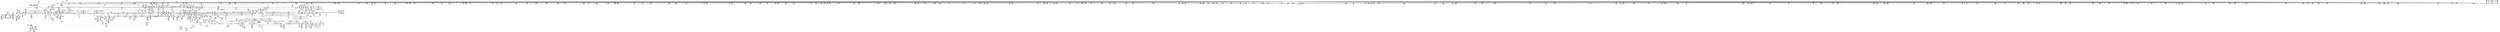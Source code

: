 digraph {
	CE0x5c03a70 [shape=record,shape=Mrecord,label="{CE0x5c03a70|56:_i8*,_:_CRE_320,328_|*MultipleSource*|*LoadInst*|security/selinux/hooks.c,1770|security/selinux/hooks.c,1770}"]
	CE0x5b798d0 [shape=record,shape=Mrecord,label="{CE0x5b798d0|56:_i8*,_:_CRE_933,934_}"]
	CE0x5c0e390 [shape=record,shape=Mrecord,label="{CE0x5c0e390|56:_i8*,_:_CRE_728,736_|*MultipleSource*|*LoadInst*|security/selinux/hooks.c,1770|security/selinux/hooks.c,1770}"]
	CE0x5b9d5c0 [shape=record,shape=Mrecord,label="{CE0x5b9d5c0|may_link:_bb|*SummSource*}"]
	CE0x5b7ab20 [shape=record,shape=Mrecord,label="{CE0x5b7ab20|56:_i8*,_:_CRE_277,278_}"]
	CE0x5c0b090 [shape=record,shape=Mrecord,label="{CE0x5c0b090|56:_i8*,_:_CRE_598,599_}"]
	CE0x5b83d00 [shape=record,shape=Mrecord,label="{CE0x5b83d00|i64*_getelementptr_inbounds_(_14_x_i64_,_14_x_i64_*___llvm_gcov_ctr219,_i64_0,_i64_0)|*Constant*|*SummSink*}"]
	CE0x5bc64a0 [shape=record,shape=Mrecord,label="{CE0x5bc64a0|56:_i8*,_:_CRE_891,892_}"]
	CE0x5c112d0 [shape=record,shape=Mrecord,label="{CE0x5c112d0|56:_i8*,_:_CRE_881,882_}"]
	CE0x5b729d0 [shape=record,shape=Mrecord,label="{CE0x5b729d0|may_link:_tmp12|security/selinux/hooks.c,1779|*SummSink*}"]
	CE0x5bbf570 [shape=record,shape=Mrecord,label="{CE0x5bbf570|56:_i8*,_:_CRE_588,589_}"]
	CE0x5b8dfd0 [shape=record,shape=Mrecord,label="{CE0x5b8dfd0|56:_i8*,_:_CRE_158,159_}"]
	CE0x5b7fbe0 [shape=record,shape=Mrecord,label="{CE0x5b7fbe0|56:_i8*,_:_CRE_194,195_}"]
	CE0x5b811a0 [shape=record,shape=Mrecord,label="{CE0x5b811a0|i32_10|*Constant*|*SummSource*}"]
	CE0x5bc2490 [shape=record,shape=Mrecord,label="{CE0x5bc2490|56:_i8*,_:_CRE_704,712_|*MultipleSource*|security/selinux/hooks.c,1769|Function::selinux_inode_unlink&Arg::dir::|Function::may_link&Arg::dir::}"]
	CE0x5c609d0 [shape=record,shape=Mrecord,label="{CE0x5c609d0|GLOBAL:_lockdep_rcu_suspicious|*Constant*}"]
	CE0x5bc08f0 [shape=record,shape=Mrecord,label="{CE0x5bc08f0|56:_i8*,_:_CRE_612,613_}"]
	CE0x5c2dbb0 [shape=record,shape=Mrecord,label="{CE0x5c2dbb0|avc_has_perm:_entry|*SummSource*}"]
	CE0x5c3b890 [shape=record,shape=Mrecord,label="{CE0x5c3b890|current_sid:_tmp22|security/selinux/hooks.c,218|*SummSource*}"]
	CE0x5bffde0 [shape=record,shape=Mrecord,label="{CE0x5bffde0|56:_i8*,_:_CRE_257,258_}"]
	CE0x5c00cc0 [shape=record,shape=Mrecord,label="{CE0x5c00cc0|56:_i8*,_:_CRE_271,272_}"]
	CE0x5c588c0 [shape=record,shape=Mrecord,label="{CE0x5c588c0|may_link:_call11|security/selinux/hooks.c,1797|*SummSink*}"]
	CE0x5bffef0 [shape=record,shape=Mrecord,label="{CE0x5bffef0|56:_i8*,_:_CRE_258,259_}"]
	CE0x5c5f370 [shape=record,shape=Mrecord,label="{CE0x5c5f370|current_sid:_tmp15|security/selinux/hooks.c,218|*SummSink*}"]
	CE0x5c0b6f0 [shape=record,shape=Mrecord,label="{CE0x5c0b6f0|56:_i8*,_:_CRE_604,605_}"]
	CE0x5b833b0 [shape=record,shape=Mrecord,label="{CE0x5b833b0|i64*_null|*Constant*|*SummSink*}"]
	CE0x5c2ccd0 [shape=record,shape=Mrecord,label="{CE0x5c2ccd0|i64_0|*Constant*}"]
	CE0x5beaf40 [shape=record,shape=Mrecord,label="{CE0x5beaf40|current_sid:_if.then|*SummSink*}"]
	CE0x5c01dc0 [shape=record,shape=Mrecord,label="{CE0x5c01dc0|56:_i8*,_:_CRE_287,288_}"]
	CE0x5c0cd40 [shape=record,shape=Mrecord,label="{CE0x5c0cd40|56:_i8*,_:_CRE_624,628_|*MultipleSource*|*LoadInst*|security/selinux/hooks.c,1770|security/selinux/hooks.c,1770}"]
	CE0x5c32760 [shape=record,shape=Mrecord,label="{CE0x5c32760|current_sid:_tmp24|security/selinux/hooks.c,220}"]
	CE0x5bc11e0 [shape=record,shape=Mrecord,label="{CE0x5bc11e0|56:_i8*,_:_CRE_623,624_}"]
	CE0x5bab420 [shape=record,shape=Mrecord,label="{CE0x5bab420|56:_i8*,_:_CRE_290,291_}"]
	CE0x5c2c160 [shape=record,shape=Mrecord,label="{CE0x5c2c160|may_link:_type|security/selinux/hooks.c,1772|*SummSource*}"]
	CE0x5bfb9b0 [shape=record,shape=Mrecord,label="{CE0x5bfb9b0|_ret_void|*SummSink*}"]
	CE0x5c11f90 [shape=record,shape=Mrecord,label="{CE0x5c11f90|56:_i8*,_:_CRE_893,894_}"]
	CE0x5bc0ea0 [shape=record,shape=Mrecord,label="{CE0x5bc0ea0|56:_i8*,_:_CRE_619,620_}"]
	CE0x5c2cd40 [shape=record,shape=Mrecord,label="{CE0x5c2cd40|GLOBAL:___llvm_gcov_ctr219|Global_var:__llvm_gcov_ctr219|*SummSink*}"]
	CE0x5c36470 [shape=record,shape=Mrecord,label="{CE0x5c36470|may_link:_tmp17|security/selinux/hooks.c,1786}"]
	CE0x5b8f730 [shape=record,shape=Mrecord,label="{CE0x5b8f730|56:_i8*,_:_CRE_180,181_}"]
	CE0x5c10830 [shape=record,shape=Mrecord,label="{CE0x5c10830|56:_i8*,_:_CRE_871,872_}"]
	CE0x5c3a350 [shape=record,shape=Mrecord,label="{CE0x5c3a350|current_sid:_cred|security/selinux/hooks.c,218|*SummSource*}"]
	CE0x5bab4f0 [shape=record,shape=Mrecord,label="{CE0x5bab4f0|56:_i8*,_:_CRE_291,292_}"]
	CE0x5c17dc0 [shape=record,shape=Mrecord,label="{CE0x5c17dc0|56:_i8*,_:_CRE_983,984_}"]
	CE0x5c0eca0 [shape=record,shape=Mrecord,label="{CE0x5c0eca0|56:_i8*,_:_CRE_768,776_|*MultipleSource*|*LoadInst*|security/selinux/hooks.c,1770|security/selinux/hooks.c,1770}"]
	CE0x5c1efb0 [shape=record,shape=Mrecord,label="{CE0x5c1efb0|28:_i32,_:_CRE_106,107_}"]
	CE0x5bee9c0 [shape=record,shape=Mrecord,label="{CE0x5bee9c0|56:_i8*,_:_CRE_190,191_}"]
	CE0x5c1e700 [shape=record,shape=Mrecord,label="{CE0x5c1e700|28:_i32,_:_CRE_98,99_}"]
	CE0x5c00ee0 [shape=record,shape=Mrecord,label="{CE0x5c00ee0|56:_i8*,_:_CRE_273,274_}"]
	CE0x5bca680 [shape=record,shape=Mrecord,label="{CE0x5bca680|56:_i8*,_:_CRE_914,915_}"]
	CE0x5bee470 [shape=record,shape=Mrecord,label="{CE0x5bee470|56:_i8*,_:_CRE_185,186_}"]
	CE0x5bf3c60 [shape=record,shape=Mrecord,label="{CE0x5bf3c60|56:_i8*,_:_CRE_136,137_}"]
	CE0x5b81cd0 [shape=record,shape=Mrecord,label="{CE0x5b81cd0|56:_i8*,_:_CRE_243,244_}"]
	CE0x5bfeba0 [shape=record,shape=Mrecord,label="{CE0x5bfeba0|56:_i8*,_:_CRE_241,242_}"]
	CE0x5c09710 [shape=record,shape=Mrecord,label="{CE0x5c09710|56:_i8*,_:_CRE_574,575_}"]
	CE0x5c39550 [shape=record,shape=Mrecord,label="{CE0x5c39550|GLOBAL:_get_current|*Constant*|*SummSink*}"]
	CE0x5c0e560 [shape=record,shape=Mrecord,label="{CE0x5c0e560|56:_i8*,_:_CRE_736,740_|*MultipleSource*|*LoadInst*|security/selinux/hooks.c,1770|security/selinux/hooks.c,1770}"]
	CE0x5c32b80 [shape=record,shape=Mrecord,label="{CE0x5c32b80|current_sid:_tmp24|security/selinux/hooks.c,220|*SummSink*}"]
	CE0x5c111c0 [shape=record,shape=Mrecord,label="{CE0x5c111c0|56:_i8*,_:_CRE_880,881_}"]
	CE0x5bd1190 [shape=record,shape=Mrecord,label="{CE0x5bd1190|may_link:_tmp4|*LoadInst*|security/selinux/hooks.c,1770|*SummSink*}"]
	CE0x5c18910 [shape=record,shape=Mrecord,label="{CE0x5c18910|may_link:_tmp6|security/selinux/hooks.c,1770|*SummSink*}"]
	CE0x5bfe3d0 [shape=record,shape=Mrecord,label="{CE0x5bfe3d0|i64**_getelementptr_inbounds_(_4_x_i64*_,_4_x_i64*_*___llvm_gcda_edge_table220,_i64_0,_i64_1)|*Constant*|*SummSource*}"]
	CE0x5b91f40 [shape=record,shape=Mrecord,label="{CE0x5b91f40|56:_i8*,_:_CRE_476,477_}"]
	CE0x5c090b0 [shape=record,shape=Mrecord,label="{CE0x5c090b0|56:_i8*,_:_CRE_568,569_}"]
	CE0x5c46ef0 [shape=record,shape=Mrecord,label="{CE0x5c46ef0|may_link:_av.0|*SummSink*}"]
	CE0x5be83e0 [shape=record,shape=Mrecord,label="{CE0x5be83e0|%struct.task_struct*_(%struct.task_struct**)*_asm_movq_%gs:$_1:P_,$0_,_r,im,_dirflag_,_fpsr_,_flags_|*SummSource*}"]
	CE0x5c4b2a0 [shape=record,shape=Mrecord,label="{CE0x5c4b2a0|28:_i32,_32:_i16,_:_CRE_32,34_|*MultipleSource*|security/selinux/hooks.c,1770|security/selinux/hooks.c,1770|security/selinux/hooks.c,1797}"]
	CE0x5c1d900 [shape=record,shape=Mrecord,label="{CE0x5c1d900|28:_i32,_:_CRE_84,85_}"]
	CE0x5ba9d00 [shape=record,shape=Mrecord,label="{CE0x5ba9d00|56:_i8*,_:_CRE_151,152_}"]
	CE0x5bced80 [shape=record,shape=Mrecord,label="{CE0x5bced80|104:_%struct.inode*,_:_CRE_256,264_|*MultipleSource*|security/selinux/hooks.c,1770|Function::selinux_inode_unlink&Arg::dentry::|Function::may_link&Arg::dentry::}"]
	CE0x5bedf90 [shape=record,shape=Mrecord,label="{CE0x5bedf90|may_link:_tmp15|security/selinux/hooks.c,1783|*SummSource*}"]
	CE0x5beecf0 [shape=record,shape=Mrecord,label="{CE0x5beecf0|56:_i8*,_:_CRE_193,194_}"]
	CE0x5ba56e0 [shape=record,shape=Mrecord,label="{CE0x5ba56e0|GLOBAL:___llvm_gcov_ctr125|Global_var:__llvm_gcov_ctr125}"]
	CE0x5c00110 [shape=record,shape=Mrecord,label="{CE0x5c00110|56:_i8*,_:_CRE_260,261_}"]
	CE0x5bc04e0 [shape=record,shape=Mrecord,label="{CE0x5bc04e0|56:_i8*,_:_CRE_607,608_}"]
	CE0x5c06560 [shape=record,shape=Mrecord,label="{CE0x5c06560|56:_i8*,_:_CRE_482,483_}"]
	CE0x5bf5c30 [shape=record,shape=Mrecord,label="{CE0x5bf5c30|104:_%struct.inode*,_:_CRE_90,91_}"]
	CE0x5bf1b40 [shape=record,shape=Mrecord,label="{CE0x5bf1b40|56:_i8*,_:_CRE_147,148_}"]
	CE0x5baaba0 [shape=record,shape=Mrecord,label="{CE0x5baaba0|56:_i8*,_:_CRE_96,104_|*MultipleSource*|security/selinux/hooks.c,1769|Function::selinux_inode_unlink&Arg::dir::|Function::may_link&Arg::dir::}"]
	CE0x5bc3690 [shape=record,shape=Mrecord,label="{CE0x5bc3690|56:_i8*,_:_CRE_800,804_|*MultipleSource*|security/selinux/hooks.c,1769|Function::selinux_inode_unlink&Arg::dir::|Function::may_link&Arg::dir::}"]
	CE0x5c056f0 [shape=record,shape=Mrecord,label="{CE0x5c056f0|56:_i8*,_:_CRE_456,464_|*MultipleSource*|*LoadInst*|security/selinux/hooks.c,1770|security/selinux/hooks.c,1770}"]
	CE0x5bf8640 [shape=record,shape=Mrecord,label="{CE0x5bf8640|104:_%struct.inode*,_:_CRE_168,169_}"]
	CE0x5bcf1c0 [shape=record,shape=Mrecord,label="{CE0x5bcf1c0|104:_%struct.inode*,_:_CRE_272,280_|*MultipleSource*|security/selinux/hooks.c,1770|Function::selinux_inode_unlink&Arg::dentry::|Function::may_link&Arg::dentry::}"]
	CE0x5bc9030 [shape=record,shape=Mrecord,label="{CE0x5bc9030|56:_i8*,_:_CRE_932,933_}"]
	CE0x5bd2480 [shape=record,shape=Mrecord,label="{CE0x5bd2480|56:_i8*,_:_CRE_96,104_|*MultipleSource*|*LoadInst*|security/selinux/hooks.c,1770|security/selinux/hooks.c,1770}"]
	CE0x5b9e100 [shape=record,shape=Mrecord,label="{CE0x5b9e100|selinux_inode_unlink:_tmp3|*SummSink*}"]
	CE0x5c39a90 [shape=record,shape=Mrecord,label="{CE0x5c39a90|_ret_%struct.task_struct*_%tmp4,_!dbg_!27714|./arch/x86/include/asm/current.h,14|*SummSource*}"]
	CE0x5b7d4f0 [shape=record,shape=Mrecord,label="{CE0x5b7d4f0|56:_i8*,_:_CRE_181,182_}"]
	CE0x5c03410 [shape=record,shape=Mrecord,label="{CE0x5c03410|56:_i8*,_:_CRE_308,309_}"]
	CE0x5b9a4c0 [shape=record,shape=Mrecord,label="{CE0x5b9a4c0|56:_i8*,_:_CRE_279,280_}"]
	CE0x5bf9a70 [shape=record,shape=Mrecord,label="{CE0x5bf9a70|104:_%struct.inode*,_:_CRE_185,186_}"]
	CE0x5c08d80 [shape=record,shape=Mrecord,label="{CE0x5c08d80|56:_i8*,_:_CRE_565,566_}"]
	CE0x5c0bb30 [shape=record,shape=Mrecord,label="{CE0x5c0bb30|56:_i8*,_:_CRE_608,609_}"]
	CE0x5c0f780 [shape=record,shape=Mrecord,label="{CE0x5c0f780|56:_i8*,_:_CRE_824,832_|*MultipleSource*|*LoadInst*|security/selinux/hooks.c,1770|security/selinux/hooks.c,1770}"]
	CE0x5bc1850 [shape=record,shape=Mrecord,label="{CE0x5bc1850|56:_i8*,_:_CRE_656,664_|*MultipleSource*|security/selinux/hooks.c,1769|Function::selinux_inode_unlink&Arg::dir::|Function::may_link&Arg::dir::}"]
	CE0x5b91bd0 [shape=record,shape=Mrecord,label="{CE0x5b91bd0|56:_i8*,_:_CRE_473,474_}"]
	CE0x5c58a50 [shape=record,shape=Mrecord,label="{CE0x5c58a50|may_link:_retval.0}"]
	CE0x5b7fa40 [shape=record,shape=Mrecord,label="{CE0x5b7fa40|56:_i8*,_:_CRE_192,193_}"]
	CE0x5bcc710 [shape=record,shape=Mrecord,label="{CE0x5bcc710|104:_%struct.inode*,_:_CRE_197,198_}"]
	CE0x5b8f950 [shape=record,shape=Mrecord,label="{CE0x5b8f950|56:_i8*,_:_CRE_182,183_}"]
	CE0x5bf83e0 [shape=record,shape=Mrecord,label="{CE0x5bf83e0|104:_%struct.inode*,_:_CRE_166,167_}"]
	CE0x5bd2100 [shape=record,shape=Mrecord,label="{CE0x5bd2100|56:_i8*,_:_CRE_80,88_|*MultipleSource*|*LoadInst*|security/selinux/hooks.c,1770|security/selinux/hooks.c,1770}"]
	CE0x5c1df00 [shape=record,shape=Mrecord,label="{CE0x5c1df00|28:_i32,_:_CRE_90,91_}"]
	CE0x5befce0 [shape=record,shape=Mrecord,label="{CE0x5befce0|56:_i8*,_:_CRE_240,241_}"]
	CE0x5bff230 [shape=record,shape=Mrecord,label="{CE0x5bff230|56:_i8*,_:_CRE_246,247_}"]
	CE0x5c01210 [shape=record,shape=Mrecord,label="{CE0x5c01210|56:_i8*,_:_CRE_276,277_}"]
	CE0x5c5b740 [shape=record,shape=Mrecord,label="{CE0x5c5b740|i64_5|*Constant*|*SummSink*}"]
	CE0x5c330d0 [shape=record,shape=Mrecord,label="{CE0x5c330d0|__llvm_gcov_indirect_counter_increment:_bb4}"]
	CE0x5b7b600 [shape=record,shape=Mrecord,label="{CE0x5b7b600|56:_i8*,_:_CRE_205,206_}"]
	CE0x5bcc4b0 [shape=record,shape=Mrecord,label="{CE0x5bcc4b0|104:_%struct.inode*,_:_CRE_195,196_}"]
	CE0x5c0ac50 [shape=record,shape=Mrecord,label="{CE0x5c0ac50|56:_i8*,_:_CRE_594,595_}"]
	CE0x5b991a0 [shape=record,shape=Mrecord,label="{CE0x5b991a0|56:_i8*,_:_CRE_272,273_}"]
	CE0x5bd1500 [shape=record,shape=Mrecord,label="{CE0x5bd1500|56:_i8*,_:_CRE_32,40_|*MultipleSource*|*LoadInst*|security/selinux/hooks.c,1770|security/selinux/hooks.c,1770}"]
	CE0x5c39720 [shape=record,shape=Mrecord,label="{CE0x5c39720|get_current:_entry|*SummSource*}"]
	CE0x5b9a730 [shape=record,shape=Mrecord,label="{CE0x5b9a730|56:_i8*,_:_CRE_282,283_}"]
	CE0x5bc0340 [shape=record,shape=Mrecord,label="{CE0x5bc0340|56:_i8*,_:_CRE_605,606_}"]
	CE0x5c2d390 [shape=record,shape=Mrecord,label="{CE0x5c2d390|may_link:_tmp7|security/selinux/hooks.c,1777|*SummSink*}"]
	CE0x5b7a3b0 [shape=record,shape=Mrecord,label="{CE0x5b7a3b0|56:_i8*,_:_CRE_976,977_}"]
	CE0x5bcb5e0 [shape=record,shape=Mrecord,label="{CE0x5bcb5e0|56:_i8*,_:_CRE_984,988_|*MultipleSource*|security/selinux/hooks.c,1769|Function::selinux_inode_unlink&Arg::dir::|Function::may_link&Arg::dir::}"]
	CE0x5c00bb0 [shape=record,shape=Mrecord,label="{CE0x5c00bb0|56:_i8*,_:_CRE_270,271_}"]
	CE0x5bf56b0 [shape=record,shape=Mrecord,label="{CE0x5bf56b0|104:_%struct.inode*,_:_CRE_80,88_|*MultipleSource*|security/selinux/hooks.c,1770|Function::selinux_inode_unlink&Arg::dentry::|Function::may_link&Arg::dentry::}"]
	CE0x5c2af50 [shape=record,shape=Mrecord,label="{CE0x5c2af50|i64*_getelementptr_inbounds_(_14_x_i64_,_14_x_i64_*___llvm_gcov_ctr219,_i64_0,_i64_11)|*Constant*|*SummSink*}"]
	CE0x5bc4f60 [shape=record,shape=Mrecord,label="{CE0x5bc4f60|56:_i8*,_:_CRE_871,872_}"]
	CE0x5b99690 [shape=record,shape=Mrecord,label="{CE0x5b99690|i32_1|*Constant*}"]
	CE0x5bfc100 [shape=record,shape=Mrecord,label="{CE0x5bfc100|i64*_getelementptr_inbounds_(_14_x_i64_,_14_x_i64_*___llvm_gcov_ctr219,_i64_0,_i64_9)|*Constant*}"]
	CE0x5c7ee10 [shape=record,shape=Mrecord,label="{CE0x5c7ee10|get_current:_tmp4|./arch/x86/include/asm/current.h,14}"]
	CE0x5c1bac0 [shape=record,shape=Mrecord,label="{CE0x5c1bac0|28:_i32,_:_CRE_53,54_}"]
	CE0x5baf0d0 [shape=record,shape=Mrecord,label="{CE0x5baf0d0|56:_i8*,_:_CRE_157,158_}"]
	CE0x5bab030 [shape=record,shape=Mrecord,label="{CE0x5bab030|__llvm_gcov_indirect_counter_increment:_tmp2|*SummSource*}"]
	CE0x67dd210 [shape=record,shape=Mrecord,label="{CE0x67dd210|may_link:_entry|*SummSource*}"]
	CE0x5c2b350 [shape=record,shape=Mrecord,label="{CE0x5c2b350|may_link:_tmp21|security/selinux/hooks.c,1793}"]
	CE0x5b8d7b0 [shape=record,shape=Mrecord,label="{CE0x5b8d7b0|__llvm_gcov_indirect_counter_increment:_exit|*SummSource*}"]
	CE0x5c32970 [shape=record,shape=Mrecord,label="{CE0x5c32970|current_sid:_tmp24|security/selinux/hooks.c,220|*SummSource*}"]
	CE0x5c0a3d0 [shape=record,shape=Mrecord,label="{CE0x5c0a3d0|56:_i8*,_:_CRE_586,587_}"]
	CE0x5c5ed90 [shape=record,shape=Mrecord,label="{CE0x5c5ed90|current_sid:_tmp18|security/selinux/hooks.c,218|*SummSink*}"]
	CE0x5b91fb0 [shape=record,shape=Mrecord,label="{CE0x5b91fb0|56:_i8*,_:_CRE_477,478_}"]
	CE0x5c1c500 [shape=record,shape=Mrecord,label="{CE0x5c1c500|28:_i32,_:_CRE_64,65_}"]
	CE0x5c0c7f0 [shape=record,shape=Mrecord,label="{CE0x5c0c7f0|56:_i8*,_:_CRE_620,621_}"]
	CE0x5c21530 [shape=record,shape=Mrecord,label="{CE0x5c21530|may_link:_tmp7|security/selinux/hooks.c,1777|*SummSource*}"]
	CE0x5bbfa50 [shape=record,shape=Mrecord,label="{CE0x5bbfa50|56:_i8*,_:_CRE_594,595_}"]
	CE0x5c5ad90 [shape=record,shape=Mrecord,label="{CE0x5c5ad90|current_sid:_tobool1|security/selinux/hooks.c,218|*SummSource*}"]
	CE0x5bc56d0 [shape=record,shape=Mrecord,label="{CE0x5bc56d0|56:_i8*,_:_CRE_878,879_}"]
	CE0x5bfa670 [shape=record,shape=Mrecord,label="{CE0x5bfa670|may_link:_tmp3|security/selinux/hooks.c,1769|*SummSource*}"]
	CE0x5c3aca0 [shape=record,shape=Mrecord,label="{CE0x5c3aca0|current_sid:_tmp21|security/selinux/hooks.c,218|*SummSource*}"]
	CE0x5b7be40 [shape=record,shape=Mrecord,label="{CE0x5b7be40|may_link:_sw.bb8|*SummSink*}"]
	CE0x5bf24d0 [shape=record,shape=Mrecord,label="{CE0x5bf24d0|may_link:_i_security1|security/selinux/hooks.c,1770}"]
	CE0x5c360d0 [shape=record,shape=Mrecord,label="{CE0x5c360d0|may_link:_tmp17|security/selinux/hooks.c,1786|*SummSink*}"]
	CE0x5c02750 [shape=record,shape=Mrecord,label="{CE0x5c02750|56:_i8*,_:_CRE_296,297_}"]
	CE0x5c19970 [shape=record,shape=Mrecord,label="{CE0x5c19970|28:_i32,_:_CRE_10,11_}"]
	CE0x5c2ba50 [shape=record,shape=Mrecord,label="{CE0x5c2ba50|i32_3|*Constant*|*SummSource*}"]
	CE0x5b943c0 [shape=record,shape=Mrecord,label="{CE0x5b943c0|may_link:_tmp11|security/selinux/hooks.c,1778|*SummSource*}"]
	CE0x5c36dd0 [shape=record,shape=Mrecord,label="{CE0x5c36dd0|get_current:_tmp2|*SummSource*}"]
	CE0x5c16900 [shape=record,shape=Mrecord,label="{CE0x5c16900|56:_i8*,_:_CRE_932,933_}"]
	CE0x5bad890 [shape=record,shape=Mrecord,label="{CE0x5bad890|COLLAPSED:_GCMRE___llvm_gcov_ctr125_internal_global_11_x_i64_zeroinitializer:_elem_0:default:}"]
	CE0x5c1f610 [shape=record,shape=Mrecord,label="{CE0x5c1f610|28:_i32,_:_CRE_112,113_}"]
	CE0x5c1c000 [shape=record,shape=Mrecord,label="{CE0x5c1c000|28:_i32,_:_CRE_59,60_}"]
	CE0x5b8d890 [shape=record,shape=Mrecord,label="{CE0x5b8d890|__llvm_gcov_indirect_counter_increment:_bb|*SummSource*}"]
	CE0x5bcdb40 [shape=record,shape=Mrecord,label="{CE0x5bcdb40|104:_%struct.inode*,_:_CRE_214,215_}"]
	CE0x5bf01f0 [shape=record,shape=Mrecord,label="{CE0x5bf01f0|56:_i8*,_:_CRE_224,232_|*MultipleSource*|*LoadInst*|security/selinux/hooks.c,1770|security/selinux/hooks.c,1770}"]
	CE0x5bef570 [shape=record,shape=Mrecord,label="{CE0x5bef570|56:_i8*,_:_CRE_201,202_}"]
	CE0x5bd0f30 [shape=record,shape=Mrecord,label="{CE0x5bd0f30|may_link:_tmp4|*LoadInst*|security/selinux/hooks.c,1770}"]
	CE0x5b88730 [shape=record,shape=Mrecord,label="{CE0x5b88730|selinux_inode_unlink:_tmp}"]
	CE0x5c1ac50 [shape=record,shape=Mrecord,label="{CE0x5c1ac50|28:_i32,_:_CRE_28,32_|*MultipleSource*|*LoadInst*|security/selinux/hooks.c,1769|security/selinux/hooks.c,1769|security/selinux/hooks.c,1777}"]
	CE0x5b7fd80 [shape=record,shape=Mrecord,label="{CE0x5b7fd80|56:_i8*,_:_CRE_196,197_}"]
	CE0x5bca350 [shape=record,shape=Mrecord,label="{CE0x5bca350|56:_i8*,_:_CRE_911,912_}"]
	CE0x5bd1060 [shape=record,shape=Mrecord,label="{CE0x5bd1060|may_link:_tmp4|*LoadInst*|security/selinux/hooks.c,1770|*SummSource*}"]
	CE0x5c01430 [shape=record,shape=Mrecord,label="{CE0x5c01430|56:_i8*,_:_CRE_278,279_}"]
	CE0x5c53f20 [shape=record,shape=Mrecord,label="{CE0x5c53f20|current_sid:_land.lhs.true2|*SummSource*}"]
	CE0x5c0bf70 [shape=record,shape=Mrecord,label="{CE0x5c0bf70|56:_i8*,_:_CRE_612,613_}"]
	CE0x5bed590 [shape=record,shape=Mrecord,label="{CE0x5bed590|current_sid:_if.end}"]
	CE0x5bf4730 [shape=record,shape=Mrecord,label="{CE0x5bf4730|104:_%struct.inode*,_:_CRE_0,4_|*MultipleSource*|security/selinux/hooks.c,1770|Function::selinux_inode_unlink&Arg::dentry::|Function::may_link&Arg::dentry::}"]
	CE0x5bc8040 [shape=record,shape=Mrecord,label="{CE0x5bc8040|56:_i8*,_:_CRE_917,918_}"]
	CE0x5bcd7b0 [shape=record,shape=Mrecord,label="{CE0x5bcd7b0|104:_%struct.inode*,_:_CRE_211,212_}"]
	CE0x5c06ab0 [shape=record,shape=Mrecord,label="{CE0x5c06ab0|56:_i8*,_:_CRE_487,488_}"]
	CE0x5b90a50 [shape=record,shape=Mrecord,label="{CE0x5b90a50|56:_i8*,_:_CRE_400,408_|*MultipleSource*|security/selinux/hooks.c,1769|Function::selinux_inode_unlink&Arg::dir::|Function::may_link&Arg::dir::}"]
	CE0x5bfe150 [shape=record,shape=Mrecord,label="{CE0x5bfe150|GLOBAL:___llvm_gcov_indirect_counter_increment|*Constant*|*SummSource*}"]
	CE0x5c1b3f0 [shape=record,shape=Mrecord,label="{CE0x5c1b3f0|28:_i32,_:_CRE_48,49_}"]
	CE0x5b7ba10 [shape=record,shape=Mrecord,label="{CE0x5b7ba10|56:_i8*,_:_CRE_216,224_|*MultipleSource*|security/selinux/hooks.c,1769|Function::selinux_inode_unlink&Arg::dir::|Function::may_link&Arg::dir::}"]
	CE0x5b95430 [shape=record,shape=Mrecord,label="{CE0x5b95430|may_link:_if.then|*SummSource*}"]
	CE0x5c1eb70 [shape=record,shape=Mrecord,label="{CE0x5c1eb70|28:_i32,_:_CRE_102,103_}"]
	CE0x5c1ea00 [shape=record,shape=Mrecord,label="{CE0x5c1ea00|28:_i32,_:_CRE_101,102_}"]
	CE0x5c2df80 [shape=record,shape=Mrecord,label="{CE0x5c2df80|avc_has_perm:_requested|Function::avc_has_perm&Arg::requested::|*SummSink*}"]
	CE0x5b82c40 [shape=record,shape=Mrecord,label="{CE0x5b82c40|i32_0|*Constant*|*SummSink*}"]
	CE0x5c3aa20 [shape=record,shape=Mrecord,label="{CE0x5c3aa20|current_sid:_tmp21|security/selinux/hooks.c,218|*SummSink*}"]
	CE0x5c01cb0 [shape=record,shape=Mrecord,label="{CE0x5c01cb0|56:_i8*,_:_CRE_286,287_}"]
	CE0x5c06230 [shape=record,shape=Mrecord,label="{CE0x5c06230|56:_i8*,_:_CRE_479,480_}"]
	CE0x5c06340 [shape=record,shape=Mrecord,label="{CE0x5c06340|56:_i8*,_:_CRE_480,481_}"]
	CE0x5c369f0 [shape=record,shape=Mrecord,label="{CE0x5c369f0|_call_void___llvm_gcov_indirect_counter_increment(i32*___llvm_gcov_global_state_pred221,_i64**_getelementptr_inbounds_(_4_x_i64*_,_4_x_i64*_*___llvm_gcda_edge_table220,_i64_0,_i64_3)),_!dbg_!27747|security/selinux/hooks.c,1789|*SummSource*}"]
	CE0x5c36b20 [shape=record,shape=Mrecord,label="{CE0x5c36b20|_call_void___llvm_gcov_indirect_counter_increment(i32*___llvm_gcov_global_state_pred221,_i64**_getelementptr_inbounds_(_4_x_i64*_,_4_x_i64*_*___llvm_gcda_edge_table220,_i64_0,_i64_3)),_!dbg_!27747|security/selinux/hooks.c,1789|*SummSink*}"]
	CE0x5bac120 [shape=record,shape=Mrecord,label="{CE0x5bac120|56:_i8*,_:_CRE_306,307_}"]
	CE0x5bc7490 [shape=record,shape=Mrecord,label="{CE0x5bc7490|56:_i8*,_:_CRE_906,907_}"]
	CE0x5c57ad0 [shape=record,shape=Mrecord,label="{CE0x5c57ad0|__llvm_gcov_indirect_counter_increment:_tmp3|*SummSink*}"]
	CE0x5c2b030 [shape=record,shape=Mrecord,label="{CE0x5c2b030|may_link:_tmp21|security/selinux/hooks.c,1793|*SummSink*}"]
	CE0x5c48160 [shape=record,shape=Mrecord,label="{CE0x5c48160|may_link:_tmp22|security/selinux/hooks.c,1797|*SummSink*}"]
	CE0x5c10940 [shape=record,shape=Mrecord,label="{CE0x5c10940|56:_i8*,_:_CRE_872,873_}"]
	CE0x5bbdc70 [shape=record,shape=Mrecord,label="{CE0x5bbdc70|56:_i8*,_:_CRE_557,558_}"]
	CE0x5bcf850 [shape=record,shape=Mrecord,label="{CE0x5bcf850|104:_%struct.inode*,_:_CRE_296,304_|*MultipleSource*|security/selinux/hooks.c,1770|Function::selinux_inode_unlink&Arg::dentry::|Function::may_link&Arg::dentry::}"]
	CE0x5bc1f50 [shape=record,shape=Mrecord,label="{CE0x5bc1f50|56:_i8*,_:_CRE_684,688_|*MultipleSource*|security/selinux/hooks.c,1769|Function::selinux_inode_unlink&Arg::dir::|Function::may_link&Arg::dir::}"]
	CE0x5bca570 [shape=record,shape=Mrecord,label="{CE0x5bca570|56:_i8*,_:_CRE_913,914_}"]
	CE0x5bc4e50 [shape=record,shape=Mrecord,label="{CE0x5bc4e50|56:_i8*,_:_CRE_870,871_}"]
	CE0x5bf88a0 [shape=record,shape=Mrecord,label="{CE0x5bf88a0|104:_%struct.inode*,_:_CRE_170,171_}"]
	CE0x5bcaac0 [shape=record,shape=Mrecord,label="{CE0x5bcaac0|56:_i8*,_:_CRE_918,919_}"]
	CE0x5c2d640 [shape=record,shape=Mrecord,label="{CE0x5c2d640|avc_has_perm:_entry}"]
	CE0x5c544f0 [shape=record,shape=Mrecord,label="{CE0x5c544f0|i64*_getelementptr_inbounds_(_2_x_i64_,_2_x_i64_*___llvm_gcov_ctr98,_i64_0,_i64_0)|*Constant*|*SummSource*}"]
	CE0x5b7f560 [shape=record,shape=Mrecord,label="{CE0x5b7f560|56:_i8*,_:_CRE_186,187_}"]
	CE0x5c33950 [shape=record,shape=Mrecord,label="{CE0x5c33950|i64*_getelementptr_inbounds_(_14_x_i64_,_14_x_i64_*___llvm_gcov_ctr219,_i64_0,_i64_9)|*Constant*|*SummSink*}"]
	CE0x5c02420 [shape=record,shape=Mrecord,label="{CE0x5c02420|56:_i8*,_:_CRE_293,294_}"]
	CE0x5bc5070 [shape=record,shape=Mrecord,label="{CE0x5bc5070|56:_i8*,_:_CRE_872,873_}"]
	CE0x5c19690 [shape=record,shape=Mrecord,label="{CE0x5c19690|may_link:_tmp23|security/selinux/hooks.c,1797|*SummSource*}"]
	CE0x5bbf640 [shape=record,shape=Mrecord,label="{CE0x5bbf640|56:_i8*,_:_CRE_589,590_}"]
	CE0x5c16e50 [shape=record,shape=Mrecord,label="{CE0x5c16e50|56:_i8*,_:_CRE_936,944_|*MultipleSource*|*LoadInst*|security/selinux/hooks.c,1770|security/selinux/hooks.c,1770}"]
	CE0x5c463b0 [shape=record,shape=Mrecord,label="{CE0x5c463b0|may_link:_tmp22|security/selinux/hooks.c,1797|*SummSource*}"]
	CE0x5c06890 [shape=record,shape=Mrecord,label="{CE0x5c06890|56:_i8*,_:_CRE_485,486_}"]
	CE0x5bf0f60 [shape=record,shape=Mrecord,label="{CE0x5bf0f60|56:_i8*,_:_CRE_137,138_}"]
	CE0x5ba9a90 [shape=record,shape=Mrecord,label="{CE0x5ba9a90|56:_i8*,_:_CRE_148,149_}"]
	CE0x5c046a0 [shape=record,shape=Mrecord,label="{CE0x5c046a0|56:_i8*,_:_CRE_384,388_|*MultipleSource*|*LoadInst*|security/selinux/hooks.c,1770|security/selinux/hooks.c,1770}"]
	CE0x5bf1d60 [shape=record,shape=Mrecord,label="{CE0x5bf1d60|56:_i8*,_:_CRE_149,150_}"]
	CE0x5b96dd0 [shape=record,shape=Mrecord,label="{CE0x5b96dd0|i32_10|*Constant*|*SummSink*}"]
	CE0x5c530b0 [shape=record,shape=Mrecord,label="{CE0x5c530b0|current_sid:_tmp14|security/selinux/hooks.c,218|*SummSource*}"]
	CE0x5b7b940 [shape=record,shape=Mrecord,label="{CE0x5b7b940|56:_i8*,_:_CRE_212,216_|*MultipleSource*|security/selinux/hooks.c,1769|Function::selinux_inode_unlink&Arg::dir::|Function::may_link&Arg::dir::}"]
	CE0x5c072d0 [shape=record,shape=Mrecord,label="{CE0x5c072d0|56:_i8*,_:_CRE_508,512_|*MultipleSource*|*LoadInst*|security/selinux/hooks.c,1770|security/selinux/hooks.c,1770}"]
	CE0x5c1e300 [shape=record,shape=Mrecord,label="{CE0x5c1e300|28:_i32,_:_CRE_94,95_}"]
	CE0x5bbd890 [shape=record,shape=Mrecord,label="{CE0x5bbd890|56:_i8*,_:_CRE_553,554_}"]
	CE0x5c01100 [shape=record,shape=Mrecord,label="{CE0x5c01100|56:_i8*,_:_CRE_275,276_}"]
	CE0x5c57840 [shape=record,shape=Mrecord,label="{CE0x5c57840|i32_4|*Constant*|*SummSink*}"]
	CE0x5b8eb80 [shape=record,shape=Mrecord,label="{CE0x5b8eb80|56:_i8*,_:_CRE_169,170_}"]
	CE0x5c20d30 [shape=record,shape=Mrecord,label="{CE0x5c20d30|28:_i32,_:_CRE_192,196_|*MultipleSource*|*LoadInst*|security/selinux/hooks.c,1769|security/selinux/hooks.c,1769|security/selinux/hooks.c,1777}"]
	CE0x5c28fd0 [shape=record,shape=Mrecord,label="{CE0x5c28fd0|may_link:_dentry2|security/selinux/hooks.c,1773|*SummSource*}"]
	CE0x5c3ffa0 [shape=record,shape=Mrecord,label="{CE0x5c3ffa0|_call_void___llvm_gcov_indirect_counter_increment(i32*___llvm_gcov_global_state_pred221,_i64**_getelementptr_inbounds_(_4_x_i64*_,_4_x_i64*_*___llvm_gcda_edge_table220,_i64_0,_i64_0)),_!dbg_!27749|security/selinux/hooks.c,1793|*SummSink*}"]
	CE0x5bf89d0 [shape=record,shape=Mrecord,label="{CE0x5bf89d0|104:_%struct.inode*,_:_CRE_171,172_}"]
	CE0x5b85c80 [shape=record,shape=Mrecord,label="{CE0x5b85c80|i64_1|*Constant*|*SummSource*}"]
	CE0x5ba6b80 [shape=record,shape=Mrecord,label="{CE0x5ba6b80|GLOBAL:_current_sid.__warned|Global_var:current_sid.__warned|*SummSource*}"]
	CE0x5c10720 [shape=record,shape=Mrecord,label="{CE0x5c10720|56:_i8*,_:_CRE_870,871_}"]
	CE0x5c2ea50 [shape=record,shape=Mrecord,label="{CE0x5c2ea50|i16_7|*Constant*|*SummSource*}"]
	CE0x5bc4890 [shape=record,shape=Mrecord,label="{CE0x5bc4890|56:_i8*,_:_CRE_865,866_}"]
	CE0x5bf48b0 [shape=record,shape=Mrecord,label="{CE0x5bf48b0|104:_%struct.inode*,_:_CRE_8,12_|*MultipleSource*|security/selinux/hooks.c,1770|Function::selinux_inode_unlink&Arg::dentry::|Function::may_link&Arg::dentry::}"]
	CE0x5bc76b0 [shape=record,shape=Mrecord,label="{CE0x5bc76b0|56:_i8*,_:_CRE_908,909_}"]
	CE0x5b834e0 [shape=record,shape=Mrecord,label="{CE0x5b834e0|_call_void_mcount()_#3|*SummSink*}"]
	CE0x5c0be60 [shape=record,shape=Mrecord,label="{CE0x5c0be60|56:_i8*,_:_CRE_611,612_}"]
	CE0x5c185e0 [shape=record,shape=Mrecord,label="{CE0x5c185e0|may_link:_tmp6|security/selinux/hooks.c,1770}"]
	CE0x5b9a660 [shape=record,shape=Mrecord,label="{CE0x5b9a660|56:_i8*,_:_CRE_281,282_}"]
	CE0x5c22950 [shape=record,shape=Mrecord,label="{CE0x5c22950|i64**_getelementptr_inbounds_(_4_x_i64*_,_4_x_i64*_*___llvm_gcda_edge_table220,_i64_0,_i64_0)|*Constant*|*SummSink*}"]
	CE0x5c1cc00 [shape=record,shape=Mrecord,label="{CE0x5c1cc00|28:_i32,_:_CRE_71,72_}"]
	CE0x5c579f0 [shape=record,shape=Mrecord,label="{CE0x5c579f0|may_link:_sclass|security/selinux/hooks.c,1797}"]
	CE0x5b72270 [shape=record,shape=Mrecord,label="{CE0x5b72270|i64*_getelementptr_inbounds_(_14_x_i64_,_14_x_i64_*___llvm_gcov_ctr219,_i64_0,_i64_3)|*Constant*|*SummSource*}"]
	CE0x5b7a1b0 [shape=record,shape=Mrecord,label="{CE0x5b7a1b0|56:_i8*,_:_CRE_968,976_|*MultipleSource*|security/selinux/hooks.c,1769|Function::selinux_inode_unlink&Arg::dir::|Function::may_link&Arg::dir::}"]
	CE0x5bc2110 [shape=record,shape=Mrecord,label="{CE0x5bc2110|56:_i8*,_:_CRE_688,692_|*MultipleSource*|security/selinux/hooks.c,1769|Function::selinux_inode_unlink&Arg::dir::|Function::may_link&Arg::dir::}"]
	CE0x5c1a450 [shape=record,shape=Mrecord,label="{CE0x5c1a450|28:_i32,_:_CRE_17,18_}"]
	CE0x5c29900 [shape=record,shape=Mrecord,label="{CE0x5c29900|i64_1048576|*Constant*}"]
	CE0x5c0f5b0 [shape=record,shape=Mrecord,label="{CE0x5c0f5b0|56:_i8*,_:_CRE_816,824_|*MultipleSource*|*LoadInst*|security/selinux/hooks.c,1770|security/selinux/hooks.c,1770}"]
	CE0x5b966e0 [shape=record,shape=Mrecord,label="{CE0x5b966e0|__llvm_gcov_indirect_counter_increment:_tmp|*SummSink*}"]
	CE0x5c11c60 [shape=record,shape=Mrecord,label="{CE0x5c11c60|56:_i8*,_:_CRE_890,891_}"]
	CE0x5bcda10 [shape=record,shape=Mrecord,label="{CE0x5bcda10|104:_%struct.inode*,_:_CRE_213,214_}"]
	CE0x5c1f830 [shape=record,shape=Mrecord,label="{CE0x5c1f830|28:_i32,_:_CRE_114,115_}"]
	CE0x5c5a6b0 [shape=record,shape=Mrecord,label="{CE0x5c5a6b0|current_sid:_if.end|*SummSink*}"]
	CE0x5baf410 [shape=record,shape=Mrecord,label="{CE0x5baf410|56:_i8*,_:_CRE_161,162_}"]
	CE0x5c06450 [shape=record,shape=Mrecord,label="{CE0x5c06450|56:_i8*,_:_CRE_481,482_}"]
	CE0x5bc99c0 [shape=record,shape=Mrecord,label="{CE0x5bc99c0|56:_i8*,_:_CRE_902,903_}"]
	CE0x5b8efc0 [shape=record,shape=Mrecord,label="{CE0x5b8efc0|56:_i8*,_:_CRE_173,174_}"]
	CE0x5bc3e90 [shape=record,shape=Mrecord,label="{CE0x5bc3e90|56:_i8*,_:_CRE_832,840_|*MultipleSource*|security/selinux/hooks.c,1769|Function::selinux_inode_unlink&Arg::dir::|Function::may_link&Arg::dir::}"]
	CE0x5b7abf0 [shape=record,shape=Mrecord,label="{CE0x5b7abf0|56:_i8*,_:_CRE_278,279_}"]
	CE0x5b95730 [shape=record,shape=Mrecord,label="{CE0x5b95730|may_link:_sw.bb|*SummSource*}"]
	CE0x5c53530 [shape=record,shape=Mrecord,label="{CE0x5c53530|__llvm_gcov_indirect_counter_increment:_tmp6|*SummSink*}"]
	CE0x5c020f0 [shape=record,shape=Mrecord,label="{CE0x5c020f0|56:_i8*,_:_CRE_290,291_}"]
	CE0x5b92460 [shape=record,shape=Mrecord,label="{CE0x5b92460|56:_i8*,_:_CRE_483,484_}"]
	CE0x5c044d0 [shape=record,shape=Mrecord,label="{CE0x5c044d0|56:_i8*,_:_CRE_376,384_|*MultipleSource*|*LoadInst*|security/selinux/hooks.c,1770|security/selinux/hooks.c,1770}"]
	CE0x5b8e960 [shape=record,shape=Mrecord,label="{CE0x5b8e960|56:_i8*,_:_CRE_167,168_}"]
	CE0x5bcc970 [shape=record,shape=Mrecord,label="{CE0x5bcc970|104:_%struct.inode*,_:_CRE_199,200_}"]
	CE0x5c2a160 [shape=record,shape=Mrecord,label="{CE0x5c2a160|i32_8388608|*Constant*|*SummSink*}"]
	CE0x5c33200 [shape=record,shape=Mrecord,label="{CE0x5c33200|__llvm_gcov_indirect_counter_increment:_bb4|*SummSource*}"]
	CE0x5b88040 [shape=record,shape=Mrecord,label="{CE0x5b88040|56:_i8*,_:_CRE_40,48_|*MultipleSource*|security/selinux/hooks.c,1769|Function::selinux_inode_unlink&Arg::dir::|Function::may_link&Arg::dir::}"]
	CE0x5bffcd0 [shape=record,shape=Mrecord,label="{CE0x5bffcd0|56:_i8*,_:_CRE_256,257_}"]
	CE0x5c45cf0 [shape=record,shape=Mrecord,label="{CE0x5c45cf0|i32_16777216|*Constant*|*SummSource*}"]
	CE0x5c02db0 [shape=record,shape=Mrecord,label="{CE0x5c02db0|56:_i8*,_:_CRE_302,303_}"]
	CE0x5bf8d60 [shape=record,shape=Mrecord,label="{CE0x5bf8d60|104:_%struct.inode*,_:_CRE_174,175_}"]
	CE0x5b968c0 [shape=record,shape=Mrecord,label="{CE0x5b968c0|i64*_null|*Constant*}"]
	CE0x5ba3710 [shape=record,shape=Mrecord,label="{CE0x5ba3710|current_sid:_do.body|*SummSource*}"]
	CE0x5baf4e0 [shape=record,shape=Mrecord,label="{CE0x5baf4e0|56:_i8*,_:_CRE_162,163_}"]
	CE0x5c7eb50 [shape=record,shape=Mrecord,label="{CE0x5c7eb50|get_current:_tmp4|./arch/x86/include/asm/current.h,14|*SummSink*}"]
	CE0x5c00440 [shape=record,shape=Mrecord,label="{CE0x5c00440|56:_i8*,_:_CRE_263,264_}"]
	CE0x5c5d4f0 [shape=record,shape=Mrecord,label="{CE0x5c5d4f0|i32_218|*Constant*|*SummSink*}"]
	CE0x5c03d60 [shape=record,shape=Mrecord,label="{CE0x5c03d60|56:_i8*,_:_CRE_336,344_|*MultipleSource*|*LoadInst*|security/selinux/hooks.c,1770|security/selinux/hooks.c,1770}"]
	CE0x5c35330 [shape=record,shape=Mrecord,label="{CE0x5c35330|may_link:_tmp19|security/selinux/hooks.c,1789|*SummSink*}"]
	CE0x5c593e0 [shape=record,shape=Mrecord,label="{CE0x5c593e0|i64*_getelementptr_inbounds_(_14_x_i64_,_14_x_i64_*___llvm_gcov_ctr219,_i64_0,_i64_13)|*Constant*}"]
	CE0x5c1ab50 [shape=record,shape=Mrecord,label="{CE0x5c1ab50|28:_i32,_:_CRE_24,28_|*MultipleSource*|*LoadInst*|security/selinux/hooks.c,1769|security/selinux/hooks.c,1769|security/selinux/hooks.c,1777}"]
	CE0x5c56fc0 [shape=record,shape=Mrecord,label="{CE0x5c56fc0|current_sid:_call|security/selinux/hooks.c,218}"]
	CE0x5c06010 [shape=record,shape=Mrecord,label="{CE0x5c06010|56:_i8*,_:_CRE_477,478_}"]
	CE0x5c04130 [shape=record,shape=Mrecord,label="{CE0x5c04130|56:_i8*,_:_CRE_352,360_|*MultipleSource*|*LoadInst*|security/selinux/hooks.c,1770|security/selinux/hooks.c,1770}"]
	CE0x5b7f630 [shape=record,shape=Mrecord,label="{CE0x5b7f630|56:_i8*,_:_CRE_187,188_}"]
	CE0x5bccd00 [shape=record,shape=Mrecord,label="{CE0x5bccd00|104:_%struct.inode*,_:_CRE_202,203_}"]
	CE0x5c47820 [shape=record,shape=Mrecord,label="{CE0x5c47820|GLOBAL:_printk|*Constant*|*SummSink*}"]
	CE0x5bf6be0 [shape=record,shape=Mrecord,label="{CE0x5bf6be0|104:_%struct.inode*,_:_CRE_146,147_}"]
	CE0x5bf7800 [shape=record,shape=Mrecord,label="{CE0x5bf7800|104:_%struct.inode*,_:_CRE_156,157_}"]
	CE0x5c1d800 [shape=record,shape=Mrecord,label="{CE0x5c1d800|28:_i32,_:_CRE_83,84_}"]
	CE0x5c49650 [shape=record,shape=Mrecord,label="{CE0x5c49650|may_link:_sid10|security/selinux/hooks.c,1797|*SummSink*}"]
	CE0x5b7b050 [shape=record,shape=Mrecord,label="{CE0x5b7b050|56:_i8*,_:_CRE_198,199_}"]
	CE0x5bc9250 [shape=record,shape=Mrecord,label="{CE0x5bc9250|56:_i8*,_:_CRE_895,896_}"]
	CE0x5b97c60 [shape=record,shape=Mrecord,label="{CE0x5b97c60|GLOBAL:_current_sid|*Constant*|*SummSource*}"]
	CE0x5bf82b0 [shape=record,shape=Mrecord,label="{CE0x5bf82b0|104:_%struct.inode*,_:_CRE_165,166_}"]
	CE0x5bee100 [shape=record,shape=Mrecord,label="{CE0x5bee100|56:_i8*,_:_CRE_8,12_|*MultipleSource*|*LoadInst*|security/selinux/hooks.c,1770|security/selinux/hooks.c,1770}"]
	CE0x5bac2c0 [shape=record,shape=Mrecord,label="{CE0x5bac2c0|56:_i8*,_:_CRE_308,309_}"]
	CE0x5c0fb20 [shape=record,shape=Mrecord,label="{CE0x5c0fb20|56:_i8*,_:_CRE_840,848_|*MultipleSource*|*LoadInst*|security/selinux/hooks.c,1770|security/selinux/hooks.c,1770}"]
	CE0x5c01870 [shape=record,shape=Mrecord,label="{CE0x5c01870|56:_i8*,_:_CRE_282,283_}"]
	CE0x5beff00 [shape=record,shape=Mrecord,label="{CE0x5beff00|56:_i8*,_:_CRE_212,216_|*MultipleSource*|*LoadInst*|security/selinux/hooks.c,1770|security/selinux/hooks.c,1770}"]
	CE0x5ba9820 [shape=record,shape=Mrecord,label="{CE0x5ba9820|56:_i8*,_:_CRE_145,146_}"]
	CE0x5c47cb0 [shape=record,shape=Mrecord,label="{CE0x5c47cb0|i8*_getelementptr_inbounds_(_9_x_i8_,_9_x_i8_*___func__.may_link,_i32_0,_i32_0)|*Constant*|*SummSource*}"]
	CE0x5ba0bd0 [shape=record,shape=Mrecord,label="{CE0x5ba0bd0|may_link:_sw.epilog}"]
	CE0x5c52a50 [shape=record,shape=Mrecord,label="{CE0x5c52a50|current_sid:_tmp13|security/selinux/hooks.c,218}"]
	CE0x5bc86a0 [shape=record,shape=Mrecord,label="{CE0x5bc86a0|56:_i8*,_:_CRE_923,924_}"]
	CE0x5c1e400 [shape=record,shape=Mrecord,label="{CE0x5c1e400|28:_i32,_:_CRE_95,96_}"]
	CE0x5c11a40 [shape=record,shape=Mrecord,label="{CE0x5c11a40|56:_i8*,_:_CRE_888,889_}"]
	CE0x5c1b5e0 [shape=record,shape=Mrecord,label="{CE0x5c1b5e0|28:_i32,_:_CRE_49,50_}"]
	CE0x5c232a0 [shape=record,shape=Mrecord,label="{CE0x5c232a0|may_link:_call9|security/selinux/hooks.c,1792}"]
	CE0x5c0cc30 [shape=record,shape=Mrecord,label="{CE0x5c0cc30|56:_i8*,_:_CRE_864,865_}"]
	CE0x5c5ec20 [shape=record,shape=Mrecord,label="{CE0x5c5ec20|current_sid:_tmp18|security/selinux/hooks.c,218|*SummSource*}"]
	CE0x5bf4350 [shape=record,shape=Mrecord,label="{CE0x5bf4350|may_link:_d_inode|security/selinux/hooks.c,1770|*SummSource*}"]
	CE0x5bebf00 [shape=record,shape=Mrecord,label="{CE0x5bebf00|i1_true|*Constant*}"]
	"CONST[source:0(mediator),value:2(dynamic)][purpose:{object}]"
	CE0x5bbd350 [shape=record,shape=Mrecord,label="{CE0x5bbd350|56:_i8*,_:_CRE_540,544_|*MultipleSource*|security/selinux/hooks.c,1769|Function::selinux_inode_unlink&Arg::dir::|Function::may_link&Arg::dir::}"]
	CE0x5bff120 [shape=record,shape=Mrecord,label="{CE0x5bff120|56:_i8*,_:_CRE_245,246_}"]
	CE0x5c54890 [shape=record,shape=Mrecord,label="{CE0x5c54890|i64*_getelementptr_inbounds_(_11_x_i64_,_11_x_i64_*___llvm_gcov_ctr125,_i64_0,_i64_6)|*Constant*|*SummSink*}"]
	CE0x5b8ddb0 [shape=record,shape=Mrecord,label="{CE0x5b8ddb0|56:_i8*,_:_CRE_156,157_}"]
	CE0x5bc9360 [shape=record,shape=Mrecord,label="{CE0x5bc9360|56:_i8*,_:_CRE_896,897_}"]
	CE0x5c1dd00 [shape=record,shape=Mrecord,label="{CE0x5c1dd00|28:_i32,_:_CRE_88,89_}"]
	CE0x5c058c0 [shape=record,shape=Mrecord,label="{CE0x5c058c0|56:_i8*,_:_CRE_464,472_|*MultipleSource*|*LoadInst*|security/selinux/hooks.c,1770|security/selinux/hooks.c,1770}"]
	CE0x5c2c030 [shape=record,shape=Mrecord,label="{CE0x5c2c030|0:_i8,_8:_%struct.dentry*,_24:_%struct.selinux_audit_data*,_:_SCMRE_0,1_|*MultipleSource*|security/selinux/hooks.c,1772|security/selinux/hooks.c, 1764}"]
	CE0x5b8b890 [shape=record,shape=Mrecord,label="{CE0x5b8b890|selinux_inode_unlink:_call|security/selinux/hooks.c,2774|*SummSink*}"]
	CE0x5c2c710 [shape=record,shape=Mrecord,label="{CE0x5c2c710|may_link:_tmp8|security/selinux/hooks.c,1778}"]
	CE0x5bbdd10 [shape=record,shape=Mrecord,label="{CE0x5bbdd10|56:_i8*,_:_CRE_558,559_}"]
	CE0x5c10260 [shape=record,shape=Mrecord,label="{CE0x5c10260|56:_i8*,_:_CRE_866,867_}"]
	CE0x5c5a000 [shape=record,shape=Mrecord,label="{CE0x5c5a000|current_sid:_land.lhs.true|*SummSink*}"]
	CE0x5b927a0 [shape=record,shape=Mrecord,label="{CE0x5b927a0|56:_i8*,_:_CRE_487,488_}"]
	CE0x5c21aa0 [shape=record,shape=Mrecord,label="{CE0x5c21aa0|may_link:_tmp20|security/selinux/hooks.c,1793}"]
	CE0x778ff80 [shape=record,shape=Mrecord,label="{CE0x778ff80|selinux_inode_unlink:_tmp3}"]
	CE0x5ba5860 [shape=record,shape=Mrecord,label="{CE0x5ba5860|GLOBAL:___llvm_gcov_ctr125|Global_var:__llvm_gcov_ctr125|*SummSource*}"]
	CE0x5c5e550 [shape=record,shape=Mrecord,label="{CE0x5c5e550|current_sid:_tmp17|security/selinux/hooks.c,218|*SummSource*}"]
	CE0x5c2da20 [shape=record,shape=Mrecord,label="{CE0x5c2da20|i32_(i32,_i32,_i16,_i32,_%struct.common_audit_data*)*_bitcast_(i32_(i32,_i32,_i16,_i32,_%struct.common_audit_data.495*)*_avc_has_perm_to_i32_(i32,_i32,_i16,_i32,_%struct.common_audit_data*)*)|*Constant*|*SummSink*}"]
	CE0x5b9a050 [shape=record,shape=Mrecord,label="{CE0x5b9a050|_call_void_mcount()_#3|*SummSink*}"]
	CE0x5bc2f10 [shape=record,shape=Mrecord,label="{CE0x5bc2f10|56:_i8*,_:_CRE_760,768_|*MultipleSource*|security/selinux/hooks.c,1769|Function::selinux_inode_unlink&Arg::dir::|Function::may_link&Arg::dir::}"]
	CE0x5bc8480 [shape=record,shape=Mrecord,label="{CE0x5bc8480|56:_i8*,_:_CRE_921,922_}"]
	CE0x5bc8150 [shape=record,shape=Mrecord,label="{CE0x5bc8150|56:_i8*,_:_CRE_918,919_}"]
	CE0x5bf8770 [shape=record,shape=Mrecord,label="{CE0x5bf8770|104:_%struct.inode*,_:_CRE_169,170_}"]
	CE0x5b87e90 [shape=record,shape=Mrecord,label="{CE0x5b87e90|56:_i8*,_:_CRE_32,40_|*MultipleSource*|security/selinux/hooks.c,1769|Function::selinux_inode_unlink&Arg::dir::|Function::may_link&Arg::dir::}"]
	CE0x5bc8370 [shape=record,shape=Mrecord,label="{CE0x5bc8370|56:_i8*,_:_CRE_920,921_}"]
	CE0x5c1ca00 [shape=record,shape=Mrecord,label="{CE0x5c1ca00|28:_i32,_:_CRE_69,70_}"]
	CE0x5b7d350 [shape=record,shape=Mrecord,label="{CE0x5b7d350|56:_i8*,_:_CRE_179,180_}"]
	CE0x5c5ddc0 [shape=record,shape=Mrecord,label="{CE0x5c5ddc0|i64*_getelementptr_inbounds_(_11_x_i64_,_11_x_i64_*___llvm_gcov_ctr125,_i64_0,_i64_9)|*Constant*}"]
	CE0x5c3bf00 [shape=record,shape=Mrecord,label="{CE0x5c3bf00|current_sid:_tmp23|security/selinux/hooks.c,218}"]
	CE0x5b95540 [shape=record,shape=Mrecord,label="{CE0x5b95540|may_link:_if.then|*SummSink*}"]
	CE0x5c091c0 [shape=record,shape=Mrecord,label="{CE0x5c091c0|56:_i8*,_:_CRE_569,570_}"]
	CE0x5bc2b90 [shape=record,shape=Mrecord,label="{CE0x5bc2b90|56:_i8*,_:_CRE_744,752_|*MultipleSource*|security/selinux/hooks.c,1769|Function::selinux_inode_unlink&Arg::dir::|Function::may_link&Arg::dir::}"]
	CE0x5bc7c00 [shape=record,shape=Mrecord,label="{CE0x5bc7c00|56:_i8*,_:_CRE_913,914_}"]
	CE0x5ba9dd0 [shape=record,shape=Mrecord,label="{CE0x5ba9dd0|56:_i8*,_:_CRE_152,153_}"]
	CE0x5c35250 [shape=record,shape=Mrecord,label="{CE0x5c35250|i64*_getelementptr_inbounds_(_14_x_i64_,_14_x_i64_*___llvm_gcov_ctr219,_i64_0,_i64_10)|*Constant*|*SummSink*}"]
	CE0x5bd1680 [shape=record,shape=Mrecord,label="{CE0x5bd1680|56:_i8*,_:_CRE_40,48_|*MultipleSource*|*LoadInst*|security/selinux/hooks.c,1770|security/selinux/hooks.c,1770}"]
	CE0x5c29060 [shape=record,shape=Mrecord,label="{CE0x5c29060|may_link:_dentry2|security/selinux/hooks.c,1773|*SummSink*}"]
	CE0x5b99550 [shape=record,shape=Mrecord,label="{CE0x5b99550|may_link:_tmp1|*SummSink*}"]
	CE0x5bc7e20 [shape=record,shape=Mrecord,label="{CE0x5bc7e20|56:_i8*,_:_CRE_915,916_}"]
	CE0x5bcd680 [shape=record,shape=Mrecord,label="{CE0x5bcd680|104:_%struct.inode*,_:_CRE_210,211_}"]
	CE0x5b7f490 [shape=record,shape=Mrecord,label="{CE0x5b7f490|56:_i8*,_:_CRE_185,186_}"]
	CE0x5c166e0 [shape=record,shape=Mrecord,label="{CE0x5c166e0|56:_i8*,_:_CRE_930,931_}"]
	CE0x5b84560 [shape=record,shape=Mrecord,label="{CE0x5b84560|current_sid:_if.then|*SummSource*}"]
	CE0x5b85f10 [shape=record,shape=Mrecord,label="{CE0x5b85f10|get_current:_tmp1|*SummSink*}"]
	CE0x5bd05b0 [shape=record,shape=Mrecord,label="{CE0x5bd05b0|104:_%struct.inode*,_:_CRE_312,313_}"]
	CE0x5c00660 [shape=record,shape=Mrecord,label="{CE0x5c00660|56:_i8*,_:_CRE_265,266_}"]
	CE0x5c01a90 [shape=record,shape=Mrecord,label="{CE0x5c01a90|56:_i8*,_:_CRE_284,285_}"]
	CE0x5b79bd0 [shape=record,shape=Mrecord,label="{CE0x5b79bd0|56:_i8*,_:_CRE_936,944_|*MultipleSource*|security/selinux/hooks.c,1769|Function::selinux_inode_unlink&Arg::dir::|Function::may_link&Arg::dir::}"]
	CE0x5b8c430 [shape=record,shape=Mrecord,label="{CE0x5b8c430|selinux_inode_unlink:_dentry|Function::selinux_inode_unlink&Arg::dentry::|*SummSink*}"]
	CE0x5c1f3f0 [shape=record,shape=Mrecord,label="{CE0x5c1f3f0|28:_i32,_:_CRE_110,111_}"]
	CE0x5c46ca0 [shape=record,shape=Mrecord,label="{CE0x5c46ca0|may_link:_av.0}"]
	CE0x5b7ea70 [shape=record,shape=Mrecord,label="{CE0x5b7ea70|current_sid:_tmp6|security/selinux/hooks.c,218|*SummSink*}"]
	CE0x5b7f280 [shape=record,shape=Mrecord,label="{CE0x5b7f280|may_link:_kind|Function::may_link&Arg::kind::}"]
	CE0x5c0f040 [shape=record,shape=Mrecord,label="{CE0x5c0f040|56:_i8*,_:_CRE_792,800_|*MultipleSource*|*LoadInst*|security/selinux/hooks.c,1770|security/selinux/hooks.c,1770}"]
	CE0x5bf90f0 [shape=record,shape=Mrecord,label="{CE0x5bf90f0|104:_%struct.inode*,_:_CRE_177,178_}"]
	CE0x5c0b1a0 [shape=record,shape=Mrecord,label="{CE0x5c0b1a0|56:_i8*,_:_CRE_599,600_}"]
	CE0x5b72f70 [shape=record,shape=Mrecord,label="{CE0x5b72f70|may_link:_tmp13|security/selinux/hooks.c,1779}"]
	CE0x5bcf410 [shape=record,shape=Mrecord,label="{CE0x5bcf410|104:_%struct.inode*,_:_CRE_280,288_|*MultipleSource*|security/selinux/hooks.c,1770|Function::selinux_inode_unlink&Arg::dentry::|Function::may_link&Arg::dentry::}"]
	CE0x5b97420 [shape=record,shape=Mrecord,label="{CE0x5b97420|current_sid:_entry|*SummSink*}"]
	CE0x5bc00d0 [shape=record,shape=Mrecord,label="{CE0x5bc00d0|56:_i8*,_:_CRE_602,603_}"]
	CE0x5bcb3c0 [shape=record,shape=Mrecord,label="{CE0x5bcb3c0|56:_i8*,_:_CRE_982,983_}"]
	CE0x5b81e50 [shape=record,shape=Mrecord,label="{CE0x5b81e50|56:_i8*,_:_CRE_246,247_}"]
	CE0x5c1dc00 [shape=record,shape=Mrecord,label="{CE0x5c1dc00|28:_i32,_:_CRE_87,88_}"]
	CE0x5b92940 [shape=record,shape=Mrecord,label="{CE0x5b92940|56:_i8*,_:_CRE_496,500_|*MultipleSource*|security/selinux/hooks.c,1769|Function::selinux_inode_unlink&Arg::dir::|Function::may_link&Arg::dir::}"]
	CE0x5c228e0 [shape=record,shape=Mrecord,label="{CE0x5c228e0|i64**_getelementptr_inbounds_(_4_x_i64*_,_4_x_i64*_*___llvm_gcda_edge_table220,_i64_0,_i64_0)|*Constant*|*SummSource*}"]
	CE0x5bc5e40 [shape=record,shape=Mrecord,label="{CE0x5bc5e40|56:_i8*,_:_CRE_885,886_}"]
	CE0x5c533e0 [shape=record,shape=Mrecord,label="{CE0x5c533e0|__llvm_gcov_indirect_counter_increment:_tmp6|*SummSource*}"]
	CE0x5bc77c0 [shape=record,shape=Mrecord,label="{CE0x5bc77c0|56:_i8*,_:_CRE_909,910_}"]
	CE0x5c1b200 [shape=record,shape=Mrecord,label="{CE0x5c1b200|28:_i32,_:_CRE_40,44_|*MultipleSource*|*LoadInst*|security/selinux/hooks.c,1769|security/selinux/hooks.c,1769|security/selinux/hooks.c,1777}"]
	CE0x5bc3290 [shape=record,shape=Mrecord,label="{CE0x5bc3290|56:_i8*,_:_CRE_776,792_|*MultipleSource*|security/selinux/hooks.c,1769|Function::selinux_inode_unlink&Arg::dir::|Function::may_link&Arg::dir::}"]
	CE0x5babaa0 [shape=record,shape=Mrecord,label="{CE0x5babaa0|56:_i8*,_:_CRE_298,299_}"]
	CE0x5b997d0 [shape=record,shape=Mrecord,label="{CE0x5b997d0|may_link:_ad|security/selinux/hooks.c, 1764|*SummSource*}"]
	CE0x5b730a0 [shape=record,shape=Mrecord,label="{CE0x5b730a0|may_link:_tmp13|security/selinux/hooks.c,1779|*SummSource*}"]
	CE0x5bfca70 [shape=record,shape=Mrecord,label="{CE0x5bfca70|i64**_getelementptr_inbounds_(_4_x_i64*_,_4_x_i64*_*___llvm_gcda_edge_table220,_i64_0,_i64_2)|*Constant*|*SummSource*}"]
	CE0x5c1a2b0 [shape=record,shape=Mrecord,label="{CE0x5c1a2b0|28:_i32,_:_CRE_15,16_}"]
	CE0x5c3b5a0 [shape=record,shape=Mrecord,label="{CE0x5c3b5a0|COLLAPSED:_CMRE:_elem_0::|security/selinux/hooks.c,218}"]
	CE0x5bd06e0 [shape=record,shape=Mrecord,label="{CE0x5bd06e0|104:_%struct.inode*,_:_CRE_313,314_}"]
	CE0x5c17ed0 [shape=record,shape=Mrecord,label="{CE0x5c17ed0|may_link:_tmp5|security/selinux/hooks.c,1770}"]
	CE0x5c1cd00 [shape=record,shape=Mrecord,label="{CE0x5c1cd00|28:_i32,_:_CRE_72,73_}"]
	CE0x5c06670 [shape=record,shape=Mrecord,label="{CE0x5c06670|56:_i8*,_:_CRE_483,484_}"]
	CE0x5c2a0f0 [shape=record,shape=Mrecord,label="{CE0x5c2a0f0|may_link:_conv|security/selinux/hooks.c,1776}"]
	CE0x5bf8510 [shape=record,shape=Mrecord,label="{CE0x5bf8510|104:_%struct.inode*,_:_CRE_167,168_}"]
	CE0x5bac7a0 [shape=record,shape=Mrecord,label="{CE0x5bac7a0|current_sid:_tmp|*SummSource*}"]
	CE0x5bd1bc0 [shape=record,shape=Mrecord,label="{CE0x5bd1bc0|56:_i8*,_:_CRE_64,72_|*MultipleSource*|*LoadInst*|security/selinux/hooks.c,1770|security/selinux/hooks.c,1770}"]
	CE0x5c05dc0 [shape=record,shape=Mrecord,label="{CE0x5c05dc0|56:_i8*,_:_CRE_476,477_}"]
	CE0x5bfa440 [shape=record,shape=Mrecord,label="{CE0x5bfa440|may_link:_tmp3|security/selinux/hooks.c,1769}"]
	CE0x5ba1760 [shape=record,shape=Mrecord,label="{CE0x5ba1760|i64*_getelementptr_inbounds_(_11_x_i64_,_11_x_i64_*___llvm_gcov_ctr125,_i64_0,_i64_6)|*Constant*|*SummSource*}"]
	CE0x5bc6f40 [shape=record,shape=Mrecord,label="{CE0x5bc6f40|56:_i8*,_:_CRE_901,902_}"]
	CE0x5bf2800 [shape=record,shape=Mrecord,label="{CE0x5bf2800|current_sid:_sid|security/selinux/hooks.c,220|*SummSource*}"]
	CE0x5bc7270 [shape=record,shape=Mrecord,label="{CE0x5bc7270|56:_i8*,_:_CRE_904,905_}"]
	CE0x5bf3d90 [shape=record,shape=Mrecord,label="{CE0x5bf3d90|56:_i8*,_:_CRE_0,2_|*MultipleSource*|*LoadInst*|security/selinux/hooks.c,1770|security/selinux/hooks.c,1770}"]
	CE0x5c1c200 [shape=record,shape=Mrecord,label="{CE0x5c1c200|28:_i32,_:_CRE_61,62_}"]
	CE0x5b83d70 [shape=record,shape=Mrecord,label="{CE0x5b83d70|may_link:_return}"]
	CE0x5b8d9f0 [shape=record,shape=Mrecord,label="{CE0x5b8d9f0|__llvm_gcov_indirect_counter_increment:_bb|*SummSink*}"]
	CE0x5b99700 [shape=record,shape=Mrecord,label="{CE0x5b99700|may_link:_ad|security/selinux/hooks.c, 1764}"]
	CE0x5bf3a40 [shape=record,shape=Mrecord,label="{CE0x5bf3a40|may_link:_tmp14|security/selinux/hooks.c,1783}"]
	CE0x5bce4c0 [shape=record,shape=Mrecord,label="{CE0x5bce4c0|104:_%struct.inode*,_:_CRE_222,223_}"]
	CE0x5bc22d0 [shape=record,shape=Mrecord,label="{CE0x5bc22d0|56:_i8*,_:_CRE_696,704_|*MultipleSource*|security/selinux/hooks.c,1769|Function::selinux_inode_unlink&Arg::dir::|Function::may_link&Arg::dir::}"]
	CE0x5c592e0 [shape=record,shape=Mrecord,label="{CE0x5c592e0|may_link:_tmp26|security/selinux/hooks.c,1799}"]
	CE0x5bbf980 [shape=record,shape=Mrecord,label="{CE0x5bbf980|56:_i8*,_:_CRE_593,594_}"]
	CE0x5bccf60 [shape=record,shape=Mrecord,label="{CE0x5bccf60|104:_%struct.inode*,_:_CRE_204,205_}"]
	CE0x5c1fc70 [shape=record,shape=Mrecord,label="{CE0x5c1fc70|28:_i32,_:_CRE_118,119_}"]
	CE0x5c2a980 [shape=record,shape=Mrecord,label="{CE0x5c2a980|i32_3|*Constant*|*SummSink*}"]
	CE0x5c523d0 [shape=record,shape=Mrecord,label="{CE0x5c523d0|may_link:_tmp24|security/selinux/hooks.c,1797|*SummSource*}"]
	CE0x5c339c0 [shape=record,shape=Mrecord,label="{CE0x5c339c0|may_link:_tmp16|security/selinux/hooks.c,1786}"]
	CE0x5b759e0 [shape=record,shape=Mrecord,label="{CE0x5b759e0|selinux_inode_unlink:_dir|Function::selinux_inode_unlink&Arg::dir::|*SummSink*}"]
	CE0x5b98dc0 [shape=record,shape=Mrecord,label="{CE0x5b98dc0|56:_i8*,_:_CRE_267,268_}"]
	CE0x5c093e0 [shape=record,shape=Mrecord,label="{CE0x5c093e0|56:_i8*,_:_CRE_571,572_}"]
	CE0x5c03630 [shape=record,shape=Mrecord,label="{CE0x5c03630|56:_i8*,_:_CRE_310,311_}"]
	CE0x5c06780 [shape=record,shape=Mrecord,label="{CE0x5c06780|56:_i8*,_:_CRE_484,485_}"]
	CE0x5bf4d30 [shape=record,shape=Mrecord,label="{CE0x5bf4d30|104:_%struct.inode*,_:_CRE_24,40_|*MultipleSource*|security/selinux/hooks.c,1770|Function::selinux_inode_unlink&Arg::dentry::|Function::may_link&Arg::dentry::}"]
	CE0x5bcc840 [shape=record,shape=Mrecord,label="{CE0x5bcc840|104:_%struct.inode*,_:_CRE_198,199_}"]
	CE0x5bf6360 [shape=record,shape=Mrecord,label="{CE0x5bf6360|104:_%struct.inode*,_:_CRE_96,104_|*MultipleSource*|security/selinux/hooks.c,1770|Function::selinux_inode_unlink&Arg::dentry::|Function::may_link&Arg::dentry::}"]
	CE0x5c29890 [shape=record,shape=Mrecord,label="{CE0x5c29890|i32_8388608|*Constant*|*SummSource*}"]
	CE0x5c2b920 [shape=record,shape=Mrecord,label="{CE0x5c2b920|i32_3|*Constant*}"]
	CE0x5c29a80 [shape=record,shape=Mrecord,label="{CE0x5c29a80|i64_1048576|*Constant*|*SummSource*}"]
	CE0x5bfa8f0 [shape=record,shape=Mrecord,label="{CE0x5bfa8f0|104:_%struct.inode*,_:_CRE_192,193_}"]
	CE0x5bcce30 [shape=record,shape=Mrecord,label="{CE0x5bcce30|104:_%struct.inode*,_:_CRE_203,204_}"]
	CE0x5c1d500 [shape=record,shape=Mrecord,label="{CE0x5c1d500|28:_i32,_:_CRE_80,81_}"]
	CE0x5c04fb0 [shape=record,shape=Mrecord,label="{CE0x5c04fb0|56:_i8*,_:_CRE_424,432_|*MultipleSource*|*LoadInst*|security/selinux/hooks.c,1770|security/selinux/hooks.c,1770}"]
	CE0x5bf1920 [shape=record,shape=Mrecord,label="{CE0x5bf1920|56:_i8*,_:_CRE_145,146_}"]
	CE0x5c38060 [shape=record,shape=Mrecord,label="{CE0x5c38060|current_sid:_tmp19|security/selinux/hooks.c,218|*SummSink*}"]
	CE0x5b81270 [shape=record,shape=Mrecord,label="{CE0x5b81270|i32_5|*Constant*}"]
	CE0x5bccbd0 [shape=record,shape=Mrecord,label="{CE0x5bccbd0|104:_%struct.inode*,_:_CRE_201,202_}"]
	CE0x5b75bf0 [shape=record,shape=Mrecord,label="{CE0x5b75bf0|GLOBAL:_may_link|*Constant*|*SummSink*}"]
	CE0x5b7ccd0 [shape=record,shape=Mrecord,label="{CE0x5b7ccd0|56:_i8*,_:_CRE_171,172_}"]
	CE0x5ba6cb0 [shape=record,shape=Mrecord,label="{CE0x5ba6cb0|GLOBAL:_current_sid.__warned|Global_var:current_sid.__warned|*SummSink*}"]
	CE0x5b9cec0 [shape=record,shape=Mrecord,label="{CE0x5b9cec0|may_link:_tmp1|*SummSource*}"]
	CE0x5b7ed60 [shape=record,shape=Mrecord,label="{CE0x5b7ed60|may_link:_dentry|Function::may_link&Arg::dentry::|*SummSink*}"]
	CE0x5bfea10 [shape=record,shape=Mrecord,label="{CE0x5bfea10|__llvm_gcov_indirect_counter_increment:_predecessor|Function::__llvm_gcov_indirect_counter_increment&Arg::predecessor::|*SummSink*}"]
	CE0x5beccb0 [shape=record,shape=Mrecord,label="{CE0x5beccb0|current_sid:_tmp5|security/selinux/hooks.c,218}"]
	CE0x5beef10 [shape=record,shape=Mrecord,label="{CE0x5beef10|56:_i8*,_:_CRE_195,196_}"]
	CE0x5b87070 [shape=record,shape=Mrecord,label="{CE0x5b87070|get_current:_tmp1}"]
	CE0x5c1a750 [shape=record,shape=Mrecord,label="{CE0x5c1a750|28:_i32,_:_CRE_20,21_}"]
	CE0x5bfe440 [shape=record,shape=Mrecord,label="{CE0x5bfe440|__llvm_gcov_indirect_counter_increment:_entry}"]
	CE0x5baf680 [shape=record,shape=Mrecord,label="{CE0x5baf680|56:_i8*,_:_CRE_164,165_}"]
	CE0x5c1e800 [shape=record,shape=Mrecord,label="{CE0x5c1e800|28:_i32,_:_CRE_99,100_}"]
	CE0x5c0f210 [shape=record,shape=Mrecord,label="{CE0x5c0f210|56:_i8*,_:_CRE_800,804_|*MultipleSource*|*LoadInst*|security/selinux/hooks.c,1770|security/selinux/hooks.c,1770}"]
	CE0x5bf5540 [shape=record,shape=Mrecord,label="{CE0x5bf5540|104:_%struct.inode*,_:_CRE_72,80_|*MultipleSource*|security/selinux/hooks.c,1770|Function::selinux_inode_unlink&Arg::dentry::|Function::may_link&Arg::dentry::}"]
	CE0x5c09a40 [shape=record,shape=Mrecord,label="{CE0x5c09a40|56:_i8*,_:_CRE_577,578_}"]
	CE0x5c29580 [shape=record,shape=Mrecord,label="{CE0x5c29580|may_link:_tobool|security/selinux/hooks.c,1776|*SummSource*}"]
	CE0x5b9a800 [shape=record,shape=Mrecord,label="{CE0x5b9a800|56:_i8*,_:_CRE_283,284_}"]
	CE0x5bbdb90 [shape=record,shape=Mrecord,label="{CE0x5bbdb90|56:_i8*,_:_CRE_555,556_}"]
	CE0x5c00ff0 [shape=record,shape=Mrecord,label="{CE0x5c00ff0|56:_i8*,_:_CRE_274,275_}"]
	CE0x5c02640 [shape=record,shape=Mrecord,label="{CE0x5c02640|56:_i8*,_:_CRE_295,296_}"]
	CE0x5bebc70 [shape=record,shape=Mrecord,label="{CE0x5bebc70|current_sid:_tmp14|security/selinux/hooks.c,218|*SummSink*}"]
	CE0x5c00770 [shape=record,shape=Mrecord,label="{CE0x5c00770|56:_i8*,_:_CRE_266,267_}"]
	CE0x5c2bb70 [shape=record,shape=Mrecord,label="{CE0x5c2bb70|may_link:_tmp6|security/selinux/hooks.c,1770|*SummSource*}"]
	CE0x5bea250 [shape=record,shape=Mrecord,label="{CE0x5bea250|current_sid:_tmp11|security/selinux/hooks.c,218}"]
	CE0x5c59590 [shape=record,shape=Mrecord,label="{CE0x5c59590|i64*_getelementptr_inbounds_(_14_x_i64_,_14_x_i64_*___llvm_gcov_ctr219,_i64_0,_i64_13)|*Constant*|*SummSource*}"]
	CE0x5c16b20 [shape=record,shape=Mrecord,label="{CE0x5c16b20|56:_i8*,_:_CRE_934,935_}"]
	CE0x5bc7d10 [shape=record,shape=Mrecord,label="{CE0x5bc7d10|56:_i8*,_:_CRE_914,915_}"]
	CE0x5bf8c30 [shape=record,shape=Mrecord,label="{CE0x5bf8c30|104:_%struct.inode*,_:_CRE_173,174_}"]
	CE0x5bf09f0 [shape=record,shape=Mrecord,label="{CE0x5bf09f0|56:_i8*,_:_CRE_112,120_|*MultipleSource*|*LoadInst*|security/selinux/hooks.c,1770|security/selinux/hooks.c,1770}"]
	CE0x5bc1bd0 [shape=record,shape=Mrecord,label="{CE0x5bc1bd0|56:_i8*,_:_CRE_672,680_|*MultipleSource*|security/selinux/hooks.c,1769|Function::selinux_inode_unlink&Arg::dir::|Function::may_link&Arg::dir::}"]
	CE0x5c29f90 [shape=record,shape=Mrecord,label="{CE0x5c29f90|may_link:_cond|security/selinux/hooks.c,1776|*SummSink*}"]
	CE0x5c365a0 [shape=record,shape=Mrecord,label="{CE0x5c365a0|may_link:_tmp17|security/selinux/hooks.c,1786|*SummSource*}"]
	CE0x5c2ebc0 [shape=record,shape=Mrecord,label="{CE0x5c2ebc0|i16_7|*Constant*|*SummSink*}"]
	CE0x5c1bd30 [shape=record,shape=Mrecord,label="{CE0x5c1bd30|28:_i32,_:_CRE_56,57_}"]
	CE0x5c1fa50 [shape=record,shape=Mrecord,label="{CE0x5c1fa50|28:_i32,_:_CRE_116,117_}"]
	CE0x5b85e40 [shape=record,shape=Mrecord,label="{CE0x5b85e40|selinux_inode_unlink:_bb|*SummSink*}"]
	CE0x5b847f0 [shape=record,shape=Mrecord,label="{CE0x5b847f0|may_link:_sw.epilog|*SummSink*}"]
	CE0x5b9a9a0 [shape=record,shape=Mrecord,label="{CE0x5b9a9a0|56:_i8*,_:_CRE_285,286_}"]
	CE0x5bbd6d0 [shape=record,shape=Mrecord,label="{CE0x5bbd6d0|56:_i8*,_:_CRE_552,553_}"]
	CE0x5c00990 [shape=record,shape=Mrecord,label="{CE0x5c00990|56:_i8*,_:_CRE_268,269_}"]
	CE0x5b7d730 [shape=record,shape=Mrecord,label="{CE0x5b7d730|__llvm_gcov_indirect_counter_increment:_pred}"]
	CE0x5b94b50 [shape=record,shape=Mrecord,label="{CE0x5b94b50|56:_i8*,_:_CRE_56,64_|*MultipleSource*|security/selinux/hooks.c,1769|Function::selinux_inode_unlink&Arg::dir::|Function::may_link&Arg::dir::}"]
	CE0x5bf2d70 [shape=record,shape=Mrecord,label="{CE0x5bf2d70|current_sid:_sid|security/selinux/hooks.c,220}"]
	CE0x5b8fde0 [shape=record,shape=Mrecord,label="{CE0x5b8fde0|56:_i8*,_:_CRE_336,344_|*MultipleSource*|security/selinux/hooks.c,1769|Function::selinux_inode_unlink&Arg::dir::|Function::may_link&Arg::dir::}"]
	CE0x5bef680 [shape=record,shape=Mrecord,label="{CE0x5bef680|56:_i8*,_:_CRE_202,203_}"]
	CE0x5c5e120 [shape=record,shape=Mrecord,label="{CE0x5c5e120|i64*_getelementptr_inbounds_(_11_x_i64_,_11_x_i64_*___llvm_gcov_ctr125,_i64_0,_i64_9)|*Constant*|*SummSink*}"]
	"CONST[source:0(mediator),value:2(dynamic)][purpose:{operation}]"
	CE0x5b91310 [shape=record,shape=Mrecord,label="{CE0x5b91310|56:_i8*,_:_CRE_440,448_|*MultipleSource*|security/selinux/hooks.c,1769|Function::selinux_inode_unlink&Arg::dir::|Function::may_link&Arg::dir::}"]
	CE0x5bbfcc0 [shape=record,shape=Mrecord,label="{CE0x5bbfcc0|56:_i8*,_:_CRE_597,598_}"]
	CE0x5c7ed20 [shape=record,shape=Mrecord,label="{CE0x5c7ed20|get_current:_tmp2|*SummSink*}"]
	CE0x5bbe460 [shape=record,shape=Mrecord,label="{CE0x5bbe460|56:_i8*,_:_CRE_567,568_}"]
	CE0x5ba9c30 [shape=record,shape=Mrecord,label="{CE0x5ba9c30|56:_i8*,_:_CRE_150,151_}"]
	CE0x5bc29d0 [shape=record,shape=Mrecord,label="{CE0x5bc29d0|56:_i8*,_:_CRE_736,740_|*MultipleSource*|security/selinux/hooks.c,1769|Function::selinux_inode_unlink&Arg::dir::|Function::may_link&Arg::dir::}"]
	CE0x5bc0f70 [shape=record,shape=Mrecord,label="{CE0x5bc0f70|56:_i8*,_:_CRE_620,621_}"]
	CE0x5bfef40 [shape=record,shape=Mrecord,label="{CE0x5bfef40|56:_i8*,_:_CRE_243,244_}"]
	CE0x5ba36a0 [shape=record,shape=Mrecord,label="{CE0x5ba36a0|current_sid:_do.body}"]
	CE0x5c0e900 [shape=record,shape=Mrecord,label="{CE0x5c0e900|56:_i8*,_:_CRE_752,756_|*MultipleSource*|*LoadInst*|security/selinux/hooks.c,1770|security/selinux/hooks.c,1770}"]
	CE0x5c5d350 [shape=record,shape=Mrecord,label="{CE0x5c5d350|i32_218|*Constant*}"]
	CE0x5c16080 [shape=record,shape=Mrecord,label="{CE0x5c16080|56:_i8*,_:_CRE_924,925_}"]
	CE0x5c0b910 [shape=record,shape=Mrecord,label="{CE0x5c0b910|56:_i8*,_:_CRE_606,607_}"]
	CE0x5c16c30 [shape=record,shape=Mrecord,label="{CE0x5c16c30|56:_i8*,_:_CRE_935,936_}"]
	CE0x5bd1f40 [shape=record,shape=Mrecord,label="{CE0x5bd1f40|56:_i8*,_:_CRE_76,80_|*MultipleSource*|*LoadInst*|security/selinux/hooks.c,1770|security/selinux/hooks.c,1770}"]
	CE0x5b906d0 [shape=record,shape=Mrecord,label="{CE0x5b906d0|56:_i8*,_:_CRE_384,388_|*MultipleSource*|security/selinux/hooks.c,1769|Function::selinux_inode_unlink&Arg::dir::|Function::may_link&Arg::dir::}"]
	CE0x5bc9be0 [shape=record,shape=Mrecord,label="{CE0x5bc9be0|56:_i8*,_:_CRE_904,905_}"]
	CE0x5bef8a0 [shape=record,shape=Mrecord,label="{CE0x5bef8a0|56:_i8*,_:_CRE_204,205_}"]
	CE0x5b9fa60 [shape=record,shape=Mrecord,label="{CE0x5b9fa60|may_link:_i_security|security/selinux/hooks.c,1769|*SummSink*}"]
	CE0x5b941b0 [shape=record,shape=Mrecord,label="{CE0x5b941b0|56:_i8*,_:_CRE_2,4_|*MultipleSource*|security/selinux/hooks.c,1769|Function::selinux_inode_unlink&Arg::dir::|Function::may_link&Arg::dir::}"]
	CE0x5c43560 [shape=record,shape=Mrecord,label="{CE0x5c43560|COLLAPSED:_GCMRE___llvm_gcov_ctr98_internal_global_2_x_i64_zeroinitializer:_elem_0:default:}"]
	CE0x5c56c50 [shape=record,shape=Mrecord,label="{CE0x5c56c50|__llvm_gcov_indirect_counter_increment:_tmp5|*SummSink*}"]
	CE0x5b7b7a0 [shape=record,shape=Mrecord,label="{CE0x5b7b7a0|56:_i8*,_:_CRE_207,208_}"]
	CE0x5bcd8e0 [shape=record,shape=Mrecord,label="{CE0x5bcd8e0|104:_%struct.inode*,_:_CRE_212,213_}"]
	CE0x5c170c0 [shape=record,shape=Mrecord,label="{CE0x5c170c0|56:_i8*,_:_CRE_952,960_|*MultipleSource*|*LoadInst*|security/selinux/hooks.c,1770|security/selinux/hooks.c,1770}"]
	CE0x5c01540 [shape=record,shape=Mrecord,label="{CE0x5c01540|56:_i8*,_:_CRE_279,280_}"]
	CE0x5bc1110 [shape=record,shape=Mrecord,label="{CE0x5bc1110|56:_i8*,_:_CRE_622,623_}"]
	CE0x5baf000 [shape=record,shape=Mrecord,label="{CE0x5baf000|56:_i8*,_:_CRE_156,157_}"]
	CE0x5bc5a00 [shape=record,shape=Mrecord,label="{CE0x5bc5a00|56:_i8*,_:_CRE_881,882_}"]
	CE0x5ba95b0 [shape=record,shape=Mrecord,label="{CE0x5ba95b0|56:_i8*,_:_CRE_142,143_}"]
	CE0x5b80190 [shape=record,shape=Mrecord,label="{CE0x5b80190|current_sid:_tmp4|security/selinux/hooks.c,218|*SummSource*}"]
	CE0x5c0a920 [shape=record,shape=Mrecord,label="{CE0x5c0a920|56:_i8*,_:_CRE_591,592_}"]
	CE0x5bf6eb0 [shape=record,shape=Mrecord,label="{CE0x5bf6eb0|104:_%struct.inode*,_:_CRE_148,149_}"]
	CE0x5c0dff0 [shape=record,shape=Mrecord,label="{CE0x5c0dff0|56:_i8*,_:_CRE_704,712_|*MultipleSource*|*LoadInst*|security/selinux/hooks.c,1770|security/selinux/hooks.c,1770}"]
	CE0x5b92600 [shape=record,shape=Mrecord,label="{CE0x5b92600|56:_i8*,_:_CRE_485,486_}"]
	CE0x5b79ce0 [shape=record,shape=Mrecord,label="{CE0x5b79ce0|56:_i8*,_:_CRE_944,952_|*MultipleSource*|security/selinux/hooks.c,1769|Function::selinux_inode_unlink&Arg::dir::|Function::may_link&Arg::dir::}"]
	CE0x5ba4770 [shape=record,shape=Mrecord,label="{CE0x5ba4770|current_sid:_bb}"]
	CE0x5c3a1d0 [shape=record,shape=Mrecord,label="{CE0x5c3a1d0|i32_22|*Constant*|*SummSource*}"]
	CE0x5bf25e0 [shape=record,shape=Mrecord,label="{CE0x5bf25e0|may_link:_i_security1|security/selinux/hooks.c,1770|*SummSource*}"]
	CE0x5c2e330 [shape=record,shape=Mrecord,label="{CE0x5c2e330|avc_has_perm:_ssid|Function::avc_has_perm&Arg::ssid::|*SummSink*}"]
	CE0x5be81f0 [shape=record,shape=Mrecord,label="{CE0x5be81f0|GLOBAL:_current_task|Global_var:current_task|*SummSink*}"]
	CE0x5c46ba0 [shape=record,shape=Mrecord,label="{CE0x5c46ba0|i32_2048|*Constant*|*SummSink*}"]
	CE0x5c33750 [shape=record,shape=Mrecord,label="{CE0x5c33750|i64**_getelementptr_inbounds_(_4_x_i64*_,_4_x_i64*_*___llvm_gcda_edge_table220,_i64_0,_i64_2)|*Constant*|*SummSink*}"]
	CE0x5c283b0 [shape=record,shape=Mrecord,label="{CE0x5c283b0|may_link:_u|security/selinux/hooks.c,1773|*SummSource*}"]
	CE0x5c1e000 [shape=record,shape=Mrecord,label="{CE0x5c1e000|28:_i32,_:_CRE_91,92_}"]
	CE0x5b86c70 [shape=record,shape=Mrecord,label="{CE0x5b86c70|i64_1|*Constant*}"]
	CE0x5b90510 [shape=record,shape=Mrecord,label="{CE0x5b90510|56:_i8*,_:_CRE_376,384_|*MultipleSource*|security/selinux/hooks.c,1769|Function::selinux_inode_unlink&Arg::dir::|Function::may_link&Arg::dir::}"]
	CE0x5b82560 [shape=record,shape=Mrecord,label="{CE0x5b82560|__llvm_gcov_indirect_counter_increment:_tmp1|*SummSource*}"]
	CE0x5bc2650 [shape=record,shape=Mrecord,label="{CE0x5bc2650|56:_i8*,_:_CRE_712,728_|*MultipleSource*|security/selinux/hooks.c,1769|Function::selinux_inode_unlink&Arg::dir::|Function::may_link&Arg::dir::}"]
	CE0x5c0d8b0 [shape=record,shape=Mrecord,label="{CE0x5c0d8b0|56:_i8*,_:_CRE_680,684_|*MultipleSource*|*LoadInst*|security/selinux/hooks.c,1770|security/selinux/hooks.c,1770}"]
	CE0x5b72be0 [shape=record,shape=Mrecord,label="{CE0x5b72be0|may_link:_tmp13|security/selinux/hooks.c,1779|*SummSink*}"]
	CE0x5c53eb0 [shape=record,shape=Mrecord,label="{CE0x5c53eb0|current_sid:_land.lhs.true2}"]
	CE0x5c1ad50 [shape=record,shape=Mrecord,label="{CE0x5c1ad50|28:_i32,_:_CRE_32,34_|*MultipleSource*|*LoadInst*|security/selinux/hooks.c,1769|security/selinux/hooks.c,1769|security/selinux/hooks.c,1777}"]
	CE0x5bffab0 [shape=record,shape=Mrecord,label="{CE0x5bffab0|56:_i8*,_:_CRE_254,255_}"]
	CE0x5c0b3c0 [shape=record,shape=Mrecord,label="{CE0x5c0b3c0|56:_i8*,_:_CRE_601,602_}"]
	CE0x5c11710 [shape=record,shape=Mrecord,label="{CE0x5c11710|56:_i8*,_:_CRE_885,886_}"]
	CE0x5c35120 [shape=record,shape=Mrecord,label="{CE0x5c35120|i64*_getelementptr_inbounds_(_14_x_i64_,_14_x_i64_*___llvm_gcov_ctr219,_i64_0,_i64_10)|*Constant*|*SummSource*}"]
	CE0x5b92e10 [shape=record,shape=Mrecord,label="{CE0x5b92e10|56:_i8*,_:_CRE_508,512_|*MultipleSource*|security/selinux/hooks.c,1769|Function::selinux_inode_unlink&Arg::dir::|Function::may_link&Arg::dir::}"]
	CE0x5c082b0 [shape=record,shape=Mrecord,label="{CE0x5c082b0|56:_i8*,_:_CRE_556,557_}"]
	CE0x5b8e630 [shape=record,shape=Mrecord,label="{CE0x5b8e630|56:_i8*,_:_CRE_164,165_}"]
	CE0x5c37ff0 [shape=record,shape=Mrecord,label="{CE0x5c37ff0|i64*_getelementptr_inbounds_(_11_x_i64_,_11_x_i64_*___llvm_gcov_ctr125,_i64_0,_i64_10)|*Constant*|*SummSink*}"]
	CE0x5c5d480 [shape=record,shape=Mrecord,label="{CE0x5c5d480|i32_218|*Constant*|*SummSource*}"]
	CE0x5c165d0 [shape=record,shape=Mrecord,label="{CE0x5c165d0|56:_i8*,_:_CRE_929,930_}"]
	CE0x5c0a4e0 [shape=record,shape=Mrecord,label="{CE0x5c0a4e0|56:_i8*,_:_CRE_587,588_}"]
	CE0x5c435d0 [shape=record,shape=Mrecord,label="{CE0x5c435d0|get_current:_tmp|*SummSource*}"]
	CE0x5bc79e0 [shape=record,shape=Mrecord,label="{CE0x5bc79e0|56:_i8*,_:_CRE_911,912_}"]
	CE0x5bab180 [shape=record,shape=Mrecord,label="{CE0x5bab180|__llvm_gcov_indirect_counter_increment:_tmp2|*SummSink*}"]
	CE0x5b8f620 [shape=record,shape=Mrecord,label="{CE0x5b8f620|56:_i8*,_:_CRE_179,180_}"]
	CE0x5bcb6f0 [shape=record,shape=Mrecord,label="{CE0x5bcb6f0|56:_i8*,_:_CRE_988,992_|*MultipleSource*|security/selinux/hooks.c,1769|Function::selinux_inode_unlink&Arg::dir::|Function::may_link&Arg::dir::}"]
	CE0x5b87360 [shape=record,shape=Mrecord,label="{CE0x5b87360|i64*_getelementptr_inbounds_(_2_x_i64_,_2_x_i64_*___llvm_gcov_ctr222,_i64_0,_i64_0)|*Constant*|*SummSink*}"]
	CE0x5b9e060 [shape=record,shape=Mrecord,label="{CE0x5b9e060|selinux_inode_unlink:_tmp|*SummSink*}"]
	CE0x5b99030 [shape=record,shape=Mrecord,label="{CE0x5b99030|56:_i8*,_:_CRE_270,271_}"]
	CE0x5c20300 [shape=record,shape=Mrecord,label="{CE0x5c20300|28:_i32,_:_CRE_144,152_|*MultipleSource*|*LoadInst*|security/selinux/hooks.c,1769|security/selinux/hooks.c,1769|security/selinux/hooks.c,1777}"]
	CE0x5c256b0 [shape=record,shape=Mrecord,label="{CE0x5c256b0|i64_2|*Constant*|*SummSink*}"]
	CE0x5bc6e30 [shape=record,shape=Mrecord,label="{CE0x5bc6e30|56:_i8*,_:_CRE_900,901_}"]
	CE0x5bbe600 [shape=record,shape=Mrecord,label="{CE0x5bbe600|56:_i8*,_:_CRE_569,570_}"]
	CE0x5b8a1b0 [shape=record,shape=Mrecord,label="{CE0x5b8a1b0|selinux_inode_unlink:_dir|Function::selinux_inode_unlink&Arg::dir::|*SummSource*}"]
	CE0x5bab5c0 [shape=record,shape=Mrecord,label="{CE0x5bab5c0|56:_i8*,_:_CRE_292,293_}"]
	CE0x5bbf160 [shape=record,shape=Mrecord,label="{CE0x5bbf160|56:_i8*,_:_CRE_583,584_}"]
	CE0x5c17950 [shape=record,shape=Mrecord,label="{CE0x5c17950|56:_i8*,_:_CRE_980,981_}"]
	CE0x5b7b120 [shape=record,shape=Mrecord,label="{CE0x5b7b120|56:_i8*,_:_CRE_199,200_}"]
	CE0x5c2e530 [shape=record,shape=Mrecord,label="{CE0x5c2e530|avc_has_perm:_tsid|Function::avc_has_perm&Arg::tsid::}"]
	CE0x5b9e980 [shape=record,shape=Mrecord,label="{CE0x5b9e980|_ret_i32_%call,_!dbg_!27714|security/selinux/hooks.c,2774}"]
	CE0x5c2e270 [shape=record,shape=Mrecord,label="{CE0x5c2e270|avc_has_perm:_ssid|Function::avc_has_perm&Arg::ssid::|*SummSource*}"]
	CE0x5bff560 [shape=record,shape=Mrecord,label="{CE0x5bff560|56:_i8*,_:_CRE_249,250_}"]
	CE0x5c2afc0 [shape=record,shape=Mrecord,label="{CE0x5c2afc0|may_link:_tmp20|security/selinux/hooks.c,1793|*SummSink*}"]
	CE0x5bbeef0 [shape=record,shape=Mrecord,label="{CE0x5bbeef0|56:_i8*,_:_CRE_580,581_}"]
	CE0x5bf50f0 [shape=record,shape=Mrecord,label="{CE0x5bf50f0|104:_%struct.inode*,_:_CRE_48,52_|*MultipleSource*|security/selinux/hooks.c,1770|Function::selinux_inode_unlink&Arg::dentry::|Function::may_link&Arg::dentry::}"]
	CE0x5b7c050 [shape=record,shape=Mrecord,label="{CE0x5b7c050|may_link:_if.end|*SummSink*}"]
	CE0x5c23400 [shape=record,shape=Mrecord,label="{CE0x5c23400|may_link:_call9|security/selinux/hooks.c,1792|*SummSource*}"]
	CE0x5c3b9d0 [shape=record,shape=Mrecord,label="{CE0x5c3b9d0|current_sid:_tmp22|security/selinux/hooks.c,218|*SummSink*}"]
	CE0x5c09c60 [shape=record,shape=Mrecord,label="{CE0x5c09c60|56:_i8*,_:_CRE_579,580_}"]
	CE0x5bc69f0 [shape=record,shape=Mrecord,label="{CE0x5bc69f0|56:_i8*,_:_CRE_896,897_}"]
	CE0x5c1b010 [shape=record,shape=Mrecord,label="{CE0x5c1b010|28:_i32,_:_CRE_34,35_|*MultipleSource*|*LoadInst*|security/selinux/hooks.c,1769|security/selinux/hooks.c,1769|security/selinux/hooks.c,1777}"]
	CE0x5b8f0d0 [shape=record,shape=Mrecord,label="{CE0x5b8f0d0|56:_i8*,_:_CRE_174,175_}"]
	CE0x5b7ff40 [shape=record,shape=Mrecord,label="{CE0x5b7ff40|i64_3|*Constant*|*SummSource*}"]
	CE0x5b962b0 [shape=record,shape=Mrecord,label="{CE0x5b962b0|may_link:_sw.default}"]
	CE0x5b89960 [shape=record,shape=Mrecord,label="{CE0x5b89960|_call_void___llvm_gcov_indirect_counter_increment(i32*___llvm_gcov_global_state_pred221,_i64**_getelementptr_inbounds_(_4_x_i64*_,_4_x_i64*_*___llvm_gcda_edge_table220,_i64_0,_i64_2)),_!dbg_!27745|security/selinux/hooks.c,1786}"]
	CE0x5c06cd0 [shape=record,shape=Mrecord,label="{CE0x5c06cd0|56:_i8*,_:_CRE_488,496_|*MultipleSource*|*LoadInst*|security/selinux/hooks.c,1770|security/selinux/hooks.c,1770}"]
	CE0x5bc4690 [shape=record,shape=Mrecord,label="{CE0x5bc4690|56:_i8*,_:_CRE_864,865_}"]
	CE0x5c84180 [shape=record,shape=Mrecord,label="{CE0x5c84180|i64*_getelementptr_inbounds_(_2_x_i64_,_2_x_i64_*___llvm_gcov_ctr98,_i64_0,_i64_0)|*Constant*|*SummSink*}"]
	CE0x5beb590 [shape=record,shape=Mrecord,label="{CE0x5beb590|current_sid:_tmp7|security/selinux/hooks.c,218}"]
	CE0x5b806b0 [shape=record,shape=Mrecord,label="{CE0x5b806b0|56:_i8*,_:_CRE_128,136_|*MultipleSource*|security/selinux/hooks.c,1769|Function::selinux_inode_unlink&Arg::dir::|Function::may_link&Arg::dir::}"]
	CE0x5bc8590 [shape=record,shape=Mrecord,label="{CE0x5bc8590|56:_i8*,_:_CRE_922,923_}"]
	CE0x5b8e300 [shape=record,shape=Mrecord,label="{CE0x5b8e300|56:_i8*,_:_CRE_161,162_}"]
	CE0x5bbfbf0 [shape=record,shape=Mrecord,label="{CE0x5bbfbf0|56:_i8*,_:_CRE_596,597_}"]
	CE0x5bd0940 [shape=record,shape=Mrecord,label="{CE0x5bd0940|104:_%struct.inode*,_:_CRE_315,316_}"]
	CE0x5b75840 [shape=record,shape=Mrecord,label="{CE0x5b75840|may_link:_tmp|*SummSource*}"]
	CE0x5b9a590 [shape=record,shape=Mrecord,label="{CE0x5b9a590|56:_i8*,_:_CRE_280,281_}"]
	CE0x5c02b90 [shape=record,shape=Mrecord,label="{CE0x5c02b90|56:_i8*,_:_CRE_300,301_}"]
	CE0x5b8a380 [shape=record,shape=Mrecord,label="{CE0x5b8a380|may_link:_dir|Function::may_link&Arg::dir::|*SummSink*}"]
	CE0x6e9ec10 [shape=record,shape=Mrecord,label="{CE0x6e9ec10|i64*_getelementptr_inbounds_(_2_x_i64_,_2_x_i64_*___llvm_gcov_ctr222,_i64_0,_i64_1)|*Constant*|*SummSource*}"]
	CE0x5b8f510 [shape=record,shape=Mrecord,label="{CE0x5b8f510|56:_i8*,_:_CRE_178,179_}"]
	CE0x5c33b60 [shape=record,shape=Mrecord,label="{CE0x5c33b60|may_link:_tmp16|security/selinux/hooks.c,1786|*SummSource*}"]
	CE0x5c52f30 [shape=record,shape=Mrecord,label="{CE0x5c52f30|current_sid:_tmp14|security/selinux/hooks.c,218}"]
	CE0x5c59700 [shape=record,shape=Mrecord,label="{CE0x5c59700|may_link:_tmp26|security/selinux/hooks.c,1799|*SummSink*}"]
	CE0x5b91ed0 [shape=record,shape=Mrecord,label="{CE0x5b91ed0|56:_i8*,_:_CRE_475,476_}"]
	CE0x5bce720 [shape=record,shape=Mrecord,label="{CE0x5bce720|104:_%struct.inode*,_:_CRE_224,232_|*MultipleSource*|security/selinux/hooks.c,1770|Function::selinux_inode_unlink&Arg::dentry::|Function::may_link&Arg::dentry::}"]
	CE0x5c04300 [shape=record,shape=Mrecord,label="{CE0x5c04300|56:_i8*,_:_CRE_360,376_|*MultipleSource*|*LoadInst*|security/selinux/hooks.c,1770|security/selinux/hooks.c,1770}"]
	CE0x5c5d160 [shape=record,shape=Mrecord,label="{CE0x5c5d160|i8*_getelementptr_inbounds_(_25_x_i8_,_25_x_i8_*_.str3,_i32_0,_i32_0)|*Constant*|*SummSink*}"]
	CE0x5bfdb30 [shape=record,shape=Mrecord,label="{CE0x5bfdb30|__llvm_gcov_indirect_counter_increment:_predecessor|Function::__llvm_gcov_indirect_counter_increment&Arg::predecessor::}"]
	CE0x5b88180 [shape=record,shape=Mrecord,label="{CE0x5b88180|may_link:_kind|Function::may_link&Arg::kind::|*SummSink*}"]
	CE0x5bcabd0 [shape=record,shape=Mrecord,label="{CE0x5bcabd0|56:_i8*,_:_CRE_919,920_}"]
	CE0x5bbdc00 [shape=record,shape=Mrecord,label="{CE0x5bbdc00|56:_i8*,_:_CRE_556,557_}"]
	CE0x5c04de0 [shape=record,shape=Mrecord,label="{CE0x5c04de0|56:_i8*,_:_CRE_416,424_|*MultipleSource*|*LoadInst*|security/selinux/hooks.c,1770|security/selinux/hooks.c,1770}"]
	CE0x5c54a10 [shape=record,shape=Mrecord,label="{CE0x5c54a10|current_sid:_tmp12|security/selinux/hooks.c,218|*SummSource*}"]
	CE0x5bc05b0 [shape=record,shape=Mrecord,label="{CE0x5bc05b0|56:_i8*,_:_CRE_608,609_}"]
	CE0x5bc9ad0 [shape=record,shape=Mrecord,label="{CE0x5bc9ad0|56:_i8*,_:_CRE_903,904_}"]
	CE0x5bf75a0 [shape=record,shape=Mrecord,label="{CE0x5bf75a0|104:_%struct.inode*,_:_CRE_154,155_}"]
	CE0x5b90190 [shape=record,shape=Mrecord,label="{CE0x5b90190|56:_i8*,_:_CRE_352,360_|*MultipleSource*|security/selinux/hooks.c,1769|Function::selinux_inode_unlink&Arg::dir::|Function::may_link&Arg::dir::}"]
	CE0x5c34f10 [shape=record,shape=Mrecord,label="{CE0x5c34f10|may_link:_tmp18|security/selinux/hooks.c,1789|*SummSource*}"]
	CE0x5b93ec0 [shape=record,shape=Mrecord,label="{CE0x5b93ec0|i64*_getelementptr_inbounds_(_14_x_i64_,_14_x_i64_*___llvm_gcov_ctr219,_i64_0,_i64_3)|*Constant*|*SummSink*}"]
	CE0x5b83ef0 [shape=record,shape=Mrecord,label="{CE0x5b83ef0|may_link:_sw.bb7}"]
	CE0x5c1e600 [shape=record,shape=Mrecord,label="{CE0x5c1e600|28:_i32,_:_CRE_97,98_}"]
	CE0x5b9d770 [shape=record,shape=Mrecord,label="{CE0x5b9d770|i64*_getelementptr_inbounds_(_14_x_i64_,_14_x_i64_*___llvm_gcov_ctr219,_i64_0,_i64_0)|*Constant*}"]
	CE0x5c46a70 [shape=record,shape=Mrecord,label="{CE0x5c46a70|i32_2048|*Constant*|*SummSource*}"]
	CE0x5b8fbd0 [shape=record,shape=Mrecord,label="{CE0x5b8fbd0|56:_i8*,_:_CRE_328,336_|*MultipleSource*|security/selinux/hooks.c,1769|Function::selinux_inode_unlink&Arg::dir::|Function::may_link&Arg::dir::}"]
	CE0x5bab9d0 [shape=record,shape=Mrecord,label="{CE0x5bab9d0|56:_i8*,_:_CRE_297,298_}"]
	CE0x5bfd320 [shape=record,shape=Mrecord,label="{CE0x5bfd320|_call_void___llvm_gcov_indirect_counter_increment(i32*___llvm_gcov_global_state_pred221,_i64**_getelementptr_inbounds_(_4_x_i64*_,_4_x_i64*_*___llvm_gcda_edge_table220,_i64_0,_i64_1)),_!dbg_!27742|security/selinux/hooks.c,1783|*SummSink*}"]
	CE0x5bc0a90 [shape=record,shape=Mrecord,label="{CE0x5bc0a90|56:_i8*,_:_CRE_614,615_}"]
	CE0x5bc7160 [shape=record,shape=Mrecord,label="{CE0x5bc7160|56:_i8*,_:_CRE_903,904_}"]
	CE0x5b75e30 [shape=record,shape=Mrecord,label="{CE0x5b75e30|selinux_inode_unlink:_bb}"]
	CE0x5bd1380 [shape=record,shape=Mrecord,label="{CE0x5bd1380|56:_i8*,_:_CRE_24,32_|*MultipleSource*|*LoadInst*|security/selinux/hooks.c,1770|security/selinux/hooks.c,1770}"]
	CE0x5bfa7e0 [shape=record,shape=Mrecord,label="{CE0x5bfa7e0|may_link:_tmp3|security/selinux/hooks.c,1769|*SummSink*}"]
	CE0x5b8e0e0 [shape=record,shape=Mrecord,label="{CE0x5b8e0e0|56:_i8*,_:_CRE_159,160_}"]
	CE0x5bab760 [shape=record,shape=Mrecord,label="{CE0x5bab760|56:_i8*,_:_CRE_294,295_}"]
	CE0x5c2a4d0 [shape=record,shape=Mrecord,label="{CE0x5c2a4d0|may_link:_conv|security/selinux/hooks.c,1776|*SummSource*}"]
	CE0x5c1ce00 [shape=record,shape=Mrecord,label="{CE0x5c1ce00|28:_i32,_:_CRE_73,74_}"]
	CE0x5c05e30 [shape=record,shape=Mrecord,label="{CE0x5c05e30|56:_i8*,_:_CRE_475,476_}"]
	CE0x5bf7470 [shape=record,shape=Mrecord,label="{CE0x5bf7470|104:_%struct.inode*,_:_CRE_153,154_}"]
	CE0x5b81db0 [shape=record,shape=Mrecord,label="{CE0x5b81db0|56:_i8*,_:_CRE_245,246_}"]
	CE0x5b7bfb0 [shape=record,shape=Mrecord,label="{CE0x5b7bfb0|may_link:_if.end|*SummSource*}"]
	CE0x5ba3550 [shape=record,shape=Mrecord,label="{CE0x5ba3550|i64*_getelementptr_inbounds_(_11_x_i64_,_11_x_i64_*___llvm_gcov_ctr125,_i64_0,_i64_0)|*Constant*|*SummSink*}"]
	CE0x5c0d510 [shape=record,shape=Mrecord,label="{CE0x5c0d510|56:_i8*,_:_CRE_664,672_|*MultipleSource*|*LoadInst*|security/selinux/hooks.c,1770|security/selinux/hooks.c,1770}"]
	CE0x5c5ff70 [shape=record,shape=Mrecord,label="{CE0x5c5ff70|i8_1|*Constant*|*SummSource*}"]
	CE0x5c243c0 [shape=record,shape=Mrecord,label="{CE0x5c243c0|i32_2|*Constant*}"]
	CE0x5beee00 [shape=record,shape=Mrecord,label="{CE0x5beee00|56:_i8*,_:_CRE_194,195_}"]
	CE0x5c42a20 [shape=record,shape=Mrecord,label="{CE0x5c42a20|get_current:_tmp3|*SummSource*}"]
	CE0x5c27f00 [shape=record,shape=Mrecord,label="{CE0x5c27f00|i8_10|*Constant*}"]
	CE0x5c10b60 [shape=record,shape=Mrecord,label="{CE0x5c10b60|56:_i8*,_:_CRE_874,875_}"]
	CE0x5c02310 [shape=record,shape=Mrecord,label="{CE0x5c02310|56:_i8*,_:_CRE_292,293_}"]
	CE0x5c02ec0 [shape=record,shape=Mrecord,label="{CE0x5c02ec0|56:_i8*,_:_CRE_303,304_}"]
	CE0x5c18250 [shape=record,shape=Mrecord,label="{CE0x5c18250|56:_i8*,_:_CRE_992,1000_|*MultipleSource*|*LoadInst*|security/selinux/hooks.c,1770|security/selinux/hooks.c,1770}"]
	CE0x5b75af0 [shape=record,shape=Mrecord,label="{CE0x5b75af0|GLOBAL:_may_link|*Constant*|*SummSource*}"]
	CE0x5bfeed0 [shape=record,shape=Mrecord,label="{CE0x5bfeed0|56:_i8*,_:_CRE_244,245_}"]
	CE0x5c52b30 [shape=record,shape=Mrecord,label="{CE0x5c52b30|current_sid:_tmp13|security/selinux/hooks.c,218|*SummSink*}"]
	CE0x5c2e660 [shape=record,shape=Mrecord,label="{CE0x5c2e660|avc_has_perm:_tsid|Function::avc_has_perm&Arg::tsid::|*SummSource*}"]
	CE0x5c25450 [shape=record,shape=Mrecord,label="{CE0x5c25450|i64_2|*Constant*}"]
	CE0x5bbce10 [shape=record,shape=Mrecord,label="{CE0x5bbce10|56:_i8*,_:_CRE_520,528_|*MultipleSource*|security/selinux/hooks.c,1769|Function::selinux_inode_unlink&Arg::dir::|Function::may_link&Arg::dir::}"]
	CE0x53bc0a0 [shape=record,shape=Mrecord,label="{CE0x53bc0a0|selinux_inode_unlink:_tmp2|*SummSource*}"]
	CE0x5b8d820 [shape=record,shape=Mrecord,label="{CE0x5b8d820|i32_-1|*Constant*}"]
	CE0x5c1e200 [shape=record,shape=Mrecord,label="{CE0x5c1e200|28:_i32,_:_CRE_93,94_}"]
	CE0x5c46dc0 [shape=record,shape=Mrecord,label="{CE0x5c46dc0|may_link:_av.0|*SummSource*}"]
	CE0x5ba2d90 [shape=record,shape=Mrecord,label="{CE0x5ba2d90|0:_i8,_:_GCMR_current_sid.__warned_internal_global_i8_0,_section_.data.unlikely_,_align_1:_elem_0:default:}"]
	CE0x5c20930 [shape=record,shape=Mrecord,label="{CE0x5c20930|28:_i32,_:_CRE_168,184_|*MultipleSource*|*LoadInst*|security/selinux/hooks.c,1769|security/selinux/hooks.c,1769|security/selinux/hooks.c,1777}"]
	CE0x5c575b0 [shape=record,shape=Mrecord,label="{CE0x5c575b0|i32_4|*Constant*}"]
	CE0x5baad50 [shape=record,shape=Mrecord,label="{CE0x5baad50|56:_i8*,_:_CRE_104,112_|*MultipleSource*|security/selinux/hooks.c,1769|Function::selinux_inode_unlink&Arg::dir::|Function::may_link&Arg::dir::}"]
	CE0x5c2f610 [shape=record,shape=Mrecord,label="{CE0x5c2f610|avc_has_perm:_auditdata|Function::avc_has_perm&Arg::auditdata::}"]
	CE0x5bbefc0 [shape=record,shape=Mrecord,label="{CE0x5bbefc0|56:_i8*,_:_CRE_581,582_}"]
	CE0x5c39b30 [shape=record,shape=Mrecord,label="{CE0x5c39b30|_ret_%struct.task_struct*_%tmp4,_!dbg_!27714|./arch/x86/include/asm/current.h,14}"]
	CE0x5bc8260 [shape=record,shape=Mrecord,label="{CE0x5bc8260|56:_i8*,_:_CRE_919,920_}"]
	CE0x53bc030 [shape=record,shape=Mrecord,label="{CE0x53bc030|selinux_inode_unlink:_tmp2}"]
	CE0x5bd0280 [shape=record,shape=Mrecord,label="{CE0x5bd0280|104:_%struct.inode*,_:_CRE_309,310_}"]
	CE0x5bc55c0 [shape=record,shape=Mrecord,label="{CE0x5bc55c0|56:_i8*,_:_CRE_877,878_}"]
	CE0x5b947c0 [shape=record,shape=Mrecord,label="{CE0x5b947c0|i64*_getelementptr_inbounds_(_14_x_i64_,_14_x_i64_*___llvm_gcov_ctr219,_i64_0,_i64_3)|*Constant*}"]
	CE0x5b7b390 [shape=record,shape=Mrecord,label="{CE0x5b7b390|56:_i8*,_:_CRE_202,203_}"]
	CE0x5b7e5f0 [shape=record,shape=Mrecord,label="{CE0x5b7e5f0|__llvm_gcov_indirect_counter_increment:_counter|*SummSink*}"]
	CE0x5ba99c0 [shape=record,shape=Mrecord,label="{CE0x5ba99c0|56:_i8*,_:_CRE_147,148_}"]
	CE0x5bbea10 [shape=record,shape=Mrecord,label="{CE0x5bbea10|56:_i8*,_:_CRE_574,575_}"]
	CE0x5bc0750 [shape=record,shape=Mrecord,label="{CE0x5bc0750|56:_i8*,_:_CRE_610,611_}"]
	CE0x5c1f940 [shape=record,shape=Mrecord,label="{CE0x5c1f940|28:_i32,_:_CRE_115,116_}"]
	CE0x5c18c20 [shape=record,shape=Mrecord,label="{CE0x5c18c20|28:_i32,_:_CRE_0,8_|*MultipleSource*|*LoadInst*|security/selinux/hooks.c,1769|security/selinux/hooks.c,1769|security/selinux/hooks.c,1777}"]
	CE0x5bc2d50 [shape=record,shape=Mrecord,label="{CE0x5bc2d50|56:_i8*,_:_CRE_752,756_|*MultipleSource*|security/selinux/hooks.c,1769|Function::selinux_inode_unlink&Arg::dir::|Function::may_link&Arg::dir::}"]
	CE0x5c1c900 [shape=record,shape=Mrecord,label="{CE0x5c1c900|28:_i32,_:_CRE_68,69_}"]
	CE0x5b98330 [shape=record,shape=Mrecord,label="{CE0x5b98330|56:_i8*,_:_CRE_254,255_}"]
	CE0x5c54390 [shape=record,shape=Mrecord,label="{CE0x5c54390|i64_3|*Constant*}"]
	CE0x5bf1300 [shape=record,shape=Mrecord,label="{CE0x5bf1300|56:_i8*,_:_CRE_139,140_}"]
	CE0x5bf7930 [shape=record,shape=Mrecord,label="{CE0x5bf7930|104:_%struct.inode*,_:_CRE_157,158_}"]
	CE0x5c60f60 [shape=record,shape=Mrecord,label="{CE0x5c60f60|i8*_getelementptr_inbounds_(_25_x_i8_,_25_x_i8_*_.str3,_i32_0,_i32_0)|*Constant*|*SummSource*}"]
	CE0x5c52810 [shape=record,shape=Mrecord,label="{CE0x5c52810|__llvm_gcov_indirect_counter_increment:_tmp5}"]
	CE0x5bf8e90 [shape=record,shape=Mrecord,label="{CE0x5bf8e90|104:_%struct.inode*,_:_CRE_175,176_}"]
	CE0x5c2ee60 [shape=record,shape=Mrecord,label="{CE0x5c2ee60|avc_has_perm:_tclass|Function::avc_has_perm&Arg::tclass::|*SummSink*}"]
	CE0x5c23530 [shape=record,shape=Mrecord,label="{CE0x5c23530|may_link:_call9|security/selinux/hooks.c,1792|*SummSink*}"]
	CE0x5bcb2e0 [shape=record,shape=Mrecord,label="{CE0x5bcb2e0|56:_i8*,_:_CRE_981,982_}"]
	CE0x5c53c50 [shape=record,shape=Mrecord,label="{CE0x5c53c50|get_current:_bb|*SummSource*}"]
	CE0x5bf9350 [shape=record,shape=Mrecord,label="{CE0x5bf9350|104:_%struct.inode*,_:_CRE_179,180_}"]
	CE0x5c59d00 [shape=record,shape=Mrecord,label="{CE0x5c59d00|may_link:_tmp27|security/selinux/hooks.c,1799|*SummSource*}"]
	CE0x5c1be00 [shape=record,shape=Mrecord,label="{CE0x5c1be00|28:_i32,_:_CRE_57,58_}"]
	CE0x5c2c830 [shape=record,shape=Mrecord,label="{CE0x5c2c830|may_link:_tmp8|security/selinux/hooks.c,1778|*SummSource*}"]
	CE0x5c00220 [shape=record,shape=Mrecord,label="{CE0x5c00220|56:_i8*,_:_CRE_261,262_}"]
	CE0x5c372f0 [shape=record,shape=Mrecord,label="{CE0x5c372f0|_call_void_mcount()_#3}"]
	CE0x5b89ac0 [shape=record,shape=Mrecord,label="{CE0x5b89ac0|_call_void___llvm_gcov_indirect_counter_increment(i32*___llvm_gcov_global_state_pred221,_i64**_getelementptr_inbounds_(_4_x_i64*_,_4_x_i64*_*___llvm_gcda_edge_table220,_i64_0,_i64_2)),_!dbg_!27745|security/selinux/hooks.c,1786|*SummSource*}"]
	CE0x5b921f0 [shape=record,shape=Mrecord,label="{CE0x5b921f0|56:_i8*,_:_CRE_480,481_}"]
	CE0x5c04a40 [shape=record,shape=Mrecord,label="{CE0x5c04a40|56:_i8*,_:_CRE_400,408_|*MultipleSource*|*LoadInst*|security/selinux/hooks.c,1770|security/selinux/hooks.c,1770}"]
	CE0x5b7daa0 [shape=record,shape=Mrecord,label="{CE0x5b7daa0|_ret_i32_%tmp24,_!dbg_!27742|security/selinux/hooks.c,220|*SummSource*}"]
	CE0x5bbe390 [shape=record,shape=Mrecord,label="{CE0x5bbe390|56:_i8*,_:_CRE_566,567_}"]
	CE0x5c60480 [shape=record,shape=Mrecord,label="{CE0x5c60480|_call_void_lockdep_rcu_suspicious(i8*_getelementptr_inbounds_(_25_x_i8_,_25_x_i8_*_.str3,_i32_0,_i32_0),_i32_218,_i8*_getelementptr_inbounds_(_45_x_i8_,_45_x_i8_*_.str12,_i32_0,_i32_0))_#10,_!dbg_!27727|security/selinux/hooks.c,218|*SummSource*}"]
	CE0x5c290d0 [shape=record,shape=Mrecord,label="{CE0x5c290d0|i32_8388608|*Constant*}"]
	CE0x5c19fb0 [shape=record,shape=Mrecord,label="{CE0x5c19fb0|28:_i32,_:_CRE_11,12_}"]
	CE0x5c20f30 [shape=record,shape=Mrecord,label="{CE0x5c20f30|28:_i32,_:_CRE_200,208_|*MultipleSource*|*LoadInst*|security/selinux/hooks.c,1769|security/selinux/hooks.c,1769|security/selinux/hooks.c,1777}"]
	CE0x5bea4f0 [shape=record,shape=Mrecord,label="{CE0x5bea4f0|current_sid:_tmp11|security/selinux/hooks.c,218|*SummSink*}"]
	CE0x5bede60 [shape=record,shape=Mrecord,label="{CE0x5bede60|may_link:_tmp15|security/selinux/hooks.c,1783}"]
	CE0x5b91850 [shape=record,shape=Mrecord,label="{CE0x5b91850|56:_i8*,_:_CRE_464,472_|*MultipleSource*|security/selinux/hooks.c,1769|Function::selinux_inode_unlink&Arg::dir::|Function::may_link&Arg::dir::}"]
	CE0x5bca240 [shape=record,shape=Mrecord,label="{CE0x5bca240|56:_i8*,_:_CRE_910,911_}"]
	CE0x5c57ff0 [shape=record,shape=Mrecord,label="{CE0x5c57ff0|current_sid:_tmp9|security/selinux/hooks.c,218|*SummSink*}"]
	CE0x5c22ef0 [shape=record,shape=Mrecord,label="{CE0x5c22ef0|may_link:_tmp21|security/selinux/hooks.c,1793|*SummSource*}"]
	CE0x5c1fd80 [shape=record,shape=Mrecord,label="{CE0x5c1fd80|28:_i32,_:_CRE_119,120_}"]
	CE0x5c07db0 [shape=record,shape=Mrecord,label="{CE0x5c07db0|56:_i8*,_:_CRE_544,552_|*MultipleSource*|*LoadInst*|security/selinux/hooks.c,1770|security/selinux/hooks.c,1770}"]
	CE0x5bee290 [shape=record,shape=Mrecord,label="{CE0x5bee290|56:_i8*,_:_CRE_12,16_|*MultipleSource*|*LoadInst*|security/selinux/hooks.c,1770|security/selinux/hooks.c,1770}"]
	CE0x5c5b840 [shape=record,shape=Mrecord,label="{CE0x5c5b840|current_sid:_tmp9|security/selinux/hooks.c,218}"]
	CE0x5b96440 [shape=record,shape=Mrecord,label="{CE0x5b96440|may_link:_sw.default|*SummSink*}"]
	CE0x5b988e0 [shape=record,shape=Mrecord,label="{CE0x5b988e0|56:_i8*,_:_CRE_261,262_}"]
	CE0x5bcc380 [shape=record,shape=Mrecord,label="{CE0x5bcc380|104:_%struct.inode*,_:_CRE_194,195_}"]
	CE0x5c0ba20 [shape=record,shape=Mrecord,label="{CE0x5c0ba20|56:_i8*,_:_CRE_607,608_}"]
	CE0x5c1c300 [shape=record,shape=Mrecord,label="{CE0x5c1c300|28:_i32,_:_CRE_62,63_}"]
	CE0x5bc5b10 [shape=record,shape=Mrecord,label="{CE0x5bc5b10|56:_i8*,_:_CRE_882,883_}"]
	CE0x5c58630 [shape=record,shape=Mrecord,label="{CE0x5c58630|may_link:_call11|security/selinux/hooks.c,1797}"]
	CE0x5c0d140 [shape=record,shape=Mrecord,label="{CE0x5c0d140|56:_i8*,_:_CRE_648,656_|*MultipleSource*|*LoadInst*|security/selinux/hooks.c,1770|security/selinux/hooks.c,1770}"]
	CE0x5b7f3c0 [shape=record,shape=Mrecord,label="{CE0x5b7f3c0|56:_i8*,_:_CRE_184,185_}"]
	CE0x5bf5a10 [shape=record,shape=Mrecord,label="{CE0x5bf5a10|104:_%struct.inode*,_:_CRE_89,90_}"]
	CE0x5b97f20 [shape=record,shape=Mrecord,label="{CE0x5b97f20|current_sid:_tmp3|*SummSink*}"]
	CE0x5c52970 [shape=record,shape=Mrecord,label="{CE0x5c52970|__llvm_gcov_indirect_counter_increment:_tmp5|*SummSource*}"]
	CE0x5c0e730 [shape=record,shape=Mrecord,label="{CE0x5c0e730|56:_i8*,_:_CRE_744,752_|*MultipleSource*|*LoadInst*|security/selinux/hooks.c,1770|security/selinux/hooks.c,1770}"]
	CE0x5c1f1d0 [shape=record,shape=Mrecord,label="{CE0x5c1f1d0|28:_i32,_:_CRE_108,109_}"]
	CE0x5bc1660 [shape=record,shape=Mrecord,label="{CE0x5bc1660|56:_i8*,_:_CRE_648,656_|*MultipleSource*|security/selinux/hooks.c,1769|Function::selinux_inode_unlink&Arg::dir::|Function::may_link&Arg::dir::}"]
	CE0x5b81460 [shape=record,shape=Mrecord,label="{CE0x5b81460|56:_i8*,_:_CRE_224,232_|*MultipleSource*|security/selinux/hooks.c,1769|Function::selinux_inode_unlink&Arg::dir::|Function::may_link&Arg::dir::}"]
	CE0x5bf7340 [shape=record,shape=Mrecord,label="{CE0x5bf7340|104:_%struct.inode*,_:_CRE_152,153_}"]
	CE0x5c0cfb0 [shape=record,shape=Mrecord,label="{CE0x5c0cfb0|56:_i8*,_:_CRE_640,648_|*MultipleSource*|*LoadInst*|security/selinux/hooks.c,1770|security/selinux/hooks.c,1770}"]
	CE0x5baf340 [shape=record,shape=Mrecord,label="{CE0x5baf340|56:_i8*,_:_CRE_160,161_}"]
	CE0x5c02ca0 [shape=record,shape=Mrecord,label="{CE0x5c02ca0|56:_i8*,_:_CRE_301,302_}"]
	CE0x5b9d0e0 [shape=record,shape=Mrecord,label="{CE0x5b9d0e0|_call_void_mcount()_#3|*SummSource*}"]
	CE0x5b83f90 [shape=record,shape=Mrecord,label="{CE0x5b83f90|may_link:_sw.bb7|*SummSource*}"]
	CE0x5b98b50 [shape=record,shape=Mrecord,label="{CE0x5b98b50|56:_i8*,_:_CRE_264,265_}"]
	CE0x5bfed70 [shape=record,shape=Mrecord,label="{CE0x5bfed70|56:_i8*,_:_CRE_242,243_}"]
	CE0x5ba9360 [shape=record,shape=Mrecord,label="{CE0x5ba9360|i64*_getelementptr_inbounds_(_2_x_i64_,_2_x_i64_*___llvm_gcov_ctr98,_i64_0,_i64_1)|*Constant*}"]
	CE0x5c433b0 [shape=record,shape=Mrecord,label="{CE0x5c433b0|get_current:_tmp}"]
	CE0x5bfaec0 [shape=record,shape=Mrecord,label="{CE0x5bfaec0|i64**_getelementptr_inbounds_(_4_x_i64*_,_4_x_i64*_*___llvm_gcda_edge_table220,_i64_0,_i64_1)|*Constant*}"]
	CE0x5c5f9d0 [shape=record,shape=Mrecord,label="{CE0x5c5f9d0|current_sid:_tmp16|security/selinux/hooks.c,218|*SummSource*}"]
	CE0x5c383f0 [shape=record,shape=Mrecord,label="{CE0x5c383f0|current_sid:_tmp20|security/selinux/hooks.c,218|*SummSource*}"]
	CE0x5bc30d0 [shape=record,shape=Mrecord,label="{CE0x5bc30d0|56:_i8*,_:_CRE_768,776_|*MultipleSource*|security/selinux/hooks.c,1769|Function::selinux_inode_unlink&Arg::dir::|Function::may_link&Arg::dir::}"]
	CE0x5c34d10 [shape=record,shape=Mrecord,label="{CE0x5c34d10|i64**_getelementptr_inbounds_(_4_x_i64*_,_4_x_i64*_*___llvm_gcda_edge_table220,_i64_0,_i64_3)|*Constant*|*SummSink*}"]
	CE0x5c02a80 [shape=record,shape=Mrecord,label="{CE0x5c02a80|56:_i8*,_:_CRE_299,300_}"]
	CE0x5bf7f20 [shape=record,shape=Mrecord,label="{CE0x5bf7f20|104:_%struct.inode*,_:_CRE_162,163_}"]
	CE0x5bd1840 [shape=record,shape=Mrecord,label="{CE0x5bd1840|56:_i8*,_:_CRE_48,56_|*MultipleSource*|*LoadInst*|security/selinux/hooks.c,1770|security/selinux/hooks.c,1770}"]
	CE0x5bbdde0 [shape=record,shape=Mrecord,label="{CE0x5bbdde0|56:_i8*,_:_CRE_559,560_}"]
	CE0x5bc3a90 [shape=record,shape=Mrecord,label="{CE0x5bc3a90|56:_i8*,_:_CRE_816,824_|*MultipleSource*|security/selinux/hooks.c,1769|Function::selinux_inode_unlink&Arg::dir::|Function::may_link&Arg::dir::}"]
	CE0x5bc89d0 [shape=record,shape=Mrecord,label="{CE0x5bc89d0|56:_i8*,_:_CRE_926,927_}"]
	CE0x5c46850 [shape=record,shape=Mrecord,label="{CE0x5c46850|i32_1024|*Constant*|*SummSink*}"]
	CE0x5bacca0 [shape=record,shape=Mrecord,label="{CE0x5bacca0|may_link:_sw.epilog|*SummSource*}"]
	CE0x5c06120 [shape=record,shape=Mrecord,label="{CE0x5c06120|56:_i8*,_:_CRE_478,479_}"]
	CE0x5b92530 [shape=record,shape=Mrecord,label="{CE0x5b92530|56:_i8*,_:_CRE_484,485_}"]
	CE0x5b98f60 [shape=record,shape=Mrecord,label="{CE0x5b98f60|56:_i8*,_:_CRE_269,270_}"]
	CE0x5c5b640 [shape=record,shape=Mrecord,label="{CE0x5c5b640|i64_5|*Constant*|*SummSource*}"]
	CE0x5b95060 [shape=record,shape=Mrecord,label="{CE0x5b95060|56:_i8*,_:_CRE_76,80_|*MultipleSource*|security/selinux/hooks.c,1769|Function::selinux_inode_unlink&Arg::dir::|Function::may_link&Arg::dir::}"]
	CE0x5c2f1c0 [shape=record,shape=Mrecord,label="{CE0x5c2f1c0|avc_has_perm:_requested|Function::avc_has_perm&Arg::requested::}"]
	CE0x5c10a50 [shape=record,shape=Mrecord,label="{CE0x5c10a50|56:_i8*,_:_CRE_873,874_}"]
	CE0x5be8df0 [shape=record,shape=Mrecord,label="{CE0x5be8df0|current_sid:_tmp|*SummSink*}"]
	CE0x5c17cb0 [shape=record,shape=Mrecord,label="{CE0x5c17cb0|56:_i8*,_:_CRE_982,983_}"]
	CE0x5c200b0 [shape=record,shape=Mrecord,label="{CE0x5c200b0|28:_i32,_:_CRE_136,144_|*MultipleSource*|*LoadInst*|security/selinux/hooks.c,1769|security/selinux/hooks.c,1769|security/selinux/hooks.c,1777}"]
	CE0x5ba9680 [shape=record,shape=Mrecord,label="{CE0x5ba9680|56:_i8*,_:_CRE_143,144_}"]
	CE0x5bbdeb0 [shape=record,shape=Mrecord,label="{CE0x5bbdeb0|56:_i8*,_:_CRE_560,561_}"]
	CE0x5b7f090 [shape=record,shape=Mrecord,label="{CE0x5b7f090|i32_1|*Constant*|*SummSource*}"]
	CE0x5b9cd60 [shape=record,shape=Mrecord,label="{CE0x5b9cd60|i64_1|*Constant*}"]
	CE0x5c32dc0 [shape=record,shape=Mrecord,label="{CE0x5c32dc0|__llvm_gcov_indirect_counter_increment:_exit}"]
	CE0x5b922c0 [shape=record,shape=Mrecord,label="{CE0x5b922c0|56:_i8*,_:_CRE_481,482_}"]
	CE0x5bd1a00 [shape=record,shape=Mrecord,label="{CE0x5bd1a00|56:_i8*,_:_CRE_56,64_|*MultipleSource*|*LoadInst*|security/selinux/hooks.c,1770|security/selinux/hooks.c,1770}"]
	CE0x5c0a0a0 [shape=record,shape=Mrecord,label="{CE0x5c0a0a0|56:_i8*,_:_CRE_583,584_}"]
	CE0x5c08500 [shape=record,shape=Mrecord,label="{CE0x5c08500|56:_i8*,_:_CRE_557,558_}"]
	CE0x5bf9940 [shape=record,shape=Mrecord,label="{CE0x5bf9940|104:_%struct.inode*,_:_CRE_184,185_}"]
	CE0x5b7ce70 [shape=record,shape=Mrecord,label="{CE0x5b7ce70|56:_i8*,_:_CRE_173,174_}"]
	CE0x5bee7a0 [shape=record,shape=Mrecord,label="{CE0x5bee7a0|56:_i8*,_:_CRE_188,189_}"]
	CE0x5bcf630 [shape=record,shape=Mrecord,label="{CE0x5bcf630|104:_%struct.inode*,_:_CRE_288,296_|*MultipleSource*|security/selinux/hooks.c,1770|Function::selinux_inode_unlink&Arg::dentry::|Function::may_link&Arg::dentry::}"]
	CE0x5b7cb30 [shape=record,shape=Mrecord,label="{CE0x5b7cb30|56:_i8*,_:_CRE_169,170_}"]
	CE0x5b7d280 [shape=record,shape=Mrecord,label="{CE0x5b7d280|56:_i8*,_:_CRE_178,179_}"]
	CE0x5bbe940 [shape=record,shape=Mrecord,label="{CE0x5bbe940|56:_i8*,_:_CRE_573,574_}"]
	CE0x5c00000 [shape=record,shape=Mrecord,label="{CE0x5c00000|56:_i8*,_:_CRE_259,260_}"]
	CE0x5bee360 [shape=record,shape=Mrecord,label="{CE0x5bee360|56:_i8*,_:_CRE_184,185_}"]
	CE0x5b85d20 [shape=record,shape=Mrecord,label="{CE0x5b85d20|i64_1|*Constant*|*SummSink*}"]
	CE0x5bc7050 [shape=record,shape=Mrecord,label="{CE0x5bc7050|56:_i8*,_:_CRE_902,903_}"]
	CE0x5b84050 [shape=record,shape=Mrecord,label="{CE0x5b84050|may_link:_sw.bb7|*SummSink*}"]
	CE0x5bc67d0 [shape=record,shape=Mrecord,label="{CE0x5bc67d0|56:_i8*,_:_CRE_894,895_}"]
	CE0x5bf1a30 [shape=record,shape=Mrecord,label="{CE0x5bf1a30|56:_i8*,_:_CRE_146,147_}"]
	CE0x5bc8f20 [shape=record,shape=Mrecord,label="{CE0x5bc8f20|56:_i8*,_:_CRE_931,932_}"]
	CE0x5b8c3c0 [shape=record,shape=Mrecord,label="{CE0x5b8c3c0|may_link:_dentry|Function::may_link&Arg::dentry::}"]
	CE0x5c10610 [shape=record,shape=Mrecord,label="{CE0x5c10610|56:_i8*,_:_CRE_869,870_}"]
	CE0x5c08940 [shape=record,shape=Mrecord,label="{CE0x5c08940|56:_i8*,_:_CRE_561,562_}"]
	CE0x5b9f2a0 [shape=record,shape=Mrecord,label="{CE0x5b9f2a0|56:_i8*,_:_CRE_0,2_|*MultipleSource*|security/selinux/hooks.c,1769|Function::selinux_inode_unlink&Arg::dir::|Function::may_link&Arg::dir::}"]
	CE0x5b87ce0 [shape=record,shape=Mrecord,label="{CE0x5b87ce0|56:_i8*,_:_CRE_24,32_|*MultipleSource*|security/selinux/hooks.c,1769|Function::selinux_inode_unlink&Arg::dir::|Function::may_link&Arg::dir::}"]
	CE0x5c5a810 [shape=record,shape=Mrecord,label="{CE0x5c5a810|current_sid:_do.end}"]
	CE0x5c1ffa0 [shape=record,shape=Mrecord,label="{CE0x5c1ffa0|28:_i32,_:_CRE_128,136_|*MultipleSource*|*LoadInst*|security/selinux/hooks.c,1769|security/selinux/hooks.c,1769|security/selinux/hooks.c,1777}"]
	CE0x5b926d0 [shape=record,shape=Mrecord,label="{CE0x5b926d0|56:_i8*,_:_CRE_486,487_}"]
	CE0x5b7d420 [shape=record,shape=Mrecord,label="{CE0x5b7d420|56:_i8*,_:_CRE_180,181_}"]
	CE0x5c471d0 [shape=record,shape=Mrecord,label="{CE0x5c471d0|may_link:_tmp22|security/selinux/hooks.c,1797}"]
	CE0x5bcace0 [shape=record,shape=Mrecord,label="{CE0x5bcace0|56:_i8*,_:_CRE_920,921_}"]
	CE0x5c0a1b0 [shape=record,shape=Mrecord,label="{CE0x5c0a1b0|56:_i8*,_:_CRE_584,585_}"]
	CE0x5bcc080 [shape=record,shape=Mrecord,label="{CE0x5bcc080|may_link:_tmp2|*LoadInst*|security/selinux/hooks.c,1769|*SummSink*}"]
	CE0x5c06bc0 [shape=record,shape=Mrecord,label="{CE0x5c06bc0|56:_i8*,_:_CRE_552,553_}"]
	CE0x5c164c0 [shape=record,shape=Mrecord,label="{CE0x5c164c0|56:_i8*,_:_CRE_928,929_}"]
	CE0x5c29c90 [shape=record,shape=Mrecord,label="{CE0x5c29c90|may_link:_cond|security/selinux/hooks.c,1776|*SummSource*}"]
	CE0x5c2d510 [shape=record,shape=Mrecord,label="{CE0x5c2d510|may_link:_call5|security/selinux/hooks.c,1777|*SummSink*}"]
	CE0x5c53db0 [shape=record,shape=Mrecord,label="{CE0x5c53db0|get_current:_bb|*SummSink*}"]
	CE0x5b90350 [shape=record,shape=Mrecord,label="{CE0x5b90350|56:_i8*,_:_CRE_360,376_|*MultipleSource*|security/selinux/hooks.c,1769|Function::selinux_inode_unlink&Arg::dir::|Function::may_link&Arg::dir::}"]
	CE0x5c20530 [shape=record,shape=Mrecord,label="{CE0x5c20530|28:_i32,_:_CRE_152,160_|*MultipleSource*|*LoadInst*|security/selinux/hooks.c,1769|security/selinux/hooks.c,1769|security/selinux/hooks.c,1777}"]
	CE0x5c598f0 [shape=record,shape=Mrecord,label="{CE0x5c598f0|may_link:_tmp27|security/selinux/hooks.c,1799}"]
	CE0x5c030e0 [shape=record,shape=Mrecord,label="{CE0x5c030e0|56:_i8*,_:_CRE_305,306_}"]
	CE0x5bc1d90 [shape=record,shape=Mrecord,label="{CE0x5bc1d90|56:_i8*,_:_CRE_680,684_|*MultipleSource*|security/selinux/hooks.c,1769|Function::selinux_inode_unlink&Arg::dir::|Function::may_link&Arg::dir::}"]
	CE0x5bfcc00 [shape=record,shape=Mrecord,label="{CE0x5bfcc00|i32_2|*Constant*|*SummSource*}"]
	CE0x5ba9b60 [shape=record,shape=Mrecord,label="{CE0x5ba9b60|56:_i8*,_:_CRE_149,150_}"]
	CE0x5be8e80 [shape=record,shape=Mrecord,label="{CE0x5be8e80|i64*_getelementptr_inbounds_(_11_x_i64_,_11_x_i64_*___llvm_gcov_ctr125,_i64_0,_i64_1)|*Constant*|*SummSink*}"]
	CE0x5b92870 [shape=record,shape=Mrecord,label="{CE0x5b92870|56:_i8*,_:_CRE_488,496_|*MultipleSource*|security/selinux/hooks.c,1769|Function::selinux_inode_unlink&Arg::dir::|Function::may_link&Arg::dir::}"]
	CE0x5c05350 [shape=record,shape=Mrecord,label="{CE0x5c05350|56:_i8*,_:_CRE_440,448_|*MultipleSource*|*LoadInst*|security/selinux/hooks.c,1770|security/selinux/hooks.c,1770}"]
	CE0x5b8e410 [shape=record,shape=Mrecord,label="{CE0x5b8e410|56:_i8*,_:_CRE_162,163_}"]
	CE0x5c1d600 [shape=record,shape=Mrecord,label="{CE0x5c1d600|28:_i32,_:_CRE_81,82_}"]
	CE0x5c03f60 [shape=record,shape=Mrecord,label="{CE0x5c03f60|56:_i8*,_:_CRE_344,352_|*MultipleSource*|*LoadInst*|security/selinux/hooks.c,1770|security/selinux/hooks.c,1770}"]
	CE0x5c2b5f0 [shape=record,shape=Mrecord,label="{CE0x5c2b5f0|may_link:_conv3|security/selinux/hooks.c,1776|*SummSink*}"]
	CE0x5bff340 [shape=record,shape=Mrecord,label="{CE0x5bff340|56:_i8*,_:_CRE_247,248_}"]
	CE0x5c00550 [shape=record,shape=Mrecord,label="{CE0x5c00550|56:_i8*,_:_CRE_264,265_}"]
	CE0x5b8ea70 [shape=record,shape=Mrecord,label="{CE0x5b8ea70|56:_i8*,_:_CRE_168,169_}"]
	CE0x5bac6d0 [shape=record,shape=Mrecord,label="{CE0x5bac6d0|56:_i8*,_:_CRE_320,328_|*MultipleSource*|security/selinux/hooks.c,1769|Function::selinux_inode_unlink&Arg::dir::|Function::may_link&Arg::dir::}"]
	CE0x5b7f970 [shape=record,shape=Mrecord,label="{CE0x5b7f970|56:_i8*,_:_CRE_191,192_}"]
	CE0x5b82400 [shape=record,shape=Mrecord,label="{CE0x5b82400|56:_i8*,_:_CRE_253,254_}"]
	CE0x5c2ae20 [shape=record,shape=Mrecord,label="{CE0x5c2ae20|i64*_getelementptr_inbounds_(_14_x_i64_,_14_x_i64_*___llvm_gcov_ctr219,_i64_0,_i64_11)|*Constant*|*SummSource*}"]
	CE0x5c1a380 [shape=record,shape=Mrecord,label="{CE0x5c1a380|28:_i32,_:_CRE_16,17_}"]
	CE0x5c23950 [shape=record,shape=Mrecord,label="{CE0x5c23950|GLOBAL:___llvm_gcov_global_state_pred221|Global_var:__llvm_gcov_global_state_pred221}"]
	CE0x5bf0b90 [shape=record,shape=Mrecord,label="{CE0x5bf0b90|56:_i8*,_:_CRE_120,128_|*MultipleSource*|*LoadInst*|security/selinux/hooks.c,1770|security/selinux/hooks.c,1770}"]
	CE0x5b8a3f0 [shape=record,shape=Mrecord,label="{CE0x5b8a3f0|selinux_inode_unlink:_dentry|Function::selinux_inode_unlink&Arg::dentry::}"]
	CE0x5bcd2f0 [shape=record,shape=Mrecord,label="{CE0x5bcd2f0|104:_%struct.inode*,_:_CRE_207,208_}"]
	CE0x5c541f0 [shape=record,shape=Mrecord,label="{CE0x5c541f0|current_sid:_tmp9|security/selinux/hooks.c,218|*SummSource*}"]
	CE0x5c0de20 [shape=record,shape=Mrecord,label="{CE0x5c0de20|56:_i8*,_:_CRE_696,704_|*MultipleSource*|*LoadInst*|security/selinux/hooks.c,1770|security/selinux/hooks.c,1770}"]
	CE0x5bd00d0 [shape=record,shape=Mrecord,label="{CE0x5bd00d0|104:_%struct.inode*,_:_CRE_307,308_}"]
	CE0x5c10c70 [shape=record,shape=Mrecord,label="{CE0x5c10c70|56:_i8*,_:_CRE_875,876_}"]
	CE0x5bfd250 [shape=record,shape=Mrecord,label="{CE0x5bfd250|_call_void___llvm_gcov_indirect_counter_increment(i32*___llvm_gcov_global_state_pred221,_i64**_getelementptr_inbounds_(_4_x_i64*_,_4_x_i64*_*___llvm_gcda_edge_table220,_i64_0,_i64_1)),_!dbg_!27742|security/selinux/hooks.c,1783|*SummSource*}"]
	"CONST[source:0(mediator),value:0(static)][purpose:{operation}]"
	CE0x5c49350 [shape=record,shape=Mrecord,label="{CE0x5c49350|may_link:_tmp26|security/selinux/hooks.c,1799|*SummSource*}"]
	CE0x5c16f60 [shape=record,shape=Mrecord,label="{CE0x5c16f60|56:_i8*,_:_CRE_944,952_|*MultipleSource*|*LoadInst*|security/selinux/hooks.c,1770|security/selinux/hooks.c,1770}"]
	CE0x5c29410 [shape=record,shape=Mrecord,label="{CE0x5c29410|may_link:_tobool|security/selinux/hooks.c,1776}"]
	CE0x5c5fb40 [shape=record,shape=Mrecord,label="{CE0x5c5fb40|current_sid:_tmp16|security/selinux/hooks.c,218|*SummSink*}"]
	CE0x5b7aa50 [shape=record,shape=Mrecord,label="{CE0x5b7aa50|56:_i8*,_:_CRE_276,277_}"]
	CE0x5bf5820 [shape=record,shape=Mrecord,label="{CE0x5bf5820|104:_%struct.inode*,_:_CRE_88,89_}"]
	CE0x5bbf230 [shape=record,shape=Mrecord,label="{CE0x5bbf230|56:_i8*,_:_CRE_584,585_}"]
	CE0x5b7d9c0 [shape=record,shape=Mrecord,label="{CE0x5b7d9c0|i32_-1|*Constant*|*SummSource*}"]
	CE0x5b90890 [shape=record,shape=Mrecord,label="{CE0x5b90890|56:_i8*,_:_CRE_392,400_|*MultipleSource*|security/selinux/hooks.c,1769|Function::selinux_inode_unlink&Arg::dir::|Function::may_link&Arg::dir::}"]
	CE0x5b812e0 [shape=record,shape=Mrecord,label="{CE0x5b812e0|may_link:_i_security|security/selinux/hooks.c,1769}"]
	CE0x5bec080 [shape=record,shape=Mrecord,label="{CE0x5bec080|i1_true|*Constant*|*SummSource*}"]
	CE0x5bf1810 [shape=record,shape=Mrecord,label="{CE0x5bf1810|56:_i8*,_:_CRE_144,145_}"]
	CE0x5c280a0 [shape=record,shape=Mrecord,label="{CE0x5c280a0|i8_10|*Constant*|*SummSource*}"]
	CE0x5c04870 [shape=record,shape=Mrecord,label="{CE0x5c04870|56:_i8*,_:_CRE_392,400_|*MultipleSource*|*LoadInst*|security/selinux/hooks.c,1770|security/selinux/hooks.c,1770}"]
	CE0x5c0c6e0 [shape=record,shape=Mrecord,label="{CE0x5c0c6e0|56:_i8*,_:_CRE_619,620_}"]
	CE0x5c0aa30 [shape=record,shape=Mrecord,label="{CE0x5c0aa30|56:_i8*,_:_CRE_592,593_}"]
	CE0x5bad940 [shape=record,shape=Mrecord,label="{CE0x5bad940|%struct.task_struct*_(%struct.task_struct**)*_asm_movq_%gs:$_1:P_,$0_,_r,im,_dirflag_,_fpsr_,_flags_|*SummSink*}"]
	CE0x5bcfeb0 [shape=record,shape=Mrecord,label="{CE0x5bcfeb0|104:_%struct.inode*,_:_CRE_306,307_}"]
	CE0x5c0c190 [shape=record,shape=Mrecord,label="{CE0x5c0c190|56:_i8*,_:_CRE_614,615_}"]
	CE0x67dd4c0 [shape=record,shape=Mrecord,label="{CE0x67dd4c0|may_link:_dir|Function::may_link&Arg::dir::}"]
	CE0x5c39f90 [shape=record,shape=Mrecord,label="{CE0x5c39f90|i32_78|*Constant*|*SummSink*}"]
	CE0x5bbf3d0 [shape=record,shape=Mrecord,label="{CE0x5bbf3d0|56:_i8*,_:_CRE_586,587_}"]
	CE0x5bf4280 [shape=record,shape=Mrecord,label="{CE0x5bf4280|may_link:_d_inode|security/selinux/hooks.c,1770}"]
	CE0x5c5da80 [shape=record,shape=Mrecord,label="{CE0x5c5da80|i8*_getelementptr_inbounds_(_45_x_i8_,_45_x_i8_*_.str12,_i32_0,_i32_0)|*Constant*|*SummSource*}"]
	CE0x5c24e50 [shape=record,shape=Mrecord,label="{CE0x5c24e50|may_link:_tobool6|security/selinux/hooks.c,1778}"]
	CE0x5c0fec0 [shape=record,shape=Mrecord,label="{CE0x5c0fec0|56:_i8*,_:_CRE_856,864_|*MultipleSource*|*LoadInst*|security/selinux/hooks.c,1770|security/selinux/hooks.c,1770}"]
	CE0x5baed90 [shape=record,shape=Mrecord,label="{CE0x5baed90|56:_i8*,_:_CRE_153,154_}"]
	CE0x5c02530 [shape=record,shape=Mrecord,label="{CE0x5c02530|56:_i8*,_:_CRE_294,295_}"]
	CE0x5c17fe0 [shape=record,shape=Mrecord,label="{CE0x5c17fe0|56:_i8*,_:_CRE_984,988_|*MultipleSource*|*LoadInst*|security/selinux/hooks.c,1770|security/selinux/hooks.c,1770}"]
	CE0x5bc87b0 [shape=record,shape=Mrecord,label="{CE0x5bc87b0|56:_i8*,_:_CRE_924,925_}"]
	CE0x5bc3890 [shape=record,shape=Mrecord,label="{CE0x5bc3890|56:_i8*,_:_CRE_808,816_|*MultipleSource*|security/selinux/hooks.c,1769|Function::selinux_inode_unlink&Arg::dir::|Function::may_link&Arg::dir::}"]
	CE0x5b7d1b0 [shape=record,shape=Mrecord,label="{CE0x5b7d1b0|56:_i8*,_:_CRE_177,178_}"]
	CE0x5b7b460 [shape=record,shape=Mrecord,label="{CE0x5b7b460|56:_i8*,_:_CRE_203,204_}"]
	CE0x5bf2ed0 [shape=record,shape=Mrecord,label="{CE0x5bf2ed0|current_sid:_sid|security/selinux/hooks.c,220|*SummSink*}"]
	CE0x5bf3ab0 [shape=record,shape=Mrecord,label="{CE0x5bf3ab0|may_link:_tmp14|security/selinux/hooks.c,1783|*SummSink*}"]
	CE0x5c28240 [shape=record,shape=Mrecord,label="{CE0x5c28240|i8_10|*Constant*|*SummSink*}"]
	CE0x5b81650 [shape=record,shape=Mrecord,label="{CE0x5b81650|56:_i8*,_:_CRE_232,236_|*MultipleSource*|security/selinux/hooks.c,1769|Function::selinux_inode_unlink&Arg::dir::|Function::may_link&Arg::dir::}"]
	CE0x5c0d6e0 [shape=record,shape=Mrecord,label="{CE0x5c0d6e0|56:_i8*,_:_CRE_672,680_|*MultipleSource*|*LoadInst*|security/selinux/hooks.c,1770|security/selinux/hooks.c,1770}"]
	CE0x5c2f8e0 [shape=record,shape=Mrecord,label="{CE0x5c2f8e0|avc_has_perm:_auditdata|Function::avc_has_perm&Arg::auditdata::|*SummSink*}"]
	CE0x5b9aa70 [shape=record,shape=Mrecord,label="{CE0x5b9aa70|56:_i8*,_:_CRE_286,287_}"]
	CE0x5bc6390 [shape=record,shape=Mrecord,label="{CE0x5bc6390|56:_i8*,_:_CRE_890,891_}"]
	CE0x5b7cda0 [shape=record,shape=Mrecord,label="{CE0x5b7cda0|56:_i8*,_:_CRE_172,173_}"]
	CE0x5c3a770 [shape=record,shape=Mrecord,label="{CE0x5c3a770|COLLAPSED:_GCMRE_current_task_external_global_%struct.task_struct*:_elem_0::|security/selinux/hooks.c,218}"]
	CE0x5c1a950 [shape=record,shape=Mrecord,label="{CE0x5c1a950|28:_i32,_:_CRE_22,23_}"]
	CE0x5bca9b0 [shape=record,shape=Mrecord,label="{CE0x5bca9b0|56:_i8*,_:_CRE_917,918_}"]
	CE0x5c57a60 [shape=record,shape=Mrecord,label="{CE0x5c57a60|may_link:_sclass|security/selinux/hooks.c,1797|*SummSource*}"]
	CE0x5bfa960 [shape=record,shape=Mrecord,label="{CE0x5bfa960|i32_5|*Constant*|*SummSource*}"]
	CE0x5bca130 [shape=record,shape=Mrecord,label="{CE0x5bca130|56:_i8*,_:_CRE_909,910_}"]
	CE0x5bc4a90 [shape=record,shape=Mrecord,label="{CE0x5bc4a90|56:_i8*,_:_CRE_866,867_}"]
	CE0x5b97b10 [shape=record,shape=Mrecord,label="{CE0x5b97b10|may_link:_call|security/selinux/hooks.c,1765|*SummSource*}"]
	CE0x5c01320 [shape=record,shape=Mrecord,label="{CE0x5c01320|56:_i8*,_:_CRE_277,278_}"]
	CE0x5bf6230 [shape=record,shape=Mrecord,label="{CE0x5bf6230|104:_%struct.inode*,_:_CRE_95,96_}"]
	CE0x5ba2f70 [shape=record,shape=Mrecord,label="{CE0x5ba2f70|current_sid:_tmp8|security/selinux/hooks.c,218|*SummSource*}"]
	CE0x5b81f20 [shape=record,shape=Mrecord,label="{CE0x5b81f20|56:_i8*,_:_CRE_247,248_}"]
	CE0x5b8ec90 [shape=record,shape=Mrecord,label="{CE0x5b8ec90|56:_i8*,_:_CRE_170,171_}"]
	CE0x5c0b800 [shape=record,shape=Mrecord,label="{CE0x5c0b800|56:_i8*,_:_CRE_605,606_}"]
	CE0x5bd0180 [shape=record,shape=Mrecord,label="{CE0x5bd0180|104:_%struct.inode*,_:_CRE_308,309_}"]
	CE0x5c0cb20 [shape=record,shape=Mrecord,label="{CE0x5c0cb20|56:_i8*,_:_CRE_623,624_}"]
	CE0x5c2e920 [shape=record,shape=Mrecord,label="{CE0x5c2e920|i16_7|*Constant*}"]
	CE0x5bbf8b0 [shape=record,shape=Mrecord,label="{CE0x5bbf8b0|56:_i8*,_:_CRE_592,593_}"]
	CE0x5bfab40 [shape=record,shape=Mrecord,label="{CE0x5bfab40|__llvm_gcov_indirect_counter_increment:_counters|Function::__llvm_gcov_indirect_counter_increment&Arg::counters::}"]
	CE0x5c1c800 [shape=record,shape=Mrecord,label="{CE0x5c1c800|28:_i32,_:_CRE_67,68_}"]
	CE0x5c1c100 [shape=record,shape=Mrecord,label="{CE0x5c1c100|28:_i32,_:_CRE_60,61_}"]
	CE0x5c113e0 [shape=record,shape=Mrecord,label="{CE0x5c113e0|56:_i8*,_:_CRE_882,883_}"]
	CE0x5c09b50 [shape=record,shape=Mrecord,label="{CE0x5c09b50|56:_i8*,_:_CRE_578,579_}"]
	CE0x5b95fa0 [shape=record,shape=Mrecord,label="{CE0x5b95fa0|current_sid:_tobool|security/selinux/hooks.c,218|*SummSink*}"]
	CE0x5bbcfd0 [shape=record,shape=Mrecord,label="{CE0x5bbcfd0|56:_i8*,_:_CRE_528,536_|*MultipleSource*|security/selinux/hooks.c,1769|Function::selinux_inode_unlink&Arg::dir::|Function::may_link&Arg::dir::}"]
	"CONST[source:2(external),value:2(dynamic)][purpose:{subject}]"
	CE0x5c33610 [shape=record,shape=Mrecord,label="{CE0x5c33610|__llvm_gcov_indirect_counter_increment:_bb}"]
	CE0x5b868f0 [shape=record,shape=Mrecord,label="{CE0x5b868f0|_ret_i32_%retval.0,_!dbg_!27757|security/selinux/hooks.c,1799}"]
	CE0x5ba4f10 [shape=record,shape=Mrecord,label="{CE0x5ba4f10|current_sid:_tmp10|security/selinux/hooks.c,218|*SummSource*}"]
	CE0x5c1c600 [shape=record,shape=Mrecord,label="{CE0x5c1c600|28:_i32,_:_CRE_65,66_}"]
	CE0x5bfa060 [shape=record,shape=Mrecord,label="{CE0x5bfa060|104:_%struct.inode*,_:_CRE_190,191_}"]
	CE0x778fff0 [shape=record,shape=Mrecord,label="{CE0x778fff0|selinux_inode_unlink:_tmp3|*SummSource*}"]
	CE0x5b99f00 [shape=record,shape=Mrecord,label="{CE0x5b99f00|_call_void_mcount()_#3|*SummSource*}"]
	CE0x5c0ead0 [shape=record,shape=Mrecord,label="{CE0x5c0ead0|56:_i8*,_:_CRE_760,768_|*MultipleSource*|*LoadInst*|security/selinux/hooks.c,1770|security/selinux/hooks.c,1770}"]
	CE0x5bf8b00 [shape=record,shape=Mrecord,label="{CE0x5bf8b00|104:_%struct.inode*,_:_CRE_172,173_}"]
	CE0x5bacf50 [shape=record,shape=Mrecord,label="{CE0x5bacf50|current_sid:_tobool|security/selinux/hooks.c,218}"]
	CE0x5b81ff0 [shape=record,shape=Mrecord,label="{CE0x5b81ff0|56:_i8*,_:_CRE_248,249_}"]
	CE0x5b99d70 [shape=record,shape=Mrecord,label="{CE0x5b99d70|may_link:_ad|security/selinux/hooks.c, 1764|*SummSink*}"]
	CE0x5ba4810 [shape=record,shape=Mrecord,label="{CE0x5ba4810|current_sid:_bb|*SummSource*}"]
	CE0x5c199e0 [shape=record,shape=Mrecord,label="{CE0x5c199e0|28:_i32,_:_CRE_9,10_}"]
	CE0x5bcfa70 [shape=record,shape=Mrecord,label="{CE0x5bcfa70|104:_%struct.inode*,_:_CRE_304,305_}"]
	CE0x5c06f40 [shape=record,shape=Mrecord,label="{CE0x5c06f40|56:_i8*,_:_CRE_500,504_|*MultipleSource*|*LoadInst*|security/selinux/hooks.c,1770|security/selinux/hooks.c,1770}"]
	CE0x5bc4490 [shape=record,shape=Mrecord,label="{CE0x5bc4490|56:_i8*,_:_CRE_856,864_|*MultipleSource*|security/selinux/hooks.c,1769|Function::selinux_inode_unlink&Arg::dir::|Function::may_link&Arg::dir::}"]
	CE0x5ba5990 [shape=record,shape=Mrecord,label="{CE0x5ba5990|GLOBAL:___llvm_gcov_ctr125|Global_var:__llvm_gcov_ctr125|*SummSink*}"]
	CE0x5c04c10 [shape=record,shape=Mrecord,label="{CE0x5c04c10|56:_i8*,_:_CRE_408,416_|*MultipleSource*|*LoadInst*|security/selinux/hooks.c,1770|security/selinux/hooks.c,1770}"]
	CE0x5c5e8d0 [shape=record,shape=Mrecord,label="{CE0x5c5e8d0|current_sid:_tmp19|security/selinux/hooks.c,218|*SummSource*}"]
	CE0x5c07be0 [shape=record,shape=Mrecord,label="{CE0x5c07be0|56:_i8*,_:_CRE_540,544_|*MultipleSource*|*LoadInst*|security/selinux/hooks.c,1770|security/selinux/hooks.c,1770}"]
	CE0x5bc4d70 [shape=record,shape=Mrecord,label="{CE0x5bc4d70|56:_i8*,_:_CRE_869,870_}"]
	CE0x5c253e0 [shape=record,shape=Mrecord,label="{CE0x5c253e0|GLOBAL:___llvm_gcov_ctr219|Global_var:__llvm_gcov_ctr219|*SummSource*}"]
	CE0x5baa840 [shape=record,shape=Mrecord,label="{CE0x5baa840|56:_i8*,_:_CRE_80,88_|*MultipleSource*|security/selinux/hooks.c,1769|Function::selinux_inode_unlink&Arg::dir::|Function::may_link&Arg::dir::}"]
	CE0x5ba4040 [shape=record,shape=Mrecord,label="{CE0x5ba4040|current_sid:_tobool1|security/selinux/hooks.c,218}"]
	CE0x5b985a0 [shape=record,shape=Mrecord,label="{CE0x5b985a0|56:_i8*,_:_CRE_257,258_}"]
	CE0x5c28f00 [shape=record,shape=Mrecord,label="{CE0x5c28f00|may_link:_dentry2|security/selinux/hooks.c,1773}"]
	CE0x5bac530 [shape=record,shape=Mrecord,label="{CE0x5bac530|56:_i8*,_:_CRE_311,312_}"]
	CE0x5bccaa0 [shape=record,shape=Mrecord,label="{CE0x5bccaa0|104:_%struct.inode*,_:_CRE_200,201_}"]
	CE0x5bbdf80 [shape=record,shape=Mrecord,label="{CE0x5bbdf80|56:_i8*,_:_CRE_561,562_}"]
	CE0x5b819d0 [shape=record,shape=Mrecord,label="{CE0x5b819d0|56:_i8*,_:_CRE_241,242_}"]
	CE0x5bd0810 [shape=record,shape=Mrecord,label="{CE0x5bd0810|104:_%struct.inode*,_:_CRE_314,315_}"]
	CE0x5c25080 [shape=record,shape=Mrecord,label="{CE0x5c25080|may_link:_tobool6|security/selinux/hooks.c,1778|*SummSource*}"]
	CE0x5c5f300 [shape=record,shape=Mrecord,label="{CE0x5c5f300|current_sid:_tmp15|security/selinux/hooks.c,218|*SummSource*}"]
	CE0x5bff670 [shape=record,shape=Mrecord,label="{CE0x5bff670|56:_i8*,_:_CRE_250,251_}"]
	CE0x5c3a000 [shape=record,shape=Mrecord,label="{CE0x5c3a000|i32_78|*Constant*|*SummSource*}"]
	CE0x5c08c70 [shape=record,shape=Mrecord,label="{CE0x5c08c70|56:_i8*,_:_CRE_564,565_}"]
	CE0x5b8f840 [shape=record,shape=Mrecord,label="{CE0x5b8f840|56:_i8*,_:_CRE_181,182_}"]
	CE0x5c255d0 [shape=record,shape=Mrecord,label="{CE0x5c255d0|i64_2|*Constant*|*SummSource*}"]
	CE0x5c53710 [shape=record,shape=Mrecord,label="{CE0x5c53710|current_sid:_call|security/selinux/hooks.c,218|*SummSource*}"]
	CE0x5bc8e10 [shape=record,shape=Mrecord,label="{CE0x5bc8e10|56:_i8*,_:_CRE_930,931_}"]
	CE0x5bc4290 [shape=record,shape=Mrecord,label="{CE0x5bc4290|56:_i8*,_:_CRE_848,856_|*MultipleSource*|security/selinux/hooks.c,1769|Function::selinux_inode_unlink&Arg::dir::|Function::may_link&Arg::dir::}"]
	CE0x5b8b820 [shape=record,shape=Mrecord,label="{CE0x5b8b820|selinux_inode_unlink:_call|security/selinux/hooks.c,2774|*SummSource*}"]
	CE0x5bfcf90 [shape=record,shape=Mrecord,label="{CE0x5bfcf90|GLOBAL:___llvm_gcov_indirect_counter_increment|*Constant*|*SummSink*}"]
	CE0x5c1fb60 [shape=record,shape=Mrecord,label="{CE0x5c1fb60|28:_i32,_:_CRE_117,118_}"]
	CE0x5bc6d20 [shape=record,shape=Mrecord,label="{CE0x5bc6d20|56:_i8*,_:_CRE_899,900_}"]
	CE0x5c521d0 [shape=record,shape=Mrecord,label="{CE0x5c521d0|may_link:_tmp24|security/selinux/hooks.c,1797}"]
	CE0x5b8f400 [shape=record,shape=Mrecord,label="{CE0x5b8f400|56:_i8*,_:_CRE_177,178_}"]
	CE0x5b96c30 [shape=record,shape=Mrecord,label="{CE0x5b96c30|current_sid:_entry}"]
	CE0x5b9d150 [shape=record,shape=Mrecord,label="{CE0x5b9d150|_call_void_mcount()_#3|*SummSink*}"]
	CE0x5bcded0 [shape=record,shape=Mrecord,label="{CE0x5bcded0|104:_%struct.inode*,_:_CRE_217,218_}"]
	CE0x5c162a0 [shape=record,shape=Mrecord,label="{CE0x5c162a0|56:_i8*,_:_CRE_926,927_}"]
	CE0x5c01650 [shape=record,shape=Mrecord,label="{CE0x5c01650|56:_i8*,_:_CRE_280,281_}"]
	CE0x5b984d0 [shape=record,shape=Mrecord,label="{CE0x5b984d0|56:_i8*,_:_CRE_256,257_}"]
	CE0x5b8db20 [shape=record,shape=Mrecord,label="{CE0x5b8db20|__llvm_gcov_indirect_counter_increment:_pred|*SummSink*}"]
	CE0x5c3a8f0 [shape=record,shape=Mrecord,label="{CE0x5c3a8f0|current_sid:_tmp21|security/selinux/hooks.c,218}"]
	CE0x5bd0ba0 [shape=record,shape=Mrecord,label="{CE0x5bd0ba0|104:_%struct.inode*,_:_CRE_317,318_}"]
	CE0x5c08e90 [shape=record,shape=Mrecord,label="{CE0x5c08e90|56:_i8*,_:_CRE_566,567_}"]
	CE0x5b96600 [shape=record,shape=Mrecord,label="{CE0x5b96600|may_link:_sw.bb8|*SummSource*}"]
	CE0x5bf1c50 [shape=record,shape=Mrecord,label="{CE0x5bf1c50|56:_i8*,_:_CRE_148,149_}"]
	CE0x5b98e90 [shape=record,shape=Mrecord,label="{CE0x5b98e90|56:_i8*,_:_CRE_268,269_}"]
	CE0x5c11820 [shape=record,shape=Mrecord,label="{CE0x5c11820|56:_i8*,_:_CRE_886,887_}"]
	CE0x5c5e190 [shape=record,shape=Mrecord,label="{CE0x5c5e190|current_sid:_tmp17|security/selinux/hooks.c,218}"]
	CE0x5b92390 [shape=record,shape=Mrecord,label="{CE0x5b92390|56:_i8*,_:_CRE_482,483_}"]
	CE0x5b80050 [shape=record,shape=Mrecord,label="{CE0x5b80050|i64_3|*Constant*|*SummSink*}"]
	CE0x5bd1d80 [shape=record,shape=Mrecord,label="{CE0x5bd1d80|56:_i8*,_:_CRE_72,76_|*MultipleSource*|*LoadInst*|security/selinux/hooks.c,1770|security/selinux/hooks.c,1770}"]
	CE0x5bcc250 [shape=record,shape=Mrecord,label="{CE0x5bcc250|104:_%struct.inode*,_:_CRE_193,194_}"]
	CE0x5c1aa50 [shape=record,shape=Mrecord,label="{CE0x5c1aa50|28:_i32,_:_CRE_23,24_}"]
	CE0x5b804c0 [shape=record,shape=Mrecord,label="{CE0x5b804c0|56:_i8*,_:_CRE_120,128_|*MultipleSource*|security/selinux/hooks.c,1769|Function::selinux_inode_unlink&Arg::dir::|Function::may_link&Arg::dir::}"]
	CE0x5bc9cf0 [shape=record,shape=Mrecord,label="{CE0x5bc9cf0|56:_i8*,_:_CRE_905,906_}"]
	CE0x5babde0 [shape=record,shape=Mrecord,label="{CE0x5babde0|56:_i8*,_:_CRE_302,303_}"]
	CE0x5c11930 [shape=record,shape=Mrecord,label="{CE0x5c11930|56:_i8*,_:_CRE_887,888_}"]
	CE0x5b7b870 [shape=record,shape=Mrecord,label="{CE0x5b7b870|56:_i8*,_:_CRE_208,210_|*MultipleSource*|security/selinux/hooks.c,1769|Function::selinux_inode_unlink&Arg::dir::|Function::may_link&Arg::dir::}"]
	CE0x5bc1a10 [shape=record,shape=Mrecord,label="{CE0x5bc1a10|56:_i8*,_:_CRE_664,672_|*MultipleSource*|security/selinux/hooks.c,1769|Function::selinux_inode_unlink&Arg::dir::|Function::may_link&Arg::dir::}"]
	CE0x5c45300 [shape=record,shape=Mrecord,label="{CE0x5c45300|i8*_getelementptr_inbounds_(_38_x_i8_,_38_x_i8_*_.str64,_i32_0,_i32_0)|*Constant*|*SummSink*}"]
	CE0x5b97100 [shape=record,shape=Mrecord,label="{CE0x5b97100|current_sid:_tmp1|*SummSink*}"]
	CE0x5bbeae0 [shape=record,shape=Mrecord,label="{CE0x5bbeae0|56:_i8*,_:_CRE_575,576_}"]
	CE0x5c5b5d0 [shape=record,shape=Mrecord,label="{CE0x5c5b5d0|i64_5|*Constant*}"]
	CE0x5bf5ed0 [shape=record,shape=Mrecord,label="{CE0x5bf5ed0|104:_%struct.inode*,_:_CRE_92,93_}"]
	CE0x5c1f500 [shape=record,shape=Mrecord,label="{CE0x5c1f500|28:_i32,_:_CRE_111,112_}"]
	CE0x5be7e40 [shape=record,shape=Mrecord,label="{CE0x5be7e40|current_sid:_tmp2|*SummSink*}"]
	CE0x5bf9e00 [shape=record,shape=Mrecord,label="{CE0x5bf9e00|104:_%struct.inode*,_:_CRE_188,189_}"]
	CE0x5c1db00 [shape=record,shape=Mrecord,label="{CE0x5c1db00|28:_i32,_:_CRE_86,87_}"]
	CE0x5c54b80 [shape=record,shape=Mrecord,label="{CE0x5c54b80|current_sid:_tmp12|security/selinux/hooks.c,218|*SummSink*}"]
	CE0x5c480f0 [shape=record,shape=Mrecord,label="{CE0x5c480f0|i64*_getelementptr_inbounds_(_14_x_i64_,_14_x_i64_*___llvm_gcov_ctr219,_i64_0,_i64_12)|*Constant*|*SummSink*}"]
	CE0x5b7b530 [shape=record,shape=Mrecord,label="{CE0x5b7b530|56:_i8*,_:_CRE_204,205_}"]
	CE0x5b9e290 [shape=record,shape=Mrecord,label="{CE0x5b9e290|_call_void_mcount()_#3}"]
	CE0x5c1ed90 [shape=record,shape=Mrecord,label="{CE0x5c1ed90|28:_i32,_:_CRE_104,105_}"]
	CE0x5bce850 [shape=record,shape=Mrecord,label="{CE0x5bce850|104:_%struct.inode*,_:_CRE_232,240_|*MultipleSource*|security/selinux/hooks.c,1770|Function::selinux_inode_unlink&Arg::dentry::|Function::may_link&Arg::dentry::}"]
	CE0x5b7db80 [shape=record,shape=Mrecord,label="{CE0x5b7db80|_ret_i32_%tmp24,_!dbg_!27742|security/selinux/hooks.c,220|*SummSink*}"]
	CE0x5c1c400 [shape=record,shape=Mrecord,label="{CE0x5c1c400|28:_i32,_:_CRE_63,64_}"]
	CE0x5c179c0 [shape=record,shape=Mrecord,label="{CE0x5c179c0|56:_i8*,_:_CRE_979,980_}"]
	CE0x67dd2d0 [shape=record,shape=Mrecord,label="{CE0x67dd2d0|may_link:_entry|*SummSink*}"]
	CE0x5bbd510 [shape=record,shape=Mrecord,label="{CE0x5bbd510|56:_i8*,_:_CRE_544,552_|*MultipleSource*|security/selinux/hooks.c,1769|Function::selinux_inode_unlink&Arg::dir::|Function::may_link&Arg::dir::}"]
	CE0x5bc0680 [shape=record,shape=Mrecord,label="{CE0x5bc0680|56:_i8*,_:_CRE_609,610_}"]
	CE0x5b961e0 [shape=record,shape=Mrecord,label="{CE0x5b961e0|i32_0|*Constant*}"]
	CE0x5b98190 [shape=record,shape=Mrecord,label="{CE0x5b98190|_call_void_mcount()_#3}"]
	CE0x5bc54b0 [shape=record,shape=Mrecord,label="{CE0x5bc54b0|56:_i8*,_:_CRE_876,877_}"]
	CE0x5b81b90 [shape=record,shape=Mrecord,label="{CE0x5b81b90|56:_i8*,_:_CRE_242,243_}"]
	CE0x5c5a300 [shape=record,shape=Mrecord,label="{CE0x5c5a300|current_sid:_land.lhs.true|*SummSource*}"]
	CE0x5c45c80 [shape=record,shape=Mrecord,label="{CE0x5c45c80|i32_16777216|*Constant*}"]
	CE0x5bf7cc0 [shape=record,shape=Mrecord,label="{CE0x5bf7cc0|104:_%struct.inode*,_:_CRE_160,161_}"]
	CE0x5bc3490 [shape=record,shape=Mrecord,label="{CE0x5bc3490|56:_i8*,_:_CRE_792,800_|*MultipleSource*|security/selinux/hooks.c,1769|Function::selinux_inode_unlink&Arg::dir::|Function::may_link&Arg::dir::}"]
	CE0x5c08320 [shape=record,shape=Mrecord,label="{CE0x5c08320|56:_i8*,_:_CRE_555,556_}"]
	CE0x5b8dec0 [shape=record,shape=Mrecord,label="{CE0x5b8dec0|56:_i8*,_:_CRE_157,158_}"]
	CE0x5b9f960 [shape=record,shape=Mrecord,label="{CE0x5b9f960|may_link:_i_security|security/selinux/hooks.c,1769|*SummSource*}"]
	CE0x5bbe120 [shape=record,shape=Mrecord,label="{CE0x5bbe120|56:_i8*,_:_CRE_563,564_}"]
	CE0x5b7b1f0 [shape=record,shape=Mrecord,label="{CE0x5b7b1f0|56:_i8*,_:_CRE_200,201_}"]
	CE0x5bbee20 [shape=record,shape=Mrecord,label="{CE0x5bbee20|56:_i8*,_:_CRE_579,580_}"]
	CE0x5c57ce0 [shape=record,shape=Mrecord,label="{CE0x5c57ce0|__llvm_gcov_indirect_counter_increment:_tmp3}"]
	CE0x5b80870 [shape=record,shape=Mrecord,label="{CE0x5b80870|56:_i8*,_:_CRE_136,137_}"]
	CE0x5c29bb0 [shape=record,shape=Mrecord,label="{CE0x5c29bb0|i64_1048576|*Constant*|*SummSink*}"]
	CE0x5b978f0 [shape=record,shape=Mrecord,label="{CE0x5b978f0|__llvm_gcov_indirect_counter_increment:_tmp1|*SummSink*}"]
	CE0x5be8f60 [shape=record,shape=Mrecord,label="{CE0x5be8f60|current_sid:_tmp1}"]
	CE0x5c59690 [shape=record,shape=Mrecord,label="{CE0x5c59690|i64*_getelementptr_inbounds_(_14_x_i64_,_14_x_i64_*___llvm_gcov_ctr219,_i64_0,_i64_13)|*Constant*|*SummSink*}"]
	CE0x5bc6b00 [shape=record,shape=Mrecord,label="{CE0x5bc6b00|56:_i8*,_:_CRE_897,898_}"]
	CE0x5c2ed20 [shape=record,shape=Mrecord,label="{CE0x5c2ed20|avc_has_perm:_tclass|Function::avc_has_perm&Arg::tclass::}"]
	CE0x5b7fb10 [shape=record,shape=Mrecord,label="{CE0x5b7fb10|56:_i8*,_:_CRE_193,194_}"]
	CE0x5ba0ec0 [shape=record,shape=Mrecord,label="{CE0x5ba0ec0|may_link:_dentry|Function::may_link&Arg::dentry::|*SummSource*}"]
	CE0x5c03850 [shape=record,shape=Mrecord,label="{CE0x5c03850|56:_i8*,_:_CRE_472,473_}"]
	CE0x5bcd1c0 [shape=record,shape=Mrecord,label="{CE0x5bcd1c0|104:_%struct.inode*,_:_CRE_206,207_}"]
	CE0x5bee580 [shape=record,shape=Mrecord,label="{CE0x5bee580|56:_i8*,_:_CRE_186,187_}"]
	CE0x5bc5180 [shape=record,shape=Mrecord,label="{CE0x5bc5180|56:_i8*,_:_CRE_873,874_}"]
	CE0x5c32070 [shape=record,shape=Mrecord,label="{CE0x5c32070|i32_22|*Constant*|*SummSink*}"]
	CE0x5c1da00 [shape=record,shape=Mrecord,label="{CE0x5c1da00|28:_i32,_:_CRE_85,86_}"]
	CE0x5bad020 [shape=record,shape=Mrecord,label="{CE0x5bad020|current_sid:_tobool|security/selinux/hooks.c,218|*SummSource*}"]
	CE0x5bcb4d0 [shape=record,shape=Mrecord,label="{CE0x5bcb4d0|56:_i8*,_:_CRE_983,984_}"]
	CE0x5c2fe30 [shape=record,shape=Mrecord,label="{CE0x5c2fe30|may_link:_tobool6|security/selinux/hooks.c,1778|*SummSink*}"]
	CE0x5c3a160 [shape=record,shape=Mrecord,label="{CE0x5c3a160|current_sid:_cred|security/selinux/hooks.c,218}"]
	CE0x5b80120 [shape=record,shape=Mrecord,label="{CE0x5b80120|current_sid:_tmp4|security/selinux/hooks.c,218}"]
	CE0x5c38250 [shape=record,shape=Mrecord,label="{CE0x5c38250|current_sid:_tmp20|security/selinux/hooks.c,218}"]
	CE0x5bcd550 [shape=record,shape=Mrecord,label="{CE0x5bcd550|104:_%struct.inode*,_:_CRE_209,210_}"]
	CE0x5c472b0 [shape=record,shape=Mrecord,label="{CE0x5c472b0|i64*_getelementptr_inbounds_(_14_x_i64_,_14_x_i64_*___llvm_gcov_ctr219,_i64_0,_i64_12)|*Constant*}"]
	CE0x5c0ce50 [shape=record,shape=Mrecord,label="{CE0x5c0ce50|56:_i8*,_:_CRE_632,640_|*MultipleSource*|*LoadInst*|security/selinux/hooks.c,1770|security/selinux/hooks.c,1770}"]
	CE0x5c47a10 [shape=record,shape=Mrecord,label="{CE0x5c47a10|VOIDTB_TE_array:_GCE_.str64_private_unnamed_addr_constant_38_x_i8_c_014SELinux:_%s:_unrecognized_kind_%d_0A_00_,_align_1:_elem_0:default:}"]
	CE0x5c11d70 [shape=record,shape=Mrecord,label="{CE0x5c11d70|56:_i8*,_:_CRE_891,892_}"]
	CE0x5beb710 [shape=record,shape=Mrecord,label="{CE0x5beb710|current_sid:_tmp7|security/selinux/hooks.c,218|*SummSource*}"]
	CE0x5bca8a0 [shape=record,shape=Mrecord,label="{CE0x5bca8a0|56:_i8*,_:_CRE_916,917_}"]
	CE0x5baef30 [shape=record,shape=Mrecord,label="{CE0x5baef30|56:_i8*,_:_CRE_155,156_}"]
	CE0x5bce390 [shape=record,shape=Mrecord,label="{CE0x5bce390|104:_%struct.inode*,_:_CRE_221,222_}"]
	CE0x5bc9e00 [shape=record,shape=Mrecord,label="{CE0x5bc9e00|56:_i8*,_:_CRE_906,907_}"]
	CE0x5c09e80 [shape=record,shape=Mrecord,label="{CE0x5c09e80|56:_i8*,_:_CRE_581,582_}"]
	CE0x5c0f950 [shape=record,shape=Mrecord,label="{CE0x5c0f950|56:_i8*,_:_CRE_832,840_|*MultipleSource*|*LoadInst*|security/selinux/hooks.c,1770|security/selinux/hooks.c,1770}"]
	CE0x5c60e30 [shape=record,shape=Mrecord,label="{CE0x5c60e30|i8*_getelementptr_inbounds_(_25_x_i8_,_25_x_i8_*_.str3,_i32_0,_i32_0)|*Constant*}"]
	CE0x5babeb0 [shape=record,shape=Mrecord,label="{CE0x5babeb0|56:_i8*,_:_CRE_303,304_}"]
	CE0x5baf270 [shape=record,shape=Mrecord,label="{CE0x5baf270|56:_i8*,_:_CRE_159,160_}"]
	CE0x5bfd1e0 [shape=record,shape=Mrecord,label="{CE0x5bfd1e0|_call_void___llvm_gcov_indirect_counter_increment(i32*___llvm_gcov_global_state_pred221,_i64**_getelementptr_inbounds_(_4_x_i64*_,_4_x_i64*_*___llvm_gcda_edge_table220,_i64_0,_i64_1)),_!dbg_!27742|security/selinux/hooks.c,1783}"]
	CE0x5c1b7d0 [shape=record,shape=Mrecord,label="{CE0x5c1b7d0|28:_i32,_:_CRE_50,51_}"]
	CE0x5b80330 [shape=record,shape=Mrecord,label="{CE0x5b80330|56:_i8*,_:_CRE_112,120_|*MultipleSource*|security/selinux/hooks.c,1769|Function::selinux_inode_unlink&Arg::dir::|Function::may_link&Arg::dir::}"]
	CE0x5bfe590 [shape=record,shape=Mrecord,label="{CE0x5bfe590|__llvm_gcov_indirect_counter_increment:_entry|*SummSource*}"]
	CE0x5b7f7d0 [shape=record,shape=Mrecord,label="{CE0x5b7f7d0|56:_i8*,_:_CRE_189,190_}"]
	CE0x5bc9f10 [shape=record,shape=Mrecord,label="{CE0x5bc9f10|56:_i8*,_:_CRE_907,908_}"]
	CE0x5bf9810 [shape=record,shape=Mrecord,label="{CE0x5bf9810|104:_%struct.inode*,_:_CRE_183,184_}"]
	CE0x5bef130 [shape=record,shape=Mrecord,label="{CE0x5bef130|56:_i8*,_:_CRE_197,198_}"]
	CE0x5c08610 [shape=record,shape=Mrecord,label="{CE0x5c08610|56:_i8*,_:_CRE_558,559_}"]
	CE0x5c5aec0 [shape=record,shape=Mrecord,label="{CE0x5c5aec0|current_sid:_tobool1|security/selinux/hooks.c,218|*SummSink*}"]
	CE0x5c1b9f0 [shape=record,shape=Mrecord,label="{CE0x5c1b9f0|28:_i32,_:_CRE_52,53_}"]
	CE0x5c58bd0 [shape=record,shape=Mrecord,label="{CE0x5c58bd0|may_link:_retval.0|*SummSource*}"]
	CE0x5b82190 [shape=record,shape=Mrecord,label="{CE0x5b82190|56:_i8*,_:_CRE_250,251_}"]
	CE0x5b8f1e0 [shape=record,shape=Mrecord,label="{CE0x5b8f1e0|56:_i8*,_:_CRE_175,176_}"]
	CE0x5c7eab0 [shape=record,shape=Mrecord,label="{CE0x5c7eab0|get_current:_tmp4|./arch/x86/include/asm/current.h,14|*SummSource*}"]
	CE0x5b887a0 [shape=record,shape=Mrecord,label="{CE0x5b887a0|COLLAPSED:_GCMRE___llvm_gcov_ctr222_internal_global_2_x_i64_zeroinitializer:_elem_0:default:}"]
	CE0x5bcfc90 [shape=record,shape=Mrecord,label="{CE0x5bcfc90|104:_%struct.inode*,_:_CRE_305,306_}"]
	CE0x5c57710 [shape=record,shape=Mrecord,label="{CE0x5c57710|i32_4|*Constant*|*SummSource*}"]
	CE0x5bce000 [shape=record,shape=Mrecord,label="{CE0x5bce000|104:_%struct.inode*,_:_CRE_218,219_}"]
	CE0x5c2dd10 [shape=record,shape=Mrecord,label="{CE0x5c2dd10|avc_has_perm:_entry|*SummSink*}"]
	CE0x5c1a550 [shape=record,shape=Mrecord,label="{CE0x5c1a550|28:_i32,_:_CRE_18,19_}"]
	CE0x5bfb620 [shape=record,shape=Mrecord,label="{CE0x5bfb620|_ret_void|*SummSource*}"]
	CE0x5c10d80 [shape=record,shape=Mrecord,label="{CE0x5c10d80|56:_i8*,_:_CRE_876,877_}"]
	CE0x5c39380 [shape=record,shape=Mrecord,label="{CE0x5c39380|GLOBAL:_get_current|*Constant*|*SummSource*}"]
	CE0x5b9cdd0 [shape=record,shape=Mrecord,label="{CE0x5b9cdd0|may_link:_tmp1}"]
	CE0x5c60530 [shape=record,shape=Mrecord,label="{CE0x5c60530|_call_void_lockdep_rcu_suspicious(i8*_getelementptr_inbounds_(_25_x_i8_,_25_x_i8_*_.str3,_i32_0,_i32_0),_i32_218,_i8*_getelementptr_inbounds_(_45_x_i8_,_45_x_i8_*_.str12,_i32_0,_i32_0))_#10,_!dbg_!27727|security/selinux/hooks.c,218|*SummSink*}"]
	CE0x5bf15f0 [shape=record,shape=Mrecord,label="{CE0x5bf15f0|56:_i8*,_:_CRE_142,143_}"]
	CE0x5bc01a0 [shape=record,shape=Mrecord,label="{CE0x5bc01a0|56:_i8*,_:_CRE_603,604_}"]
	CE0x5befbd0 [shape=record,shape=Mrecord,label="{CE0x5befbd0|56:_i8*,_:_CRE_207,208_}"]
	CE0x5b76d50 [shape=record,shape=Mrecord,label="{CE0x5b76d50|selinux_inode_unlink:_entry|*SummSink*}"]
	CE0x5c07a10 [shape=record,shape=Mrecord,label="{CE0x5c07a10|56:_i8*,_:_CRE_536,540_|*MultipleSource*|*LoadInst*|security/selinux/hooks.c,1770|security/selinux/hooks.c,1770}"]
	CE0x5c1ec80 [shape=record,shape=Mrecord,label="{CE0x5c1ec80|28:_i32,_:_CRE_103,104_}"]
	CE0x5c0b2b0 [shape=record,shape=Mrecord,label="{CE0x5c0b2b0|56:_i8*,_:_CRE_600,601_}"]
	CE0x5c01ed0 [shape=record,shape=Mrecord,label="{CE0x5c01ed0|56:_i8*,_:_CRE_288,289_}"]
	CE0x5b7d950 [shape=record,shape=Mrecord,label="{CE0x5b7d950|__llvm_gcov_indirect_counter_increment:_tmp}"]
	CE0x5bc53a0 [shape=record,shape=Mrecord,label="{CE0x5bc53a0|56:_i8*,_:_CRE_875,876_}"]
	CE0x5bce130 [shape=record,shape=Mrecord,label="{CE0x5bce130|104:_%struct.inode*,_:_CRE_219,220_}"]
	CE0x5c46770 [shape=record,shape=Mrecord,label="{CE0x5c46770|i32_1024|*Constant*|*SummSource*}"]
	CE0x5c466b0 [shape=record,shape=Mrecord,label="{CE0x5c466b0|i32_1024|*Constant*}"]
	CE0x5c39ee0 [shape=record,shape=Mrecord,label="{CE0x5c39ee0|i32_78|*Constant*}"]
	CE0x5bf6e00 [shape=record,shape=Mrecord,label="{CE0x5bf6e00|104:_%struct.inode*,_:_CRE_147,148_}"]
	CE0x5bd0380 [shape=record,shape=Mrecord,label="{CE0x5bd0380|104:_%struct.inode*,_:_CRE_310,311_}"]
	CE0x5c02970 [shape=record,shape=Mrecord,label="{CE0x5c02970|56:_i8*,_:_CRE_298,299_}"]
	CE0x5c11b50 [shape=record,shape=Mrecord,label="{CE0x5c11b50|56:_i8*,_:_CRE_889,890_}"]
	CE0x5b944f0 [shape=record,shape=Mrecord,label="{CE0x5b944f0|may_link:_tmp11|security/selinux/hooks.c,1778|*SummSink*}"]
	CE0x5bff780 [shape=record,shape=Mrecord,label="{CE0x5bff780|56:_i8*,_:_CRE_251,252_}"]
	CE0x5bd2280 [shape=record,shape=Mrecord,label="{CE0x5bd2280|56:_i8*,_:_CRE_88,96_|*MultipleSource*|*LoadInst*|security/selinux/hooks.c,1770|security/selinux/hooks.c,1770}"]
	CE0x5bffbc0 [shape=record,shape=Mrecord,label="{CE0x5bffbc0|56:_i8*,_:_CRE_255,256_}"]
	CE0x5c06de0 [shape=record,shape=Mrecord,label="{CE0x5c06de0|56:_i8*,_:_CRE_496,500_|*MultipleSource*|*LoadInst*|security/selinux/hooks.c,1770|security/selinux/hooks.c,1770}"]
	CE0x5b8ffd0 [shape=record,shape=Mrecord,label="{CE0x5b8ffd0|56:_i8*,_:_CRE_344,352_|*MultipleSource*|security/selinux/hooks.c,1769|Function::selinux_inode_unlink&Arg::dir::|Function::may_link&Arg::dir::}"]
	CE0x5c2a270 [shape=record,shape=Mrecord,label="{CE0x5c2a270|may_link:_or|security/selinux/hooks.c,1776|*SummSource*}"]
	CE0x5c565e0 [shape=record,shape=Mrecord,label="{CE0x5c565e0|may_link:_tmp25|security/selinux/hooks.c,1797|*SummSource*}"]
	CE0x5c0ab40 [shape=record,shape=Mrecord,label="{CE0x5c0ab40|56:_i8*,_:_CRE_593,594_}"]
	CE0x5b7b6d0 [shape=record,shape=Mrecord,label="{CE0x5b7b6d0|56:_i8*,_:_CRE_206,207_}"]
	CE0x5bf5fd0 [shape=record,shape=Mrecord,label="{CE0x5bf5fd0|104:_%struct.inode*,_:_CRE_93,94_}"]
	CE0x5bf4420 [shape=record,shape=Mrecord,label="{CE0x5bf4420|may_link:_d_inode|security/selinux/hooks.c,1770|*SummSink*}"]
	CE0x5bed880 [shape=record,shape=Mrecord,label="{CE0x5bed880|may_link:_tmp14|security/selinux/hooks.c,1783|*SummSource*}"]
	CE0x5bceb60 [shape=record,shape=Mrecord,label="{CE0x5bceb60|104:_%struct.inode*,_:_CRE_248,256_|*MultipleSource*|security/selinux/hooks.c,1770|Function::selinux_inode_unlink&Arg::dentry::|Function::may_link&Arg::dentry::}"]
	CE0x5c5a1d0 [shape=record,shape=Mrecord,label="{CE0x5c5a1d0|current_sid:_land.lhs.true}"]
	CE0x5bc0820 [shape=record,shape=Mrecord,label="{CE0x5bc0820|56:_i8*,_:_CRE_611,612_}"]
	CE0x5c1bb90 [shape=record,shape=Mrecord,label="{CE0x5c1bb90|28:_i32,_:_CRE_54,55_}"]
	CE0x5c24430 [shape=record,shape=Mrecord,label="{CE0x5c24430|_switch_i32_%kind,_label_%sw.default_i32_0,_label_%sw.bb_i32_1,_label_%sw.bb7_i32_2,_label_%sw.bb8_,_!dbg_!27741|security/selinux/hooks.c,1781|*SummSink*}"]
	CE0x5c1a040 [shape=record,shape=Mrecord,label="{CE0x5c1a040|28:_i32,_:_CRE_12,13_}"]
	CE0x5bc9580 [shape=record,shape=Mrecord,label="{CE0x5bc9580|56:_i8*,_:_CRE_898,899_}"]
	CE0x5b89250 [shape=record,shape=Mrecord,label="{CE0x5b89250|may_link:_kind|Function::may_link&Arg::kind::|*SummSource*}"]
	CE0x5c2d0c0 [shape=record,shape=Mrecord,label="{CE0x5c2d0c0|i64_0|*Constant*|*SummSource*}"]
	CE0x5c0a2c0 [shape=record,shape=Mrecord,label="{CE0x5c0a2c0|56:_i8*,_:_CRE_585,586_}"]
	CE0x5bfb480 [shape=record,shape=Mrecord,label="{CE0x5bfb480|i64*_getelementptr_inbounds_(_14_x_i64_,_14_x_i64_*___llvm_gcov_ctr219,_i64_0,_i64_8)|*Constant*|*SummSource*}"]
	CE0x5c39c40 [shape=record,shape=Mrecord,label="{CE0x5c39c40|_ret_%struct.task_struct*_%tmp4,_!dbg_!27714|./arch/x86/include/asm/current.h,14|*SummSink*}"]
	CE0x5c3b720 [shape=record,shape=Mrecord,label="{CE0x5c3b720|current_sid:_tmp22|security/selinux/hooks.c,218}"]
	CE0x5b7d810 [shape=record,shape=Mrecord,label="{CE0x5b7d810|__llvm_gcov_indirect_counter_increment:_pred|*SummSource*}"]
	CE0x5b7f8a0 [shape=record,shape=Mrecord,label="{CE0x5b7f8a0|56:_i8*,_:_CRE_190,191_}"]
	CE0x5bf0d90 [shape=record,shape=Mrecord,label="{CE0x5bf0d90|56:_i8*,_:_CRE_128,136_|*MultipleSource*|*LoadInst*|security/selinux/hooks.c,1770|security/selinux/hooks.c,1770}"]
	CE0x5bac460 [shape=record,shape=Mrecord,label="{CE0x5bac460|56:_i8*,_:_CRE_310,311_}"]
	CE0x5b93d40 [shape=record,shape=Mrecord,label="{CE0x5b93d40|may_link:_tmp11|security/selinux/hooks.c,1778}"]
	CE0x5bf69f0 [shape=record,shape=Mrecord,label="{CE0x5bf69f0|104:_%struct.inode*,_:_CRE_145,146_}"]
	CE0x5bab830 [shape=record,shape=Mrecord,label="{CE0x5bab830|56:_i8*,_:_CRE_295,296_}"]
	CE0x5c39200 [shape=record,shape=Mrecord,label="{CE0x5c39200|GLOBAL:_get_current|*Constant*}"]
	CE0x5c550a0 [shape=record,shape=Mrecord,label="{CE0x5c550a0|i64*_getelementptr_inbounds_(_11_x_i64_,_11_x_i64_*___llvm_gcov_ctr125,_i64_0,_i64_1)|*Constant*|*SummSource*}"]
	CE0x5c33e90 [shape=record,shape=Mrecord,label="{CE0x5c33e90|may_link:_tmp18|security/selinux/hooks.c,1789}"]
	CE0x5b9a8d0 [shape=record,shape=Mrecord,label="{CE0x5b9a8d0|56:_i8*,_:_CRE_284,285_}"]
	CE0x5b755d0 [shape=record,shape=Mrecord,label="{CE0x5b755d0|i64*_getelementptr_inbounds_(_14_x_i64_,_14_x_i64_*___llvm_gcov_ctr219,_i64_0,_i64_0)|*Constant*|*SummSource*}"]
	CE0x5bc5290 [shape=record,shape=Mrecord,label="{CE0x5bc5290|56:_i8*,_:_CRE_874,875_}"]
	CE0x5c479a0 [shape=record,shape=Mrecord,label="{CE0x5c479a0|i8*_getelementptr_inbounds_(_9_x_i8_,_9_x_i8_*___func__.may_link,_i32_0,_i32_0)|*Constant*|*SummSink*}"]
	CE0x5b9d520 [shape=record,shape=Mrecord,label="{CE0x5b9d520|may_link:_bb}"]
	CE0x5b8bfa0 [shape=record,shape=Mrecord,label="{CE0x5b8bfa0|may_link:_dir|Function::may_link&Arg::dir::|*SummSource*}"]
	CE0x5c0fcf0 [shape=record,shape=Mrecord,label="{CE0x5c0fcf0|56:_i8*,_:_CRE_848,856_|*MultipleSource*|*LoadInst*|security/selinux/hooks.c,1770|security/selinux/hooks.c,1770}"]
	CE0x5b82ea0 [shape=record,shape=Mrecord,label="{CE0x5b82ea0|56:_i8*,_:_CRE_4,8_|*MultipleSource*|security/selinux/hooks.c,1769|Function::selinux_inode_unlink&Arg::dir::|Function::may_link&Arg::dir::}"]
	CE0x5c1f720 [shape=record,shape=Mrecord,label="{CE0x5c1f720|28:_i32,_:_CRE_113,114_}"]
	CE0x5bc58f0 [shape=record,shape=Mrecord,label="{CE0x5bc58f0|56:_i8*,_:_CRE_880,881_}"]
	CE0x5c2f760 [shape=record,shape=Mrecord,label="{CE0x5c2f760|avc_has_perm:_auditdata|Function::avc_has_perm&Arg::auditdata::|*SummSource*}"]
	CE0x5bc7af0 [shape=record,shape=Mrecord,label="{CE0x5bc7af0|56:_i8*,_:_CRE_912,913_}"]
	CE0x5bcd420 [shape=record,shape=Mrecord,label="{CE0x5bcd420|104:_%struct.inode*,_:_CRE_208,209_}"]
	CE0x5b92a10 [shape=record,shape=Mrecord,label="{CE0x5b92a10|56:_i8*,_:_CRE_500,504_|*MultipleSource*|security/selinux/hooks.c,1769|Function::selinux_inode_unlink&Arg::dir::|Function::may_link&Arg::dir::}"]
	CE0x5c0ad60 [shape=record,shape=Mrecord,label="{CE0x5c0ad60|56:_i8*,_:_CRE_595,596_}"]
	CE0x5bad820 [shape=record,shape=Mrecord,label="{CE0x5bad820|current_sid:_tmp}"]
	CE0x5c03740 [shape=record,shape=Mrecord,label="{CE0x5c03740|56:_i8*,_:_CRE_311,312_}"]
	CE0x5bf2720 [shape=record,shape=Mrecord,label="{CE0x5bf2720|may_link:_i_security1|security/selinux/hooks.c,1770|*SummSink*}"]
	CE0x5c1d000 [shape=record,shape=Mrecord,label="{CE0x5c1d000|28:_i32,_:_CRE_75,76_}"]
	CE0x5c34ca0 [shape=record,shape=Mrecord,label="{CE0x5c34ca0|i64**_getelementptr_inbounds_(_4_x_i64*_,_4_x_i64*_*___llvm_gcda_edge_table220,_i64_0,_i64_3)|*Constant*|*SummSource*}"]
	CE0x5c05180 [shape=record,shape=Mrecord,label="{CE0x5c05180|56:_i8*,_:_CRE_432,440_|*MultipleSource*|*LoadInst*|security/selinux/hooks.c,1770|security/selinux/hooks.c,1770}"]
	CE0x5bf1700 [shape=record,shape=Mrecord,label="{CE0x5bf1700|56:_i8*,_:_CRE_143,144_}"]
	CE0x5c00dd0 [shape=record,shape=Mrecord,label="{CE0x5c00dd0|56:_i8*,_:_CRE_272,273_}"]
	CE0x5b86f70 [shape=record,shape=Mrecord,label="{CE0x5b86f70|i64*_getelementptr_inbounds_(_2_x_i64_,_2_x_i64_*___llvm_gcov_ctr222,_i64_0,_i64_0)|*Constant*}"]
	CE0x5b7e7c0 [shape=record,shape=Mrecord,label="{CE0x5b7e7c0|current_sid:_tmp6|security/selinux/hooks.c,218}"]
	CE0x5b802a0 [shape=record,shape=Mrecord,label="{CE0x5b802a0|current_sid:_tmp4|security/selinux/hooks.c,218|*SummSink*}"]
	CE0x5c1a850 [shape=record,shape=Mrecord,label="{CE0x5c1a850|28:_i32,_:_CRE_21,22_}"]
	CE0x5b8eeb0 [shape=record,shape=Mrecord,label="{CE0x5b8eeb0|56:_i8*,_:_CRE_172,173_}"]
	CE0x5c187b0 [shape=record,shape=Mrecord,label="{CE0x5c187b0|may_link:_tmp5|security/selinux/hooks.c,1770|*SummSource*}"]
	CE0x5c09820 [shape=record,shape=Mrecord,label="{CE0x5c09820|56:_i8*,_:_CRE_575,576_}"]
	CE0x5bff450 [shape=record,shape=Mrecord,label="{CE0x5bff450|56:_i8*,_:_CRE_248,249_}"]
	CE0x5c16d40 [shape=record,shape=Mrecord,label="{CE0x5c16d40|56:_i8*,_:_CRE_976,977_}"]
	CE0x5bef9b0 [shape=record,shape=Mrecord,label="{CE0x5bef9b0|56:_i8*,_:_CRE_205,206_}"]
	CE0x5c37970 [shape=record,shape=Mrecord,label="{CE0x5c37970|i64*_getelementptr_inbounds_(_2_x_i64_,_2_x_i64_*___llvm_gcov_ctr98,_i64_0,_i64_1)|*Constant*|*SummSource*}"]
	CE0x5b7a7b0 [shape=record,shape=Mrecord,label="{CE0x5b7a7b0|56:_i8*,_:_CRE_978,979_}"]
	CE0x5c0b5e0 [shape=record,shape=Mrecord,label="{CE0x5c0b5e0|56:_i8*,_:_CRE_603,604_}"]
	CE0x5befac0 [shape=record,shape=Mrecord,label="{CE0x5befac0|56:_i8*,_:_CRE_206,207_}"]
	CE0x5c01fe0 [shape=record,shape=Mrecord,label="{CE0x5c01fe0|56:_i8*,_:_CRE_289,290_}"]
	CE0x5bcaf00 [shape=record,shape=Mrecord,label="{CE0x5bcaf00|56:_i8*,_:_CRE_922,923_}"]
	CE0x5ba7330 [shape=record,shape=Mrecord,label="{CE0x5ba7330|current_sid:_bb|*SummSink*}"]
	CE0x5c28480 [shape=record,shape=Mrecord,label="{CE0x5c28480|i64_2097152|*Constant*|*SummSource*}"]
	CE0x5bac050 [shape=record,shape=Mrecord,label="{CE0x5bac050|56:_i8*,_:_CRE_305,306_}"]
	CE0x5c2cbc0 [shape=record,shape=Mrecord,label="{CE0x5c2cbc0|may_link:_tmp8|security/selinux/hooks.c,1778|*SummSink*}"]
	CE0x5bf9480 [shape=record,shape=Mrecord,label="{CE0x5bf9480|104:_%struct.inode*,_:_CRE_180,181_}"]
	CE0x5c0c4c0 [shape=record,shape=Mrecord,label="{CE0x5c0c4c0|56:_i8*,_:_CRE_617,618_}"]
	CE0x5c47b30 [shape=record,shape=Mrecord,label="{CE0x5c47b30|i8*_getelementptr_inbounds_(_9_x_i8_,_9_x_i8_*___func__.may_link,_i32_0,_i32_0)|*Constant*}"]
	CE0x5bf2090 [shape=record,shape=Mrecord,label="{CE0x5bf2090|56:_i8*,_:_CRE_152,153_}"]
	CE0x5bef460 [shape=record,shape=Mrecord,label="{CE0x5bef460|56:_i8*,_:_CRE_200,201_}"]
	CE0x5b977a0 [shape=record,shape=Mrecord,label="{CE0x5b977a0|i32_-1|*Constant*|*SummSink*}"]
	CE0x5c00aa0 [shape=record,shape=Mrecord,label="{CE0x5c00aa0|56:_i8*,_:_CRE_269,270_}"]
	CE0x5bc6280 [shape=record,shape=Mrecord,label="{CE0x5bc6280|56:_i8*,_:_CRE_889,890_}"]
	CE0x5bfe6b0 [shape=record,shape=Mrecord,label="{CE0x5bfe6b0|__llvm_gcov_indirect_counter_increment:_entry|*SummSink*}"]
	CE0x5b95660 [shape=record,shape=Mrecord,label="{CE0x5b95660|may_link:_sw.bb}"]
	CE0x5b7f210 [shape=record,shape=Mrecord,label="{CE0x5b7f210|i32_1|*Constant*|*SummSink*}"]
	CE0x5bca020 [shape=record,shape=Mrecord,label="{CE0x5bca020|56:_i8*,_:_CRE_908,909_}"]
	CE0x5b86c00 [shape=record,shape=Mrecord,label="{CE0x5b86c00|i64*_getelementptr_inbounds_(_2_x_i64_,_2_x_i64_*___llvm_gcov_ctr98,_i64_0,_i64_1)|*Constant*|*SummSink*}"]
	CE0x5c02fd0 [shape=record,shape=Mrecord,label="{CE0x5c02fd0|56:_i8*,_:_CRE_304,305_}"]
	CE0x5baf750 [shape=record,shape=Mrecord,label="{CE0x5baf750|56:_i8*,_:_CRE_165,166_}"]
	CE0x5be7d60 [shape=record,shape=Mrecord,label="{CE0x5be7d60|current_sid:_tmp2}"]
	CE0x5bc9140 [shape=record,shape=Mrecord,label="{CE0x5bc9140|56:_i8*,_:_CRE_894,895_}"]
	CE0x5bc9470 [shape=record,shape=Mrecord,label="{CE0x5bc9470|56:_i8*,_:_CRE_897,898_}"]
	CE0x5ba5040 [shape=record,shape=Mrecord,label="{CE0x5ba5040|current_sid:_tmp10|security/selinux/hooks.c,218|*SummSink*}"]
	CE0x5b8dbc0 [shape=record,shape=Mrecord,label="{CE0x5b8dbc0|56:_i8*,_:_CRE_154,155_}"]
	CE0x5b76f70 [shape=record,shape=Mrecord,label="{CE0x5b76f70|selinux_inode_unlink:_entry}"]
	CE0x5bf4f90 [shape=record,shape=Mrecord,label="{CE0x5bf4f90|104:_%struct.inode*,_:_CRE_40,48_|*MultipleSource*|security/selinux/hooks.c,1770|Function::selinux_inode_unlink&Arg::dentry::|Function::may_link&Arg::dentry::}"]
	CE0x5bc6c10 [shape=record,shape=Mrecord,label="{CE0x5bc6c10|56:_i8*,_:_CRE_898,899_}"]
	CE0x5c571a0 [shape=record,shape=Mrecord,label="{CE0x5c571a0|current_sid:_tmp3}"]
	CE0x5c5eaf0 [shape=record,shape=Mrecord,label="{CE0x5c5eaf0|current_sid:_tmp18|security/selinux/hooks.c,218}"]
	CE0x5bcb800 [shape=record,shape=Mrecord,label="{CE0x5bcb800|56:_i8*,_:_CRE_992,1000_|*MultipleSource*|security/selinux/hooks.c,1769|Function::selinux_inode_unlink&Arg::dir::|Function::may_link&Arg::dir::}"]
	CE0x5b79f80 [shape=record,shape=Mrecord,label="{CE0x5b79f80|56:_i8*,_:_CRE_960,968_|*MultipleSource*|security/selinux/hooks.c,1769|Function::selinux_inode_unlink&Arg::dir::|Function::may_link&Arg::dir::}"]
	CE0x5c57ee0 [shape=record,shape=Mrecord,label="{CE0x5c57ee0|current_sid:_tmp12|security/selinux/hooks.c,218}"]
	CE0x5bc88c0 [shape=record,shape=Mrecord,label="{CE0x5bc88c0|56:_i8*,_:_CRE_925,926_}"]
	CE0x5c0c5d0 [shape=record,shape=Mrecord,label="{CE0x5c0c5d0|56:_i8*,_:_CRE_618,619_}"]
	CE0x5c5daf0 [shape=record,shape=Mrecord,label="{CE0x5c5daf0|i8*_getelementptr_inbounds_(_45_x_i8_,_45_x_i8_*_.str12,_i32_0,_i32_0)|*Constant*|*SummSink*}"]
	CE0x5b98c20 [shape=record,shape=Mrecord,label="{CE0x5b98c20|56:_i8*,_:_CRE_265,266_}"]
	CE0x5baee60 [shape=record,shape=Mrecord,label="{CE0x5baee60|56:_i8*,_:_CRE_154,155_}"]
	CE0x5c0c900 [shape=record,shape=Mrecord,label="{CE0x5c0c900|56:_i8*,_:_CRE_621,622_}"]
	CE0x5b9f380 [shape=record,shape=Mrecord,label="{CE0x5b9f380|_ret_i32_%retval.0,_!dbg_!27757|security/selinux/hooks.c,1799|*SummSink*}"]
	CE0x5bf7df0 [shape=record,shape=Mrecord,label="{CE0x5bf7df0|104:_%struct.inode*,_:_CRE_161,162_}"]
	CE0x5c48040 [shape=record,shape=Mrecord,label="{CE0x5c48040|i64*_getelementptr_inbounds_(_14_x_i64_,_14_x_i64_*___llvm_gcov_ctr219,_i64_0,_i64_12)|*Constant*|*SummSource*}"]
	CE0x5b98740 [shape=record,shape=Mrecord,label="{CE0x5b98740|56:_i8*,_:_CRE_259,260_}"]
	CE0x5bd12a0 [shape=record,shape=Mrecord,label="{CE0x5bd12a0|56:_i8*,_:_CRE_16,24_|*MultipleSource*|*LoadInst*|security/selinux/hooks.c,1770|security/selinux/hooks.c,1770}"]
	CE0x5c031f0 [shape=record,shape=Mrecord,label="{CE0x5c031f0|56:_i8*,_:_CRE_306,307_}"]
	CE0x5b898f0 [shape=record,shape=Mrecord,label="{CE0x5b898f0|i64*_getelementptr_inbounds_(_14_x_i64_,_14_x_i64_*___llvm_gcov_ctr219,_i64_0,_i64_9)|*Constant*|*SummSource*}"]
	CE0x5bc0c30 [shape=record,shape=Mrecord,label="{CE0x5bc0c30|56:_i8*,_:_CRE_616,617_}"]
	CE0x5c23be0 [shape=record,shape=Mrecord,label="{CE0x5c23be0|GLOBAL:___llvm_gcov_global_state_pred221|Global_var:__llvm_gcov_global_state_pred221|*SummSink*}"]
	CE0x5baf5b0 [shape=record,shape=Mrecord,label="{CE0x5baf5b0|56:_i8*,_:_CRE_163,164_}"]
	CE0x5c05a90 [shape=record,shape=Mrecord,label="{CE0x5c05a90|56:_i8*,_:_CRE_473,474_}"]
	CE0x5bef350 [shape=record,shape=Mrecord,label="{CE0x5bef350|56:_i8*,_:_CRE_199,200_}"]
	CE0x5ba94a0 [shape=record,shape=Mrecord,label="{CE0x5ba94a0|56:_i8*,_:_CRE_140,141_}"]
	CE0x5b98810 [shape=record,shape=Mrecord,label="{CE0x5b98810|56:_i8*,_:_CRE_260,261_}"]
	CE0x5ba9750 [shape=record,shape=Mrecord,label="{CE0x5ba9750|56:_i8*,_:_CRE_144,145_}"]
	CE0x5bea380 [shape=record,shape=Mrecord,label="{CE0x5bea380|current_sid:_tmp11|security/selinux/hooks.c,218|*SummSource*}"]
	CE0x5c0da80 [shape=record,shape=Mrecord,label="{CE0x5c0da80|56:_i8*,_:_CRE_684,688_|*MultipleSource*|*LoadInst*|security/selinux/hooks.c,1770|security/selinux/hooks.c,1770}"]
	CE0x5c57240 [shape=record,shape=Mrecord,label="{CE0x5c57240|current_sid:_tmp3|*SummSource*}"]
	CE0x5bd0a70 [shape=record,shape=Mrecord,label="{CE0x5bd0a70|104:_%struct.inode*,_:_CRE_316,317_}"]
	CE0x5bc98b0 [shape=record,shape=Mrecord,label="{CE0x5bc98b0|56:_i8*,_:_CRE_901,902_}"]
	CE0x5b93db0 [shape=record,shape=Mrecord,label="{CE0x5b93db0|may_link:_tmp10|security/selinux/hooks.c,1778|*SummSink*}"]
	CE0x5bf2e60 [shape=record,shape=Mrecord,label="{CE0x5bf2e60|__llvm_gcov_indirect_counter_increment:_exit|*SummSink*}"]
	CE0x5c527a0 [shape=record,shape=Mrecord,label="{CE0x5c527a0|i64*_getelementptr_inbounds_(_2_x_i64_,_2_x_i64_*___llvm_gcov_ctr98,_i64_0,_i64_0)|*Constant*}"]
	CE0x5c1cb00 [shape=record,shape=Mrecord,label="{CE0x5c1cb00|28:_i32,_:_CRE_70,71_}"]
	CE0x5ba4600 [shape=record,shape=Mrecord,label="{CE0x5ba4600|current_sid:_do.end|*SummSink*}"]
	CE0x5b96f10 [shape=record,shape=Mrecord,label="{CE0x5b96f10|current_sid:_tmp1|*SummSource*}"]
	CE0x5b989b0 [shape=record,shape=Mrecord,label="{CE0x5b989b0|56:_i8*,_:_CRE_262,263_}"]
	CE0x5bf21a0 [shape=record,shape=Mrecord,label="{CE0x5bf21a0|56:_i8*,_:_CRE_153,154_}"]
	CE0x5c02860 [shape=record,shape=Mrecord,label="{CE0x5c02860|56:_i8*,_:_CRE_297,298_}"]
	CE0x5c36890 [shape=record,shape=Mrecord,label="{CE0x5c36890|_call_void___llvm_gcov_indirect_counter_increment(i32*___llvm_gcov_global_state_pred221,_i64**_getelementptr_inbounds_(_4_x_i64*_,_4_x_i64*_*___llvm_gcda_edge_table220,_i64_0,_i64_3)),_!dbg_!27747|security/selinux/hooks.c,1789}"]
	CE0x5bbe530 [shape=record,shape=Mrecord,label="{CE0x5bbe530|56:_i8*,_:_CRE_568,569_}"]
	CE0x5c38bf0 [shape=record,shape=Mrecord,label="{CE0x5c38bf0|current_sid:_call4|security/selinux/hooks.c,218}"]
	CE0x5c388e0 [shape=record,shape=Mrecord,label="{CE0x5c388e0|current_sid:_tmp20|security/selinux/hooks.c,218|*SummSink*}"]
	CE0x5c163b0 [shape=record,shape=Mrecord,label="{CE0x5c163b0|56:_i8*,_:_CRE_927,928_}"]
	CE0x5b82b10 [shape=record,shape=Mrecord,label="{CE0x5b82b10|i32_0|*Constant*|*SummSource*}"]
	CE0x5ba98f0 [shape=record,shape=Mrecord,label="{CE0x5ba98f0|56:_i8*,_:_CRE_146,147_}"]
	CE0x5bf8fc0 [shape=record,shape=Mrecord,label="{CE0x5bf8fc0|104:_%struct.inode*,_:_CRE_176,177_}"]
	CE0x5c20b30 [shape=record,shape=Mrecord,label="{CE0x5c20b30|28:_i32,_:_CRE_184,192_|*MultipleSource*|*LoadInst*|security/selinux/hooks.c,1769|security/selinux/hooks.c,1769|security/selinux/hooks.c,1777}"]
	CE0x5bae400 [shape=record,shape=Mrecord,label="{CE0x5bae400|i64_0|*Constant*}"]
	CE0x5bf76d0 [shape=record,shape=Mrecord,label="{CE0x5bf76d0|104:_%struct.inode*,_:_CRE_155,156_}"]
	CE0x5bf2bd0 [shape=record,shape=Mrecord,label="{CE0x5bf2bd0|i32_1|*Constant*}"]
	CE0x5c5ced0 [shape=record,shape=Mrecord,label="{CE0x5c5ced0|i64*_getelementptr_inbounds_(_11_x_i64_,_11_x_i64_*___llvm_gcov_ctr125,_i64_0,_i64_8)|*Constant*|*SummSource*}"]
	CE0x5c09930 [shape=record,shape=Mrecord,label="{CE0x5c09930|56:_i8*,_:_CRE_576,577_}"]
	CE0x5bac600 [shape=record,shape=Mrecord,label="{CE0x5bac600|56:_i8*,_:_CRE_312,320_|*MultipleSource*|security/selinux/hooks.c,1769|Function::selinux_inode_unlink&Arg::dir::|Function::may_link&Arg::dir::}"]
	CE0x5ba37e0 [shape=record,shape=Mrecord,label="{CE0x5ba37e0|current_sid:_do.body|*SummSink*}"]
	CE0x5bbf300 [shape=record,shape=Mrecord,label="{CE0x5bbf300|56:_i8*,_:_CRE_585,586_}"]
	CE0x5b96380 [shape=record,shape=Mrecord,label="{CE0x5b96380|may_link:_sw.default|*SummSource*}"]
	CE0x5bbe050 [shape=record,shape=Mrecord,label="{CE0x5bbe050|56:_i8*,_:_CRE_562,563_}"]
	CE0x5c103c0 [shape=record,shape=Mrecord,label="{CE0x5c103c0|56:_i8*,_:_CRE_868,869_}"]
	CE0x5bed4d0 [shape=record,shape=Mrecord,label="{CE0x5bed4d0|current_sid:_land.lhs.true2|*SummSink*}"]
	CE0x5bfa190 [shape=record,shape=Mrecord,label="{CE0x5bfa190|104:_%struct.inode*,_:_CRE_191,192_}"]
	CE0x5c37390 [shape=record,shape=Mrecord,label="{CE0x5c37390|_call_void_mcount()_#3|*SummSource*}"]
	CE0x5c2ed90 [shape=record,shape=Mrecord,label="{CE0x5c2ed90|avc_has_perm:_tclass|Function::avc_has_perm&Arg::tclass::|*SummSource*}"]
	CE0x5b867e0 [shape=record,shape=Mrecord,label="{CE0x5b867e0|get_current:_tmp1|*SummSource*}"]
	CE0x5b7e360 [shape=record,shape=Mrecord,label="{CE0x5b7e360|__llvm_gcov_indirect_counter_increment:_counter}"]
	CE0x5bf03f0 [shape=record,shape=Mrecord,label="{CE0x5bf03f0|56:_i8*,_:_CRE_232,236_|*MultipleSource*|*LoadInst*|security/selinux/hooks.c,1770|security/selinux/hooks.c,1770}"]
	CE0x5bac1f0 [shape=record,shape=Mrecord,label="{CE0x5bac1f0|56:_i8*,_:_CRE_307,308_}"]
	CE0x5b90f90 [shape=record,shape=Mrecord,label="{CE0x5b90f90|56:_i8*,_:_CRE_424,432_|*MultipleSource*|security/selinux/hooks.c,1769|Function::selinux_inode_unlink&Arg::dir::|Function::may_link&Arg::dir::}"]
	CE0x5bef240 [shape=record,shape=Mrecord,label="{CE0x5bef240|56:_i8*,_:_CRE_198,199_}"]
	CE0x5beead0 [shape=record,shape=Mrecord,label="{CE0x5beead0|56:_i8*,_:_CRE_191,192_}"]
	CE0x5c28a20 [shape=record,shape=Mrecord,label="{CE0x5c28a20|i64_2097152|*Constant*|*SummSink*}"]
	CE0x5bac390 [shape=record,shape=Mrecord,label="{CE0x5bac390|56:_i8*,_:_CRE_309,310_}"]
	CE0x5c2f0e0 [shape=record,shape=Mrecord,label="{CE0x5c2f0e0|_ret_i32_%retval.0,_!dbg_!27728|security/selinux/avc.c,775}"]
	CE0x5bef020 [shape=record,shape=Mrecord,label="{CE0x5bef020|56:_i8*,_:_CRE_196,197_}"]
	CE0x5bcb180 [shape=record,shape=Mrecord,label="{CE0x5bcb180|56:_i8*,_:_CRE_979,980_}"]
	CE0x5c537b0 [shape=record,shape=Mrecord,label="{CE0x5c537b0|current_sid:_call|security/selinux/hooks.c,218|*SummSink*}"]
	CE0x5bf8050 [shape=record,shape=Mrecord,label="{CE0x5bf8050|104:_%struct.inode*,_:_CRE_163,164_}"]
	CE0x5c08720 [shape=record,shape=Mrecord,label="{CE0x5c08720|56:_i8*,_:_CRE_559,560_}"]
	CE0x5b728f0 [shape=record,shape=Mrecord,label="{CE0x5b728f0|may_link:_tmp12|security/selinux/hooks.c,1779}"]
	CE0x5b97a70 [shape=record,shape=Mrecord,label="{CE0x5b97a70|__llvm_gcov_indirect_counter_increment:_tmp|*SummSource*}"]
	CE0x5bc09c0 [shape=record,shape=Mrecord,label="{CE0x5bc09c0|56:_i8*,_:_CRE_613,614_}"]
	CE0x5b91a10 [shape=record,shape=Mrecord,label="{CE0x5b91a10|56:_i8*,_:_CRE_472,473_}"]
	CE0x5b97280 [shape=record,shape=Mrecord,label="{CE0x5b97280|i64*_getelementptr_inbounds_(_11_x_i64_,_11_x_i64_*___llvm_gcov_ctr125,_i64_0,_i64_1)|*Constant*}"]
	CE0x5c094f0 [shape=record,shape=Mrecord,label="{CE0x5c094f0|56:_i8*,_:_CRE_572,573_}"]
	CE0x5bf1130 [shape=record,shape=Mrecord,label="{CE0x5bf1130|56:_i8*,_:_CRE_138,139_}"]
	CE0x5bbfe60 [shape=record,shape=Mrecord,label="{CE0x5bbfe60|56:_i8*,_:_CRE_599,600_}"]
	CE0x5bf96e0 [shape=record,shape=Mrecord,label="{CE0x5bf96e0|104:_%struct.inode*,_:_CRE_182,183_}"]
	CE0x5c28e90 [shape=record,shape=Mrecord,label="{CE0x5c28e90|may_link:_tobool|security/selinux/hooks.c,1776|*SummSink*}"]
	CE0x5b99270 [shape=record,shape=Mrecord,label="{CE0x5b99270|56:_i8*,_:_CRE_273,274_}"]
	CE0x5c45f40 [shape=record,shape=Mrecord,label="{CE0x5c45f40|i32_16777216|*Constant*|*SummSink*}"]
	CE0x5bc1040 [shape=record,shape=Mrecord,label="{CE0x5bc1040|56:_i8*,_:_CRE_621,622_}"]
	CE0x5c5ce10 [shape=record,shape=Mrecord,label="{CE0x5c5ce10|i64*_getelementptr_inbounds_(_11_x_i64_,_11_x_i64_*___llvm_gcov_ctr125,_i64_0,_i64_8)|*Constant*}"]
	CE0x5b95200 [shape=record,shape=Mrecord,label="{CE0x5b95200|selinux_inode_unlink:_tmp1}"]
	CE0x5b92fd0 [shape=record,shape=Mrecord,label="{CE0x5b92fd0|56:_i8*,_:_CRE_512,520_|*MultipleSource*|security/selinux/hooks.c,1769|Function::selinux_inode_unlink&Arg::dir::|Function::may_link&Arg::dir::}"]
	CE0x5bc1380 [shape=record,shape=Mrecord,label="{CE0x5bc1380|56:_i8*,_:_CRE_632,640_|*MultipleSource*|security/selinux/hooks.c,1769|Function::selinux_inode_unlink&Arg::dir::|Function::may_link&Arg::dir::}"]
	CE0x5c1f2e0 [shape=record,shape=Mrecord,label="{CE0x5c1f2e0|28:_i32,_:_CRE_109,110_}"]
	CE0x5c0a700 [shape=record,shape=Mrecord,label="{CE0x5c0a700|56:_i8*,_:_CRE_589,590_}"]
	CE0x5b91150 [shape=record,shape=Mrecord,label="{CE0x5b91150|56:_i8*,_:_CRE_432,440_|*MultipleSource*|security/selinux/hooks.c,1769|Function::selinux_inode_unlink&Arg::dir::|Function::may_link&Arg::dir::}"]
	CE0x5bbd190 [shape=record,shape=Mrecord,label="{CE0x5bbd190|56:_i8*,_:_CRE_536,540_|*MultipleSource*|security/selinux/hooks.c,1769|Function::selinux_inode_unlink&Arg::dir::|Function::may_link&Arg::dir::}"]
	CE0x5c10fa0 [shape=record,shape=Mrecord,label="{CE0x5c10fa0|56:_i8*,_:_CRE_878,879_}"]
	CE0x5bfbbd0 [shape=record,shape=Mrecord,label="{CE0x5bfbbd0|i64*_getelementptr_inbounds_(_14_x_i64_,_14_x_i64_*___llvm_gcov_ctr219,_i64_0,_i64_8)|*Constant*}"]
	CE0x5bab900 [shape=record,shape=Mrecord,label="{CE0x5bab900|56:_i8*,_:_CRE_296,297_}"]
	CE0x5c1c700 [shape=record,shape=Mrecord,label="{CE0x5c1c700|28:_i32,_:_CRE_66,67_}"]
	CE0x5b7eef0 [shape=record,shape=Mrecord,label="{CE0x5b7eef0|i32_1|*Constant*}"]
	CE0x5bf8180 [shape=record,shape=Mrecord,label="{CE0x5bf8180|104:_%struct.inode*,_:_CRE_164,165_}"]
	CE0x5b81810 [shape=record,shape=Mrecord,label="{CE0x5b81810|56:_i8*,_:_CRE_240,241_}"]
	CE0x5c60410 [shape=record,shape=Mrecord,label="{CE0x5c60410|_call_void_lockdep_rcu_suspicious(i8*_getelementptr_inbounds_(_25_x_i8_,_25_x_i8_*_.str3,_i32_0,_i32_0),_i32_218,_i8*_getelementptr_inbounds_(_45_x_i8_,_45_x_i8_*_.str12,_i32_0,_i32_0))_#10,_!dbg_!27727|security/selinux/hooks.c,218}"]
	CE0x5bd0cd0 [shape=record,shape=Mrecord,label="{CE0x5bd0cd0|104:_%struct.inode*,_:_CRE_318,319_}"]
	CE0x5b7e4c0 [shape=record,shape=Mrecord,label="{CE0x5b7e4c0|__llvm_gcov_indirect_counter_increment:_counter|*SummSource*}"]
	CE0x5bf6fb0 [shape=record,shape=Mrecord,label="{CE0x5bf6fb0|104:_%struct.inode*,_:_CRE_149,150_}"]
	CE0x5c09f90 [shape=record,shape=Mrecord,label="{CE0x5c09f90|56:_i8*,_:_CRE_582,583_}"]
	CE0x5c1e900 [shape=record,shape=Mrecord,label="{CE0x5c1e900|28:_i32,_:_CRE_100,101_}"]
	CE0x5b9d690 [shape=record,shape=Mrecord,label="{CE0x5b9d690|may_link:_bb|*SummSink*}"]
	CE0x5bc5d30 [shape=record,shape=Mrecord,label="{CE0x5bc5d30|56:_i8*,_:_CRE_884,885_}"]
	CE0x5b96560 [shape=record,shape=Mrecord,label="{CE0x5b96560|may_link:_sw.bb8}"]
	CE0x5c2ce70 [shape=record,shape=Mrecord,label="{CE0x5c2ce70|i64_0|*Constant*|*SummSink*}"]
	CE0x5b94d00 [shape=record,shape=Mrecord,label="{CE0x5b94d00|56:_i8*,_:_CRE_64,72_|*MultipleSource*|security/selinux/hooks.c,1769|Function::selinux_inode_unlink&Arg::dir::|Function::may_link&Arg::dir::}"]
	CE0x5c02200 [shape=record,shape=Mrecord,label="{CE0x5c02200|56:_i8*,_:_CRE_291,292_}"]
	CE0x67dd530 [shape=record,shape=Mrecord,label="{CE0x67dd530|selinux_inode_unlink:_dir|Function::selinux_inode_unlink&Arg::dir::}"]
	CE0x5c3b0a0 [shape=record,shape=Mrecord,label="{CE0x5c3b0a0|current_sid:_security|security/selinux/hooks.c,218}"]
	CE0x5b7cf40 [shape=record,shape=Mrecord,label="{CE0x5b7cf40|56:_i8*,_:_CRE_174,175_}"]
	CE0x5c10090 [shape=record,shape=Mrecord,label="{CE0x5c10090|56:_i8*,_:_CRE_865,866_}"]
	CE0x5c08150 [shape=record,shape=Mrecord,label="{CE0x5c08150|56:_i8*,_:_CRE_554,555_}"]
	CE0x5bbe7a0 [shape=record,shape=Mrecord,label="{CE0x5bbe7a0|56:_i8*,_:_CRE_571,572_}"]
	CE0x5bf65c0 [shape=record,shape=Mrecord,label="{CE0x5bf65c0|104:_%struct.inode*,_:_CRE_112,144_|*MultipleSource*|security/selinux/hooks.c,1770|Function::selinux_inode_unlink&Arg::dentry::|Function::may_link&Arg::dentry::}"]
	CE0x5b79df0 [shape=record,shape=Mrecord,label="{CE0x5b79df0|56:_i8*,_:_CRE_952,960_|*MultipleSource*|security/selinux/hooks.c,1769|Function::selinux_inode_unlink&Arg::dir::|Function::may_link&Arg::dir::}"]
	CE0x5bcb230 [shape=record,shape=Mrecord,label="{CE0x5bcb230|56:_i8*,_:_CRE_980,981_}"]
	CE0x53bc110 [shape=record,shape=Mrecord,label="{CE0x53bc110|selinux_inode_unlink:_tmp2|*SummSink*}"]
	CE0x5c2c780 [shape=record,shape=Mrecord,label="{CE0x5c2c780|GLOBAL:___llvm_gcov_ctr219|Global_var:__llvm_gcov_ctr219}"]
	CE0x5bad600 [shape=record,shape=Mrecord,label="{CE0x5bad600|i64*_getelementptr_inbounds_(_11_x_i64_,_11_x_i64_*___llvm_gcov_ctr125,_i64_0,_i64_0)|*Constant*|*SummSource*}"]
	CE0x5bc0d00 [shape=record,shape=Mrecord,label="{CE0x5bc0d00|56:_i8*,_:_CRE_617,618_}"]
	CE0x5bec1f0 [shape=record,shape=Mrecord,label="{CE0x5bec1f0|i1_true|*Constant*|*SummSink*}"]
	CE0x5c2c680 [shape=record,shape=Mrecord,label="{CE0x5c2c680|may_link:_u|security/selinux/hooks.c,1773|*SummSink*}"]
	CE0x5c1a1e0 [shape=record,shape=Mrecord,label="{CE0x5c1a1e0|28:_i32,_:_CRE_14,15_}"]
	CE0x5c0c080 [shape=record,shape=Mrecord,label="{CE0x5c0c080|56:_i8*,_:_CRE_613,614_}"]
	CE0x5b7b2c0 [shape=record,shape=Mrecord,label="{CE0x5b7b2c0|56:_i8*,_:_CRE_201,202_}"]
	CE0x5c39600 [shape=record,shape=Mrecord,label="{CE0x5c39600|get_current:_entry}"]
	CE0x5ba4db0 [shape=record,shape=Mrecord,label="{CE0x5ba4db0|current_sid:_tmp10|security/selinux/hooks.c,218}"]
	CE0x5c0d340 [shape=record,shape=Mrecord,label="{CE0x5c0d340|56:_i8*,_:_CRE_656,664_|*MultipleSource*|*LoadInst*|security/selinux/hooks.c,1770|security/selinux/hooks.c,1770}"]
	CE0x5b820c0 [shape=record,shape=Mrecord,label="{CE0x5b820c0|56:_i8*,_:_CRE_249,250_}"]
	CE0x5bd0480 [shape=record,shape=Mrecord,label="{CE0x5bd0480|104:_%struct.inode*,_:_CRE_311,312_}"]
	CE0x5bbda50 [shape=record,shape=Mrecord,label="{CE0x5bbda50|56:_i8*,_:_CRE_554,555_}"]
	CE0x5b7a980 [shape=record,shape=Mrecord,label="{CE0x5b7a980|56:_i8*,_:_CRE_275,276_}"]
	CE0x5bf5e20 [shape=record,shape=Mrecord,label="{CE0x5bf5e20|104:_%struct.inode*,_:_CRE_91,92_}"]
	"CONST[source:0(mediator),value:2(dynamic)][purpose:{subject}]"
	CE0x5b98670 [shape=record,shape=Mrecord,label="{CE0x5b98670|56:_i8*,_:_CRE_258,259_}"]
	CE0x5c2fc80 [shape=record,shape=Mrecord,label="{CE0x5c2fc80|_ret_i32_%retval.0,_!dbg_!27728|security/selinux/avc.c,775|*SummSink*}"]
	CE0x5bc8bf0 [shape=record,shape=Mrecord,label="{CE0x5bc8bf0|56:_i8*,_:_CRE_928,929_}"]
	CE0x5c24230 [shape=record,shape=Mrecord,label="{CE0x5c24230|_switch_i32_%kind,_label_%sw.default_i32_0,_label_%sw.bb_i32_1,_label_%sw.bb7_i32_2,_label_%sw.bb8_,_!dbg_!27741|security/selinux/hooks.c,1781|*SummSource*}"]
	"CONST[source:1(input),value:2(dynamic)][purpose:{object}]"
	CE0x5c03960 [shape=record,shape=Mrecord,label="{CE0x5c03960|56:_i8*,_:_CRE_312,320_|*MultipleSource*|*LoadInst*|security/selinux/hooks.c,1770|security/selinux/hooks.c,1770}"]
	CE0x5c0a810 [shape=record,shape=Mrecord,label="{CE0x5c0a810|56:_i8*,_:_CRE_590,591_}"]
	CE0x5c180f0 [shape=record,shape=Mrecord,label="{CE0x5c180f0|56:_i8*,_:_CRE_988,992_|*MultipleSource*|*LoadInst*|security/selinux/hooks.c,1770|security/selinux/hooks.c,1770}"]
	CE0x5bf14e0 [shape=record,shape=Mrecord,label="{CE0x5bf14e0|56:_i8*,_:_CRE_141,142_}"]
	CE0x5c19b10 [shape=record,shape=Mrecord,label="{CE0x5c19b10|may_link:_call5|security/selinux/hooks.c,1777|*SummSource*}"]
	CE0x5b9ed00 [shape=record,shape=Mrecord,label="{CE0x5b9ed00|_ret_i32_%call,_!dbg_!27714|security/selinux/hooks.c,2774|*SummSink*}"]
	CE0x5c03300 [shape=record,shape=Mrecord,label="{CE0x5c03300|56:_i8*,_:_CRE_307,308_}"]
	CE0x5babc40 [shape=record,shape=Mrecord,label="{CE0x5babc40|56:_i8*,_:_CRE_300,301_}"]
	CE0x5c1d200 [shape=record,shape=Mrecord,label="{CE0x5c1d200|28:_i32,_:_CRE_77,78_}"]
	CE0x5c070d0 [shape=record,shape=Mrecord,label="{CE0x5c070d0|56:_i8*,_:_CRE_504,508_|*MultipleSource*|*LoadInst*|security/selinux/hooks.c,1770|security/selinux/hooks.c,1770}"]
	CE0x5c583b0 [shape=record,shape=Mrecord,label="{CE0x5c583b0|current_sid:_if.then}"]
	CE0x5b7c170 [shape=record,shape=Mrecord,label="{CE0x5b7c170|may_link:_if.then}"]
	CE0x5c177f0 [shape=record,shape=Mrecord,label="{CE0x5c177f0|56:_i8*,_:_CRE_978,979_}"]
	CE0x5c37d20 [shape=record,shape=Mrecord,label="{CE0x5c37d20|i64*_getelementptr_inbounds_(_11_x_i64_,_11_x_i64_*___llvm_gcov_ctr125,_i64_0,_i64_10)|*Constant*}"]
	CE0x5b82260 [shape=record,shape=Mrecord,label="{CE0x5b82260|56:_i8*,_:_CRE_251,252_}"]
	CE0x5c42ac0 [shape=record,shape=Mrecord,label="{CE0x5c42ac0|get_current:_tmp3|*SummSink*}"]
	CE0x5bbff30 [shape=record,shape=Mrecord,label="{CE0x5bbff30|56:_i8*,_:_CRE_600,601_}"]
	CE0x5bed9f0 [shape=record,shape=Mrecord,label="{CE0x5bed9f0|may_link:_tmp15|security/selinux/hooks.c,1783|*SummSink*}"]
	CE0x5c57da0 [shape=record,shape=Mrecord,label="{CE0x5c57da0|__llvm_gcov_indirect_counter_increment:_tmp3|*SummSource*}"]
	CE0x5bcc5e0 [shape=record,shape=Mrecord,label="{CE0x5bcc5e0|104:_%struct.inode*,_:_CRE_196,197_}"]
	CE0x5c21330 [shape=record,shape=Mrecord,label="{CE0x5c21330|may_link:_call5|security/selinux/hooks.c,1777}"]
	CE0x5c477b0 [shape=record,shape=Mrecord,label="{CE0x5c477b0|GLOBAL:_printk|*Constant*|*SummSource*}"]
	CE0x5c35ac0 [shape=record,shape=Mrecord,label="{CE0x5c35ac0|may_link:_tmp19|security/selinux/hooks.c,1789|*SummSource*}"]
	CE0x5c2d4a0 [shape=record,shape=Mrecord,label="{CE0x5c2d4a0|i32_(i32,_i32,_i16,_i32,_%struct.common_audit_data*)*_bitcast_(i32_(i32,_i32,_i16,_i32,_%struct.common_audit_data.495*)*_avc_has_perm_to_i32_(i32,_i32,_i16,_i32,_%struct.common_audit_data*)*)|*Constant*}"]
	CE0x5c19050 [shape=record,shape=Mrecord,label="{CE0x5c19050|may_link:_sid4|security/selinux/hooks.c,1777|*SummSink*}"]
	CE0x5bbe2c0 [shape=record,shape=Mrecord,label="{CE0x5bbe2c0|56:_i8*,_:_CRE_565,566_}"]
	CE0x5b8e740 [shape=record,shape=Mrecord,label="{CE0x5b8e740|56:_i8*,_:_CRE_165,166_}"]
	CE0x5c5e5c0 [shape=record,shape=Mrecord,label="{CE0x5c5e5c0|current_sid:_tmp17|security/selinux/hooks.c,218|*SummSink*}"]
	CE0x5c1f0c0 [shape=record,shape=Mrecord,label="{CE0x5c1f0c0|28:_i32,_:_CRE_107,108_}"]
	CE0x5c3fd10 [shape=record,shape=Mrecord,label="{CE0x5c3fd10|_call_void___llvm_gcov_indirect_counter_increment(i32*___llvm_gcov_global_state_pred221,_i64**_getelementptr_inbounds_(_4_x_i64*_,_4_x_i64*_*___llvm_gcda_edge_table220,_i64_0,_i64_0)),_!dbg_!27749|security/selinux/hooks.c,1793}"]
	CE0x5c34a20 [shape=record,shape=Mrecord,label="{CE0x5c34a20|i64**_getelementptr_inbounds_(_4_x_i64*_,_4_x_i64*_*___llvm_gcda_edge_table220,_i64_0,_i64_3)|*Constant*}"]
	CE0x5b91690 [shape=record,shape=Mrecord,label="{CE0x5b91690|56:_i8*,_:_CRE_456,464_|*MultipleSource*|security/selinux/hooks.c,1769|Function::selinux_inode_unlink&Arg::dir::|Function::may_link&Arg::dir::}"]
	CE0x5bbec80 [shape=record,shape=Mrecord,label="{CE0x5bbec80|56:_i8*,_:_CRE_577,578_}"]
	CE0x5c215a0 [shape=record,shape=Mrecord,label="{CE0x5c215a0|may_link:_tmp10|security/selinux/hooks.c,1778|*SummSource*}"]
	CE0x5bcd090 [shape=record,shape=Mrecord,label="{CE0x5bcd090|104:_%struct.inode*,_:_CRE_205,206_}"]
	CE0x5bfafe0 [shape=record,shape=Mrecord,label="{CE0x5bfafe0|__llvm_gcov_indirect_counter_increment:_counters|Function::__llvm_gcov_indirect_counter_increment&Arg::counters::|*SummSource*}"]
	CE0x5c4b170 [shape=record,shape=Mrecord,label="{CE0x5c4b170|28:_i32,_32:_i16,_:_CRE_28,32_|*MultipleSource*|security/selinux/hooks.c,1770|security/selinux/hooks.c,1770|security/selinux/hooks.c,1797}"]
	CE0x5c60c20 [shape=record,shape=Mrecord,label="{CE0x5c60c20|GLOBAL:_lockdep_rcu_suspicious|*Constant*|*SummSource*}"]
	CE0x5c1bc60 [shape=record,shape=Mrecord,label="{CE0x5c1bc60|28:_i32,_:_CRE_55,56_}"]
	CE0x5c54260 [shape=record,shape=Mrecord,label="{CE0x5c54260|i64_2|*Constant*}"]
	CE0x5c0e1c0 [shape=record,shape=Mrecord,label="{CE0x5c0e1c0|56:_i8*,_:_CRE_712,728_|*MultipleSource*|*LoadInst*|security/selinux/hooks.c,1770|security/selinux/hooks.c,1770}"]
	CE0x5c475e0 [shape=record,shape=Mrecord,label="{CE0x5c475e0|GLOBAL:_printk|*Constant*}"]
	CE0x5bf1290 [shape=record,shape=Mrecord,label="{CE0x5bf1290|56:_i8*,_:_CRE_140,141_}"]
	CE0x5bca460 [shape=record,shape=Mrecord,label="{CE0x5bca460|56:_i8*,_:_CRE_912,913_}"]
	CE0x5bfaa90 [shape=record,shape=Mrecord,label="{CE0x5bfaa90|i32_5|*Constant*|*SummSink*}"]
	CE0x5c11600 [shape=record,shape=Mrecord,label="{CE0x5c11600|56:_i8*,_:_CRE_884,885_}"]
	CE0x5c10430 [shape=record,shape=Mrecord,label="{CE0x5c10430|56:_i8*,_:_CRE_867,868_}"]
	CE0x5bfb310 [shape=record,shape=Mrecord,label="{CE0x5bfb310|__llvm_gcov_indirect_counter_increment:_counters|Function::__llvm_gcov_indirect_counter_increment&Arg::counters::|*SummSink*}"]
	CE0x5c2ad10 [shape=record,shape=Mrecord,label="{CE0x5c2ad10|may_link:_conv3|security/selinux/hooks.c,1776|*SummSource*}"]
	CE0x5c5fdf0 [shape=record,shape=Mrecord,label="{CE0x5c5fdf0|i8_1|*Constant*}"]
	CE0x5c03520 [shape=record,shape=Mrecord,label="{CE0x5c03520|56:_i8*,_:_CRE_309,310_}"]
	CE0x5ba3e90 [shape=record,shape=Mrecord,label="{CE0x5ba3e90|current_sid:_tmp8|security/selinux/hooks.c,218|*SummSink*}"]
	CE0x5b92c20 [shape=record,shape=Mrecord,label="{CE0x5b92c20|56:_i8*,_:_CRE_504,508_|*MultipleSource*|security/selinux/hooks.c,1769|Function::selinux_inode_unlink&Arg::dir::|Function::may_link&Arg::dir::}"]
	CE0x5c2faa0 [shape=record,shape=Mrecord,label="{CE0x5c2faa0|_ret_i32_%retval.0,_!dbg_!27728|security/selinux/avc.c,775|*SummSource*}"]
	CE0x5babf80 [shape=record,shape=Mrecord,label="{CE0x5babf80|56:_i8*,_:_CRE_304,305_}"]
	CE0x5bce980 [shape=record,shape=Mrecord,label="{CE0x5bce980|104:_%struct.inode*,_:_CRE_240,248_|*MultipleSource*|security/selinux/hooks.c,1770|Function::selinux_inode_unlink&Arg::dentry::|Function::may_link&Arg::dentry::}"]
	CE0x5beebe0 [shape=record,shape=Mrecord,label="{CE0x5beebe0|56:_i8*,_:_CRE_192,193_}"]
	CE0x5c17250 [shape=record,shape=Mrecord,label="{CE0x5c17250|56:_i8*,_:_CRE_960,968_|*MultipleSource*|*LoadInst*|security/selinux/hooks.c,1770|security/selinux/hooks.c,1770}"]
	CE0x5b799b0 [shape=record,shape=Mrecord,label="{CE0x5b799b0|56:_i8*,_:_CRE_934,935_}"]
	CE0x5c3b160 [shape=record,shape=Mrecord,label="{CE0x5c3b160|current_sid:_security|security/selinux/hooks.c,218|*SummSource*}"]
	CE0x5c167f0 [shape=record,shape=Mrecord,label="{CE0x5c167f0|56:_i8*,_:_CRE_931,932_}"]
	CE0x5c00330 [shape=record,shape=Mrecord,label="{CE0x5c00330|56:_i8*,_:_CRE_262,263_}"]
	CE0x5b9eba0 [shape=record,shape=Mrecord,label="{CE0x5b9eba0|_ret_i32_%call,_!dbg_!27714|security/selinux/hooks.c,2774|*SummSource*}"]
	CE0x5c05520 [shape=record,shape=Mrecord,label="{CE0x5c05520|56:_i8*,_:_CRE_448,456_|*MultipleSource*|*LoadInst*|security/selinux/hooks.c,1770|security/selinux/hooks.c,1770}"]
	CE0x5c074a0 [shape=record,shape=Mrecord,label="{CE0x5c074a0|56:_i8*,_:_CRE_512,520_|*MultipleSource*|*LoadInst*|security/selinux/hooks.c,1770|security/selinux/hooks.c,1770}"]
	CE0x5b7a5b0 [shape=record,shape=Mrecord,label="{CE0x5b7a5b0|56:_i8*,_:_CRE_977,978_}"]
	CE0x5bf95b0 [shape=record,shape=Mrecord,label="{CE0x5bf95b0|104:_%struct.inode*,_:_CRE_181,182_}"]
	CE0x5ba9430 [shape=record,shape=Mrecord,label="{CE0x5ba9430|56:_i8*,_:_CRE_139,140_}"]
	CE0x5c21700 [shape=record,shape=Mrecord,label="{CE0x5c21700|may_link:_tmp9|security/selinux/hooks.c,1778}"]
	CE0x5c56460 [shape=record,shape=Mrecord,label="{CE0x5c56460|may_link:_tmp25|security/selinux/hooks.c,1797}"]
	CE0x5c3be00 [shape=record,shape=Mrecord,label="{CE0x5c3be00|current_sid:_tmp23|security/selinux/hooks.c,218|*SummSink*}"]
	CE0x5bfb410 [shape=record,shape=Mrecord,label="{CE0x5bfb410|_ret_void}"]
	CE0x5bff9a0 [shape=record,shape=Mrecord,label="{CE0x5bff9a0|56:_i8*,_:_CRE_253,254_}"]
	CE0x5bfc720 [shape=record,shape=Mrecord,label="{CE0x5bfc720|i64**_getelementptr_inbounds_(_4_x_i64*_,_4_x_i64*_*___llvm_gcda_edge_table220,_i64_0,_i64_2)|*Constant*}"]
	CE0x5bbe870 [shape=record,shape=Mrecord,label="{CE0x5bbe870|56:_i8*,_:_CRE_572,573_}"]
	CE0x5c2a3f0 [shape=record,shape=Mrecord,label="{CE0x5c2a3f0|may_link:_or|security/selinux/hooks.c,1776}"]
	CE0x5b86a00 [shape=record,shape=Mrecord,label="{CE0x5b86a00|_ret_i32_%retval.0,_!dbg_!27757|security/selinux/hooks.c,1799|*SummSource*}"]
	CE0x5babb70 [shape=record,shape=Mrecord,label="{CE0x5babb70|56:_i8*,_:_CRE_299,300_}"]
	CE0x5c5f290 [shape=record,shape=Mrecord,label="{CE0x5c5f290|current_sid:_tmp15|security/selinux/hooks.c,218}"]
	CE0x5c5f040 [shape=record,shape=Mrecord,label="{CE0x5c5f040|current_sid:_tmp19|security/selinux/hooks.c,218}"]
	CE0x5c1e100 [shape=record,shape=Mrecord,label="{CE0x5c1e100|28:_i32,_:_CRE_92,93_}"]
	CE0x5c1cf00 [shape=record,shape=Mrecord,label="{CE0x5c1cf00|28:_i32,_:_CRE_74,75_}"]
	CE0x5c08b60 [shape=record,shape=Mrecord,label="{CE0x5c08b60|56:_i8*,_:_CRE_563,564_}"]
	CE0x5c1fe90 [shape=record,shape=Mrecord,label="{CE0x5c1fe90|28:_i32,_:_CRE_120,128_|*MultipleSource*|*LoadInst*|security/selinux/hooks.c,1769|security/selinux/hooks.c,1769|security/selinux/hooks.c,1777}"]
	CE0x5c38d70 [shape=record,shape=Mrecord,label="{CE0x5c38d70|current_sid:_call4|security/selinux/hooks.c,218|*SummSource*}"]
	CE0x5b96ca0 [shape=record,shape=Mrecord,label="{CE0x5b96ca0|GLOBAL:_current_sid|*Constant*|*SummSink*}"]
	CE0x5b9ac10 [shape=record,shape=Mrecord,label="{CE0x5b9ac10|56:_i8*,_:_CRE_288,289_}"]
	CE0x5befdf0 [shape=record,shape=Mrecord,label="{CE0x5befdf0|56:_i8*,_:_CRE_208,210_|*MultipleSource*|*LoadInst*|security/selinux/hooks.c,1770|security/selinux/hooks.c,1770}"]
	CE0x5c0c2a0 [shape=record,shape=Mrecord,label="{CE0x5c0c2a0|56:_i8*,_:_CRE_615,616_}"]
	CE0x5b949a0 [shape=record,shape=Mrecord,label="{CE0x5b949a0|56:_i8*,_:_CRE_48,56_|*MultipleSource*|security/selinux/hooks.c,1769|Function::selinux_inode_unlink&Arg::dir::|Function::may_link&Arg::dir::}"]
	CE0x5c5c070 [shape=record,shape=Mrecord,label="{CE0x5c5c070|i64_4|*Constant*|*SummSink*}"]
	CE0x5c09d70 [shape=record,shape=Mrecord,label="{CE0x5c09d70|56:_i8*,_:_CRE_580,581_}"]
	CE0x5b8c190 [shape=record,shape=Mrecord,label="{CE0x5b8c190|selinux_inode_unlink:_dentry|Function::selinux_inode_unlink&Arg::dentry::|*SummSource*}"]
	CE0x5b84b40 [shape=record,shape=Mrecord,label="{CE0x5b84b40|i64_1|*Constant*}"]
	CE0x5bc97a0 [shape=record,shape=Mrecord,label="{CE0x5bc97a0|56:_i8*,_:_CRE_900,901_}"]
	CE0x5b98400 [shape=record,shape=Mrecord,label="{CE0x5b98400|56:_i8*,_:_CRE_255,256_}"]
	CE0x5c5d680 [shape=record,shape=Mrecord,label="{CE0x5c5d680|i8*_getelementptr_inbounds_(_45_x_i8_,_45_x_i8_*_.str12,_i32_0,_i32_0)|*Constant*}"]
	CE0x5c352c0 [shape=record,shape=Mrecord,label="{CE0x5c352c0|may_link:_tmp18|security/selinux/hooks.c,1789|*SummSink*}"]
	CE0x5c493c0 [shape=record,shape=Mrecord,label="{CE0x5c493c0|may_link:_sid10|security/selinux/hooks.c,1797}"]
	CE0x5ba1630 [shape=record,shape=Mrecord,label="{CE0x5ba1630|i64*_getelementptr_inbounds_(_11_x_i64_,_11_x_i64_*___llvm_gcov_ctr125,_i64_0,_i64_6)|*Constant*}"]
	CE0x5b97340 [shape=record,shape=Mrecord,label="{CE0x5b97340|current_sid:_entry|*SummSource*}"]
	CE0x5b8b980 [shape=record,shape=Mrecord,label="{CE0x5b8b980|GLOBAL:_may_link|*Constant*}"]
	CE0x5bc57e0 [shape=record,shape=Mrecord,label="{CE0x5bc57e0|56:_i8*,_:_CRE_879,880_}"]
	CE0x5bcdda0 [shape=record,shape=Mrecord,label="{CE0x5bcdda0|104:_%struct.inode*,_:_CRE_216,217_}"]
	CE0x5bc65b0 [shape=record,shape=Mrecord,label="{CE0x5bc65b0|56:_i8*,_:_CRE_892,893_}"]
	CE0x5b8e850 [shape=record,shape=Mrecord,label="{CE0x5b8e850|56:_i8*,_:_CRE_166,167_}"]
	CE0x5baf820 [shape=record,shape=Mrecord,label="{CE0x5baf820|56:_i8*,_:_CRE_166,167_}"]
	CE0x5c3bc80 [shape=record,shape=Mrecord,label="{CE0x5c3bc80|current_sid:_tmp23|security/selinux/hooks.c,218|*SummSource*}"]
	CE0x5bbf710 [shape=record,shape=Mrecord,label="{CE0x5bbf710|56:_i8*,_:_CRE_590,591_}"]
	CE0x5bfde80 [shape=record,shape=Mrecord,label="{CE0x5bfde80|GLOBAL:___llvm_gcov_indirect_counter_increment|*Constant*}"]
	CE0x5baa9f0 [shape=record,shape=Mrecord,label="{CE0x5baa9f0|56:_i8*,_:_CRE_88,96_|*MultipleSource*|security/selinux/hooks.c,1769|Function::selinux_inode_unlink&Arg::dir::|Function::may_link&Arg::dir::}"]
	CE0x5bc0dd0 [shape=record,shape=Mrecord,label="{CE0x5bc0dd0|56:_i8*,_:_CRE_618,619_}"]
	CE0x5c36d60 [shape=record,shape=Mrecord,label="{CE0x5c36d60|get_current:_tmp2}"]
	CE0x5c1d300 [shape=record,shape=Mrecord,label="{CE0x5c1d300|28:_i32,_:_CRE_78,79_}"]
	CE0x5bcba50 [shape=record,shape=Mrecord,label="{CE0x5bcba50|56:_i8*,_:_CRE_1000,1008_|*MultipleSource*|security/selinux/hooks.c,1769|Function::selinux_inode_unlink&Arg::dir::|Function::may_link&Arg::dir::}"]
	CE0x5bbebb0 [shape=record,shape=Mrecord,label="{CE0x5bbebb0|56:_i8*,_:_CRE_576,577_}"]
	CE0x5c18980 [shape=record,shape=Mrecord,label="{CE0x5c18980|may_link:_tmp5|security/selinux/hooks.c,1770|*SummSink*}"]
	CE0x5c2a7e0 [shape=record,shape=Mrecord,label="{CE0x5c2a7e0|may_link:_conv3|security/selinux/hooks.c,1776}"]
	CE0x778fe80 [shape=record,shape=Mrecord,label="{CE0x778fe80|selinux_inode_unlink:_call|security/selinux/hooks.c,2774}"]
	CE0x5ba9510 [shape=record,shape=Mrecord,label="{CE0x5ba9510|56:_i8*,_:_CRE_141,142_}"]
	CE0x5b8fa60 [shape=record,shape=Mrecord,label="{CE0x5b8fa60|56:_i8*,_:_CRE_183,184_}"]
	CE0x5b83060 [shape=record,shape=Mrecord,label="{CE0x5b83060|56:_i8*,_:_CRE_8,12_|*MultipleSource*|security/selinux/hooks.c,1769|Function::selinux_inode_unlink&Arg::dir::|Function::may_link&Arg::dir::}"]
	CE0x5b86b70 [shape=record,shape=Mrecord,label="{CE0x5b86b70|selinux_inode_unlink:_tmp|*SummSource*}"]
	CE0x5c3ab10 [shape=record,shape=Mrecord,label="{CE0x5c3ab10|i32_22|*Constant*}"]
	CE0x5bf9f30 [shape=record,shape=Mrecord,label="{CE0x5bf9f30|104:_%struct.inode*,_:_CRE_189,190_}"]
	CE0x5c114f0 [shape=record,shape=Mrecord,label="{CE0x5c114f0|56:_i8*,_:_CRE_883,884_}"]
	CE0x5c191d0 [shape=record,shape=Mrecord,label="{CE0x5c191d0|may_link:_tmp23|security/selinux/hooks.c,1797}"]
	CE0x5bf9ba0 [shape=record,shape=Mrecord,label="{CE0x5bf9ba0|104:_%struct.inode*,_:_CRE_186,187_}"]
	CE0x5babd10 [shape=record,shape=Mrecord,label="{CE0x5babd10|56:_i8*,_:_CRE_301,302_}"]
	CE0x5c38ee0 [shape=record,shape=Mrecord,label="{CE0x5c38ee0|current_sid:_call4|security/selinux/hooks.c,218|*SummSink*}"]
	CE0x5c600e0 [shape=record,shape=Mrecord,label="{CE0x5c600e0|i8_1|*Constant*|*SummSink*}"]
	CE0x5bbf7e0 [shape=record,shape=Mrecord,label="{CE0x5bbf7e0|56:_i8*,_:_CRE_591,592_}"]
	CE0x5c183e0 [shape=record,shape=Mrecord,label="{CE0x5c183e0|56:_i8*,_:_CRE_1000,1008_|*MultipleSource*|*LoadInst*|security/selinux/hooks.c,1770|security/selinux/hooks.c,1770}"]
	CE0x5c20730 [shape=record,shape=Mrecord,label="{CE0x5c20730|28:_i32,_:_CRE_160,168_|*MultipleSource*|*LoadInst*|security/selinux/hooks.c,1769|security/selinux/hooks.c,1769|security/selinux/hooks.c,1777}"]
	CE0x5b75cf0 [shape=record,shape=Mrecord,label="{CE0x5b75cf0|may_link:_entry}"]
	CE0x5be8730 [shape=record,shape=Mrecord,label="{CE0x5be8730|current_sid:_tmp8|security/selinux/hooks.c,218}"]
	CE0x5c01ba0 [shape=record,shape=Mrecord,label="{CE0x5c01ba0|56:_i8*,_:_CRE_285,286_}"]
	CE0x5c07840 [shape=record,shape=Mrecord,label="{CE0x5c07840|56:_i8*,_:_CRE_528,536_|*MultipleSource*|*LoadInst*|security/selinux/hooks.c,1770|security/selinux/hooks.c,1770}"]
	CE0x5c0f3e0 [shape=record,shape=Mrecord,label="{CE0x5c0f3e0|56:_i8*,_:_CRE_808,816_|*MultipleSource*|*LoadInst*|security/selinux/hooks.c,1770|security/selinux/hooks.c,1770}"]
	CE0x5bee690 [shape=record,shape=Mrecord,label="{CE0x5bee690|56:_i8*,_:_CRE_187,188_}"]
	CE0x5b827b0 [shape=record,shape=Mrecord,label="{CE0x5b827b0|get_current:_bb}"]
	CE0x5bf0830 [shape=record,shape=Mrecord,label="{CE0x5bf0830|56:_i8*,_:_CRE_104,112_|*MultipleSource*|*LoadInst*|security/selinux/hooks.c,1770|security/selinux/hooks.c,1770}"]
	CE0x5becf30 [shape=record,shape=Mrecord,label="{CE0x5becf30|current_sid:_tmp5|security/selinux/hooks.c,218|*SummSink*}"]
	CE0x5c52ac0 [shape=record,shape=Mrecord,label="{CE0x5c52ac0|current_sid:_tmp13|security/selinux/hooks.c,218|*SummSource*}"]
	CE0x5c52ce0 [shape=record,shape=Mrecord,label="{CE0x5c52ce0|i64*_getelementptr_inbounds_(_11_x_i64_,_11_x_i64_*___llvm_gcov_ctr125,_i64_0,_i64_8)|*Constant*|*SummSink*}"]
	CE0x5b952a0 [shape=record,shape=Mrecord,label="{CE0x5b952a0|selinux_inode_unlink:_tmp1|*SummSource*}"]
	CE0x5c07f80 [shape=record,shape=Mrecord,label="{CE0x5c07f80|56:_i8*,_:_CRE_553,554_}"]
	CE0x5bcadf0 [shape=record,shape=Mrecord,label="{CE0x5bcadf0|56:_i8*,_:_CRE_921,922_}"]
	CE0x5bf3340 [shape=record,shape=Mrecord,label="{CE0x5bf3340|0:_i32,_4:_i32,_8:_i32,_12:_i32,_:_CMRE_4,8_|*MultipleSource*|security/selinux/hooks.c,218|security/selinux/hooks.c,218|security/selinux/hooks.c,220}"]
	CE0x5b82db0 [shape=record,shape=Mrecord,label="{CE0x5b82db0|i32_10|*Constant*}"]
	CE0x5beb210 [shape=record,shape=Mrecord,label="{CE0x5beb210|GLOBAL:_current_task|Global_var:current_task}"]
	CE0x5c42980 [shape=record,shape=Mrecord,label="{CE0x5c42980|get_current:_tmp3}"]
	CE0x5bce5f0 [shape=record,shape=Mrecord,label="{CE0x5bce5f0|104:_%struct.inode*,_:_CRE_223,224_}"]
	CE0x5bc7380 [shape=record,shape=Mrecord,label="{CE0x5bc7380|56:_i8*,_:_CRE_905,906_}"]
	CE0x5bc8ae0 [shape=record,shape=Mrecord,label="{CE0x5bc8ae0|56:_i8*,_:_CRE_927,928_}"]
	CE0x5c0ee70 [shape=record,shape=Mrecord,label="{CE0x5c0ee70|56:_i8*,_:_CRE_776,792_|*MultipleSource*|*LoadInst*|security/selinux/hooks.c,1770|security/selinux/hooks.c,1770}"]
	CE0x5bc5c20 [shape=record,shape=Mrecord,label="{CE0x5bc5c20|56:_i8*,_:_CRE_883,884_}"]
	CE0x5c05c60 [shape=record,shape=Mrecord,label="{CE0x5c05c60|56:_i8*,_:_CRE_474,475_}"]
	CE0x5c46950 [shape=record,shape=Mrecord,label="{CE0x5c46950|i32_2048|*Constant*}"]
	CE0x5bbf4a0 [shape=record,shape=Mrecord,label="{CE0x5bbf4a0|56:_i8*,_:_CRE_587,588_}"]
	CE0x5bf70e0 [shape=record,shape=Mrecord,label="{CE0x5bf70e0|104:_%struct.inode*,_:_CRE_150,151_}"]
	CE0x5b7fcb0 [shape=record,shape=Mrecord,label="{CE0x5b7fcb0|56:_i8*,_:_CRE_195,196_}"]
	CE0x5b829e0 [shape=record,shape=Mrecord,label="{CE0x5b829e0|i32_0|*Constant*}"]
	CE0x5bcefa0 [shape=record,shape=Mrecord,label="{CE0x5bcefa0|104:_%struct.inode*,_:_CRE_264,272_|*MultipleSource*|security/selinux/hooks.c,1770|Function::selinux_inode_unlink&Arg::dentry::|Function::may_link&Arg::dentry::}"]
	CE0x5c28340 [shape=record,shape=Mrecord,label="{CE0x5c28340|may_link:_u|security/selinux/hooks.c,1773}"]
	CE0x5c35dc0 [shape=record,shape=Mrecord,label="{CE0x5c35dc0|may_link:_tmp16|security/selinux/hooks.c,1786|*SummSink*}"]
	CE0x5bab350 [shape=record,shape=Mrecord,label="{CE0x5bab350|56:_i8*,_:_CRE_289,290_}"]
	CE0x5b8e520 [shape=record,shape=Mrecord,label="{CE0x5b8e520|56:_i8*,_:_CRE_163,164_}"]
	CE0x5b757d0 [shape=record,shape=Mrecord,label="{CE0x5b757d0|COLLAPSED:_GIRE_selinux_xfrm_refcount_global_%struct.atomic_t_zeroinitializer,_align_4:_elem_0:default:}"]
	CE0x5b76590 [shape=record,shape=Mrecord,label="{CE0x5b76590|selinux_inode_unlink:_bb|*SummSource*}"]
	CE0x5c069a0 [shape=record,shape=Mrecord,label="{CE0x5c069a0|56:_i8*,_:_CRE_486,487_}"]
	CE0x5c2e740 [shape=record,shape=Mrecord,label="{CE0x5c2e740|avc_has_perm:_tsid|Function::avc_has_perm&Arg::tsid::|*SummSink*}"]
	CE0x5b8f2f0 [shape=record,shape=Mrecord,label="{CE0x5b8f2f0|56:_i8*,_:_CRE_176,177_}"]
	CE0x5b89ff0 [shape=record,shape=Mrecord,label="{CE0x5b89ff0|56:_i8*,_:_CRE_2,4_|*MultipleSource*|*LoadInst*|security/selinux/hooks.c,1770|security/selinux/hooks.c,1770}"]
	CE0x5bf4a20 [shape=record,shape=Mrecord,label="{CE0x5bf4a20|104:_%struct.inode*,_:_CRE_16,24_|*MultipleSource*|security/selinux/hooks.c,1770|Function::selinux_inode_unlink&Arg::dentry::|Function::may_link&Arg::dentry::}"]
	CE0x5beca00 [shape=record,shape=Mrecord,label="{CE0x5beca00|get_current:_tmp|*SummSink*}"]
	CE0x5c21130 [shape=record,shape=Mrecord,label="{CE0x5c21130|may_link:_tmp7|security/selinux/hooks.c,1777}"]
	CE0x5c5bdd0 [shape=record,shape=Mrecord,label="{CE0x5c5bdd0|i64_4|*Constant*}"]
	CE0x5c39880 [shape=record,shape=Mrecord,label="{CE0x5c39880|get_current:_entry|*SummSink*}"]
	CE0x5c07670 [shape=record,shape=Mrecord,label="{CE0x5c07670|56:_i8*,_:_CRE_520,528_|*MultipleSource*|*LoadInst*|security/selinux/hooks.c,1770|security/selinux/hooks.c,1770}"]
	CE0x5b80db0 [shape=record,shape=Mrecord,label="{CE0x5b80db0|may_link:_tmp9|security/selinux/hooks.c,1778|*SummSource*}"]
	CE0x5bef790 [shape=record,shape=Mrecord,label="{CE0x5bef790|56:_i8*,_:_CRE_203,204_}"]
	CE0x5b7a8e0 [shape=record,shape=Mrecord,label="{CE0x5b7a8e0|56:_i8*,_:_CRE_274,275_}"]
	CE0x5b97630 [shape=record,shape=Mrecord,label="{CE0x5b97630|_ret_i32_%tmp24,_!dbg_!27742|security/selinux/hooks.c,220}"]
	CE0x5c17620 [shape=record,shape=Mrecord,label="{CE0x5c17620|56:_i8*,_:_CRE_977,978_}"]
	CE0x5c0bc40 [shape=record,shape=Mrecord,label="{CE0x5c0bc40|56:_i8*,_:_CRE_609,610_}"]
	CE0x5bee8b0 [shape=record,shape=Mrecord,label="{CE0x5bee8b0|56:_i8*,_:_CRE_189,190_}"]
	CE0x5b80a30 [shape=record,shape=Mrecord,label="{CE0x5b80a30|56:_i8*,_:_CRE_137,138_}"]
	CE0x5b91d90 [shape=record,shape=Mrecord,label="{CE0x5b91d90|56:_i8*,_:_CRE_474,475_}"]
	CE0x5bbed50 [shape=record,shape=Mrecord,label="{CE0x5bbed50|56:_i8*,_:_CRE_578,579_}"]
	CE0x5bc4cc0 [shape=record,shape=Mrecord,label="{CE0x5bc4cc0|56:_i8*,_:_CRE_868,869_}"]
	CE0x5b9ab40 [shape=record,shape=Mrecord,label="{CE0x5b9ab40|56:_i8*,_:_CRE_287,288_}"]
	CE0x5c2f330 [shape=record,shape=Mrecord,label="{CE0x5c2f330|avc_has_perm:_requested|Function::avc_has_perm&Arg::requested::|*SummSource*}"]
	CE0x5bf3e90 [shape=record,shape=Mrecord,label="{CE0x5bf3e90|56:_i8*,_:_CRE_4,8_|*MultipleSource*|*LoadInst*|security/selinux/hooks.c,1770|security/selinux/hooks.c,1770}"]
	CE0x5bf9cd0 [shape=record,shape=Mrecord,label="{CE0x5bf9cd0|104:_%struct.inode*,_:_CRE_187,188_}"]
	CE0x5bc0410 [shape=record,shape=Mrecord,label="{CE0x5bc0410|56:_i8*,_:_CRE_606,607_}"]
	CE0x5b83e50 [shape=record,shape=Mrecord,label="{CE0x5b83e50|may_link:_return|*SummSink*}"]
	CE0x5bc1450 [shape=record,shape=Mrecord,label="{CE0x5bc1450|56:_i8*,_:_CRE_640,648_|*MultipleSource*|security/selinux/hooks.c,1769|Function::selinux_inode_unlink&Arg::dir::|Function::may_link&Arg::dir::}"]
	CE0x5bf6100 [shape=record,shape=Mrecord,label="{CE0x5bf6100|104:_%struct.inode*,_:_CRE_94,95_}"]
	CE0x5b72960 [shape=record,shape=Mrecord,label="{CE0x5b72960|may_link:_tmp12|security/selinux/hooks.c,1779|*SummSource*}"]
	CE0x5c23ab0 [shape=record,shape=Mrecord,label="{CE0x5c23ab0|GLOBAL:___llvm_gcov_global_state_pred221|Global_var:__llvm_gcov_global_state_pred221|*SummSource*}"]
	CE0x5c53280 [shape=record,shape=Mrecord,label="{CE0x5c53280|__llvm_gcov_indirect_counter_increment:_tmp6}"]
	CE0x5c59770 [shape=record,shape=Mrecord,label="{CE0x5c59770|may_link:_tmp27|security/selinux/hooks.c,1799|*SummSink*}"]
	CE0x5b81110 [shape=record,shape=Mrecord,label="{CE0x5b81110|may_link:_tmp9|security/selinux/hooks.c,1778|*SummSink*}"]
	CE0x5c451d0 [shape=record,shape=Mrecord,label="{CE0x5c451d0|i8*_getelementptr_inbounds_(_38_x_i8_,_38_x_i8_*_.str64,_i32_0,_i32_0)|*Constant*|*SummSource*}"]
	CE0x5c37450 [shape=record,shape=Mrecord,label="{CE0x5c37450|_call_void_mcount()_#3|*SummSink*}"]
	CE0x5b9d420 [shape=record,shape=Mrecord,label="{CE0x5b9d420|may_link:_sw.bb|*SummSink*}"]
	CE0x5c37f40 [shape=record,shape=Mrecord,label="{CE0x5c37f40|i64*_getelementptr_inbounds_(_11_x_i64_,_11_x_i64_*___llvm_gcov_ctr125,_i64_0,_i64_10)|*Constant*|*SummSource*}"]
	CE0x5c00880 [shape=record,shape=Mrecord,label="{CE0x5c00880|56:_i8*,_:_CRE_267,268_}"]
	CE0x5c34d80 [shape=record,shape=Mrecord,label="{CE0x5c34d80|i64*_getelementptr_inbounds_(_14_x_i64_,_14_x_i64_*___llvm_gcov_ctr219,_i64_0,_i64_10)|*Constant*}"]
	CE0x5c58d00 [shape=record,shape=Mrecord,label="{CE0x5c58d00|may_link:_retval.0|*SummSink*}"]
	CE0x5b92120 [shape=record,shape=Mrecord,label="{CE0x5b92120|56:_i8*,_:_CRE_479,480_}"]
	CE0x5b92050 [shape=record,shape=Mrecord,label="{CE0x5b92050|56:_i8*,_:_CRE_478,479_}"]
	CE0x5c45070 [shape=record,shape=Mrecord,label="{CE0x5c45070|i8*_getelementptr_inbounds_(_38_x_i8_,_38_x_i8_*_.str64,_i32_0,_i32_0)|*Constant*}"]
	CE0x5b7f700 [shape=record,shape=Mrecord,label="{CE0x5b7f700|56:_i8*,_:_CRE_188,189_}"]
	CE0x5c16190 [shape=record,shape=Mrecord,label="{CE0x5c16190|56:_i8*,_:_CRE_925,926_}"]
	CE0x5b90c10 [shape=record,shape=Mrecord,label="{CE0x5b90c10|56:_i8*,_:_CRE_408,416_|*MultipleSource*|security/selinux/hooks.c,1769|Function::selinux_inode_unlink&Arg::dir::|Function::may_link&Arg::dir::}"]
	CE0x5c1eea0 [shape=record,shape=Mrecord,label="{CE0x5c1eea0|28:_i32,_:_CRE_105,106_}"]
	CE0x5bc2810 [shape=record,shape=Mrecord,label="{CE0x5bc2810|56:_i8*,_:_CRE_728,736_|*MultipleSource*|security/selinux/hooks.c,1769|Function::selinux_inode_unlink&Arg::dir::|Function::may_link&Arg::dir::}"]
	CE0x5b79ac0 [shape=record,shape=Mrecord,label="{CE0x5b79ac0|56:_i8*,_:_CRE_935,936_}"]
	CE0x5c22b50 [shape=record,shape=Mrecord,label="{CE0x5c22b50|may_link:_tmp20|security/selinux/hooks.c,1793|*SummSource*}"]
	CE0x5c0b4d0 [shape=record,shape=Mrecord,label="{CE0x5c0b4d0|56:_i8*,_:_CRE_602,603_}"]
	CE0x5b89bf0 [shape=record,shape=Mrecord,label="{CE0x5b89bf0|_call_void___llvm_gcov_indirect_counter_increment(i32*___llvm_gcov_global_state_pred221,_i64**_getelementptr_inbounds_(_4_x_i64*_,_4_x_i64*_*___llvm_gcda_edge_table220,_i64_0,_i64_2)),_!dbg_!27745|security/selinux/hooks.c,1786|*SummSink*}"]
	CE0x5c3b200 [shape=record,shape=Mrecord,label="{CE0x5c3b200|current_sid:_security|security/selinux/hooks.c,218|*SummSink*}"]
	CE0x5bc6060 [shape=record,shape=Mrecord,label="{CE0x5bc6060|56:_i8*,_:_CRE_887,888_}"]
	CE0x5b7ca60 [shape=record,shape=Mrecord,label="{CE0x5b7ca60|56:_i8*,_:_CRE_168,169_}"]
	CE0x5c2c380 [shape=record,shape=Mrecord,label="{CE0x5c2c380|may_link:_type|security/selinux/hooks.c,1772|*SummSink*}"]
	CE0x5c22630 [shape=record,shape=Mrecord,label="{CE0x5c22630|i64**_getelementptr_inbounds_(_4_x_i64*_,_4_x_i64*_*___llvm_gcda_edge_table220,_i64_0,_i64_0)|*Constant*}"]
	CE0x5bfb2a0 [shape=record,shape=Mrecord,label="{CE0x5bfb2a0|i64**_getelementptr_inbounds_(_4_x_i64*_,_4_x_i64*_*___llvm_gcda_edge_table220,_i64_0,_i64_1)|*Constant*|*SummSink*}"]
	CE0x5bc3c90 [shape=record,shape=Mrecord,label="{CE0x5bc3c90|56:_i8*,_:_CRE_824,832_|*MultipleSource*|security/selinux/hooks.c,1769|Function::selinux_inode_unlink&Arg::dir::|Function::may_link&Arg::dir::}"]
	CE0x5c10e90 [shape=record,shape=Mrecord,label="{CE0x5c10e90|56:_i8*,_:_CRE_877,878_}"]
	CE0x5c0af80 [shape=record,shape=Mrecord,label="{CE0x5c0af80|56:_i8*,_:_CRE_597,598_}"]
	CE0x5b8eda0 [shape=record,shape=Mrecord,label="{CE0x5b8eda0|56:_i8*,_:_CRE_171,172_}"]
	CE0x5bf9220 [shape=record,shape=Mrecord,label="{CE0x5bf9220|104:_%struct.inode*,_:_CRE_178,179_}"]
	CE0x5c1a110 [shape=record,shape=Mrecord,label="{CE0x5c1a110|28:_i32,_:_CRE_13,14_}"]
	CE0x5bc68e0 [shape=record,shape=Mrecord,label="{CE0x5bc68e0|56:_i8*,_:_CRE_895,896_}"]
	CE0x5bbe6d0 [shape=record,shape=Mrecord,label="{CE0x5bbe6d0|56:_i8*,_:_CRE_570,571_}"]
	CE0x5becdc0 [shape=record,shape=Mrecord,label="{CE0x5becdc0|current_sid:_tmp5|security/selinux/hooks.c,218|*SummSource*}"]
	CE0x5bce260 [shape=record,shape=Mrecord,label="{CE0x5bce260|104:_%struct.inode*,_:_CRE_220,221_}"]
	CE0x5c56710 [shape=record,shape=Mrecord,label="{CE0x5c56710|may_link:_tmp25|security/selinux/hooks.c,1797|*SummSink*}"]
	CE0x5b83250 [shape=record,shape=Mrecord,label="{CE0x5b83250|i64*_null|*Constant*|*SummSource*}"]
	CE0x5bc66c0 [shape=record,shape=Mrecord,label="{CE0x5bc66c0|56:_i8*,_:_CRE_893,894_}"]
	CE0x5bf1e70 [shape=record,shape=Mrecord,label="{CE0x5bf1e70|56:_i8*,_:_CRE_150,151_}"]
	CE0x5b8dca0 [shape=record,shape=Mrecord,label="{CE0x5b8dca0|56:_i8*,_:_CRE_155,156_}"]
	CE0x5c0ca10 [shape=record,shape=Mrecord,label="{CE0x5c0ca10|56:_i8*,_:_CRE_622,623_}"]
	CE0x5c110b0 [shape=record,shape=Mrecord,label="{CE0x5c110b0|56:_i8*,_:_CRE_879,880_}"]
	CE0x5c1de00 [shape=record,shape=Mrecord,label="{CE0x5c1de00|28:_i32,_:_CRE_89,90_}"]
	CE0x5b99100 [shape=record,shape=Mrecord,label="{CE0x5b99100|56:_i8*,_:_CRE_271,272_}"]
	CE0x5c08a50 [shape=record,shape=Mrecord,label="{CE0x5c08a50|56:_i8*,_:_CRE_562,563_}"]
	CE0x5c17ba0 [shape=record,shape=Mrecord,label="{CE0x5c17ba0|56:_i8*,_:_CRE_981,982_}"]
	CE0x5bf6490 [shape=record,shape=Mrecord,label="{CE0x5bf6490|104:_%struct.inode*,_:_CRE_104,112_|*MultipleSource*|security/selinux/hooks.c,1770|Function::selinux_inode_unlink&Arg::dentry::|Function::may_link&Arg::dentry::}"]
	CE0x5b90dd0 [shape=record,shape=Mrecord,label="{CE0x5b90dd0|56:_i8*,_:_CRE_416,424_|*MultipleSource*|security/selinux/hooks.c,1769|Function::selinux_inode_unlink&Arg::dir::|Function::may_link&Arg::dir::}"]
	CE0x5bcbc80 [shape=record,shape=Mrecord,label="{CE0x5bcbc80|may_link:_tmp2|*LoadInst*|security/selinux/hooks.c,1769}"]
	CE0x5b96a20 [shape=record,shape=Mrecord,label="{CE0x5b96a20|__llvm_gcov_indirect_counter_increment:_tmp1}"]
	CE0x5b8e1f0 [shape=record,shape=Mrecord,label="{CE0x5b8e1f0|56:_i8*,_:_CRE_160,161_}"]
	CE0x5bcb010 [shape=record,shape=Mrecord,label="{CE0x5bcb010|56:_i8*,_:_CRE_923,924_}"]
	CE0x5c49520 [shape=record,shape=Mrecord,label="{CE0x5c49520|may_link:_sid10|security/selinux/hooks.c,1797|*SummSource*}"]
	CE0x5bc0000 [shape=record,shape=Mrecord,label="{CE0x5bc0000|56:_i8*,_:_CRE_601,602_}"]
	CE0x5c332e0 [shape=record,shape=Mrecord,label="{CE0x5c332e0|__llvm_gcov_indirect_counter_increment:_bb4|*SummSink*}"]
	CE0x5c0ae70 [shape=record,shape=Mrecord,label="{CE0x5c0ae70|56:_i8*,_:_CRE_596,597_}"]
	CE0x5bc7f30 [shape=record,shape=Mrecord,label="{CE0x5bc7f30|56:_i8*,_:_CRE_916,917_}"]
	CE0x5be7dd0 [shape=record,shape=Mrecord,label="{CE0x5be7dd0|current_sid:_tmp2|*SummSource*}"]
	CE0x5bab690 [shape=record,shape=Mrecord,label="{CE0x5bab690|56:_i8*,_:_CRE_293,294_}"]
	CE0x5bf3800 [shape=record,shape=Mrecord,label="{CE0x5bf3800|i64*_getelementptr_inbounds_(_14_x_i64_,_14_x_i64_*___llvm_gcov_ctr219,_i64_0,_i64_8)|*Constant*|*SummSink*}"]
	CE0x5c2a850 [shape=record,shape=Mrecord,label="{CE0x5c2a850|may_link:_or|security/selinux/hooks.c,1776|*SummSink*}"]
	CE0x5c1bf00 [shape=record,shape=Mrecord,label="{CE0x5c1bf00|28:_i32,_:_CRE_58,59_}"]
	CE0x5c18cf0 [shape=record,shape=Mrecord,label="{CE0x5c18cf0|may_link:_sid4|security/selinux/hooks.c,1777|*SummSource*}"]
	CE0x5bc4090 [shape=record,shape=Mrecord,label="{CE0x5bc4090|56:_i8*,_:_CRE_840,848_|*MultipleSource*|security/selinux/hooks.c,1769|Function::selinux_inode_unlink&Arg::dir::|Function::may_link&Arg::dir::}"]
	CE0x5b87700 [shape=record,shape=Mrecord,label="{CE0x5b87700|may_link:_tmp|*SummSink*}"]
	CE0x5c0bd50 [shape=record,shape=Mrecord,label="{CE0x5c0bd50|56:_i8*,_:_CRE_610,611_}"]
	CE0x5c3fe70 [shape=record,shape=Mrecord,label="{CE0x5c3fe70|_call_void___llvm_gcov_indirect_counter_increment(i32*___llvm_gcov_global_state_pred221,_i64**_getelementptr_inbounds_(_4_x_i64*_,_4_x_i64*_*___llvm_gcda_edge_table220,_i64_0,_i64_0)),_!dbg_!27749|security/selinux/hooks.c,1793|*SummSource*}"]
	CE0x5c03bd0 [shape=record,shape=Mrecord,label="{CE0x5c03bd0|56:_i8*,_:_CRE_328,336_|*MultipleSource*|*LoadInst*|security/selinux/hooks.c,1770|security/selinux/hooks.c,1770}"]
	CE0x5c16a10 [shape=record,shape=Mrecord,label="{CE0x5c16a10|56:_i8*,_:_CRE_933,934_}"]
	CE0x5c2e1d0 [shape=record,shape=Mrecord,label="{CE0x5c2e1d0|avc_has_perm:_ssid|Function::avc_has_perm&Arg::ssid::}"]
	CE0x5c56780 [shape=record,shape=Mrecord,label="{CE0x5c56780|current_sid:_tmp7|security/selinux/hooks.c,218|*SummSink*}"]
	CE0x5bf0060 [shape=record,shape=Mrecord,label="{CE0x5bf0060|56:_i8*,_:_CRE_216,224_|*MultipleSource*|*LoadInst*|security/selinux/hooks.c,1770|security/selinux/hooks.c,1770}"]
	CE0x5b874b0 [shape=record,shape=Mrecord,label="{CE0x5b874b0|may_link:_call|security/selinux/hooks.c,1765}"]
	CE0x5b7bee0 [shape=record,shape=Mrecord,label="{CE0x5b7bee0|may_link:_if.end}"]
	CE0x5bd0e00 [shape=record,shape=Mrecord,label="{CE0x5bd0e00|104:_%struct.inode*,_:_CRE_319,320_}"]
	CE0x5b914d0 [shape=record,shape=Mrecord,label="{CE0x5b914d0|56:_i8*,_:_CRE_448,456_|*MultipleSource*|security/selinux/hooks.c,1769|Function::selinux_inode_unlink&Arg::dir::|Function::may_link&Arg::dir::}"]
	CE0x5c28830 [shape=record,shape=Mrecord,label="{CE0x5c28830|i64_2097152|*Constant*}"]
	CE0x5b76960 [shape=record,shape=Mrecord,label="{CE0x5b76960|i64*_getelementptr_inbounds_(_2_x_i64_,_2_x_i64_*___llvm_gcov_ctr222,_i64_0,_i64_1)|*Constant*}"]
	CE0x5b7f2f0 [shape=record,shape=Mrecord,label="{CE0x5b7f2f0|56:_i8*,_:_CRE_183,184_}"]
	CE0x5c2d8f0 [shape=record,shape=Mrecord,label="{CE0x5c2d8f0|i32_(i32,_i32,_i16,_i32,_%struct.common_audit_data*)*_bitcast_(i32_(i32,_i32,_i16,_i32,_%struct.common_audit_data.495*)*_avc_has_perm_to_i32_(i32,_i32,_i16,_i32,_%struct.common_audit_data*)*)|*Constant*|*SummSource*}"]
	CE0x5c481d0 [shape=record,shape=Mrecord,label="{CE0x5c481d0|may_link:_tmp23|security/selinux/hooks.c,1797|*SummSink*}"]
	CE0x5b84ad0 [shape=record,shape=Mrecord,label="{CE0x5b84ad0|i64*_getelementptr_inbounds_(_2_x_i64_,_2_x_i64_*___llvm_gcov_ctr222,_i64_0,_i64_1)|*Constant*|*SummSink*}"]
	CE0x5c08830 [shape=record,shape=Mrecord,label="{CE0x5c08830|56:_i8*,_:_CRE_560,561_}"]
	CE0x5c1d400 [shape=record,shape=Mrecord,label="{CE0x5c1d400|28:_i32,_:_CRE_79,80_}"]
	CE0x5c56a70 [shape=record,shape=Mrecord,label="{CE0x5c56a70|GLOBAL:_current_sid.__warned|Global_var:current_sid.__warned}"]
	CE0x5b75760 [shape=record,shape=Mrecord,label="{CE0x5b75760|may_link:_tmp}"]
	CE0x5b95b20 [shape=record,shape=Mrecord,label="{CE0x5b95b20|GLOBAL:_current_sid|*Constant*}"]
	CE0x5c17450 [shape=record,shape=Mrecord,label="{CE0x5c17450|56:_i8*,_:_CRE_968,976_|*MultipleSource*|*LoadInst*|security/selinux/hooks.c,1770|security/selinux/hooks.c,1770}"]
	CE0x5c1e500 [shape=record,shape=Mrecord,label="{CE0x5c1e500|28:_i32,_:_CRE_96,97_}"]
	CE0x5bbe1f0 [shape=record,shape=Mrecord,label="{CE0x5bbe1f0|56:_i8*,_:_CRE_564,565_}"]
	CE0x5bc9690 [shape=record,shape=Mrecord,label="{CE0x5bc9690|56:_i8*,_:_CRE_899,900_}"]
	CE0x5c229c0 [shape=record,shape=Mrecord,label="{CE0x5c229c0|i64*_getelementptr_inbounds_(_14_x_i64_,_14_x_i64_*___llvm_gcov_ctr219,_i64_0,_i64_11)|*Constant*}"]
	CE0x5c525d0 [shape=record,shape=Mrecord,label="{CE0x5c525d0|may_link:_tmp24|security/selinux/hooks.c,1797|*SummSink*}"]
	CE0x5bc6170 [shape=record,shape=Mrecord,label="{CE0x5bc6170|56:_i8*,_:_CRE_888,889_}"]
	CE0x5c1d700 [shape=record,shape=Mrecord,label="{CE0x5c1d700|28:_i32,_:_CRE_82,83_}"]
	CE0x5be8300 [shape=record,shape=Mrecord,label="{CE0x5be8300|%struct.task_struct*_(%struct.task_struct**)*_asm_movq_%gs:$_1:P_,$0_,_r,im,_dirflag_,_fpsr_,_flags_}"]
	CE0x5c1d100 [shape=record,shape=Mrecord,label="{CE0x5c1d100|28:_i32,_:_CRE_76,77_}"]
	CE0x5b7e940 [shape=record,shape=Mrecord,label="{CE0x5b7e940|current_sid:_tmp6|security/selinux/hooks.c,218|*SummSource*}"]
	CE0x5bfce00 [shape=record,shape=Mrecord,label="{CE0x5bfce00|i32_2|*Constant*|*SummSink*}"]
	CE0x5bf7b90 [shape=record,shape=Mrecord,label="{CE0x5bf7b90|104:_%struct.inode*,_:_CRE_159,160_}"]
	CE0x5bad530 [shape=record,shape=Mrecord,label="{CE0x5bad530|i64*_getelementptr_inbounds_(_11_x_i64_,_11_x_i64_*___llvm_gcov_ctr125,_i64_0,_i64_0)|*Constant*}"]
	CE0x5c09600 [shape=record,shape=Mrecord,label="{CE0x5c09600|56:_i8*,_:_CRE_573,574_}"]
	CE0x5bc8d00 [shape=record,shape=Mrecord,label="{CE0x5bc8d00|56:_i8*,_:_CRE_929,930_}"]
	CE0x5c28b60 [shape=record,shape=Mrecord,label="{CE0x5c28b60|may_link:_cond|security/selinux/hooks.c,1776}"]
	CE0x5bf1f80 [shape=record,shape=Mrecord,label="{CE0x5bf1f80|56:_i8*,_:_CRE_151,152_}"]
	CE0x5c45c10 [shape=record,shape=Mrecord,label="{CE0x5c45c10|VOIDTB_TE_array:_GCE___func__.may_link_private_unnamed_addr_constant_9_x_i8_c_may_link_00_,_align_1:_elem_0:default:}"]
	CE0x5b83de0 [shape=record,shape=Mrecord,label="{CE0x5b83de0|may_link:_return|*SummSource*}"]
	CE0x5bc75a0 [shape=record,shape=Mrecord,label="{CE0x5bc75a0|56:_i8*,_:_CRE_907,908_}"]
	CE0x5bc5f50 [shape=record,shape=Mrecord,label="{CE0x5bc5f50|56:_i8*,_:_CRE_886,887_}"]
	CE0x5c01980 [shape=record,shape=Mrecord,label="{CE0x5c01980|56:_i8*,_:_CRE_283,284_}"]
	CE0x5c01760 [shape=record,shape=Mrecord,label="{CE0x5c01760|56:_i8*,_:_CRE_281,282_}"]
	CE0x5c5f850 [shape=record,shape=Mrecord,label="{CE0x5c5f850|current_sid:_tmp16|security/selinux/hooks.c,218}"]
	CE0x5bbfb20 [shape=record,shape=Mrecord,label="{CE0x5bbfb20|56:_i8*,_:_CRE_595,596_}"]
	CE0x5b99de0 [shape=record,shape=Mrecord,label="{CE0x5b99de0|_call_void_mcount()_#3}"]
	CE0x5c60cb0 [shape=record,shape=Mrecord,label="{CE0x5c60cb0|GLOBAL:_lockdep_rcu_suspicious|*Constant*|*SummSink*}"]
	CE0x5bc12b0 [shape=record,shape=Mrecord,label="{CE0x5bc12b0|56:_i8*,_:_CRE_624,628_|*MultipleSource*|security/selinux/hooks.c,1769|Function::selinux_inode_unlink&Arg::dir::|Function::may_link&Arg::dir::}"]
	CE0x5bf5260 [shape=record,shape=Mrecord,label="{CE0x5bf5260|104:_%struct.inode*,_:_CRE_56,64_|*MultipleSource*|security/selinux/hooks.c,1770|Function::selinux_inode_unlink&Arg::dentry::|Function::may_link&Arg::dentry::}"]
	CE0x5b7cc00 [shape=record,shape=Mrecord,label="{CE0x5b7cc00|56:_i8*,_:_CRE_170,171_}"]
	CE0x5bcdc70 [shape=record,shape=Mrecord,label="{CE0x5bcdc70|104:_%struct.inode*,_:_CRE_215,216_}"]
	CE0x5bc0270 [shape=record,shape=Mrecord,label="{CE0x5bc0270|56:_i8*,_:_CRE_604,605_}"]
	CE0x5c1b920 [shape=record,shape=Mrecord,label="{CE0x5c1b920|28:_i32,_:_CRE_51,52_}"]
	CE0x5b98a80 [shape=record,shape=Mrecord,label="{CE0x5b98a80|56:_i8*,_:_CRE_263,264_}"]
	CE0x5c2a680 [shape=record,shape=Mrecord,label="{CE0x5c2a680|may_link:_conv|security/selinux/hooks.c,1776|*SummSink*}"]
	CE0x5c56200 [shape=record,shape=Mrecord,label="{CE0x5c56200|may_link:_sclass|security/selinux/hooks.c,1797|*SummSink*}"]
	CE0x5c5df90 [shape=record,shape=Mrecord,label="{CE0x5c5df90|i64*_getelementptr_inbounds_(_11_x_i64_,_11_x_i64_*___llvm_gcov_ctr125,_i64_0,_i64_9)|*Constant*|*SummSource*}"]
	CE0x5beb340 [shape=record,shape=Mrecord,label="{CE0x5beb340|GLOBAL:_current_task|Global_var:current_task|*SummSource*}"]
	CE0x5b76c80 [shape=record,shape=Mrecord,label="{CE0x5b76c80|selinux_inode_unlink:_entry|*SummSource*}"]
	CE0x5b94eb0 [shape=record,shape=Mrecord,label="{CE0x5b94eb0|56:_i8*,_:_CRE_72,76_|*MultipleSource*|security/selinux/hooks.c,1769|Function::selinux_inode_unlink&Arg::dir::|Function::may_link&Arg::dir::}"]
	CE0x5c3a420 [shape=record,shape=Mrecord,label="{CE0x5c3a420|current_sid:_cred|security/selinux/hooks.c,218|*SummSink*}"]
	CE0x5c1a650 [shape=record,shape=Mrecord,label="{CE0x5c1a650|28:_i32,_:_CRE_19,20_}"]
	CE0x5bf53d0 [shape=record,shape=Mrecord,label="{CE0x5bf53d0|104:_%struct.inode*,_:_CRE_64,72_|*MultipleSource*|security/selinux/hooks.c,1770|Function::selinux_inode_unlink&Arg::dentry::|Function::may_link&Arg::dentry::}"]
	CE0x5b89610 [shape=record,shape=Mrecord,label="{CE0x5b89610|56:_i8*,_:_CRE_12,16_|*MultipleSource*|security/selinux/hooks.c,1769|Function::selinux_inode_unlink&Arg::dir::|Function::may_link&Arg::dir::}"]
	CE0x5bc78d0 [shape=record,shape=Mrecord,label="{CE0x5bc78d0|56:_i8*,_:_CRE_910,911_}"]
	CE0x5c18b50 [shape=record,shape=Mrecord,label="{CE0x5c18b50|may_link:_sid4|security/selinux/hooks.c,1777}"]
	CE0x5bf67d0 [shape=record,shape=Mrecord,label="{CE0x5bf67d0|104:_%struct.inode*,_:_CRE_144,145_}"]
	CE0x5bcbe80 [shape=record,shape=Mrecord,label="{CE0x5bcbe80|may_link:_tmp2|*LoadInst*|security/selinux/hooks.c,1769|*SummSource*}"]
	CE0x5bff890 [shape=record,shape=Mrecord,label="{CE0x5bff890|56:_i8*,_:_CRE_252,253_}"]
	CE0x5b87b50 [shape=record,shape=Mrecord,label="{CE0x5b87b50|56:_i8*,_:_CRE_16,24_|*MultipleSource*|security/selinux/hooks.c,1769|Function::selinux_inode_unlink&Arg::dir::|Function::may_link&Arg::dir::}"]
	CE0x5b96ad0 [shape=record,shape=Mrecord,label="{CE0x5b96ad0|may_link:_call|security/selinux/hooks.c,1765|*SummSink*}"]
	CE0x5c18ae0 [shape=record,shape=Mrecord,label="{CE0x5c18ae0|28:_i32,_:_CRE_8,9_}"]
	CE0x5c0c3b0 [shape=record,shape=Mrecord,label="{CE0x5c0c3b0|56:_i8*,_:_CRE_616,617_}"]
	CE0x5c21770 [shape=record,shape=Mrecord,label="{CE0x5c21770|may_link:_tmp10|security/selinux/hooks.c,1778}"]
	CE0x5c11e80 [shape=record,shape=Mrecord,label="{CE0x5c11e80|56:_i8*,_:_CRE_892,893_}"]
	CE0x5c08fa0 [shape=record,shape=Mrecord,label="{CE0x5c08fa0|56:_i8*,_:_CRE_567,568_}"]
	CE0x5b82330 [shape=record,shape=Mrecord,label="{CE0x5b82330|56:_i8*,_:_CRE_252,253_}"]
	CE0x5c2bd00 [shape=record,shape=Mrecord,label="{CE0x5c2bd00|may_link:_type|security/selinux/hooks.c,1772}"]
	CE0x5b82820 [shape=record,shape=Mrecord,label="{CE0x5b82820|__llvm_gcov_indirect_counter_increment:_tmp2}"]
	CE0x5b80c20 [shape=record,shape=Mrecord,label="{CE0x5b80c20|56:_i8*,_:_CRE_138,139_}"]
	CE0x5b7d5c0 [shape=record,shape=Mrecord,label="{CE0x5b7d5c0|56:_i8*,_:_CRE_182,183_}"]
	CE0x5c0a5f0 [shape=record,shape=Mrecord,label="{CE0x5c0a5f0|56:_i8*,_:_CRE_588,589_}"]
	CE0x5bbfd90 [shape=record,shape=Mrecord,label="{CE0x5bbfd90|56:_i8*,_:_CRE_598,599_}"]
	CE0x5b7d0e0 [shape=record,shape=Mrecord,label="{CE0x5b7d0e0|56:_i8*,_:_CRE_176,177_}"]
	CE0x5c58790 [shape=record,shape=Mrecord,label="{CE0x5c58790|may_link:_call11|security/selinux/hooks.c,1797|*SummSource*}"]
	CE0x5c242a0 [shape=record,shape=Mrecord,label="{CE0x5c242a0|_switch_i32_%kind,_label_%sw.default_i32_0,_label_%sw.bb_i32_1,_label_%sw.bb7_i32_2,_label_%sw.bb8_,_!dbg_!27741|security/selinux/hooks.c,1781}"]
	CE0x5c5a8e0 [shape=record,shape=Mrecord,label="{CE0x5c5a8e0|current_sid:_do.end|*SummSource*}"]
	CE0x5bc0b60 [shape=record,shape=Mrecord,label="{CE0x5bc0b60|56:_i8*,_:_CRE_615,616_}"]
	CE0x5bf7a60 [shape=record,shape=Mrecord,label="{CE0x5bf7a60|104:_%struct.inode*,_:_CRE_158,159_}"]
	CE0x5baf8f0 [shape=record,shape=Mrecord,label="{CE0x5baf8f0|56:_i8*,_:_CRE_167,168_}"]
	CE0x5b98230 [shape=record,shape=Mrecord,label="{CE0x5b98230|_call_void_mcount()_#3|*SummSource*}"]
	CE0x5b7d010 [shape=record,shape=Mrecord,label="{CE0x5b7d010|56:_i8*,_:_CRE_175,176_}"]
	CE0x5bfe900 [shape=record,shape=Mrecord,label="{CE0x5bfe900|__llvm_gcov_indirect_counter_increment:_predecessor|Function::__llvm_gcov_indirect_counter_increment&Arg::predecessor::|*SummSource*}"]
	CE0x5b76800 [shape=record,shape=Mrecord,label="{CE0x5b76800|selinux_inode_unlink:_tmp1|*SummSink*}"]
	CE0x5bc4c10 [shape=record,shape=Mrecord,label="{CE0x5bc4c10|56:_i8*,_:_CRE_867,868_}"]
	CE0x5b86d10 [shape=record,shape=Mrecord,label="{CE0x5b86d10|i64*_getelementptr_inbounds_(_2_x_i64_,_2_x_i64_*___llvm_gcov_ctr222,_i64_0,_i64_0)|*Constant*|*SummSource*}"]
	CE0x5c5a5b0 [shape=record,shape=Mrecord,label="{CE0x5c5a5b0|current_sid:_if.end|*SummSource*}"]
	CE0x5bbf090 [shape=record,shape=Mrecord,label="{CE0x5bbf090|56:_i8*,_:_CRE_582,583_}"]
	CE0x5b98cf0 [shape=record,shape=Mrecord,label="{CE0x5b98cf0|56:_i8*,_:_CRE_266,267_}"]
	CE0x5c092d0 [shape=record,shape=Mrecord,label="{CE0x5c092d0|56:_i8*,_:_CRE_570,571_}"]
	CE0x5c0dc50 [shape=record,shape=Mrecord,label="{CE0x5c0dc50|56:_i8*,_:_CRE_688,692_|*MultipleSource*|*LoadInst*|security/selinux/hooks.c,1770|security/selinux/hooks.c,1770}"]
	CE0x5baf1a0 [shape=record,shape=Mrecord,label="{CE0x5baf1a0|56:_i8*,_:_CRE_158,159_}"]
	CE0x5be8ef0 [shape=record,shape=Mrecord,label="{CE0x5be8ef0|i64_1|*Constant*}"]
	CE0x5c5bf00 [shape=record,shape=Mrecord,label="{CE0x5c5bf00|i64_4|*Constant*|*SummSource*}"]
	CE0x5bca790 [shape=record,shape=Mrecord,label="{CE0x5bca790|56:_i8*,_:_CRE_915,916_}"]
	CE0x5bf7210 [shape=record,shape=Mrecord,label="{CE0x5bf7210|104:_%struct.inode*,_:_CRE_151,152_}"]
	CE0x5c35650 [shape=record,shape=Mrecord,label="{CE0x5c35650|may_link:_tmp19|security/selinux/hooks.c,1789}"]
	CE0x5b81d40 [shape=record,shape=Mrecord,label="{CE0x5b81d40|56:_i8*,_:_CRE_244,245_}"]
	CE0x5b7fe50 [shape=record,shape=Mrecord,label="{CE0x5b7fe50|56:_i8*,_:_CRE_197,198_}"]
	CE0x5c48040 -> CE0x5c472b0
	CE0x5c2ea50 -> CE0x5c2e920
	"CONST[source:1(input),value:2(dynamic)][purpose:{object}]" -> CE0x5c0ba20
	CE0x5b9d520 -> CE0x5ba0bd0
	"CONST[source:1(input),value:2(dynamic)][purpose:{object}]" -> CE0x5c162a0
	CE0x5b7e7c0 -> CE0x5beb590
	CE0x5c2ccd0 -> CE0x5c21700
	CE0x5c46ef0 -> "CONST[source:0(mediator),value:0(static)][purpose:{operation}]"
	"CONST[source:1(input),value:2(dynamic)][purpose:{object}]" -> CE0x5b98c20
	"CONST[source:1(input),value:2(dynamic)][purpose:{object}]" -> CE0x5bc9ad0
	CE0x5c28fd0 -> CE0x5c28f00
	CE0x5c5bf00 -> CE0x5c5bdd0
	CE0x5ba56e0 -> CE0x5beccb0
	CE0x5c5ec20 -> CE0x5c5eaf0
	"CONST[source:1(input),value:2(dynamic)][purpose:{object}]" -> CE0x5bc89d0
	CE0x5b757d0 -> CE0x5bf3a40
	"CONST[source:1(input),value:2(dynamic)][purpose:{object}]" -> CE0x5bc7160
	"CONST[source:1(input),value:2(dynamic)][purpose:{object}]" -> CE0x5c0ca10
	"CONST[source:1(input),value:2(dynamic)][purpose:{object}]" -> CE0x5b92460
	CE0x5c1ac50 -> CE0x5c21130
	CE0x5c330d0 -> CE0x5c52810
	CE0x5b9d520 -> CE0x5c2c710
	"CONST[source:1(input),value:2(dynamic)][purpose:{object}]" -> CE0x5bbce10
	"CONST[source:1(input),value:2(dynamic)][purpose:{object}]" -> CE0x5c1e500
	CE0x5c5ff70 -> CE0x5c5fdf0
	"CONST[source:1(input),value:2(dynamic)][purpose:{object}]" -> CE0x5c0d6e0
	CE0x5b7d9c0 -> CE0x5b8d820
	CE0x5c527a0 -> CE0x5c84180
	"CONST[source:1(input),value:2(dynamic)][purpose:{object}]" -> CE0x5c06890
	"CONST[source:1(input),value:2(dynamic)][purpose:{object}]" -> CE0x5c03740
	CE0x5c5a810 -> CE0x5ba4600
	CE0x5b83d70 -> CE0x5c58a50
	"CONST[source:1(input),value:2(dynamic)][purpose:{object}]" -> CE0x5bc67d0
	"CONST[source:1(input),value:2(dynamic)][purpose:{object}]" -> CE0x5bbf4a0
	CE0x5b9d520 -> CE0x5b9d690
	"CONST[source:1(input),value:2(dynamic)][purpose:{object}]" -> CE0x5c16080
	"CONST[source:1(input),value:2(dynamic)][purpose:{object}]" -> CE0x5baf5b0
	"CONST[source:1(input),value:2(dynamic)][purpose:{object}]" -> CE0x5ba94a0
	"CONST[source:1(input),value:2(dynamic)][purpose:{object}]" -> CE0x5c08b60
	"CONST[source:1(input),value:2(dynamic)][purpose:{object}]" -> CE0x5bc1bd0
	"CONST[source:1(input),value:2(dynamic)][purpose:{object}]" -> CE0x5c00110
	CE0x5c2d4a0 -> CE0x5c2da20
	CE0x5b83d70 -> CE0x5b757d0
	"CONST[source:1(input),value:2(dynamic)][purpose:{object}]" -> CE0x5c1cd00
	CE0x5b9d520 -> CE0x5b7bee0
	CE0x5bfb410 -> CE0x5c36890
	CE0x5c5a810 -> CE0x5bad890
	CE0x5be8ef0 -> CE0x5beb590
	CE0x5c23950 -> CE0x5b757d0
	"CONST[source:1(input),value:2(dynamic)][purpose:{object}]" -> CE0x5bac1f0
	CE0x5b76f70 -> CE0x5b88730
	"CONST[source:1(input),value:2(dynamic)][purpose:{object}]" -> CE0x5bf3c60
	CE0x5c60f60 -> CE0x5c60e30
	CE0x5c32760 -> CE0x5c32b80
	"CONST[source:1(input),value:2(dynamic)][purpose:{object}]" -> CE0x5c09930
	"CONST[source:1(input),value:2(dynamic)][purpose:{object}]" -> CE0x5baf410
	"CONST[source:1(input),value:2(dynamic)][purpose:{object}]" -> CE0x5c02b90
	"CONST[source:1(input),value:2(dynamic)][purpose:{object}]" -> CE0x5c091c0
	"CONST[source:1(input),value:2(dynamic)][purpose:{object}]" -> CE0x5b991a0
	CE0x5b83de0 -> CE0x5b83d70
	CE0x5bfe590 -> CE0x5bfe440
	CE0x5bd0f30 -> CE0x5bd1190
	CE0x5bfaec0 -> CE0x5bfab40
	CE0x5c34f10 -> CE0x5c33e90
	"CONST[source:1(input),value:2(dynamic)][purpose:{object}]" -> CE0x5c06de0
	"CONST[source:1(input),value:2(dynamic)][purpose:{object}]" -> CE0x5c16f60
	"CONST[source:1(input),value:2(dynamic)][purpose:{object}]" -> CE0x5c093e0
	CE0x5b829e0 -> CE0x5b82c40
	CE0x5b7bee0 -> CE0x5b96560
	CE0x5b83d70 -> CE0x5c592e0
	CE0x5b96c30 -> CE0x5c5a1d0
	CE0x5b9d520 -> CE0x5c2a0f0
	CE0x5b757d0 -> CE0x5b75760
	"CONST[source:1(input),value:2(dynamic)][purpose:{object}]" -> CE0x5bbf640
	"CONST[source:1(input),value:2(dynamic)][purpose:{object}]" -> CE0x5bff120
	CE0x5c39720 -> CE0x5c39600
	CE0x5c3ab10 -> CE0x5c3b0a0
	"CONST[source:1(input),value:2(dynamic)][purpose:{object}]" -> CE0x5c1be00
	CE0x5b7e360 -> CE0x5b7e5f0
	CE0x5b829e0 -> CE0x5b812e0
	CE0x5c2dbb0 -> CE0x5c2d640
	"CONST[source:1(input),value:2(dynamic)][purpose:{object}]" -> CE0x5bcda10
	CE0x5c38bf0 -> CE0x5c3a160
	CE0x5c383f0 -> CE0x5c38250
	"CONST[source:1(input),value:2(dynamic)][purpose:{object}]" -> CE0x5bc9470
	"CONST[source:1(input),value:2(dynamic)][purpose:{object}]" -> CE0x5bcc380
	CE0x5b9d520 -> CE0x5c29410
	CE0x5bf4280 -> CE0x5bf4420
	CE0x5b7f090 -> CE0x5b7eef0
	CE0x5b89960 -> CE0x5b89bf0
	CE0x5c54390 -> CE0x5b80050
	CE0x5bf2800 -> CE0x5bf2d70
	"CONST[source:1(input),value:2(dynamic)][purpose:{object}]" -> CE0x5bbdb90
	"CONST[source:1(input),value:2(dynamic)][purpose:{object}]" -> CE0x5c06ab0
	"CONST[source:1(input),value:2(dynamic)][purpose:{object}]" -> CE0x5b8f730
	CE0x5b9d520 -> CE0x5c2d640
	CE0x5c2bd00 -> CE0x5c2c030
	"CONST[source:1(input),value:2(dynamic)][purpose:{object}]" -> CE0x5bc4490
	"CONST[source:1(input),value:2(dynamic)][purpose:{object}]" -> CE0x5c0a700
	"CONST[source:1(input),value:2(dynamic)][purpose:{object}]" -> CE0x5c0b6f0
	CE0x5c3a160 -> CE0x5c3a8f0
	CE0x5b83250 -> CE0x5b968c0
	"CONST[source:1(input),value:2(dynamic)][purpose:{object}]" -> CE0x5bf6230
	CE0x5c579f0 -> CE0x5c56460
	"CONST[source:1(input),value:2(dynamic)][purpose:{object}]" -> CE0x5bc87b0
	"CONST[source:1(input),value:2(dynamic)][purpose:{object}]" -> CE0x5c1d000
	CE0x5c2e1d0 -> CE0x5c2e330
	CE0x5c33610 -> CE0x5b8d9f0
	"CONST[source:1(input),value:2(dynamic)][purpose:{object}]" -> CE0x5ba99c0
	"CONST[source:1(input),value:2(dynamic)][purpose:{object}]" -> CE0x5bbdd10
	"CONST[source:1(input),value:2(dynamic)][purpose:{object}]" -> CE0x5b921f0
	CE0x5c3fe70 -> CE0x5c3fd10
	"CONST[source:1(input),value:2(dynamic)][purpose:{object}]" -> CE0x5bbf7e0
	"CONST[source:1(input),value:2(dynamic)][purpose:{object}]" -> CE0x5b8f400
	CE0x5c29900 -> CE0x5c29bb0
	CE0x5c3bf00 -> CE0x5c3be00
	CE0x5c39600 -> CE0x5b87070
	"CONST[source:1(input),value:2(dynamic)][purpose:{object}]" -> CE0x5baa9f0
	CE0x5c2ae20 -> CE0x5c229c0
	"CONST[source:1(input),value:2(dynamic)][purpose:{object}]" -> CE0x5bcfeb0
	CE0x53bc030 -> CE0x53bc110
	"CONST[source:1(input),value:2(dynamic)][purpose:{object}]" -> CE0x5bd1f40
	CE0x5b7c170 -> CE0x5b72f70
	CE0x5b757d0 -> CE0x5c339c0
	CE0x5ba36a0 -> CE0x5b80120
	"CONST[source:1(input),value:2(dynamic)][purpose:{object}]" -> CE0x5c02860
	"CONST[source:1(input),value:2(dynamic)][purpose:{object}]" -> CE0x5c0f040
	"CONST[source:1(input),value:2(dynamic)][purpose:{object}]" -> CE0x5b87e90
	CE0x5c523d0 -> CE0x5c521d0
	"CONST[source:1(input),value:2(dynamic)][purpose:{object}]" -> CE0x5b7b600
	"CONST[source:1(input),value:2(dynamic)][purpose:{object}]" -> CE0x5bf50f0
	"CONST[source:1(input),value:2(dynamic)][purpose:{object}]" -> CE0x5bc6c10
	CE0x5b874b0 -> CE0x5c2e1d0
	CE0x5b82820 -> CE0x5b7e360
	"CONST[source:1(input),value:2(dynamic)][purpose:{object}]" -> CE0x5c16b20
	CE0x5c475e0 -> CE0x5c47820
	"CONST[source:1(input),value:2(dynamic)][purpose:{object}]" -> CE0x5bfeba0
	CE0x5ba56e0 -> CE0x5ba4db0
	CE0x5ba36a0 -> CE0x5c5a1d0
	"CONST[source:1(input),value:2(dynamic)][purpose:{object}]" -> CE0x5bff890
	"CONST[source:1(input),value:2(dynamic)][purpose:{object}]" -> CE0x5bcc250
	"CONST[source:1(input),value:2(dynamic)][purpose:{object}]" -> CE0x5c0fcf0
	"CONST[source:1(input),value:2(dynamic)][purpose:{object}]" -> CE0x5c20930
	CE0x5c34ca0 -> CE0x5c34a20
	"CONST[source:1(input),value:2(dynamic)][purpose:{object}]" -> CE0x5bc5f50
	CE0x5ba36a0 -> CE0x5beccb0
	"CONST[source:1(input),value:2(dynamic)][purpose:{object}]" -> CE0x5c1ed90
	CE0x5b85c80 -> CE0x5b84b40
	"CONST[source:1(input),value:2(dynamic)][purpose:{object}]" -> CE0x5befce0
	CE0x5c45070 -> CE0x5c232a0
	"CONST[source:1(input),value:2(dynamic)][purpose:{object}]" -> CE0x5bc5d30
	CE0x5c38250 -> CE0x5bad890
	"CONST[source:1(input),value:2(dynamic)][purpose:{object}]" -> CE0x5c20b30
	CE0x5c280a0 -> CE0x5c27f00
	CE0x5b7ff40 -> CE0x5c54390
	"CONST[source:1(input),value:2(dynamic)][purpose:{object}]" -> CE0x5bc64a0
	CE0x5c22630 -> CE0x5bfab40
	"CONST[source:1(input),value:2(dynamic)][purpose:{object}]" -> CE0x5bc3490
	CE0x5c3a1d0 -> CE0x5c3ab10
	"CONST[source:1(input),value:2(dynamic)][purpose:{object}]" -> CE0x5bc0dd0
	"CONST[source:1(input),value:2(dynamic)][purpose:{object}]" -> CE0x5c0a4e0
	"CONST[source:1(input),value:2(dynamic)][purpose:{object}]" -> CE0x5c1fc70
	"CONST[source:1(input),value:2(dynamic)][purpose:{object}]" -> CE0x5c0d140
	CE0x5b76c80 -> CE0x5b76f70
	CE0x5c5fdf0 -> CE0x5c600e0
	CE0x5c2f0e0 -> CE0x5c21330
	CE0x5b82db0 -> CE0x5b96dd0
	CE0x5c5a1d0 -> CE0x5c57ee0
	"CONST[source:1(input),value:2(dynamic)][purpose:{object}]" -> CE0x5c0f780
	CE0x5b829e0 -> CE0x5c58a50
	CE0x5c2ed90 -> CE0x5c2ed20
	CE0x5b82b10 -> CE0x5b961e0
	"CONST[source:1(input),value:2(dynamic)][purpose:{object}]" -> CE0x5bc01a0
	"CONST[source:1(input),value:2(dynamic)][purpose:{object}]" -> CE0x5bd0380
	"CONST[source:1(input),value:2(dynamic)][purpose:{object}]" -> CE0x5c02310
	"CONST[source:1(input),value:2(dynamic)][purpose:{object}]" -> CE0x5c01870
	"CONST[source:1(input),value:2(dynamic)][purpose:{object}]" -> CE0x5b8e1f0
	"CONST[source:1(input),value:2(dynamic)][purpose:{object}]" -> CE0x5bd2480
	CE0x5b97340 -> CE0x5b96c30
	CE0x5b76f70 -> CE0x5b95200
	CE0x5c475e0 -> CE0x5c232a0
	"CONST[source:1(input),value:2(dynamic)][purpose:{object}]" -> CE0x5c01cb0
	"CONST[source:1(input),value:2(dynamic)][purpose:{object}]" -> CE0x5b927a0
	"CONST[source:1(input),value:2(dynamic)][purpose:{object}]" -> CE0x5c020f0
	CE0x5b7eef0 -> CE0x5b7f280
	"CONST[source:1(input),value:2(dynamic)][purpose:{object}]" -> CE0x5bf7340
	CE0x5c58630 -> CE0x5c588c0
	CE0x5bfdb30 -> CE0x5b7d730
	CE0x67dd530 -> CE0x67dd4c0
	"CONST[source:1(input),value:2(dynamic)][purpose:{object}]" -> CE0x5c16a10
	"CONST[source:1(input),value:2(dynamic)][purpose:{object}]" -> CE0x5bc9360
	CE0x5b83d70 -> CE0x5b83e50
	CE0x5b7f280 -> CE0x5b962b0
	"CONST[source:1(input),value:2(dynamic)][purpose:{object}]" -> CE0x5bf53d0
	"CONST[source:1(input),value:2(dynamic)][purpose:{object}]" -> CE0x5c10090
	CE0x5c2c160 -> CE0x5c2bd00
	CE0x5c5df90 -> CE0x5c5ddc0
	"CONST[source:1(input),value:2(dynamic)][purpose:{object}]" -> CE0x5bff230
	"CONST[source:1(input),value:2(dynamic)][purpose:{object}]" -> CE0x5bcb230
	CE0x5c5f040 -> CE0x5c38060
	"CONST[source:1(input),value:2(dynamic)][purpose:{object}]" -> CE0x5bf03f0
	"CONST[source:1(input),value:2(dynamic)][purpose:{object}]" -> CE0x5b7a1b0
	"CONST[source:1(input),value:2(dynamic)][purpose:{object}]" -> CE0x5b98a80
	CE0x5c598f0 -> CE0x5c59770
	CE0x5b99690 -> CE0x5b99700
	"CONST[source:1(input),value:2(dynamic)][purpose:{object}]" -> CE0x5bd1680
	CE0x5b9d520 -> CE0x5b874b0
	"CONST[source:1(input),value:2(dynamic)][purpose:{object}]" -> CE0x5bc0820
	"CONST[source:1(input),value:2(dynamic)][purpose:{object}]" -> CE0x5bf15f0
	"CONST[source:1(input),value:2(dynamic)][purpose:{object}]" -> CE0x5bef020
	"CONST[source:1(input),value:2(dynamic)][purpose:{object}]" -> CE0x5bcd1c0
	CE0x5c583b0 -> CE0x5c60410
	"CONST[source:1(input),value:2(dynamic)][purpose:{object}]" -> CE0x5c16900
	"CONST[source:1(input),value:2(dynamic)][purpose:{object}]" -> CE0x5c0c3b0
	"CONST[source:1(input),value:2(dynamic)][purpose:{object}]" -> CE0x5bcc4b0
	CE0x5c29a80 -> CE0x5c29900
	CE0x5c5a1d0 -> CE0x5ba4040
	"CONST[source:1(input),value:2(dynamic)][purpose:{object}]" -> CE0x5bf1300
	CE0x5b97630 -> CE0x5b874b0
	CE0x5b9d520 -> CE0x5b95660
	CE0x5c37390 -> CE0x5c372f0
	CE0x5b96ad0 -> "CONST[source:0(mediator),value:2(dynamic)][purpose:{subject}]"
	"CONST[source:1(input),value:2(dynamic)][purpose:{object}]" -> CE0x5bf8640
	CE0x5b7f280 -> CE0x5b88180
	"CONST[source:1(input),value:2(dynamic)][purpose:{object}]" -> CE0x5c0c900
	"CONST[source:1(input),value:2(dynamic)][purpose:{object}]" -> CE0x5b8ea70
	"CONST[source:1(input),value:2(dynamic)][purpose:{object}]" -> CE0x5b90350
	CE0x5c5a1d0 -> CE0x5c583b0
	"CONST[source:1(input),value:2(dynamic)][purpose:{object}]" -> CE0x5b7b460
	"CONST[source:1(input),value:2(dynamic)][purpose:{object}]" -> CE0x5baf0d0
	CE0x5ba0bd0 -> CE0x5c471d0
	"CONST[source:1(input),value:2(dynamic)][purpose:{object}]" -> CE0x5c0a920
	"CONST[source:1(input),value:2(dynamic)][purpose:{object}]" -> CE0x5c0dc50
	"CONST[source:1(input),value:2(dynamic)][purpose:{object}]" -> CE0x5bc8ae0
	CE0x5c33e90 -> CE0x5c35650
	"CONST[source:1(input),value:2(dynamic)][purpose:{object}]" -> CE0x5b7b870
	CE0x5b82db0 -> CE0x5b812e0
	"CONST[source:1(input),value:2(dynamic)][purpose:{object}]" -> CE0x5bc29d0
	CE0x5b83f90 -> CE0x5b83ef0
	"CONST[source:1(input),value:2(dynamic)][purpose:{object}]" -> CE0x5c03520
	"CONST[source:1(input),value:2(dynamic)][purpose:{object}]" -> CE0x5bbe6d0
	"CONST[source:1(input),value:2(dynamic)][purpose:{object}]" -> CE0x5bccf60
	CE0x5bae400 -> CE0x5ba4db0
	CE0x5b8d820 -> CE0x5b7d950
	CE0x5b96c30 -> CE0x5bad890
	CE0x5b75840 -> CE0x5b75760
	"CONST[source:1(input),value:2(dynamic)][purpose:{object}]" -> CE0x5bd1500
	"CONST[source:1(input),value:2(dynamic)][purpose:{object}]" -> CE0x5bbd190
	"CONST[source:1(input),value:2(dynamic)][purpose:{object}]" -> CE0x5c0dff0
	"CONST[source:1(input),value:2(dynamic)][purpose:{object}]" -> CE0x5c11b50
	"CONST[source:1(input),value:2(dynamic)][purpose:{object}]" -> CE0x5b79ce0
	CE0x5bad890 -> CE0x5be7d60
	CE0x5be8ef0 -> CE0x5c57ee0
	"CONST[source:1(input),value:2(dynamic)][purpose:{object}]" -> CE0x5c200b0
	CE0x5bfbbd0 -> CE0x5b757d0
	"CONST[source:1(input),value:2(dynamic)][purpose:{object}]" -> CE0x5bcdda0
	CE0x5c232a0 -> CE0x5c23530
	"CONST[source:1(input),value:2(dynamic)][purpose:{object}]" -> CE0x5bf9220
	"CONST[source:1(input),value:2(dynamic)][purpose:{object}]" -> CE0x5bc4cc0
	"CONST[source:1(input),value:2(dynamic)][purpose:{object}]" -> CE0x5bca8a0
	CE0x5c2d640 -> CE0x5c2dd10
	CE0x5c571a0 -> CE0x5b97f20
	"CONST[source:1(input),value:2(dynamic)][purpose:{object}]" -> CE0x5c10b60
	"CONST[source:1(input),value:2(dynamic)][purpose:{object}]" -> CE0x5b806b0
	"CONST[source:1(input),value:2(dynamic)][purpose:{object}]" -> CE0x5bbe460
	"CONST[source:1(input),value:2(dynamic)][purpose:{object}]" -> CE0x5c1cc00
	CE0x5b96a20 -> CE0x5b82820
	"CONST[source:1(input),value:2(dynamic)][purpose:{object}]" -> CE0x5bc6f40
	CE0x5bfde80 -> CE0x5bfcf90
	CE0x5c29c90 -> CE0x5c28b60
	CE0x5c2a0f0 -> CE0x5c2a680
	CE0x5b86c70 -> CE0x5c42980
	"CONST[source:1(input),value:2(dynamic)][purpose:{object}]" -> CE0x5bcd680
	CE0x5bcbe80 -> CE0x5bcbc80
	CE0x5c2f330 -> CE0x5c2f1c0
	"CONST[source:1(input),value:2(dynamic)][purpose:{object}]" -> CE0x5bc0ea0
	CE0x5c22b50 -> CE0x5c21aa0
	"CONST[source:1(input),value:2(dynamic)][purpose:{object}]" -> CE0x5b92870
	"CONST[source:1(input),value:2(dynamic)][purpose:{object}]" -> CE0x5c0ad60
	"CONST[source:1(input),value:2(dynamic)][purpose:{object}]" -> CE0x5bc9cf0
	CE0x5c3a770 -> CE0x5c3b720
	CE0x5b7d730 -> CE0x5b7d950
	CE0x5c52a50 -> CE0x5c52f30
	"CONST[source:1(input),value:2(dynamic)][purpose:{object}]" -> CE0x5bc8150
	"CONST[source:1(input),value:2(dynamic)][purpose:{object}]" -> CE0x5bf0830
	"CONST[source:1(input),value:2(dynamic)][purpose:{object}]" -> CE0x5bc69f0
	CE0x5b9d520 -> CE0x5b7c170
	"CONST[source:1(input),value:2(dynamic)][purpose:{object}]" -> CE0x5bf8fc0
	"CONST[source:1(input),value:2(dynamic)][purpose:{object}]" -> CE0x5c07f80
	CE0x5c5a300 -> CE0x5c5a1d0
	CE0x5b757d0 -> CE0x5b7e360
	"CONST[source:1(input),value:2(dynamic)][purpose:{object}]" -> CE0x5b99030
	CE0x5c46950 -> CE0x5c46ca0
	CE0x5bfe440 -> CE0x5c33610
	"CONST[source:1(input),value:2(dynamic)][purpose:{object}]" -> CE0x5b8a1b0
	CE0x5c187b0 -> CE0x5c17ed0
	CE0x5c38bf0 -> CE0x5c38ee0
	CE0x5c52a50 -> CE0x5c52b30
	"CONST[source:1(input),value:2(dynamic)][purpose:{object}]" -> CE0x5b90dd0
	"CONST[source:1(input),value:2(dynamic)][purpose:{object}]" -> CE0x5bf6490
	CE0x5c29410 -> CE0x5c28b60
	CE0x5c2f610 -> CE0x5c2f8e0
	CE0x5c472b0 -> CE0x5c471d0
	CE0x5c17ed0 -> CE0x5c185e0
	"CONST[source:1(input),value:2(dynamic)][purpose:{object}]" -> CE0x5c1b010
	CE0x5c34d80 -> CE0x5b757d0
	"CONST[source:1(input),value:2(dynamic)][purpose:{object}]" -> CE0x5bd0940
	CE0x5c290d0 -> CE0x5c2a0f0
	"CONST[source:1(input),value:2(dynamic)][purpose:{object}]" -> CE0x5c1c400
	CE0x5c39200 -> CE0x5c39550
	"CONST[source:1(input),value:2(dynamic)][purpose:{object}]" -> CE0x5c20730
	"CONST[source:1(input),value:2(dynamic)][purpose:{object}]" -> CE0x5c06cd0
	"CONST[source:1(input),value:2(dynamic)][purpose:{object}]" -> CE0x5b9a730
	CE0x5b99700 -> CE0x5c28340
	"CONST[source:1(input),value:2(dynamic)][purpose:{object}]" -> CE0x5bccaa0
	"CONST[source:1(input),value:2(dynamic)][purpose:{object}]" -> CE0x5c20300
	"CONST[source:1(input),value:2(dynamic)][purpose:{object}]" -> CE0x5c165d0
	"CONST[source:1(input),value:2(dynamic)][purpose:{object}]" -> CE0x5c08830
	CE0x5b81270 -> CE0x5bfaa90
	"CONST[source:1(input),value:2(dynamic)][purpose:{object}]" -> CE0x5bef790
	"CONST[source:1(input),value:2(dynamic)][purpose:{object}]" -> CE0x5bc8e10
	CE0x5bfbbd0 -> CE0x5bf3a40
	CE0x5c5a1d0 -> CE0x5c5a000
	CE0x5b7bee0 -> CE0x5b757d0
	CE0x5c36dd0 -> CE0x5c36d60
	"CONST[source:1(input),value:2(dynamic)][purpose:{object}]" -> CE0x5bce980
	"CONST[source:1(input),value:2(dynamic)][purpose:{object}]" -> CE0x5c0c4c0
	"CONST[source:1(input),value:2(dynamic)][purpose:{object}]" -> CE0x5b949a0
	CE0x5c2c710 -> CE0x5c21700
	CE0x5b962b0 -> CE0x5bfe440
	"CONST[source:1(input),value:2(dynamic)][purpose:{object}]" -> CE0x5c07be0
	CE0x5bad890 -> CE0x5bea250
	CE0x5b7e7c0 -> CE0x5b7ea70
	CE0x5c49350 -> CE0x5c592e0
	CE0x5b75760 -> CE0x5b9cdd0
	"CONST[source:1(input),value:2(dynamic)][purpose:{object}]" -> CE0x5c1eb70
	"CONST[source:1(input),value:2(dynamic)][purpose:{object}]" -> CE0x5c0bb30
	CE0x5bf4350 -> CE0x5bf4280
	"CONST[source:1(input),value:2(dynamic)][purpose:{object}]" -> CE0x5c08c70
	CE0x5bfca70 -> CE0x5bfc720
	CE0x5c527a0 -> CE0x5c43560
	CE0x5c34d80 -> CE0x5c35250
	CE0x5c23950 -> CE0x5bfdb30
	"CONST[source:1(input),value:2(dynamic)][purpose:{object}]" -> CE0x5baee60
	CE0x5ba36a0 -> CE0x5c53eb0
	"CONST[source:1(input),value:2(dynamic)][purpose:{object}]" -> CE0x5bfa060
	CE0x5c25450 -> CE0x5c256b0
	"CONST[source:1(input),value:2(dynamic)][purpose:{object}]" -> CE0x5ba9510
	"CONST[source:1(input),value:2(dynamic)][purpose:{object}]" -> CE0x5ba9750
	"CONST[source:1(input),value:2(dynamic)][purpose:{object}]" -> CE0x5bbf230
	"CONST[source:1(input),value:2(dynamic)][purpose:{object}]" -> CE0x5bc8480
	"CONST[source:1(input),value:2(dynamic)][purpose:{object}]" -> CE0x5c0a5f0
	CE0x5c28b60 -> CE0x5c29f90
	"CONST[source:1(input),value:2(dynamic)][purpose:{object}]" -> CE0x5c1f610
	"CONST[source:1(input),value:2(dynamic)][purpose:{object}]" -> CE0x5c17ba0
	CE0x67dd530 -> CE0x5b759e0
	CE0x5b728f0 -> CE0x5b72f70
	"CONST[source:1(input),value:2(dynamic)][purpose:{object}]" -> CE0x5c0c080
	CE0x5b97280 -> CE0x5be8e80
	"CONST[source:1(input),value:2(dynamic)][purpose:{object}]" -> CE0x5bc6170
	"CONST[source:1(input),value:2(dynamic)][purpose:{object}]" -> CE0x5b92050
	"CONST[source:1(input),value:2(dynamic)][purpose:{object}]" -> CE0x5c03a70
	"CONST[source:1(input),value:2(dynamic)][purpose:{object}]" -> CE0x5c09c60
	"CONST[source:1(input),value:2(dynamic)][purpose:{object}]" -> CE0x5c1dc00
	CE0x5b829e0 -> CE0x5c28340
	CE0x5bad890 -> CE0x5c52a50
	CE0x5b96c30 -> CE0x5be8f60
	CE0x5b9d520 -> CE0x5c185e0
	"CONST[source:1(input),value:2(dynamic)][purpose:{object}]" -> CE0x5b8e740
	"CONST[source:1(input),value:2(dynamic)][purpose:{object}]" -> CE0x5bd0810
	"CONST[source:1(input),value:2(dynamic)][purpose:{object}]" -> CE0x5b7cf40
	CE0x5c19b10 -> CE0x5c21330
	CE0x5b8c3c0 -> CE0x5b7ed60
	CE0x5c3a770 -> CE0x5c7ee10
	"CONST[source:1(input),value:2(dynamic)][purpose:{object}]" -> CE0x5bcfc90
	"CONST[source:1(input),value:2(dynamic)][purpose:{object}]" -> CE0x5ba9b60
	"CONST[source:1(input),value:2(dynamic)][purpose:{object}]" -> CE0x5befac0
	"CONST[source:1(input),value:2(dynamic)][purpose:{object}]" -> CE0x5b988e0
	CE0x5c575b0 -> CE0x5c57840
	CE0x5b9d770 -> CE0x5b757d0
	"CONST[source:1(input),value:2(dynamic)][purpose:{object}]" -> CE0x5baf4e0
	CE0x5c57a60 -> CE0x5c579f0
	CE0x5c2a7e0 -> CE0x5c2f1c0
	"CONST[source:1(input),value:2(dynamic)][purpose:{object}]" -> CE0x5beead0
	"CONST[source:1(input),value:2(dynamic)][purpose:{object}]" -> CE0x5bca680
	CE0x5b94b50 -> CE0x5bcbc80
	CE0x5c36470 -> CE0x5b757d0
	CE0x5bad890 -> CE0x5c5f040
	CE0x5c24e50 -> CE0x5b7bee0
	CE0x5b76960 -> CE0x5b84ad0
	CE0x5c53280 -> CE0x5c53530
	"CONST[source:1(input),value:2(dynamic)][purpose:{object}]" -> CE0x5bf89d0
	CE0x5c2b920 -> CE0x5c18b50
	"CONST[source:1(input),value:2(dynamic)][purpose:{object}]" -> CE0x5bca790
	"CONST[source:1(input),value:2(dynamic)][purpose:{object}]" -> CE0x5bfed70
	"CONST[source:1(input),value:2(dynamic)][purpose:{object}]" -> CE0x5c07670
	CE0x5beb210 -> CE0x5be81f0
	CE0x5b95660 -> CE0x5bfd1e0
	"CONST[source:1(input),value:2(dynamic)][purpose:{object}]" -> CE0x5bf14e0
	CE0x5c34a20 -> CE0x5bfab40
	CE0x5b76f70 -> CE0x5b887a0
	"CONST[source:1(input),value:2(dynamic)][purpose:{object}]" -> CE0x5bc65b0
	CE0x5ba3710 -> CE0x5ba36a0
	CE0x5c36d60 -> CE0x5c42980
	CE0x5b961e0 -> CE0x5bf2d70
	"CONST[source:1(input),value:2(dynamic)][purpose:{object}]" -> CE0x5bc1380
	CE0x5ba4770 -> CE0x5c571a0
	CE0x5be7d60 -> CE0x5be7e40
	"CONST[source:1(input),value:2(dynamic)][purpose:{object}]" -> CE0x5b906d0
	"CONST[source:1(input),value:2(dynamic)][purpose:{object}]" -> CE0x5b7b050
	CE0x5b97630 -> CE0x5b7db80
	"CONST[source:1(input),value:2(dynamic)][purpose:{object}]" -> CE0x5b8ec90
	"CONST[source:1(input),value:2(dynamic)][purpose:{object}]" -> CE0x5c1a110
	CE0x5b9d520 -> CE0x5bf4280
	"CONST[source:1(input),value:2(dynamic)][purpose:{object}]" -> CE0x5b984d0
	"CONST[source:1(input),value:2(dynamic)][purpose:{object}]" -> CE0x5bbea10
	"CONST[source:1(input),value:2(dynamic)][purpose:{object}]" -> CE0x5bc1850
	CE0x5c3fd10 -> CE0x5c3ffa0
	"CONST[source:1(input),value:2(dynamic)][purpose:{object}]" -> CE0x5c0e730
	"CONST[source:1(input),value:2(dynamic)][purpose:{object}]" -> CE0x5c1fb60
	CE0x5c57da0 -> CE0x5c57ce0
	"CONST[source:1(input),value:2(dynamic)][purpose:{object}]" -> CE0x5b7a7b0
	"CONST[source:1(input),value:2(dynamic)][purpose:{object}]" -> CE0x5c0aa30
	"CONST[source:1(input),value:2(dynamic)][purpose:{object}]" -> CE0x5b7f970
	CE0x5c24e50 -> CE0x5b7c170
	"CONST[source:1(input),value:2(dynamic)][purpose:{object}]" -> CE0x5bc77c0
	CE0x5b9d520 -> CE0x5c28f00
	CE0x5be8f60 -> CE0x5b97100
	CE0x5c18b50 -> CE0x5c21130
	CE0x5be8ef0 -> CE0x5c38250
	"CONST[source:1(input),value:2(dynamic)][purpose:{object}]" -> CE0x5c17950
	"CONST[source:1(input),value:2(dynamic)][purpose:{object}]" -> CE0x5b7b2c0
	"CONST[source:1(input),value:2(dynamic)][purpose:{object}]" -> CE0x5ba9a90
	"CONST[source:1(input),value:2(dynamic)][purpose:{object}]" -> CE0x5ba9430
	CE0x5c32dc0 -> CE0x5bf2e60
	CE0x5b85c80 -> CE0x5b9cd60
	CE0x5c24e50 -> CE0x5b95660
	"CONST[source:1(input),value:2(dynamic)][purpose:{object}]" -> CE0x5c20d30
	"CONST[source:1(input),value:2(dynamic)][purpose:{object}]" -> CE0x5bcded0
	"CONST[source:1(input),value:2(dynamic)][purpose:{object}]" -> CE0x5bc0680
	"CONST[source:1(input),value:2(dynamic)][purpose:{object}]" -> CE0x5b922c0
	CE0x5c28830 -> CE0x5c28b60
	CE0x5bad530 -> CE0x5bad820
	CE0x5b96560 -> CE0x5c35650
	"CONST[source:1(input),value:2(dynamic)][purpose:{object}]" -> CE0x5b820c0
	"CONST[source:1(input),value:2(dynamic)][purpose:{object}]" -> CE0x5bcb6f0
	CE0x5c5b840 -> CE0x5c57ff0
	"CONST[source:1(input),value:2(dynamic)][purpose:{object}]" -> CE0x5b7b7a0
	CE0x5bad020 -> CE0x5bacf50
	"CONST[source:1(input),value:2(dynamic)][purpose:{object}]" -> CE0x5bf1920
	"CONST[source:1(input),value:2(dynamic)][purpose:{object}]" -> CE0x5babb70
	"CONST[source:1(input),value:2(dynamic)][purpose:{object}]" -> CE0x5beee00
	CE0x5c53280 -> CE0x5b757d0
	"CONST[source:1(input),value:2(dynamic)][purpose:{object}]" -> CE0x5baf750
	"CONST[source:1(input),value:2(dynamic)][purpose:{object}]" -> CE0x5bf4d30
	"CONST[source:1(input),value:2(dynamic)][purpose:{object}]" -> CE0x5c05520
	CE0x5c33610 -> CE0x5b82820
	"CONST[source:1(input),value:2(dynamic)][purpose:{object}]" -> CE0x5bab900
	CE0x5b7e4c0 -> CE0x5b7e360
	"CONST[source:1(input),value:2(dynamic)][purpose:{object}]" -> CE0x5c1e000
	CE0x5c3a000 -> CE0x5c39ee0
	CE0x5b86f70 -> CE0x5b88730
	"CONST[source:1(input),value:2(dynamic)][purpose:{object}]" -> CE0x5bc09c0
	"CONST[source:1(input),value:2(dynamic)][purpose:{object}]" -> CE0x5c1c300
	CE0x5c28b60 -> CE0x5c2a3f0
	CE0x5c598f0 -> CE0x5b757d0
	CE0x5be7dd0 -> CE0x5be7d60
	CE0x5c5a810 -> CE0x5c32760
	"CONST[source:1(input),value:2(dynamic)][purpose:{object}]" -> CE0x5bf4730
	CE0x5b947c0 -> CE0x5b757d0
	CE0x5bede60 -> CE0x5b757d0
	"CONST[source:1(input),value:2(dynamic)][purpose:{object}]" -> CE0x5bc05b0
	CE0x5b9cd60 -> CE0x5c191d0
	CE0x5c21700 -> CE0x5b81110
	CE0x5beccb0 -> CE0x5becf30
	"CONST[source:1(input),value:2(dynamic)][purpose:{object}]" -> CE0x5c17cb0
	"CONST[source:1(input),value:2(dynamic)][purpose:{object}]" -> CE0x5b99100
	CE0x5c39b30 -> CE0x5c38bf0
	"CONST[source:1(input),value:2(dynamic)][purpose:{object}]" -> CE0x5bc98b0
	CE0x5c2c780 -> CE0x5c21700
	"CONST[source:1(input),value:2(dynamic)][purpose:{object}]" -> CE0x5bc11e0
	"CONST[source:1(input),value:2(dynamic)][purpose:{object}]" -> CE0x5bf1c50
	CE0x5c37d20 -> CE0x5c37ff0
	CE0x5bf2bd0 -> CE0x5b7f210
	"CONST[source:1(input),value:2(dynamic)][purpose:{object}]" -> CE0x5c08320
	CE0x5b81270 -> CE0x5bf4280
	"CONST[source:1(input),value:2(dynamic)][purpose:{object}]" -> CE0x5b9a4c0
	"CONST[source:1(input),value:2(dynamic)][purpose:{object}]" -> CE0x5bf69f0
	CE0x5bfb480 -> CE0x5bfbbd0
	CE0x5b867e0 -> CE0x5b87070
	"CONST[source:1(input),value:2(dynamic)][purpose:{object}]" -> CE0x5b8f620
	"CONST[source:1(input),value:2(dynamic)][purpose:{object}]" -> CE0x5c1f830
	"CONST[source:1(input),value:2(dynamic)][purpose:{object}]" -> CE0x5bc1f50
	"CONST[source:1(input),value:2(dynamic)][purpose:{object}]" -> CE0x5c04fb0
	CE0x5be8730 -> CE0x5ba4040
	"CONST[source:1(input),value:2(dynamic)][purpose:{object}]" -> CE0x5bcdc70
	"CONST[source:1(input),value:2(dynamic)][purpose:{object}]" -> CE0x5bc4690
	CE0x5c5a1d0 -> CE0x5bea250
	"CONST[source:1(input),value:2(dynamic)][purpose:{object}]" -> CE0x5bbec80
	"CONST[source:1(input),value:2(dynamic)][purpose:{object}]" -> CE0x5bc1110
	"CONST[source:1(input),value:2(dynamic)][purpose:{object}]" -> CE0x5c092d0
	CE0x5c3bc80 -> CE0x5c3bf00
	"CONST[source:1(input),value:2(dynamic)][purpose:{object}]" -> CE0x5c10fa0
	CE0x5b868f0 -> CE0x5b9f380
	"CONST[source:1(input),value:2(dynamic)][purpose:{object}]" -> CE0x5bbfbf0
	"CONST[source:1(input),value:2(dynamic)][purpose:{object}]" -> CE0x5b9f2a0
	CE0x5b96a20 -> CE0x5b978f0
	CE0x5bfab40 -> CE0x5b82820
	"CONST[source:1(input),value:2(dynamic)][purpose:{object}]" -> CE0x5c1d200
	CE0x5c571a0 -> CE0x5bad890
	"CONST[source:1(input),value:2(dynamic)][purpose:{object}]" -> CE0x5b98b50
	CE0x5c28830 -> CE0x5c28a20
	CE0x5c25080 -> CE0x5c24e50
	"CONST[source:1(input),value:2(dynamic)][purpose:{object}]" -> CE0x5bc0b60
	CE0x5b75e30 -> CE0x5b9e290
	CE0x5b8bfa0 -> CE0x67dd4c0
	CE0x5b8a3f0 -> CE0x5b8c3c0
	CE0x5bfa440 -> CE0x5bfa7e0
	CE0x5bed880 -> CE0x5bf3a40
	"CONST[source:1(input),value:2(dynamic)][purpose:{object}]" -> CE0x5c1e300
	CE0x5c2ba50 -> CE0x5c2b920
	"CONST[source:1(input),value:2(dynamic)][purpose:{object}]" -> CE0x5c02420
	"CONST[source:1(input),value:2(dynamic)][purpose:{object}]" -> CE0x5bc0340
	"CONST[source:1(input),value:2(dynamic)][purpose:{object}]" -> CE0x5bc4d70
	"CONST[source:1(input),value:2(dynamic)][purpose:{object}]" -> CE0x5bf82b0
	"CONST[source:1(input),value:2(dynamic)][purpose:{object}]" -> CE0x5bc9690
	"CONST[source:1(input),value:2(dynamic)][purpose:{object}]" -> CE0x5bffcd0
	"CONST[source:1(input),value:2(dynamic)][purpose:{object}]" -> CE0x5bf95b0
	CE0x5b962b0 -> CE0x5c2b350
	"CONST[source:1(input),value:2(dynamic)][purpose:{object}]" -> CE0x5baed90
	CE0x5b9cd60 -> CE0x5b72f70
	"CONST[source:1(input),value:2(dynamic)][purpose:{object}]" -> CE0x5bf88a0
	"CONST[source:1(input),value:2(dynamic)][purpose:{object}]" -> CE0x5b7ba10
	"CONST[source:1(input),value:2(dynamic)][purpose:{object}]" -> CE0x5c0da80
	"CONST[source:1(input),value:2(dynamic)][purpose:{object}]" -> CE0x5c030e0
	CE0x5b75760 -> CE0x5b87700
	CE0x5b7e360 -> CE0x5c57ce0
	CE0x5c215a0 -> CE0x5c21770
	CE0x5bad600 -> CE0x5bad530
	"CONST[source:1(input),value:2(dynamic)][purpose:{object}]" -> CE0x5c1d500
	"CONST[source:1(input),value:2(dynamic)][purpose:{object}]" -> CE0x5bbeef0
	"CONST[source:1(input),value:2(dynamic)][purpose:{object}]" -> CE0x5c00880
	"CONST[source:1(input),value:2(dynamic)][purpose:{object}]" -> CE0x5b8ffd0
	CE0x5c5ce10 -> CE0x5c5f290
	CE0x5bad530 -> CE0x5ba3550
	"CONST[source:1(input),value:2(dynamic)][purpose:{object}]" -> CE0x5c02db0
	"CONST[source:1(input),value:2(dynamic)][purpose:{object}]" -> CE0x5c1e800
	"CONST[source:1(input),value:2(dynamic)][purpose:{object}]" -> CE0x5c06230
	CE0x6e9ec10 -> CE0x5b76960
	CE0x5c45c10 -> CE0x5c232a0
	CE0x5b75cf0 -> CE0x5b757d0
	"CONST[source:1(input),value:2(dynamic)][purpose:{object}]" -> CE0x5bc4290
	CE0x5bf24d0 -> CE0x5c17ed0
	"CONST[source:1(input),value:2(dynamic)][purpose:{object}]" -> CE0x5bd1380
	"CONST[source:1(input),value:2(dynamic)][purpose:{object}]" -> CE0x5c1e700
	CE0x5c550a0 -> CE0x5b97280
	CE0x5b99700 -> CE0x5c2bd00
	"CONST[source:1(input),value:2(dynamic)][purpose:{object}]" -> CE0x5c01540
	CE0x5bad890 -> CE0x5b7e7c0
	CE0x5b96560 -> CE0x5b757d0
	CE0x5b9d520 -> CE0x5b83ef0
	"CONST[source:1(input),value:2(dynamic)][purpose:{object}]" -> CE0x5c03bd0
	CE0x5c451d0 -> CE0x5c45070
	CE0x5ba4770 -> CE0x5b98190
	"CONST[source:1(input),value:2(dynamic)][purpose:{object}]" -> CE0x5c0ae70
	CE0x5b75cf0 -> CE0x5b83d70
	"CONST[source:1(input),value:2(dynamic)][purpose:{object}]" -> CE0x5bf83e0
	"CONST[source:1(input),value:2(dynamic)][purpose:{object}]" -> CE0x5b81810
	"CONST[source:1(input),value:2(dynamic)][purpose:{object}]" -> CE0x5c1c200
	CE0x5c330d0 -> CE0x5c53280
	CE0x5c5b840 -> CE0x5ba4db0
	"CONST[source:1(input),value:2(dynamic)][purpose:{object}]" -> CE0x5c03630
	"CONST[source:1(input),value:2(dynamic)][purpose:{object}]" -> CE0x5bbe390
	CE0x5c35120 -> CE0x5c34d80
	CE0x5c52970 -> CE0x5c52810
	"CONST[source:1(input),value:2(dynamic)][purpose:{object}]" -> CE0x5c10720
	CE0x5c21770 -> CE0x5b93d40
	CE0x5be8ef0 -> CE0x5be8f60
	"CONST[source:1(input),value:2(dynamic)][purpose:{object}]" -> CE0x5bca020
	"CONST[source:1(input),value:2(dynamic)][purpose:{object}]" -> CE0x5bf1810
	"CONST[source:1(input),value:2(dynamic)][purpose:{object}]" -> CE0x5bfa190
	"CONST[source:1(input),value:2(dynamic)][purpose:{object}]" -> CE0x5b88040
	"CONST[source:1(input),value:2(dynamic)][purpose:{object}]" -> CE0x5bbf710
	"CONST[source:1(input),value:2(dynamic)][purpose:{object}]" -> CE0x5c1c700
	"CONST[source:1(input),value:2(dynamic)][purpose:{object}]" -> CE0x5baf000
	CE0x5bfe440 -> CE0x5c330d0
	"CONST[source:1(input),value:2(dynamic)][purpose:{object}]" -> CE0x5bee690
	CE0x5c185e0 -> CE0x5c18910
	CE0x5bede60 -> CE0x5bed9f0
	CE0x5c593e0 -> CE0x5b757d0
	"CONST[source:1(input),value:2(dynamic)][purpose:{object}]" -> CE0x5b92940
	CE0x5c525d0 -> "CONST[source:0(mediator),value:2(dynamic)][purpose:{object}]"
	CE0x5c53eb0 -> CE0x5bad890
	CE0x5b87070 -> CE0x5b85f10
	CE0x5c56fc0 -> CE0x5c537b0
	"CONST[source:1(input),value:2(dynamic)][purpose:{object}]" -> CE0x5c1a2b0
	CE0x5c2c710 -> CE0x5c2cbc0
	CE0x5b827b0 -> CE0x5c3a770
	CE0x5c52f30 -> CE0x5bebc70
	CE0x5b75af0 -> CE0x5b8b980
	"CONST[source:1(input),value:2(dynamic)][purpose:{object}]" -> CE0x5b79f80
	"CONST[source:1(input),value:2(dynamic)][purpose:{object}]" -> CE0x5bcd090
	CE0x5c5f850 -> CE0x5bad890
	"CONST[source:1(input),value:2(dynamic)][purpose:{object}]" -> CE0x5bcc710
	"CONST[source:1(input),value:2(dynamic)][purpose:{object}]" -> CE0x5bf9ba0
	"CONST[source:1(input),value:2(dynamic)][purpose:{object}]" -> CE0x5c1d900
	CE0x5c2d8f0 -> CE0x5c2d4a0
	"CONST[source:1(input),value:2(dynamic)][purpose:{object}]" -> CE0x5c19fb0
	"CONST[source:1(input),value:2(dynamic)][purpose:{object}]" -> CE0x5bbe050
	"CONST[source:1(input),value:2(dynamic)][purpose:{object}]" -> CE0x5bc5180
	"CONST[source:1(input),value:2(dynamic)][purpose:{object}]" -> CE0x5bbd510
	"CONST[source:1(input),value:2(dynamic)][purpose:{object}]" -> CE0x5b98740
	CE0x5bfd250 -> CE0x5bfd1e0
	"CONST[source:1(input),value:2(dynamic)][purpose:{object}]" -> CE0x5bf01f0
	"CONST[source:1(input),value:2(dynamic)][purpose:{object}]" -> CE0x5b94eb0
	"CONST[source:1(input),value:2(dynamic)][purpose:{object}]" -> CE0x5c1bac0
	"CONST[source:1(input),value:2(dynamic)][purpose:{object}]" -> CE0x5bc0000
	CE0x5bfab40 -> CE0x5bfb310
	"CONST[source:1(input),value:2(dynamic)][purpose:{object}]" -> CE0x5c00dd0
	CE0x5c2f1c0 -> CE0x5c2df80
	"CONST[source:1(input),value:2(dynamic)][purpose:{object}]" -> CE0x5babd10
	"CONST[source:1(input),value:2(dynamic)][purpose:{object}]" -> CE0x5b8eb80
	"CONST[source:1(input),value:2(dynamic)][purpose:{object}]" -> CE0x5bcf1c0
	"CONST[source:1(input),value:2(dynamic)][purpose:{object}]" -> CE0x5b7a5b0
	"CONST[source:1(input),value:2(dynamic)][purpose:{object}]" -> CE0x5bef680
	"CONST[source:1(input),value:2(dynamic)][purpose:{object}]" -> CE0x5c00990
	CE0x5c229c0 -> CE0x5c21aa0
	CE0x5b95730 -> CE0x5b95660
	CE0x5c46a70 -> CE0x5c46950
	"CONST[source:1(input),value:2(dynamic)][purpose:{object}]" -> CE0x5c06010
	CE0x5c2d4a0 -> CE0x5c2d640
	"CONST[source:1(input),value:2(dynamic)][purpose:{object}]" -> CE0x5bff560
	CE0x5c56a70 -> CE0x5be8730
	"CONST[source:1(input),value:2(dynamic)][purpose:{object}]" -> CE0x5c02640
	CE0x5b8a1b0 -> CE0x67dd530
	"CONST[source:1(input),value:2(dynamic)][purpose:{object}]" -> CE0x5c00330
	CE0x5c5a810 -> CE0x5c38bf0
	"CONST[source:1(input),value:2(dynamic)][purpose:{object}]" -> CE0x5bef130
	"CONST[source:1(input),value:2(dynamic)][purpose:{object}]" -> CE0x5c01fe0
	CE0x5bfb410 -> CE0x5c3fd10
	"CONST[source:1(input),value:2(dynamic)][purpose:{object}]" -> CE0x5b98670
	"CONST[source:1(input),value:2(dynamic)][purpose:{object}]" -> CE0x5c09b50
	CE0x5bfe900 -> CE0x5bfdb30
	"CONST[source:1(input),value:2(dynamic)][purpose:{object}]" -> CE0x5c0f210
	CE0x778fff0 -> CE0x778ff80
	"CONST[source:1(input),value:2(dynamic)][purpose:{object}]" -> CE0x5bff9a0
	"CONST[source:1(input),value:2(dynamic)][purpose:{object}]" -> CE0x5c0b5e0
	CE0x5c583b0 -> CE0x5c5f850
	"CONST[source:1(input),value:2(dynamic)][purpose:{object}]" -> CE0x5ba98f0
	CE0x5be8300 -> CE0x5c3a770
	CE0x5bfc720 -> CE0x5c33750
	CE0x5b87070 -> CE0x5c43560
	CE0x5b812e0 -> CE0x5bcbc80
	CE0x5c39380 -> CE0x5c39200
	"CONST[source:1(input),value:2(dynamic)][purpose:{object}]" -> CE0x5bc4090
	CE0x5c5a810 -> CE0x5b97630
	"CONST[source:1(input),value:2(dynamic)][purpose:{object}]" -> CE0x5bc5e40
	CE0x5ba0bd0 -> CE0x5c191d0
	CE0x5c39ee0 -> CE0x5c3a160
	"CONST[source:1(input),value:2(dynamic)][purpose:{object}]" -> CE0x5b7ce70
	CE0x5b9d5c0 -> CE0x5b9d520
	CE0x5c28f00 -> CE0x5c29060
	CE0x5c47cb0 -> CE0x5c47b30
	CE0x5b88730 -> CE0x5b9e060
	"CONST[source:1(input),value:2(dynamic)][purpose:{object}]" -> CE0x5c183e0
	CE0x5b962b0 -> CE0x5b96440
	"CONST[source:1(input),value:2(dynamic)][purpose:{object}]" -> CE0x5b82260
	CE0x5b827b0 -> CE0x5c372f0
	"CONST[source:1(input),value:2(dynamic)][purpose:{object}]" -> CE0x5bc9be0
	"CONST[source:1(input),value:2(dynamic)][purpose:{object}]" -> CE0x5bab420
	"CONST[source:1(input),value:2(dynamic)][purpose:{object}]" -> CE0x5bbebb0
	"CONST[source:1(input),value:2(dynamic)][purpose:{object}]" -> CE0x5bbfb20
	"CONST[source:1(input),value:2(dynamic)][purpose:{object}]" -> CE0x5c1d700
	CE0x5b9d770 -> CE0x5b83d00
	CE0x5b9eba0 -> CE0x5b9e980
	CE0x5b7d730 -> CE0x5b8db20
	"CONST[source:1(input),value:2(dynamic)][purpose:{object}]" -> CE0x5b8dfd0
	"CONST[source:1(input),value:2(dynamic)][purpose:{object}]" -> CE0x5c1a950
	"CONST[source:1(input),value:2(dynamic)][purpose:{object}]" -> CE0x5b7fa40
	"CONST[source:1(input),value:2(dynamic)][purpose:{object}]" -> CE0x5bf56b0
	"CONST[source:1(input),value:2(dynamic)][purpose:{object}]" -> CE0x5c1c800
	CE0x5bf3a40 -> CE0x5bf3ab0
	"CONST[source:1(input),value:2(dynamic)][purpose:{object}]" -> CE0x5c0bf70
	"CONST[source:1(input),value:2(dynamic)][purpose:{object}]" -> CE0x5c0af80
	"CONST[source:1(input),value:2(dynamic)][purpose:{object}]" -> CE0x5b7b120
	CE0x5b75cf0 -> CE0x5b7c170
	CE0x5c24e50 -> CE0x5c2fe30
	CE0x5b9d520 -> CE0x5c21130
	"CONST[source:1(input),value:2(dynamic)][purpose:{object}]" -> CE0x5c1d800
	"CONST[source:1(input),value:2(dynamic)][purpose:{object}]" -> CE0x5c02750
	CE0x5b97c60 -> CE0x5b95b20
	CE0x5c42980 -> CE0x5c43560
	CE0x5bac7a0 -> CE0x5bad820
	"CONST[source:1(input),value:2(dynamic)][purpose:{object}]" -> CE0x5b7f700
	CE0x5c53eb0 -> CE0x5c52f30
	CE0x5c493c0 -> CE0x5c49650
	"CONST[source:1(input),value:2(dynamic)][purpose:{object}]" -> CE0x5c03d60
	"CONST[source:1(input),value:2(dynamic)][purpose:{object}]" -> CE0x5bcd7b0
	CE0x5ba9360 -> CE0x5b86c00
	"CONST[source:1(input),value:2(dynamic)][purpose:{object}]" -> CE0x5c1ab50
	CE0x5b962b0 -> CE0x5c232a0
	CE0x5b84560 -> CE0x5c583b0
	"CONST[source:1(input),value:2(dynamic)][purpose:{object}]" -> CE0x5bf5820
	"CONST[source:1(input),value:2(dynamic)][purpose:{object}]" -> CE0x5b82400
	"CONST[source:1(input),value:2(dynamic)][purpose:{object}]" -> CE0x5bc7c00
	"CONST[source:1(input),value:2(dynamic)][purpose:{object}]" -> CE0x5c11c60
	CE0x5c29410 -> CE0x5c28e90
	"CONST[source:1(input),value:2(dynamic)][purpose:{object}]" -> CE0x5c01a90
	"CONST[source:1(input),value:2(dynamic)][purpose:{object}]" -> CE0x5bc3290
	CE0x5c60480 -> CE0x5c60410
	CE0x5b7bee0 -> CE0x5b95660
	"CONST[source:1(input),value:2(dynamic)][purpose:{object}]" -> CE0x5bbf570
	"CONST[source:1(input),value:2(dynamic)][purpose:{object}]" -> CE0x5b926d0
	CE0x5b80190 -> CE0x5b80120
	CE0x5b9cd60 -> CE0x5b9cdd0
	CE0x5b95660 -> CE0x5b757d0
	"CONST[source:1(input),value:2(dynamic)][purpose:{object}]" -> CE0x5c056f0
	CE0x5b829e0 -> CE0x5c579f0
	"CONST[source:1(input),value:2(dynamic)][purpose:{object}]" -> CE0x5c08e90
	"CONST[source:1(input),value:2(dynamic)][purpose:{object}]" -> CE0x5bf6be0
	"CONST[source:1(input),value:2(dynamic)][purpose:{object}]" -> CE0x5b7b940
	CE0x5b76f70 -> CE0x5b76d50
	"CONST[source:1(input),value:2(dynamic)][purpose:{object}]" -> CE0x5b7d1b0
	CE0x5b83ef0 -> CE0x5bfe440
	CE0x5bfe440 -> CE0x5b7d730
	"CONST[source:1(input),value:2(dynamic)][purpose:{object}]" -> CE0x5bf6360
	"CONST[source:1(input),value:2(dynamic)][purpose:{object}]" -> CE0x5c1cb00
	"CONST[source:1(input),value:2(dynamic)][purpose:{object}]" -> CE0x5c1e100
	"CONST[source:1(input),value:2(dynamic)][purpose:{object}]" -> CE0x5c08720
	CE0x5b7daa0 -> CE0x5b97630
	CE0x5c38250 -> CE0x5c388e0
	CE0x5be8ef0 -> CE0x5c5eaf0
	CE0x5c583b0 -> CE0x5ba2d90
	"CONST[source:1(input),value:2(dynamic)][purpose:{object}]" -> CE0x5c03300
	"CONST[source:1(input),value:2(dynamic)][purpose:{object}]" -> CE0x5b8e960
	"CONST[source:1(input),value:2(dynamic)][purpose:{object}]" -> CE0x5c1df00
	"CONST[source:1(input),value:2(dynamic)][purpose:{object}]" -> CE0x5c074a0
	"CONST[source:1(input),value:2(dynamic)][purpose:{object}]" -> CE0x5bfef40
	CE0x5c2f760 -> CE0x5c2f610
	CE0x5c56a70 -> CE0x5ba6cb0
	"CONST[source:1(input),value:2(dynamic)][purpose:{object}]" -> CE0x5c05c60
	"CONST[source:1(input),value:2(dynamic)][purpose:{object}]" -> CE0x5bcabd0
	"CONST[source:1(input),value:2(dynamic)][purpose:{object}]" -> CE0x5bef8a0
	CE0x5beb210 -> CE0x5c7ee10
	CE0x5b997d0 -> CE0x5b99700
	"CONST[source:1(input),value:2(dynamic)][purpose:{object}]" -> CE0x5c06f40
	"CONST[source:1(input),value:2(dynamic)][purpose:{object}]" -> CE0x5c090b0
	"CONST[source:1(input),value:2(dynamic)][purpose:{object}]" -> CE0x5b7aa50
	CE0x5c530b0 -> CE0x5c52f30
	CE0x5c33200 -> CE0x5c330d0
	"CONST[source:1(input),value:2(dynamic)][purpose:{object}]" -> CE0x5bc9f10
	"CONST[source:1(input),value:2(dynamic)][purpose:{object}]" -> CE0x5c0b1a0
	"CONST[source:1(input),value:2(dynamic)][purpose:{object}]" -> CE0x5b8efc0
	CE0x5b887a0 -> CE0x53bc030
	CE0x5b83ef0 -> CE0x5c36470
	"CONST[source:1(input),value:2(dynamic)][purpose:{object}]" -> CE0x5c1e600
	CE0x5bad890 -> CE0x5c5f290
	CE0x5be8ef0 -> CE0x5c53280
	CE0x5c521d0 -> CE0x5c2e530
	"CONST[source:1(input),value:2(dynamic)][purpose:{object}]" -> CE0x5b7b530
	CE0x5b827b0 -> CE0x5c7ee10
	CE0x5b9d520 -> CE0x5b962b0
	"CONST[source:1(input),value:2(dynamic)][purpose:{object}]" -> CE0x5bf0b90
	CE0x5b7e940 -> CE0x5b7e7c0
	"CONST[source:1(input),value:2(dynamic)][purpose:{object}]" -> CE0x5c01dc0
	CE0x5c3b720 -> CE0x5c3bf00
	CE0x5bfb410 -> CE0x5bfb9b0
	"CONST[source:1(input),value:2(dynamic)][purpose:{object}]" -> CE0x5c0f3e0
	CE0x5b728f0 -> CE0x5b729d0
	"CONST[source:1(input),value:2(dynamic)][purpose:{object}]" -> CE0x5babde0
	"CONST[source:1(input),value:2(dynamic)][purpose:{object}]" -> CE0x5c00440
	"CONST[source:1(input),value:2(dynamic)][purpose:{object}]" -> CE0x5baf340
	CE0x5b75cf0 -> CE0x5ba0bd0
	"CONST[source:1(input),value:2(dynamic)][purpose:{object}]" -> CE0x5bbeae0
	CE0x5bae400 -> CE0x5c2ce70
	CE0x5b96c30 -> CE0x5ba36a0
	"CONST[source:1(input),value:2(dynamic)][purpose:{object}]" -> CE0x5babeb0
	"CONST[source:1(input),value:2(dynamic)][purpose:{object}]" -> CE0x5b91150
	CE0x5c283b0 -> CE0x5c28340
	CE0x5c28340 -> CE0x5c28f00
	"CONST[source:1(input),value:2(dynamic)][purpose:{object}]" -> CE0x5bc1450
	"CONST[source:1(input),value:2(dynamic)][purpose:{object}]" -> CE0x5c0c7f0
	CE0x5b757d0 -> CE0x5c471d0
	"CONST[source:1(input),value:2(dynamic)][purpose:{object}]" -> CE0x5bbfa50
	CE0x778fe80 -> CE0x5b9e980
	"CONST[source:1(input),value:2(dynamic)][purpose:{object}]" -> CE0x5c04de0
	CE0x5bad820 -> CE0x5be8df0
	CE0x5b9cd60 -> CE0x5b85d20
	"CONST[source:1(input),value:2(dynamic)][purpose:{object}]" -> CE0x5bc2110
	"CONST[source:1(input),value:2(dynamic)][purpose:{object}]" -> CE0x5bcc5e0
	CE0x5b9d520 -> CE0x5c2a7e0
	"CONST[source:1(input),value:2(dynamic)][purpose:{object}]" -> CE0x5c199e0
	CE0x5c5bdd0 -> CE0x5c5c070
	"CONST[source:1(input),value:2(dynamic)][purpose:{object}]" -> CE0x5bee7a0
	"CONST[source:1(input),value:2(dynamic)][purpose:{object}]" -> CE0x5bcb800
	"CONST[source:1(input),value:2(dynamic)][purpose:{object}]" -> CE0x5bcf410
	"CONST[source:1(input),value:2(dynamic)][purpose:{object}]" -> CE0x5ba9680
	"CONST[source:1(input),value:2(dynamic)][purpose:{object}]" -> CE0x5c01ed0
	"CONST[source:1(input),value:2(dynamic)][purpose:{object}]" -> CE0x5b7cda0
	CE0x5b83ef0 -> CE0x5b89960
	"CONST[source:1(input),value:2(dynamic)][purpose:{object}]" -> CE0x5bf70e0
	"CONST[source:1(input),value:2(dynamic)][purpose:{object}]" -> CE0x5bbd6d0
	"CONST[source:1(input),value:2(dynamic)][purpose:{object}]" -> CE0x5beff00
	"CONST[source:1(input),value:2(dynamic)][purpose:{object}]" -> CE0x5babc40
	CE0x53bc030 -> CE0x778ff80
	CE0x5c2bd00 -> CE0x5c2c380
	CE0x5bed590 -> CE0x5bad890
	CE0x5bf3340 -> CE0x5c32760
	CE0x5c18b50 -> CE0x5c19050
	"CONST[source:1(input),value:2(dynamic)][purpose:{object}]" -> CE0x5bc00d0
	"CONST[source:1(input),value:2(dynamic)][purpose:{object}]" -> CE0x5bc7e20
	CE0x5c57ce0 -> CE0x5c57ad0
	CE0x5c592e0 -> CE0x5c59700
	"CONST[source:1(input),value:2(dynamic)][purpose:{object}]" -> CE0x5bf5260
	"CONST[source:1(input),value:2(dynamic)][purpose:{object}]" -> CE0x5bc5b10
	"CONST[source:1(input),value:2(dynamic)][purpose:{object}]" -> CE0x5bef350
	CE0x5c330d0 -> CE0x5b757d0
	"CONST[source:1(input),value:2(dynamic)][purpose:{object}]" -> CE0x5b82190
	"CONST[source:1(input),value:2(dynamic)][purpose:{object}]" -> CE0x5bcaac0
	CE0x5bfc100 -> CE0x5c33950
	"CONST[source:1(input),value:2(dynamic)][purpose:{object}]" -> CE0x5c1f500
	CE0x5c5b5d0 -> CE0x5c5b840
	"CONST[source:1(input),value:2(dynamic)][purpose:{object}]" -> CE0x5bf9cd0
	CE0x5ba4040 -> CE0x5c5aec0
	"CONST[source:1(input),value:2(dynamic)][purpose:{object}]" -> CE0x5bc5a00
	CE0x5b9d520 -> CE0x5c21770
	CE0x5c46770 -> CE0x5c466b0
	CE0x5beccb0 -> CE0x5b7e7c0
	CE0x5b96c30 -> CE0x5bed590
	"CONST[source:1(input),value:2(dynamic)][purpose:{object}]" -> CE0x5b91bd0
	CE0x5ba1760 -> CE0x5ba1630
	"CONST[source:1(input),value:2(dynamic)][purpose:{object}]" -> CE0x5b91ed0
	CE0x5c5a1d0 -> CE0x5bad890
	"CONST[source:1(input),value:2(dynamic)][purpose:{object}]" -> CE0x5bfa8f0
	"CONST[source:1(input),value:2(dynamic)][purpose:{object}]" -> CE0x5bf90f0
	CE0x5c5ad90 -> CE0x5ba4040
	CE0x5c52810 -> CE0x5c53280
	CE0x5c33610 -> CE0x5b7e360
	"CONST[source:1(input),value:2(dynamic)][purpose:{object}]" -> CE0x5c00aa0
	"CONST[source:1(input),value:2(dynamic)][purpose:{object}]" -> CE0x5bd06e0
	"CONST[source:1(input),value:2(dynamic)][purpose:{object}]" -> CE0x5bab4f0
	"CONST[source:1(input),value:2(dynamic)][purpose:{object}]" -> CE0x5bc8260
	"CONST[source:1(input),value:2(dynamic)][purpose:{object}]" -> CE0x5c00220
	CE0x5b83ef0 -> CE0x5b757d0
	CE0x5b961e0 -> CE0x5c3a160
	CE0x5c433b0 -> CE0x5beca00
	CE0x5c47a10 -> CE0x5c232a0
	"CONST[source:1(input),value:2(dynamic)][purpose:{object}]" -> CE0x5c17250
	"CONST[source:1(input),value:2(dynamic)][purpose:{object}]" -> CE0x5b98400
	"CONST[source:1(input),value:2(dynamic)][purpose:{object}]" -> CE0x5bab5c0
	CE0x5b961e0 -> CE0x5b82c40
	CE0x5c3b720 -> CE0x5c3b9d0
	CE0x5c527a0 -> CE0x5c433b0
	"CONST[source:1(input),value:2(dynamic)][purpose:{object}]" -> CE0x5b7d280
	CE0x5c3a770 -> CE0x5c3a770
	CE0x5c5fdf0 -> CE0x5ba2d90
	CE0x5ba4db0 -> CE0x5ba5040
	CE0x5b968c0 -> CE0x5b833b0
	"CONST[source:1(input),value:2(dynamic)][purpose:{object}]" -> CE0x5c1e900
	CE0x5c5bdd0 -> CE0x5c5b840
	CE0x5c34d80 -> CE0x5c33e90
	CE0x5b829e0 -> CE0x5b757d0
	CE0x5be8f60 -> CE0x5bad890
	CE0x5c2f0e0 -> CE0x5c58630
	"CONST[source:1(input),value:2(dynamic)][purpose:{object}]" -> CE0x5c00bb0
	"CONST[source:1(input),value:2(dynamic)][purpose:{object}]" -> CE0x5b7a3b0
	CE0x5c2ebc0 -> "CONST[source:0(mediator),value:2(dynamic)][purpose:{object}]"
	CE0x5c21770 -> CE0x5b93db0
	CE0x5c2a270 -> CE0x5c2a3f0
	"CONST[source:1(input),value:2(dynamic)][purpose:{object}]" -> CE0x5b7d350
	"CONST[source:1(input),value:2(dynamic)][purpose:{object}]" -> CE0x5bced80
	CE0x5ba5860 -> CE0x5ba56e0
	"CONST[source:1(input),value:2(dynamic)][purpose:{object}]" -> CE0x5bab350
	"CONST[source:1(input),value:2(dynamic)][purpose:{object}]" -> CE0x5bffbc0
	CE0x5b7bee0 -> CE0x5b7c050
	"CONST[source:1(input),value:2(dynamic)][purpose:{object}]" -> CE0x5bcb5e0
	"CONST[source:1(input),value:2(dynamic)][purpose:{object}]" -> CE0x5bc5290
	CE0x5c521d0 -> CE0x5c525d0
	"CONST[source:1(input),value:2(dynamic)][purpose:{object}]" -> CE0x5c04a40
	"CONST[source:1(input),value:2(dynamic)][purpose:{object}]" -> CE0x5c09600
	"CONST[source:1(input),value:2(dynamic)][purpose:{object}]" -> CE0x5c09f90
	"CONST[source:1(input),value:2(dynamic)][purpose:{object}]" -> CE0x5b9a8d0
	"CONST[source:1(input),value:2(dynamic)][purpose:{object}]" -> CE0x5b8f1e0
	"CONST[source:1(input),value:2(dynamic)][purpose:{object}]" -> CE0x5c170c0
	"CONST[source:1(input),value:2(dynamic)][purpose:{object}]" -> CE0x5bc5070
	CE0x5c365a0 -> CE0x5c36470
	CE0x5c38d70 -> CE0x5c38bf0
	CE0x5b75cf0 -> CE0x5b962b0
	CE0x5b72f70 -> CE0x5b72be0
	"CONST[source:1(input),value:2(dynamic)][purpose:{object}]" -> CE0x5bf2090
	"CONST[source:1(input),value:2(dynamic)][purpose:{object}]" -> CE0x5bc6e30
	CE0x5c5a1d0 -> CE0x5ba4db0
	"CONST[source:1(input),value:2(dynamic)][purpose:{object}]" -> CE0x5c08610
	CE0x5b968c0 -> CE0x5c57ce0
	"CONST[source:1(input),value:2(dynamic)][purpose:{object}]" -> CE0x5c0eca0
	"CONST[source:1(input),value:2(dynamic)][purpose:{object}]" -> CE0x5c0de20
	CE0x5b7d810 -> CE0x5b7d730
	CE0x5b96c30 -> CE0x5bad820
	"CONST[source:1(input),value:2(dynamic)][purpose:{object}]" -> CE0x5bc8040
	"CONST[source:1(input),value:2(dynamic)][purpose:{object}]" -> CE0x5baf1a0
	"CONST[source:1(input),value:2(dynamic)][purpose:{object}]" -> CE0x5c17dc0
	"CONST[source:1(input),value:2(dynamic)][purpose:{object}]" -> CE0x5c07db0
	"CONST[source:1(input),value:2(dynamic)][purpose:{object}]" -> CE0x5bf5fd0
	"CONST[source:1(input),value:2(dynamic)][purpose:{object}]" -> CE0x5c1ec80
	CE0x5c24230 -> CE0x5c242a0
	CE0x5c54260 -> CE0x5b80120
	"CONST[source:1(input),value:2(dynamic)][purpose:{object}]" -> CE0x5c19970
	"CONST[source:1(input),value:2(dynamic)][purpose:{object}]" -> CE0x5c1ffa0
	"CONST[source:1(input),value:2(dynamic)][purpose:{object}]" -> CE0x5c0a810
	"CONST[source:1(input),value:2(dynamic)][purpose:{object}]" -> CE0x5c072d0
	"CONST[source:1(input),value:2(dynamic)][purpose:{object}]" -> CE0x5c00cc0
	CE0x5c2a7e0 -> CE0x5c2b5f0
	"CONST[source:1(input),value:2(dynamic)][purpose:{object}]" -> CE0x5c164c0
	"CONST[source:1(input),value:2(dynamic)][purpose:{object}]" -> CE0x5c07a10
	"CONST[source:1(input),value:2(dynamic)][purpose:{object}]" -> CE0x5b7fe50
	CE0x5b96c30 -> CE0x5c583b0
	"CONST[source:1(input),value:2(dynamic)][purpose:{object}]" -> CE0x5baf680
	CE0x5c2c780 -> CE0x5c2cd40
	"CONST[source:1(input),value:2(dynamic)][purpose:{object}]" -> CE0x5bf65c0
	"CONST[source:1(input),value:2(dynamic)][purpose:{object}]" -> CE0x5bf6fb0
	CE0x5be7d60 -> CE0x5c571a0
	CE0x5c593e0 -> CE0x5c592e0
	CE0x5b9d520 -> CE0x5c21330
	"CONST[source:1(input),value:2(dynamic)][purpose:{object}]" -> CE0x5bbf300
	CE0x5ba2d90 -> CE0x5be8730
	CE0x5c24e50 -> CE0x5b96560
	"CONST[source:1(input),value:2(dynamic)][purpose:{object}]" -> CE0x5bccbd0
	"CONST[source:1(input),value:2(dynamic)][purpose:{object}]" -> CE0x5bc4c10
	"CONST[source:1(input),value:2(dynamic)][purpose:{object}]" -> CE0x5c00ff0
	CE0x5b84b40 -> CE0x5b95200
	"CONST[source:1(input),value:2(dynamic)][purpose:{object}]" -> CE0x5c0b090
	CE0x5bfa440 -> CE0x5c18b50
	"CONST[source:1(input),value:2(dynamic)][purpose:{object}]" -> CE0x5bf21a0
	"CONST[source:1(input),value:2(dynamic)][purpose:{object}]" -> CE0x5c0cd40
	CE0x5becdc0 -> CE0x5beccb0
	"CONST[source:1(input),value:2(dynamic)][purpose:{object}]" -> CE0x5b7f630
	CE0x5b874b0 -> CE0x5b96ad0
	"CONST[source:1(input),value:2(dynamic)][purpose:{object}]" -> CE0x5bc8590
	CE0x5b72f70 -> CE0x5b757d0
	"CONST[source:1(input),value:2(dynamic)][purpose:{object}]" -> CE0x5bcefa0
	CE0x5c58a50 -> CE0x5b868f0
	"CONST[source:1(input),value:2(dynamic)][purpose:{object}]" -> CE0x5bef9b0
	"CONST[source:1(input),value:2(dynamic)][purpose:{object}]" -> CE0x5bc7270
	CE0x5c42a20 -> CE0x5c42980
	"CONST[source:1(input),value:2(dynamic)][purpose:{object}]" -> CE0x5c111c0
	CE0x5b947c0 -> CE0x5b93ec0
	"CONST[source:1(input),value:2(dynamic)][purpose:{object}]" -> CE0x5c1a650
	CE0x5b86a00 -> CE0x5b868f0
	CE0x5c583b0 -> CE0x5bad890
	"CONST[source:1(input),value:2(dynamic)][purpose:{object}]" -> CE0x5bc53a0
	CE0x5bfb410 -> CE0x5b89960
	CE0x5b9d520 -> CE0x5bfa440
	"CONST[source:1(input),value:2(dynamic)][purpose:{object}]" -> CE0x5bd0180
	"CONST[source:1(input),value:2(dynamic)][purpose:{object}]" -> CE0x5bc04e0
	CE0x5c37970 -> CE0x5ba9360
	"CONST[source:1(input),value:2(dynamic)][purpose:{object}]" -> CE0x5b94d00
	"CONST[source:1(input),value:2(dynamic)][purpose:{object}]" -> CE0x5bf7210
	"CONST[source:1(input),value:2(dynamic)][purpose:{object}]" -> CE0x5c04300
	"CONST[source:1(input),value:2(dynamic)][purpose:{object}]" -> CE0x5bee470
	"CONST[source:1(input),value:2(dynamic)][purpose:{object}]" -> CE0x5bce260
	"CONST[source:1(input),value:2(dynamic)][purpose:{object}]" -> CE0x5c20530
	"CONST[source:1(input),value:2(dynamic)][purpose:{object}]" -> CE0x5bc0750
	"CONST[source:1(input),value:2(dynamic)][purpose:{object}]" -> CE0x5bc6280
	CE0x5b75cf0 -> CE0x5b9cdd0
	CE0x5b83ef0 -> CE0x5c339c0
	CE0x5c592e0 -> CE0x5c598f0
	CE0x5c18cf0 -> CE0x5c18b50
	"CONST[source:1(input),value:2(dynamic)][purpose:{object}]" -> CE0x5bd0cd0
	"CONST[source:1(input),value:2(dynamic)][purpose:{object}]" -> CE0x5c0d8b0
	CE0x5b962b0 -> CE0x5b757d0
	CE0x5b9e290 -> CE0x5b9d150
	"CONST[source:1(input),value:2(dynamic)][purpose:{object}]" -> CE0x5bc8370
	"CONST[source:1(input),value:2(dynamic)][purpose:{object}]" -> CE0x5c04130
	"CONST[source:1(input),value:2(dynamic)][purpose:{object}]" -> CE0x5c1cf00
	"CONST[source:1(input),value:2(dynamic)][purpose:{object}]" -> CE0x5b7d4f0
	"CONST[source:1(input),value:2(dynamic)][purpose:{object}]" -> CE0x5bf0060
	CE0x5c229c0 -> CE0x5b757d0
	"CONST[source:1(input),value:2(dynamic)][purpose:{object}]" -> CE0x5c0c2a0
	CE0x5c57ce0 -> CE0x5c330d0
	"CONST[source:1(input),value:2(dynamic)][purpose:{object}]" -> CE0x5c00ee0
	"CONST[source:1(input),value:2(dynamic)][purpose:{object}]" -> CE0x5bf8050
	"CONST[source:1(input),value:2(dynamic)][purpose:{object}]" -> CE0x5c05e30
	"CONST[source:1(input),value:2(dynamic)][purpose:{object}]" -> CE0x5bbdf80
	"CONST[source:1(input),value:2(dynamic)][purpose:{object}]" -> CE0x5b81f20
	"CONST[source:1(input),value:2(dynamic)][purpose:{object}]" -> CE0x5c1bc60
	CE0x5ba4f10 -> CE0x5ba4db0
	CE0x5b829e0 -> CE0x5c2bd00
	CE0x5c2faa0 -> CE0x5c2f0e0
	CE0x5c5eaf0 -> CE0x5c5ed90
	"CONST[source:1(input),value:2(dynamic)][purpose:{object}]" -> CE0x5b8dbc0
	CE0x5c21aa0 -> CE0x5c2b350
	CE0x5b76f70 -> CE0x5b75e30
	"CONST[source:1(input),value:2(dynamic)][purpose:{object}]" -> CE0x5b89ff0
	CE0x5c472b0 -> CE0x5c480f0
	CE0x5c39b30 -> CE0x5c39c40
	"CONST[source:1(input),value:2(dynamic)][purpose:{object}]" -> CE0x5c06450
	"CONST[source:1(input),value:2(dynamic)][purpose:{object}]" -> CE0x5c01320
	"CONST[source:1(input),value:2(dynamic)][purpose:{object}]" -> CE0x5bf7b90
	CE0x5c24e50 -> CE0x5b83ef0
	"CONST[source:1(input),value:2(dynamic)][purpose:{object}]" -> CE0x5b7f8a0
	"CONST[source:1(input),value:2(dynamic)][purpose:{object}]" -> CE0x5bc68e0
	"CONST[source:1(input),value:2(dynamic)][purpose:{object}]" -> CE0x5c163b0
	CE0x5c21330 -> CE0x5c2d510
	"CONST[source:1(input),value:2(dynamic)][purpose:{object}]" -> CE0x5c167f0
	CE0x5b96380 -> CE0x5b962b0
	"CONST[source:1(input),value:2(dynamic)][purpose:{object}]" -> CE0x5c1a550
	CE0x5c2e270 -> CE0x5c2e1d0
	"CONST[source:1(input),value:2(dynamic)][purpose:{object}]" -> CE0x5bc78d0
	CE0x5c33610 -> CE0x5b96a20
	CE0x5c47b30 -> CE0x5c232a0
	"CONST[source:0(mediator),value:2(dynamic)][purpose:{operation}]" -> CE0x5b89250
	"CONST[source:1(input),value:2(dynamic)][purpose:{object}]" -> CE0x5c1bb90
	CE0x5c5d350 -> CE0x5c5d4f0
	"CONST[source:1(input),value:2(dynamic)][purpose:{object}]" -> CE0x5bf7470
	CE0x5b76590 -> CE0x5b75e30
	"CONST[source:1(input),value:2(dynamic)][purpose:{object}]" -> CE0x5b80a30
	"CONST[source:1(input),value:2(dynamic)][purpose:{object}]" -> CE0x5c1b5e0
	"CONST[source:1(input),value:2(dynamic)][purpose:{object}]" -> CE0x5c0f5b0
	CE0x5c47b30 -> CE0x5c479a0
	CE0x5b7f280 -> CE0x5b83ef0
	"CONST[source:1(input),value:2(dynamic)][purpose:{object}]" -> CE0x5b87ce0
	CE0x5b86b70 -> CE0x5b88730
	CE0x5c583b0 -> CE0x5beaf40
	CE0x5ba0bd0 -> CE0x5c493c0
	CE0x5bea250 -> CE0x5bea4f0
	"CONST[source:1(input),value:2(dynamic)][purpose:{object}]" -> CE0x5bcdb40
	"CONST[source:1(input),value:2(dynamic)][purpose:{object}]" -> CE0x5b8e520
	"CONST[source:1(input),value:2(dynamic)][purpose:{object}]" -> CE0x5bc2650
	CE0x5c35ac0 -> CE0x5c35650
	CE0x5c33610 -> CE0x5c330d0
	"CONST[source:2(external),value:2(dynamic)][purpose:{subject}]" -> CE0x5beb340
	"CONST[source:1(input),value:2(dynamic)][purpose:{object}]" -> CE0x5bbed50
	"CONST[source:1(input),value:2(dynamic)][purpose:{object}]" -> CE0x5bceb60
	CE0x5c5ce10 -> CE0x5bad890
	CE0x5c5f290 -> CE0x5c5f850
	CE0x5ba4040 -> CE0x5c5b840
	"CONST[source:1(input),value:2(dynamic)][purpose:{object}]" -> CE0x5b79bd0
	"CONST[source:1(input),value:2(dynamic)][purpose:{object}]" -> CE0x5bc1040
	"CONST[source:1(input),value:2(dynamic)][purpose:{object}]" -> CE0x5bd1a00
	CE0x5b72960 -> CE0x5b728f0
	CE0x5c22630 -> CE0x5c22950
	CE0x5b82560 -> CE0x5b96a20
	"CONST[source:1(input),value:2(dynamic)][purpose:{object}]" -> CE0x5bcd420
	CE0x5c36890 -> CE0x5c36b20
	CE0x778ff80 -> CE0x5b9e100
	CE0x5b9d520 -> CE0x5c2bd00
	CE0x5b7f090 -> CE0x5b99690
	"CONST[source:1(input),value:2(dynamic)][purpose:{object}]" -> CE0x5b89610
	"CONST[source:1(input),value:2(dynamic)][purpose:{object}]" -> CE0x5c00000
	"CONST[source:1(input),value:2(dynamic)][purpose:{object}]" -> CE0x5c18250
	CE0x5bed590 -> CE0x5c5a6b0
	CE0x778ff80 -> CE0x5b887a0
	"CONST[source:1(input),value:2(dynamic)][purpose:{object}]" -> CE0x5c0a1b0
	CE0x5ba0bd0 -> CE0x5b757d0
	CE0x5c3b160 -> CE0x5c3b0a0
	"CONST[source:1(input),value:2(dynamic)][purpose:{object}]" -> CE0x5b7abf0
	"CONST[source:1(input),value:2(dynamic)][purpose:{object}]" -> CE0x5c1d400
	"CONST[source:1(input),value:2(dynamic)][purpose:{object}]" -> CE0x5c1db00
	"CONST[source:1(input),value:2(dynamic)][purpose:{object}]" -> CE0x5bffef0
	"CONST[source:1(input),value:2(dynamic)][purpose:{object}]" -> CE0x5bd1840
	"CONST[source:1(input),value:2(dynamic)][purpose:{object}]" -> CE0x5bf7f20
	"CONST[source:1(input),value:2(dynamic)][purpose:{object}]" -> CE0x5c06780
	CE0x5c3aca0 -> CE0x5c3a8f0
	"CONST[source:1(input),value:2(dynamic)][purpose:{object}]" -> CE0x5baf820
	CE0x5c4b170 -> CE0x5c521d0
	CE0x5c53710 -> CE0x5c56fc0
	CE0x5c54260 -> CE0x5c256b0
	CE0x5b97280 -> CE0x5be7d60
	"CONST[source:1(input),value:2(dynamic)][purpose:{object}]" -> CE0x5babf80
	"CONST[source:1(input),value:2(dynamic)][purpose:{object}]" -> CE0x5c00550
	CE0x5c5a810 -> CE0x5c3b0a0
	CE0x5c21130 -> CE0x5c2d390
	"CONST[source:1(input),value:2(dynamic)][purpose:{object}]" -> CE0x5b91690
	"CONST[source:1(input),value:2(dynamic)][purpose:{object}]" -> CE0x5bffde0
	CE0x5ba4db0 -> CE0x5bad890
	"CONST[source:1(input),value:2(dynamic)][purpose:{object}]" -> CE0x5bd0ba0
	CE0x5b96560 -> CE0x5c33e90
	"CONST[source:1(input),value:2(dynamic)][purpose:{object}]" -> CE0x5c1ce00
	CE0x5b9d520 -> CE0x5b96c30
	CE0x5bfc720 -> CE0x5bfab40
	CE0x5b96560 -> CE0x5bfe440
	"CONST[source:1(input),value:2(dynamic)][purpose:{object}]" -> CE0x5bf7a60
	CE0x5b97a70 -> CE0x5b7d950
	"CONST[source:1(input),value:2(dynamic)][purpose:{object}]" -> CE0x5c03f60
	CE0x5bed590 -> CE0x5c5eaf0
	CE0x5b83ef0 -> CE0x5b84050
	CE0x5ba36a0 -> CE0x5beb590
	CE0x5c29580 -> CE0x5c29410
	"CONST[source:1(input),value:2(dynamic)][purpose:{object}]" -> CE0x5b7f560
	"CONST[source:1(input),value:2(dynamic)][purpose:{object}]" -> CE0x5c1c500
	"CONST[source:1(input),value:2(dynamic)][purpose:{object}]" -> CE0x5b8e630
	CE0x5c5f300 -> CE0x5c5f290
	"CONST[source:1(input),value:2(dynamic)][purpose:{object}]" -> CE0x5b7ca60
	CE0x5bcbc80 -> CE0x5bcc080
	CE0x5c28340 -> CE0x5c2c680
	"CONST[source:1(input),value:2(dynamic)][purpose:{object}]" -> CE0x5c1e400
	"CONST[source:1(input),value:2(dynamic)][purpose:{object}]" -> CE0x5bce390
	"CONST[source:1(input),value:2(dynamic)][purpose:{object}]" -> CE0x5bc0c30
	"CONST[source:1(input),value:2(dynamic)][purpose:{object}]" -> CE0x5bce720
	CE0x5b82b10 -> CE0x5b829e0
	"CONST[source:1(input),value:2(dynamic)][purpose:{object}]" -> CE0x5b914d0
	"CONST[source:1(input),value:2(dynamic)][purpose:{object}]" -> CE0x5c0d510
	"CONST[source:1(input),value:2(dynamic)][purpose:{object}]" -> CE0x5bc9e00
	CE0x5bfaec0 -> CE0x5bfb2a0
	CE0x5c33610 -> CE0x5c57ce0
	CE0x5b952a0 -> CE0x5b95200
	CE0x5c3a350 -> CE0x5c3a160
	"CONST[source:1(input),value:2(dynamic)][purpose:{object}]" -> CE0x5b8e850
	CE0x5b75cf0 -> CE0x5b83ef0
	"CONST[source:1(input),value:2(dynamic)][purpose:{object}]" -> CE0x5c17620
	CE0x5c52ac0 -> CE0x5c52a50
	CE0x5ba56e0 -> CE0x5ba5990
	"CONST[source:1(input),value:2(dynamic)][purpose:{object}]" -> CE0x5bc22d0
	"CONST[source:1(input),value:2(dynamic)][purpose:{object}]" -> CE0x5c0f950
	CE0x5c3a160 -> CE0x5c3a420
	"CONST[source:1(input),value:2(dynamic)][purpose:{object}]" -> CE0x5bd0480
	"CONST[source:1(input),value:2(dynamic)][purpose:{object}]" -> CE0x5c1ca00
	"CONST[source:1(input),value:2(dynamic)][purpose:{object}]" -> CE0x5b91fb0
	"CONST[source:1(input),value:2(dynamic)][purpose:{object}]" -> CE0x5bc0270
	"CONST[source:1(input),value:2(dynamic)][purpose:{object}]" -> CE0x5b99270
	CE0x5b757d0 -> CE0x5b7d730
	CE0x5c22ef0 -> CE0x5c2b350
	CE0x5b98230 -> CE0x5b98190
	"CONST[source:1(input),value:2(dynamic)][purpose:{object}]" -> CE0x5bf1130
	"CONST[source:1(input),value:2(dynamic)][purpose:{object}]" -> CE0x5bccd00
	"CONST[source:1(input),value:2(dynamic)][purpose:{object}]" -> CE0x5c166e0
	CE0x5b757d0 -> CE0x5b728f0
	"CONST[source:1(input),value:2(dynamic)][purpose:{object}]" -> CE0x5bc56d0
	"CONST[source:1(input),value:2(dynamic)][purpose:{object}]" -> CE0x5bc0a90
	"CONST[source:1(input),value:2(dynamic)][purpose:{object}]" -> CE0x5bf6100
	"CONST[source:1(input),value:2(dynamic)][purpose:{object}]" -> CE0x5c05a90
	"CONST[source:1(input),value:2(dynamic)][purpose:{object}]" -> CE0x5c08fa0
	CE0x5b9d770 -> CE0x5b75760
	"CONST[source:1(input),value:2(dynamic)][purpose:{object}]" -> CE0x5bce130
	"CONST[source:1(input),value:2(dynamic)][purpose:{object}]" -> CE0x5c110b0
	CE0x5b9cd60 -> CE0x5c36470
	"CONST[source:1(input),value:2(dynamic)][purpose:{object}]" -> CE0x5bf3d90
	CE0x5ba2f70 -> CE0x5be8730
	"CONST[source:1(input),value:2(dynamic)][purpose:{object}]" -> CE0x5ba9d00
	"CONST[source:1(input),value:2(dynamic)][purpose:{object}]" -> CE0x5bf9940
	"CONST[source:1(input),value:2(dynamic)][purpose:{object}]" -> CE0x5bf0d90
	"CONST[source:1(input),value:2(dynamic)][purpose:{object}]" -> CE0x5b798d0
	"CONST[source:1(input),value:2(dynamic)][purpose:{object}]" -> CE0x5bcfa70
	"CONST[source:1(input),value:2(dynamic)][purpose:{object}]" -> CE0x5b98f60
	"CONST[source:1(input),value:2(dynamic)][purpose:{object}]" -> CE0x5c20f30
	"CONST[source:1(input),value:2(dynamic)][purpose:{object}]" -> CE0x5b98dc0
	"CONST[source:1(input),value:2(dynamic)][purpose:{object}]" -> CE0x5bcb010
	"CONST[source:1(input),value:2(dynamic)][purpose:{object}]" -> CE0x5c11600
	CE0x5bfafe0 -> CE0x5bfab40
	"CONST[source:1(input),value:2(dynamic)][purpose:{object}]" -> CE0x5c0e900
	"CONST[source:1(input),value:2(dynamic)][purpose:{object}]" -> CE0x5bf1a30
	"CONST[source:1(input),value:2(dynamic)][purpose:{object}]" -> CE0x5c1b200
	CE0x5b9d520 -> CE0x5c24e50
	"CONST[source:1(input),value:2(dynamic)][purpose:{object}]" -> CE0x5bac050
	CE0x5c583b0 -> CE0x5c5f290
	"CONST[source:1(input),value:2(dynamic)][purpose:{object}]" -> CE0x5c0b910
	"CONST[source:1(input),value:2(dynamic)][purpose:{object}]" -> CE0x5c1c100
	"CONST[source:1(input),value:2(dynamic)][purpose:{object}]" -> CE0x5bf1b40
	"CONST[source:1(input),value:2(dynamic)][purpose:{object}]" -> CE0x5c10d80
	CE0x5b80db0 -> CE0x5c21700
	CE0x5c5ddc0 -> CE0x5c5e120
	"CONST[source:1(input),value:2(dynamic)][purpose:{object}]" -> CE0x5bd2100
	"CONST[source:1(input),value:2(dynamic)][purpose:{object}]" -> CE0x5bd00d0
	"CONST[source:1(input),value:2(dynamic)][purpose:{object}]" -> CE0x5b90c10
	"CONST[source:1(input),value:2(dynamic)][purpose:{object}]" -> CE0x5bbe940
	"CONST[source:1(input),value:2(dynamic)][purpose:{object}]" -> CE0x5c1b3f0
	CE0x5b7f280 -> CE0x5c29410
	CE0x5c466b0 -> CE0x5c46ca0
	CE0x5be8ef0 -> CE0x5c571a0
	CE0x5ba4040 -> CE0x5c53eb0
	CE0x5c52f30 -> CE0x5bad890
	"CONST[source:1(input),value:2(dynamic)][purpose:{object}]" -> CE0x5bd12a0
	"CONST[source:1(input),value:2(dynamic)][purpose:{object}]" -> CE0x5bfeed0
	"CONST[source:1(input),value:2(dynamic)][purpose:{object}]" -> CE0x5bee9c0
	CE0x5b757d0 -> CE0x5c21770
	"CONST[source:1(input),value:2(dynamic)][purpose:{object}]" -> CE0x5c0ee70
	"CONST[source:1(input),value:2(dynamic)][purpose:{object}]" -> CE0x5c177f0
	CE0x5c5e190 -> CE0x5c5eaf0
	"CONST[source:1(input),value:2(dynamic)][purpose:{object}]" -> CE0x5bcd2f0
	"CONST[source:1(input),value:2(dynamic)][purpose:{object}]" -> CE0x5b8f2f0
	"CONST[source:1(input),value:2(dynamic)][purpose:{object}]" -> CE0x5b91d90
	"CONST[source:1(input),value:2(dynamic)][purpose:{object}]" -> CE0x5c0c5d0
	CE0x5bf3a40 -> CE0x5bede60
	"CONST[source:1(input),value:2(dynamic)][purpose:{object}]" -> CE0x5bc5c20
	"CONST[source:1(input),value:2(dynamic)][purpose:{object}]" -> CE0x5bac600
	"CONST[source:1(input),value:2(dynamic)][purpose:{object}]" -> CE0x5b8f950
	CE0x5c330d0 -> CE0x5c332e0
	"CONST[source:1(input),value:2(dynamic)][purpose:{object}]" -> CE0x5ba9820
	"CONST[source:1(input),value:2(dynamic)][purpose:{object}]" -> CE0x5bc75a0
	CE0x5c5ddc0 -> CE0x5c5e190
	"CONST[source:1(input),value:2(dynamic)][purpose:{object}]" -> CE0x5b9aa70
	"CONST[source:1(input),value:2(dynamic)][purpose:{object}]" -> CE0x5bcf850
	"CONST[source:1(input),value:2(dynamic)][purpose:{object}]" -> CE0x5c06340
	CE0x5c2ad10 -> CE0x5c2a7e0
	CE0x5c57ee0 -> CE0x5bad890
	"CONST[source:1(input),value:2(dynamic)][purpose:{object}]" -> CE0x5b985a0
	CE0x5b99700 -> CE0x5b99d70
	CE0x5b89ac0 -> CE0x5b89960
	"CONST[source:1(input),value:2(dynamic)][purpose:{object}]" -> CE0x5bffab0
	CE0x5b96c30 -> CE0x5c5a810
	"CONST[source:1(input),value:2(dynamic)][purpose:{object}]" -> CE0x5c11820
	CE0x5bacf50 -> CE0x5c5a1d0
	CE0x5c7ee10 -> CE0x5c39b30
	"CONST[source:1(input),value:2(dynamic)][purpose:{object}]" -> CE0x5bbf980
	"CONST[source:1(input),value:2(dynamic)][purpose:{object}]" -> CE0x5bc54b0
	CE0x5c471d0 -> CE0x5c48160
	CE0x5bebf00 -> CE0x5c583b0
	"CONST[source:1(input),value:2(dynamic)][purpose:{object}]" -> CE0x5bab690
	CE0x5c5f290 -> CE0x5c5f370
	"CONST[source:1(input),value:2(dynamic)][purpose:{object}]" -> CE0x5b98e90
	"CONST[source:1(input),value:2(dynamic)][purpose:{object}]" -> CE0x5bbdc70
	CE0x5bfe150 -> CE0x5bfde80
	CE0x5c243c0 -> CE0x5c242a0
	"CONST[source:1(input),value:2(dynamic)][purpose:{object}]" -> CE0x5bc08f0
	CE0x5ba0ec0 -> CE0x5b8c3c0
	CE0x5b86f70 -> CE0x5b887a0
	"CONST[source:1(input),value:2(dynamic)][purpose:{object}]" -> CE0x5baf270
	CE0x5b96c30 -> CE0x5b97420
	"CONST[source:1(input),value:2(dynamic)][purpose:{object}]" -> CE0x5bc1660
	CE0x5ba36a0 -> CE0x5bad890
	"CONST[source:1(input),value:2(dynamic)][purpose:{object}]" -> CE0x5c1a850
	CE0x5c43560 -> CE0x5c433b0
	CE0x5c35650 -> CE0x5c35330
	CE0x5b95200 -> CE0x5b887a0
	CE0x5c5a1d0 -> CE0x5be8730
	"CONST[source:1(input),value:2(dynamic)][purpose:{object}]" -> CE0x5bc79e0
	CE0x5b95200 -> CE0x5b76800
	"CONST[source:1(input),value:2(dynamic)][purpose:{object}]" -> CE0x5bc2f10
	CE0x5c3a770 -> CE0x5c3a8f0
	CE0x5c5a810 -> CE0x5c39600
	"CONST[source:1(input),value:2(dynamic)][purpose:{object}]" -> CE0x5bf9810
	"CONST[source:1(input),value:2(dynamic)][purpose:{object}]" -> CE0x5b90f90
	CE0x5bf25e0 -> CE0x5bf24d0
	CE0x5b7c170 -> CE0x5b95540
	CE0x5b868f0 -> CE0x778fe80
	CE0x5c35650 -> CE0x5b757d0
	CE0x5c21700 -> CE0x5b757d0
	CE0x5c2d0c0 -> CE0x5c2ccd0
	"CONST[source:1(input),value:2(dynamic)][purpose:{object}]" -> CE0x5c16e50
	CE0x5c191d0 -> CE0x5b757d0
	CE0x5c21130 -> CE0x5c2e530
	"CONST[source:1(input),value:2(dynamic)][purpose:{object}]" -> CE0x5b8fde0
	"CONST[source:1(input),value:2(dynamic)][purpose:{object}]" -> CE0x5bcd550
	CE0x5b99690 -> CE0x5b7f210
	CE0x5b96560 -> CE0x5c36890
	CE0x5c185e0 -> CE0x5c493c0
	CE0x5b961e0 -> CE0x5c3b0a0
	"CONST[source:1(input),value:2(dynamic)][purpose:{object}]" -> CE0x5c0ead0
	CE0x5ba4db0 -> CE0x5bea250
	CE0x5b99690 -> CE0x5b83ef0
	"CONST[source:1(input),value:2(dynamic)][purpose:{object}]" -> CE0x5c11710
	CE0x5c53c50 -> CE0x5b827b0
	CE0x5b887a0 -> CE0x5b88730
	CE0x5bfb620 -> CE0x5bfb410
	CE0x5bea380 -> CE0x5bea250
	CE0x5c466b0 -> CE0x5c46850
	"CONST[source:1(input),value:2(dynamic)][purpose:{object}]" -> CE0x5c1fe90
	CE0x5c3a8f0 -> CE0x5c3b0a0
	"CONST[source:1(input),value:2(dynamic)][purpose:{object}]" -> CE0x5bf96e0
	"CONST[source:1(input),value:2(dynamic)][purpose:{object}]" -> CE0x5b87b50
	"CONST[source:1(input),value:2(dynamic)][purpose:{object}]" -> CE0x5c031f0
	CE0x5b95660 -> CE0x5bede60
	CE0x5c46950 -> CE0x5c46ba0
	CE0x5beb340 -> CE0x5beb210
	"CONST[source:1(input),value:2(dynamic)][purpose:{object}]" -> CE0x5bce4c0
	"CONST[source:1(input),value:2(dynamic)][purpose:{object}]" -> CE0x5b90a50
	CE0x5b95660 -> CE0x5b9d420
	CE0x5b9cd60 -> CE0x5b93d40
	CE0x5c228e0 -> CE0x5c22630
	CE0x5c52810 -> CE0x5c56c50
	"CONST[source:1(input),value:2(dynamic)][purpose:{object}]" -> CE0x5b9a9a0
	CE0x5c242a0 -> CE0x5c24430
	CE0x5c45c80 -> CE0x5c45f40
	CE0x5b757d0 -> CE0x5c592e0
	"CONST[source:1(input),value:2(dynamic)][purpose:{object}]" -> CE0x5c046a0
	"CONST[source:1(input),value:2(dynamic)][purpose:{object}]" -> CE0x5c01430
	CE0x5c37d20 -> CE0x5c5f040
	"CONST[source:1(input),value:2(dynamic)][purpose:{object}]" -> CE0x5bc6b00
	"CONST[source:1(input),value:2(dynamic)][purpose:{object}]" -> CE0x5b8eda0
	"CONST[source:1(input),value:2(dynamic)][purpose:{object}]" -> CE0x5c02970
	CE0x5c493c0 -> CE0x5c521d0
	"CONST[source:1(input),value:2(dynamic)][purpose:{object}]" -> CE0x5bf8e90
	"CONST[source:1(input),value:2(dynamic)][purpose:{object}]" -> CE0x5c04870
	"CONST[source:1(input),value:2(dynamic)][purpose:{object}]" -> CE0x5c058c0
	"CONST[source:1(input),value:2(dynamic)][purpose:{object}]" -> CE0x5baa840
	CE0x5c3b0a0 -> CE0x5c3b200
	CE0x5b82db0 -> CE0x5bf24d0
	"CONST[source:1(input),value:2(dynamic)][purpose:{object}]" -> CE0x5c0d340
	CE0x5b829e0 -> CE0x5bf4280
	CE0x5b75e30 -> CE0x5b85e40
	"CONST[source:1(input),value:2(dynamic)][purpose:{object}]" -> CE0x5bca240
	CE0x5bab030 -> CE0x5b82820
	CE0x5b8d890 -> CE0x5c33610
	CE0x5b9cd60 -> CE0x5bede60
	CE0x5b7d950 -> CE0x5b966e0
	"CONST[source:1(input),value:2(dynamic)][purpose:{object}]" -> CE0x5bbe2c0
	"CONST[source:1(input),value:2(dynamic)][purpose:{object}]" -> CE0x5b92390
	"CONST[source:1(input),value:2(dynamic)][purpose:{object}]" -> CE0x5c1eea0
	CE0x5b99690 -> CE0x5c28340
	"CONST[source:1(input),value:2(dynamic)][purpose:{object}]" -> CE0x5c082b0
	"CONST[source:1(input),value:2(dynamic)][purpose:{object}]" -> CE0x5b9a800
	CE0x5c255d0 -> CE0x5c54260
	"CONST[source:1(input),value:2(dynamic)][purpose:{object}]" -> CE0x5c01100
	CE0x5b9d520 -> CE0x5b93d40
	CE0x5bcbc80 -> CE0x5bfa440
	"CONST[source:1(input),value:2(dynamic)][purpose:{object}]" -> CE0x5bc8d00
	"CONST[source:1(input),value:2(dynamic)][purpose:{object}]" -> CE0x5b9a590
	CE0x5c54390 -> CE0x5b80120
	"CONST[source:1(input),value:2(dynamic)][purpose:{object}]" -> CE0x5bbfd90
	CE0x5b85c80 -> CE0x5be8ef0
	"CONST[source:1(input),value:2(dynamic)][purpose:{object}]" -> CE0x5c01980
	"CONST[source:1(input),value:2(dynamic)][purpose:{object}]" -> CE0x5c113e0
	"CONST[source:1(input),value:2(dynamic)][purpose:{object}]" -> CE0x5b81b90
	"CONST[source:1(input),value:2(dynamic)][purpose:{object}]" -> CE0x5b82330
	CE0x5c56a70 -> CE0x5ba2d90
	CE0x5bea250 -> CE0x5c57ee0
	CE0x5c5a1d0 -> CE0x5c5b840
	CE0x5b9cdd0 -> CE0x5b99550
	"CONST[source:1(input),value:2(dynamic)][purpose:{object}]" -> CE0x5bf4a20
	CE0x5c33e90 -> CE0x5c352c0
	CE0x5c369f0 -> CE0x5c36890
	CE0x5c3b5a0 -> CE0x5c3b720
	"CONST[source:1(input),value:2(dynamic)][purpose:{object}]" -> CE0x5c1d600
	"CONST[source:1(input),value:2(dynamic)][purpose:{object}]" -> CE0x5c06120
	CE0x5c477b0 -> CE0x5c475e0
	CE0x5c39200 -> CE0x5c39600
	CE0x5b93d40 -> CE0x5b944f0
	"CONST[source:1(input),value:2(dynamic)][purpose:{object}]" -> CE0x5c0a2c0
	CE0x5c36d60 -> CE0x5c7ed20
	CE0x5b7d950 -> CE0x5c330d0
	"CONST[source:1(input),value:2(dynamic)][purpose:{object}]" -> CE0x5b91850
	"CONST[source:1(input),value:2(dynamic)][purpose:{object}]" -> CE0x5c17450
	CE0x5b75cf0 -> CE0x5b96560
	CE0x5c5ce10 -> CE0x5c52ce0
	"CONST[source:1(input),value:2(dynamic)][purpose:{object}]" -> CE0x5bbcfd0
	CE0x5bebf00 -> CE0x5bec1f0
	"CONST[source:1(input),value:2(dynamic)][purpose:{object}]" -> CE0x5c070d0
	CE0x5c2a3f0 -> CE0x5c2a7e0
	CE0x5be8730 -> CE0x5ba3e90
	"CONST[source:1(input),value:2(dynamic)][purpose:{object}]" -> CE0x5c01210
	CE0x5bed590 -> CE0x5c5e190
	CE0x5c243c0 -> CE0x5bfce00
	"CONST[source:1(input),value:2(dynamic)][purpose:{object}]" -> CE0x5bff670
	CE0x5bad890 -> CE0x5c5e190
	"CONST[source:1(input),value:2(dynamic)][purpose:{object}]" -> CE0x5bc99c0
	CE0x5c60410 -> CE0x5c60530
	"CONST[source:1(input),value:2(dynamic)][purpose:{object}]" -> CE0x5bf0f60
	CE0x5c2a3f0 -> CE0x5c2a850
	"CONST[source:1(input),value:2(dynamic)][purpose:{object}]" -> CE0x5c0e560
	CE0x5c255d0 -> CE0x5c25450
	"CONST[source:1(input),value:2(dynamic)][purpose:{object}]" -> CE0x5b79ac0
	"CONST[source:1(input),value:2(dynamic)][purpose:{object}]" -> CE0x5bab830
	"CONST[source:1(input),value:2(dynamic)][purpose:{object}]" -> CE0x5bbdeb0
	CE0x5c579f0 -> CE0x5c56200
	CE0x5c541f0 -> CE0x5c5b840
	CE0x5c2f0e0 -> CE0x5c2fc80
	CE0x5ba0bd0 -> CE0x5c58630
	CE0x5b9cdd0 -> CE0x5b757d0
	CE0x5c57710 -> CE0x5c575b0
	CE0x5b75cf0 -> CE0x5b75760
	"CONST[source:1(input),value:2(dynamic)][purpose:{object}]" -> CE0x5c02200
	"CONST[source:1(input),value:2(dynamic)][purpose:{object}]" -> CE0x5c10260
	"CONST[source:1(input),value:2(dynamic)][purpose:{object}]" -> CE0x5c0ac50
	"CONST[source:1(input),value:2(dynamic)][purpose:{object}]" -> CE0x5c0a3d0
	"CONST[source:1(input),value:2(dynamic)][purpose:{object}]" -> CE0x5bc30d0
	"CONST[source:1(input),value:2(dynamic)][purpose:{object}]" -> CE0x5b8e410
	"CONST[source:1(input),value:2(dynamic)][purpose:{object}]" -> CE0x5bf5e20
	"CONST[source:1(input),value:2(dynamic)][purpose:{object}]" -> CE0x5ba9c30
	"CONST[source:1(input),value:2(dynamic)][purpose:{object}]" -> CE0x5c1d100
	"CONST[source:1(input),value:2(dynamic)][purpose:{object}]" -> CE0x5bc66c0
	"CONST[source:1(input),value:2(dynamic)][purpose:{object}]" -> CE0x5beef10
	CE0x5c472b0 -> CE0x5b757d0
	"CONST[source:1(input),value:2(dynamic)][purpose:{object}]" -> CE0x5bac120
	"CONST[source:1(input),value:2(dynamic)][purpose:{object}]" -> CE0x5bc58f0
	CE0x5b7d730 -> CE0x5b96a20
	CE0x5b96c30 -> CE0x5ba4770
	"CONST[source:1(input),value:2(dynamic)][purpose:{object}]" -> CE0x5bc6d20
	CE0x5c57ee0 -> CE0x5c54b80
	"CONST[source:1(input),value:2(dynamic)][purpose:{object}]" -> CE0x5c1dd00
	CE0x5c5a810 -> CE0x5bf2d70
	CE0x5c575b0 -> CE0x5c579f0
	CE0x5b7e360 -> CE0x5c52810
	"CONST[source:1(input),value:2(dynamic)][purpose:{object}]" -> CE0x5c1fa50
	"CONST[source:1(input),value:2(dynamic)][purpose:{object}]" -> CE0x5bf5c30
	"CONST[source:1(input),value:2(dynamic)][purpose:{object}]" -> CE0x5c00660
	CE0x5c2b350 -> CE0x5c2b030
	"CONST[source:1(input),value:2(dynamic)][purpose:{object}]" -> CE0x5c044d0
	"CONST[source:1(input),value:2(dynamic)][purpose:{object}]" -> CE0x5bc3a90
	"CONST[source:1(input),value:2(dynamic)][purpose:{object}]" -> CE0x5c1a1e0
	"CONST[source:1(input),value:2(dynamic)][purpose:{object}]" -> CE0x5c180f0
	"CONST[source:1(input),value:2(dynamic)][purpose:{object}]" -> CE0x5bf5ed0
	"CONST[source:1(input),value:2(dynamic)][purpose:{object}]" -> CE0x5c1ad50
	"CONST[source:1(input),value:2(dynamic)][purpose:{object}]" -> CE0x5c02a80
	CE0x5bfc100 -> CE0x5c339c0
	"CONST[source:1(input),value:2(dynamic)][purpose:{object}]" -> CE0x5c0fb20
	"CONST[source:1(input),value:2(dynamic)][purpose:{object}]" -> CE0x5b92fd0
	CE0x5c46ca0 -> CE0x5c2f1c0
	CE0x5c2e920 -> CE0x5c2ebc0
	CE0x5b7f280 -> CE0x5b95660
	CE0x5bacf50 -> CE0x5c53eb0
	CE0x5b730a0 -> CE0x5b72f70
	CE0x5c433b0 -> CE0x5b87070
	CE0x5b75cf0 -> CE0x5b9d520
	CE0x5b7d950 -> CE0x5c33610
	"CONST[source:1(input),value:2(dynamic)][purpose:{object}]" -> CE0x5bc0410
	"CONST[source:1(input),value:2(dynamic)][purpose:{object}]" -> CE0x5bf75a0
	"CONST[source:1(input),value:2(dynamic)][purpose:{object}]" -> CE0x5c1ac50
	CE0x5c3b890 -> CE0x5c3b720
	CE0x5b82820 -> CE0x5bab180
	CE0x5c32970 -> CE0x5c32760
	CE0x5c372f0 -> CE0x5c37450
	"CONST[source:1(input),value:2(dynamic)][purpose:{object}]" -> CE0x5c094f0
	"CONST[source:1(input),value:2(dynamic)][purpose:{object}]" -> CE0x5bee580
	CE0x5b75e30 -> CE0x5b887a0
	"CONST[source:1(input),value:2(dynamic)][purpose:{object}]" -> CE0x5bcf630
	CE0x5c43560 -> CE0x5c36d60
	CE0x5c42980 -> CE0x5c42ac0
	CE0x5c229c0 -> CE0x5c2af50
	CE0x5c34a20 -> CE0x5c34d10
	CE0x5b7f280 -> CE0x5c232a0
	"CONST[source:1(input),value:2(dynamic)][purpose:{object}]" -> CE0x5bf1700
	"CONST[source:1(input),value:2(dynamic)][purpose:{object}]" -> CE0x5c10e90
	CE0x5b97280 -> CE0x5bad890
	CE0x5c56460 -> CE0x5c2ed20
	CE0x5c191d0 -> CE0x5c481d0
	"CONST[source:1(input),value:2(dynamic)][purpose:{object}]" -> CE0x5c069a0
	CE0x5ba1630 -> CE0x5c54890
	CE0x5b757d0 -> CE0x5c21aa0
	"CONST[source:1(input),value:2(dynamic)][purpose:{object}]" -> CE0x5bc4890
	"CONST[source:1(input),value:2(dynamic)][purpose:{object}]" -> CE0x5bbfe60
	"CONST[source:1(input),value:2(dynamic)][purpose:{object}]" -> CE0x5c06560
	"CONST[source:1(input),value:2(dynamic)][purpose:{object}]" -> CE0x5bbee20
	"CONST[source:1(input),value:2(dynamic)][purpose:{object}]" -> CE0x5b82ea0
	"CONST[source:1(input),value:2(dynamic)][purpose:{object}]" -> CE0x5bbf3d0
	"CONST[source:1(input),value:2(dynamic)][purpose:{object}]" -> CE0x5bc7050
	"CONST[source:1(input),value:2(dynamic)][purpose:{object}]" -> CE0x5befbd0
	CE0x5b7bee0 -> CE0x5ba0bd0
	"CONST[source:1(input),value:2(dynamic)][purpose:{object}]" -> CE0x5b8dec0
	"CONST[source:1(input),value:2(dynamic)][purpose:{object}]" -> CE0x5c0a0a0
	CE0x5c56710 -> "CONST[source:0(mediator),value:2(dynamic)][purpose:{object}]"
	"CONST[source:1(input),value:2(dynamic)][purpose:{object}]" -> CE0x5bcce30
	"CONST[source:1(input),value:2(dynamic)][purpose:{object}]" -> CE0x5c0fec0
	CE0x5b829e0 -> CE0x5c242a0
	CE0x5c5b640 -> CE0x5c5b5d0
	CE0x5bf6490 -> CE0x5bd0f30
	"CONST[source:1(input),value:2(dynamic)][purpose:{object}]" -> CE0x5bcc970
	CE0x5b829e0 -> CE0x5c29410
	"CONST[source:1(input),value:2(dynamic)][purpose:{object}]" -> CE0x5c112d0
	CE0x5b93d40 -> CE0x5b757d0
	"CONST[source:1(input),value:2(dynamic)][purpose:{object}]" -> CE0x5bc4e50
	"CONST[source:1(input),value:2(dynamic)][purpose:{object}]" -> CE0x5bbdc00
	CE0x5b7f280 -> CE0x5ba0bd0
	"CONST[source:1(input),value:2(dynamic)][purpose:{object}]" -> CE0x5bbff30
	"CONST[source:1(input),value:2(dynamic)][purpose:{object}]" -> CE0x5bd1bc0
	"CONST[source:1(input),value:2(dynamic)][purpose:{object}]" -> CE0x5c01760
	"CONST[source:1(input),value:2(dynamic)][purpose:{object}]" -> CE0x5bee100
	"CONST[source:1(input),value:2(dynamic)][purpose:{object}]" -> CE0x5c16d40
	"CONST[source:1(input),value:2(dynamic)][purpose:{object}]" -> CE0x5c1f720
	"CONST[source:1(input),value:2(dynamic)][purpose:{object}]" -> CE0x5bab9d0
	CE0x67dd210 -> CE0x5b75cf0
	"CONST[source:1(input),value:2(dynamic)][purpose:{object}]" -> CE0x5b9ac10
	"CONST[source:1(input),value:2(dynamic)][purpose:{object}]" -> CE0x5b81db0
	"CONST[source:1(input),value:2(dynamic)][purpose:{object}]" -> CE0x5b92600
	CE0x5c3bf00 -> CE0x5bf2d70
	CE0x5c37d20 -> CE0x5bad890
	"CONST[source:1(input),value:2(dynamic)][purpose:{object}]" -> CE0x5bc0f70
	CE0x5c339c0 -> CE0x5c35dc0
	"CONST[source:1(input),value:2(dynamic)][purpose:{object}]" -> CE0x5b799b0
	"CONST[source:1(input),value:2(dynamic)][purpose:{object}]" -> CE0x5bd0e00
	CE0x5c2e920 -> CE0x5c2ed20
	CE0x5bfb410 -> CE0x5bfd1e0
	CE0x5c565e0 -> CE0x5c56460
	CE0x5c49520 -> CE0x5c493c0
	"CONST[source:1(input),value:2(dynamic)][purpose:{object}]" -> CE0x5bc6060
	"CONST[source:1(input),value:2(dynamic)][purpose:{object}]" -> CE0x5bd1d80
	CE0x5c21530 -> CE0x5c21130
	"CONST[source:1(input),value:2(dynamic)][purpose:{object}]" -> CE0x5c01ba0
	"CONST[source:2(external),value:2(dynamic)][purpose:{subject}]" -> CE0x5c3b5a0
	"CONST[source:1(input),value:2(dynamic)][purpose:{object}]" -> CE0x5b80330
	CE0x5c2c830 -> CE0x5c2c710
	"CONST[source:1(input),value:2(dynamic)][purpose:{object}]" -> CE0x5c1a380
	CE0x5bfa670 -> CE0x5bfa440
	CE0x5b829e0 -> CE0x5bf24d0
	"CONST[source:1(input),value:2(dynamic)][purpose:{object}]" -> CE0x5bbdde0
	"CONST[source:1(input),value:2(dynamic)][purpose:{object}]" -> CE0x5c1b9f0
	CE0x5b75cf0 -> CE0x67dd2d0
	"CONST[source:1(input),value:2(dynamic)][purpose:{object}]" -> CE0x5b92120
	"CONST[source:1(input),value:2(dynamic)][purpose:{object}]" -> CE0x5c08d80
	"CONST[source:1(input),value:2(dynamic)][purpose:{object}]" -> CE0x5b7d420
	"CONST[source:1(input),value:2(dynamic)][purpose:{object}]" -> CE0x5b7f7d0
	CE0x5c2ccd0 -> CE0x5c2ce70
	"CONST[source:1(input),value:2(dynamic)][purpose:{object}]" -> CE0x5c1de00
	CE0x5c23400 -> CE0x5c232a0
	CE0x5c46ca0 -> CE0x5c46ef0
	CE0x5b80120 -> CE0x5b802a0
	CE0x5c27f00 -> CE0x5c2c030
	CE0x5c2d0c0 -> CE0x5bae400
	"CONST[source:1(input),value:2(dynamic)][purpose:{object}]" -> CE0x5bcb3c0
	CE0x5c544f0 -> CE0x5c527a0
	CE0x5c5a810 -> CE0x5c38250
	CE0x5c5a810 -> CE0x5c3a160
	"CONST[source:1(input),value:2(dynamic)][purpose:{object}]" -> CE0x5c1efb0
	"CONST[source:1(input),value:2(dynamic)][purpose:{object}]" -> CE0x5bc9140
	"CONST[source:1(input),value:2(dynamic)][purpose:{object}]" -> CE0x5c0bd50
	"CONST[source:1(input),value:2(dynamic)][purpose:{object}]" -> CE0x5bee290
	"CONST[source:1(input),value:2(dynamic)][purpose:{object}]" -> CE0x5b804c0
	"CONST[source:1(input),value:2(dynamic)][purpose:{object}]" -> CE0x5bac2c0
	CE0x5b99f00 -> CE0x5b99de0
	CE0x5b9d520 -> CE0x5bcbc80
	"CONST[source:1(input),value:2(dynamic)][purpose:{object}]" -> CE0x5b91a10
	"CONST[source:1(input),value:2(dynamic)][purpose:{object}]" -> CE0x5bd05b0
	"CONST[source:1(input),value:2(dynamic)][purpose:{object}]" -> CE0x5b7cb30
	CE0x5b75e30 -> CE0x5b75cf0
	"CONST[source:1(input),value:2(dynamic)][purpose:{object}]" -> CE0x5c02ec0
	CE0x5b827b0 -> CE0x5c53db0
	"CONST[source:1(input),value:2(dynamic)][purpose:{object}]" -> CE0x5b7f2f0
	"CONST[source:1(input),value:2(dynamic)][purpose:{object}]" -> CE0x5b83060
	CE0x5b9d520 -> CE0x5c18b50
	CE0x5ba0bd0 -> CE0x5b847f0
	"CONST[source:1(input),value:2(dynamic)][purpose:{object}]" -> CE0x5b81650
	CE0x5b95b20 -> CE0x5b96ca0
	"CONST[source:1(input),value:2(dynamic)][purpose:{object}]" -> CE0x5babaa0
	CE0x5bfa960 -> CE0x5b81270
	CE0x5ba4770 -> CE0x5bad890
	CE0x5ba36a0 -> CE0x5ba37e0
	"CONST[source:1(input),value:2(dynamic)][purpose:{object}]" -> CE0x5c1c600
	"CONST[source:1(input),value:2(dynamic)][purpose:{object}]" -> CE0x5c06bc0
	CE0x5c57240 -> CE0x5c571a0
	CE0x5c53eb0 -> CE0x5bed4d0
	"CONST[source:1(input),value:2(dynamic)][purpose:{object}]" -> CE0x5b92e10
	CE0x5b9d520 -> CE0x5c2c030
	CE0x5b89250 -> CE0x5b7f280
	"CONST[source:1(input),value:2(dynamic)][purpose:{object}]" -> CE0x5c0b800
	CE0x5b95660 -> CE0x5bf3a40
	"CONST[source:1(input),value:2(dynamic)][purpose:{object}]" -> CE0x5b98cf0
	"CONST[source:1(input),value:2(dynamic)][purpose:{object}]" -> CE0x5c1ea00
	CE0x5c5b5d0 -> CE0x5c5b740
	"CONST[source:1(input),value:2(dynamic)][purpose:{object}]" -> CE0x5bc1d90
	CE0x5c3ab10 -> CE0x5c32070
	CE0x5c54a10 -> CE0x5c57ee0
	"CONST[source:1(input),value:2(dynamic)][purpose:{object}]" -> CE0x5bee360
	CE0x5b829e0 -> CE0x5c24e50
	CE0x5ba4770 -> CE0x5be7d60
	CE0x5be8300 -> CE0x5c7ee10
	CE0x5b827b0 -> CE0x5c39b30
	CE0x5c290d0 -> CE0x5c2a160
	CE0x5b9d520 -> CE0x5c28340
	CE0x5b9cd60 -> CE0x5c2b350
	"CONST[source:1(input),value:2(dynamic)][purpose:{object}]" -> CE0x5bbe120
	"CONST[source:1(input),value:2(dynamic)][purpose:{object}]" -> CE0x5bf67d0
	"CONST[source:1(input),value:2(dynamic)][purpose:{object}]" -> CE0x5bac390
	"CONST[source:1(input),value:2(dynamic)][purpose:{object}]" -> CE0x5bbe530
	CE0x5b96600 -> CE0x5b96560
	"CONST[source:1(input),value:2(dynamic)][purpose:{object}]" -> CE0x5bc4a90
	CE0x5bf2d70 -> CE0x5bf2ed0
	"CONST[source:1(input),value:2(dynamic)][purpose:{object}]" -> CE0x5bf8d60
	CE0x5ba0bd0 -> CE0x5c579f0
	"CONST[source:1(input),value:2(dynamic)][purpose:{object}]" -> CE0x5bf1290
	"CONST[source:1(input),value:2(dynamic)][purpose:{object}]" -> CE0x5bcaf00
	CE0x5b812e0 -> CE0x5b9fa60
	"CONST[source:1(input),value:2(dynamic)][purpose:{object}]" -> CE0x5bf9350
	CE0x5c2e660 -> CE0x5c2e530
	"CONST[source:1(input),value:2(dynamic)][purpose:{object}]" -> CE0x5bf8b00
	"CONST[source:2(external),value:2(dynamic)][purpose:{subject}]" -> CE0x5c3a770
	"CONST[source:1(input),value:2(dynamic)][purpose:{object}]" -> CE0x5b81e50
	"CONST[source:1(input),value:2(dynamic)][purpose:{object}]" -> CE0x5bbe600
	"CONST[source:1(input),value:2(dynamic)][purpose:{object}]" -> CE0x5bf6e00
	"CONST[source:1(input),value:2(dynamic)][purpose:{object}]" -> CE0x5bc3c90
	CE0x5b75cf0 -> CE0x5b7bee0
	CE0x5c29890 -> CE0x5c290d0
	CE0x5ba1630 -> CE0x5bad890
	"CONST[source:1(input),value:2(dynamic)][purpose:{object}]" -> CE0x5bc3690
	"CONST[source:1(input),value:2(dynamic)][purpose:{object}]" -> CE0x5c11930
	"CONST[source:1(input),value:2(dynamic)][purpose:{object}]" -> CE0x5bc0d00
	"CONST[source:1(input),value:2(dynamic)][purpose:{object}]" -> CE0x5bcace0
	CE0x5b943c0 -> CE0x5b93d40
	CE0x5bfdb30 -> CE0x5bfea10
	CE0x5c4b2a0 -> CE0x5c56460
	"CONST[source:1(input),value:2(dynamic)][purpose:{object}]" -> CE0x5bc9030
	CE0x5b7e360 -> CE0x5b757d0
	"CONST[source:1(input),value:2(dynamic)][purpose:{object}]" -> CE0x5b9a660
	"CONST[source:1(input),value:2(dynamic)][purpose:{object}]" -> CE0x5bab760
	"CONST[source:1(input),value:2(dynamic)][purpose:{object}]" -> CE0x5c18c20
	CE0x5c5a5b0 -> CE0x5bed590
	CE0x5b9cd60 -> CE0x5c35650
	"CONST[source:1(input),value:2(dynamic)][purpose:{object}]" -> CE0x5bbf8b0
	CE0x5c33b60 -> CE0x5c339c0
	"CONST[source:1(input),value:2(dynamic)][purpose:{object}]" -> CE0x5c1bd30
	"CONST[source:1(input),value:2(dynamic)][purpose:{object}]" -> CE0x5bf8c30
	"CONST[source:1(input),value:2(dynamic)][purpose:{object}]" -> CE0x5c0cfb0
	"CONST[source:1(input),value:2(dynamic)][purpose:{object}]" -> CE0x5c0ab40
	"CONST[source:1(input),value:2(dynamic)][purpose:{object}]" -> CE0x5b91f40
	CE0x5ba0bd0 -> CE0x5c2d640
	CE0x5c59d00 -> CE0x5c598f0
	"CONST[source:1(input),value:2(dynamic)][purpose:{object}]" -> CE0x5bbf160
	"CONST[source:1(input),value:2(dynamic)][purpose:{object}]" -> CE0x5bbd350
	"CONST[source:1(input),value:2(dynamic)][purpose:{object}]" -> CE0x5c11d70
	CE0x5c58790 -> CE0x5c58630
	CE0x5c185e0 -> CE0x5c579f0
	"CONST[source:1(input),value:2(dynamic)][purpose:{object}]" -> CE0x5bf1f80
	"CONST[source:1(input),value:2(dynamic)][purpose:{object}]" -> CE0x5c09710
	CE0x67dd4c0 -> CE0x5b8a380
	"CONST[source:1(input),value:2(dynamic)][purpose:{object}]" -> CE0x5b90190
	CE0x5b9e980 -> CE0x5b9ed00
	"CONST[source:1(input),value:2(dynamic)][purpose:{object}]" -> CE0x5c11a40
	CE0x5b86c70 -> CE0x5b87070
	CE0x5b75e30 -> CE0x5b9e980
	"CONST[source:1(input),value:2(dynamic)][purpose:{object}]" -> CE0x5bca350
	"CONST[source:1(input),value:2(dynamic)][purpose:{object}]" -> CE0x5bc8f20
	"CONST[source:1(input),value:2(dynamic)][purpose:{object}]" -> CE0x5b7f3c0
	"CONST[source:1(input),value:2(dynamic)][purpose:{object}]" -> CE0x5b7a8e0
	CE0x5c5a8e0 -> CE0x5c5a810
	CE0x5b8d7b0 -> CE0x5c32dc0
	CE0x53bc0a0 -> CE0x53bc030
	"CONST[source:1(input),value:2(dynamic)][purpose:{object}]" -> CE0x5b7a980
	"CONST[source:1(input),value:2(dynamic)][purpose:{object}]" -> CE0x5bc6390
	"CONST[source:1(input),value:2(dynamic)][purpose:{object}]" -> CE0x5bf9f30
	"CONST[source:1(input),value:2(dynamic)][purpose:{object}]" -> CE0x5c0b4d0
	"CONST[source:1(input),value:2(dynamic)][purpose:{object}]" -> CE0x5c1da00
	CE0x5c593e0 -> CE0x5c59690
	"CONST[source:1(input),value:2(dynamic)][purpose:{object}]" -> CE0x5c10430
	CE0x5b9cd60 -> CE0x5c598f0
	"CONST[source:1(input),value:2(dynamic)][purpose:{object}]" -> CE0x5b8f840
	"CONST[source:1(input),value:2(dynamic)][purpose:{object}]" -> CE0x5bd0a70
	"CONST[source:1(input),value:2(dynamic)][purpose:{object}]" -> CE0x5bd0280
	CE0x5b86d10 -> CE0x5b86f70
	"CONST[source:1(input),value:2(dynamic)][purpose:{object}]" -> CE0x5bf7df0
	"CONST[source:1(input),value:2(dynamic)][purpose:{object}]" -> CE0x5b92c20
	"CONST[source:1(input),value:2(dynamic)][purpose:{object}]" -> CE0x5c08500
	CE0x5bad530 -> CE0x5bad890
	"CONST[source:1(input),value:2(dynamic)][purpose:{object}]" -> CE0x5b7b1f0
	"CONST[source:1(input),value:2(dynamic)][purpose:{object}]" -> CE0x5bc3890
	"CONST[source:1(input),value:2(dynamic)][purpose:{object}]" -> CE0x5bc76b0
	CE0x5b811a0 -> CE0x5b82db0
	"CONST[source:1(input),value:2(dynamic)][purpose:{object}]" -> CE0x5b7ab20
	"CONST[source:1(input),value:2(dynamic)][purpose:{object}]" -> CE0x5b8e0e0
	"CONST[source:1(input),value:2(dynamic)][purpose:{object}]" -> CE0x5bca9b0
	CE0x5c2d390 -> "CONST[source:0(mediator),value:2(dynamic)][purpose:{object}]"
	"CONST[source:1(input),value:2(dynamic)][purpose:{object}]" -> CE0x5bf9e00
	"CONST[source:1(input),value:2(dynamic)][purpose:{object}]" -> CE0x5bf4f90
	CE0x5b83d70 -> CE0x5b868f0
	CE0x5b9cec0 -> CE0x5b9cdd0
	CE0x5be8300 -> CE0x5bad940
	"CONST[source:1(input),value:2(dynamic)][purpose:{object}]" -> CE0x5b7f490
	CE0x5b75cf0 -> CE0x5b99700
	"CONST[source:1(input),value:2(dynamic)][purpose:{object}]" -> CE0x5b8c190
	"CONST[source:1(input),value:2(dynamic)][purpose:{object}]" -> CE0x5bac6d0
	CE0x5c23ab0 -> CE0x5c23950
	CE0x5ba1630 -> CE0x5c52a50
	"CONST[source:1(input),value:2(dynamic)][purpose:{object}]" -> CE0x5bc9580
	"CONST[source:1(input),value:2(dynamic)][purpose:{object}]" -> CE0x5b941b0
	"CONST[source:1(input),value:2(dynamic)][purpose:{object}]" -> CE0x5bff450
	CE0x5b84b40 -> CE0x778ff80
	"CONST[source:1(input),value:2(dynamic)][purpose:{object}]" -> CE0x5c05dc0
	CE0x5b88730 -> CE0x5b95200
	CE0x5c5ddc0 -> CE0x5bad890
	"CONST[source:1(input),value:2(dynamic)][purpose:{object}]" -> CE0x5bbe870
	"CONST[source:1(input),value:2(dynamic)][purpose:{object}]" -> CE0x5b8ddb0
	"CONST[source:1(input),value:2(dynamic)][purpose:{object}]" -> CE0x5bf1e70
	"CONST[source:1(input),value:2(dynamic)][purpose:{object}]" -> CE0x5b92a10
	"CONST[source:1(input),value:2(dynamic)][purpose:{object}]" -> CE0x5bf48b0
	CE0x5c17ed0 -> CE0x5c18980
	CE0x5b9d520 -> CE0x5b99de0
	CE0x5c56460 -> CE0x5c56710
	"CONST[source:1(input),value:2(dynamic)][purpose:{object}]" -> CE0x5c11e80
	CE0x5bfe440 -> CE0x5b7d950
	"CONST[source:1(input),value:2(dynamic)][purpose:{object}]" -> CE0x5c16190
	CE0x5c2b350 -> CE0x5b757d0
	"CONST[source:1(input),value:2(dynamic)][purpose:{object}]" -> CE0x5baef30
	CE0x5c27f00 -> CE0x5c28240
	CE0x5c471d0 -> CE0x5c191d0
	"CONST[source:1(input),value:2(dynamic)][purpose:{object}]" -> CE0x5b8dca0
	CE0x5c53f20 -> CE0x5c53eb0
	CE0x5c39a90 -> CE0x5c39b30
	"CONST[source:1(input),value:2(dynamic)][purpose:{object}]" -> CE0x5c1f0c0
	CE0x5b7c170 -> CE0x5b757d0
	CE0x5bae400 -> CE0x5beccb0
	CE0x5c5d480 -> CE0x5c5d350
	CE0x5b757d0 -> CE0x5c52810
	"CONST[source:1(input),value:2(dynamic)][purpose:{object}]" -> CE0x5bce5f0
	"CONST[source:1(input),value:2(dynamic)][purpose:{object}]" -> CE0x5c1e200
	"CONST[source:1(input),value:2(dynamic)][purpose:{object}]" -> CE0x5bf8770
	CE0x5c25450 -> CE0x5c2c710
	CE0x5beccb0 -> CE0x5bad890
	"CONST[source:1(input),value:2(dynamic)][purpose:{object}]" -> CE0x5c0b2b0
	CE0x5c7ee10 -> CE0x5c7eb50
	"CONST[source:1(input),value:2(dynamic)][purpose:{object}]" -> CE0x5befdf0
	"CONST[source:1(input),value:2(dynamic)][purpose:{object}]" -> CE0x5baad50
	CE0x5c24e50 -> CE0x5b962b0
	CE0x5c2b920 -> CE0x5c2a980
	CE0x5bfcc00 -> CE0x5c243c0
	CE0x5c39600 -> CE0x5b827b0
	"CONST[source:1(input),value:2(dynamic)][purpose:{object}]" -> CE0x5c1f1d0
	"CONST[source:1(input),value:2(dynamic)][purpose:{object}]" -> CE0x5bc7490
	CE0x5b96f10 -> CE0x5be8f60
	"CONST[source:1(input),value:2(dynamic)][purpose:{object}]" -> CE0x5c10a50
	CE0x5bd1060 -> CE0x5bd0f30
	CE0x5bfd1e0 -> CE0x5bfd320
	CE0x5c5a810 -> CE0x5c5f040
	CE0x5ba6b80 -> CE0x5c56a70
	CE0x5b7f090 -> CE0x5bf2bd0
	CE0x5b7bee0 -> CE0x5b83ef0
	"CONST[source:1(input),value:2(dynamic)][purpose:{object}]" -> CE0x5bef240
	"CONST[source:1(input),value:2(dynamic)][purpose:{object}]" -> CE0x5b7cc00
	"CONST[source:1(input),value:2(dynamic)][purpose:{object}]" -> CE0x5b81cd0
	CE0x5b757d0 -> CE0x5c33e90
	"CONST[source:1(input),value:2(dynamic)][purpose:{object}]" -> CE0x5c1c900
	CE0x5c39600 -> CE0x5c433b0
	"CONST[source:1(input),value:2(dynamic)][purpose:{object}]" -> CE0x5bcb180
	CE0x5c5ced0 -> CE0x5c5ce10
	CE0x5c28480 -> CE0x5c28830
	"CONST[source:1(input),value:2(dynamic)][purpose:{object}]" -> CE0x5bcd8e0
	"CONST[source:1(input),value:2(dynamic)][purpose:{object}]" -> CE0x5bcb2e0
	"CONST[source:1(input),value:2(dynamic)][purpose:{object}]" -> CE0x5b7fd80
	"CONST[source:1(input),value:2(dynamic)][purpose:{object}]" -> CE0x5bef460
	"CONST[source:1(input),value:2(dynamic)][purpose:{object}]" -> CE0x5bf7800
	CE0x5c58bd0 -> CE0x5c58a50
	"CONST[source:1(input),value:2(dynamic)][purpose:{object}]" -> CE0x5bca460
	CE0x5b898f0 -> CE0x5bfc100
	CE0x5c45070 -> CE0x5c45300
	"CONST[source:1(input),value:2(dynamic)][purpose:{object}]" -> CE0x5bee8b0
	"CONST[source:1(input),value:2(dynamic)][purpose:{object}]" -> CE0x5c1fd80
	"CONST[source:1(input),value:2(dynamic)][purpose:{object}]" -> CE0x5c09e80
	"CONST[source:1(input),value:2(dynamic)][purpose:{object}]" -> CE0x5b7d010
	"CONST[source:1(input),value:2(dynamic)][purpose:{object}]" -> CE0x5c179c0
	"CONST[source:1(input),value:2(dynamic)][purpose:{object}]" -> CE0x5c1aa50
	"CONST[source:1(input),value:2(dynamic)][purpose:{object}]" -> CE0x5c05350
	"CONST[source:1(input),value:2(dynamic)][purpose:{object}]" -> CE0x5b7b6d0
	"CONST[source:1(input),value:2(dynamic)][purpose:{object}]" -> CE0x5bf1d60
	CE0x5c56fc0 -> CE0x5bacf50
	"CONST[source:1(input),value:2(dynamic)][purpose:{object}]" -> CE0x5b81d40
	"CONST[source:1(input),value:2(dynamic)][purpose:{object}]" -> CE0x5c16c30
	"CONST[source:1(input),value:2(dynamic)][purpose:{object}]" -> CE0x5bc2b90
	"CONST[source:1(input),value:2(dynamic)][purpose:{object}]" -> CE0x5bef570
	CE0x5c36470 -> CE0x5c360d0
	CE0x5b75e30 -> CE0x778fe80
	"CONST[source:1(input),value:2(dynamic)][purpose:{object}]" -> CE0x5c1f3f0
	CE0x5c5d680 -> CE0x5c5daf0
	"CONST[source:1(input),value:2(dynamic)][purpose:{object}]" -> CE0x5bf76d0
	"CONST[source:1(input),value:2(dynamic)][purpose:{object}]" -> CE0x5bce850
	"CONST[source:1(input),value:2(dynamic)][purpose:{object}]" -> CE0x5c03850
	CE0x5c5a810 -> CE0x5c3a8f0
	"CONST[source:1(input),value:2(dynamic)][purpose:{object}]" -> CE0x5bc97a0
	CE0x5c435d0 -> CE0x5c433b0
	CE0x5c5a810 -> CE0x5c3b720
	"CONST[source:1(input),value:2(dynamic)][purpose:{object}]" -> CE0x5c09d70
	"CONST[source:1(input),value:2(dynamic)][purpose:{object}]" -> CE0x5b8fa60
	CE0x5c5f9d0 -> CE0x5c5f850
	"CONST[source:1(input),value:2(dynamic)][purpose:{object}]" -> CE0x5c03960
	CE0x5ba36a0 -> CE0x5b7e7c0
	CE0x5bacca0 -> CE0x5ba0bd0
	"CONST[source:1(input),value:2(dynamic)][purpose:{object}]" -> CE0x5bff340
	"CONST[source:1(input),value:2(dynamic)][purpose:{object}]" -> CE0x5c18ae0
	"CONST[source:1(input),value:2(dynamic)][purpose:{object}]" -> CE0x5bac530
	CE0x5b755d0 -> CE0x5b9d770
	"CONST[source:1(input),value:2(dynamic)][purpose:{object}]" -> CE0x5b819d0
	"CONST[source:1(input),value:2(dynamic)][purpose:{object}]" -> CE0x5bc88c0
	CE0x5be83e0 -> CE0x5be8300
	CE0x5b829e0 -> CE0x5c18b50
	CE0x5c24e50 -> CE0x5ba0bd0
	CE0x5c2e530 -> CE0x5c2e740
	CE0x5c39600 -> CE0x5c43560
	"CONST[source:1(input),value:2(dynamic)][purpose:{object}]" -> CE0x5c1b920
	CE0x5bec080 -> CE0x5bebf00
	CE0x5b8c190 -> CE0x5b8a3f0
	"CONST[source:1(input),value:2(dynamic)][purpose:{object}]" -> CE0x5bc9250
	"CONST[source:1(input),value:2(dynamic)][purpose:{object}]" -> CE0x5bc3e90
	CE0x5c2ed20 -> CE0x5c2ee60
	"CONST[source:1(input),value:2(dynamic)][purpose:{object}]" -> CE0x5c1a750
	CE0x5b7eef0 -> CE0x5b7f210
	"CONST[source:1(input),value:2(dynamic)][purpose:{object}]" -> CE0x5bbe7a0
	"CONST[source:1(input),value:2(dynamic)][purpose:{object}]" -> CE0x5c1f940
	"CONST[source:1(input),value:2(dynamic)][purpose:{object}]" -> CE0x5bc2810
	CE0x5c29900 -> CE0x5c28b60
	CE0x5be8ef0 -> CE0x5b85d20
	"CONST[source:1(input),value:2(dynamic)][purpose:{object}]" -> CE0x5b80c20
	CE0x5ba36a0 -> CE0x5c56fc0
	CE0x5bf2d70 -> CE0x5c32760
	"CONST[source:1(input),value:2(dynamic)][purpose:{object}]" -> CE0x5bbefc0
	CE0x5b99690 -> CE0x5c242a0
	CE0x5bd1a00 -> CE0x5c17ed0
	"CONST[source:1(input),value:2(dynamic)][purpose:{object}]" -> CE0x5c0e390
	"CONST[source:1(input),value:2(dynamic)][purpose:{object}]" -> CE0x5bc7d10
	CE0x5b9d520 -> CE0x5b96560
	"CONST[source:1(input),value:2(dynamic)][purpose:{object}]" -> CE0x5b90890
	CE0x5bf4280 -> CE0x5bd0f30
	"CONST[source:1(input),value:2(dynamic)][purpose:{object}]" -> CE0x5bf9480
	CE0x5c24e50 -> CE0x5c2c710
	"CONST[source:1(input),value:2(dynamic)][purpose:{object}]" -> CE0x5b95060
	"CONST[source:1(input),value:2(dynamic)][purpose:{object}]" -> CE0x5bc55c0
	CE0x5c5f040 -> CE0x5c38250
	CE0x5b84b40 -> CE0x5b85d20
	"CONST[source:1(input),value:2(dynamic)][purpose:{object}]" -> CE0x5bc57e0
	"CONST[source:1(input),value:2(dynamic)][purpose:{object}]" -> CE0x5c1bf00
	CE0x5c5e190 -> CE0x5c5e5c0
	"CONST[source:1(input),value:2(dynamic)][purpose:{object}]" -> CE0x5c1a450
	"CONST[source:1(input),value:2(dynamic)][purpose:{object}]" -> CE0x5b81460
	"CONST[source:1(input),value:2(dynamic)][purpose:{object}]" -> CE0x5c0cc30
	"CONST[source:1(input),value:2(dynamic)][purpose:{object}]" -> CE0x5c103c0
	"CONST[source:1(input),value:2(dynamic)][purpose:{object}]" -> CE0x5c07840
	CE0x5b76960 -> CE0x5b887a0
	CE0x5b96c30 -> CE0x5c53eb0
	CE0x5b8b980 -> CE0x5b75bf0
	CE0x778fe80 -> CE0x5b8b890
	CE0x5b7bfb0 -> CE0x5b7bee0
	"CONST[source:1(input),value:2(dynamic)][purpose:{object}]" -> CE0x5baaba0
	"CONST[source:1(input),value:2(dynamic)][purpose:{object}]" -> CE0x5c10830
	CE0x5beb710 -> CE0x5beb590
	CE0x5b75e30 -> CE0x53bc030
	"CONST[source:1(input),value:2(dynamic)][purpose:{object}]" -> CE0x5c0be60
	CE0x5b99700 -> CE0x5c2f610
	"CONST[source:1(input),value:2(dynamic)][purpose:{object}]" -> CE0x5bbe1f0
	CE0x5c3a8f0 -> CE0x5c3aa20
	CE0x5bacf50 -> CE0x5b80120
	"CONST[source:1(input),value:2(dynamic)][purpose:{object}]" -> CE0x5bf6eb0
	CE0x5b9d520 -> CE0x5bd0f30
	CE0x5b8d820 -> CE0x5b977a0
	CE0x5b83d70 -> CE0x5c598f0
	CE0x5b8c3c0 -> CE0x5bf4280
	CE0x5c45cf0 -> CE0x5c45c80
	CE0x5c2b5f0 -> "CONST[source:0(mediator),value:0(static)][purpose:{operation}]"
	CE0x5bad890 -> CE0x5bad820
	CE0x5c5a810 -> CE0x5c3bf00
	CE0x5c60c20 -> CE0x5c609d0
	CE0x5bfe3d0 -> CE0x5bfaec0
	CE0x5b76960 -> CE0x53bc030
	"CONST[source:1(input),value:2(dynamic)][purpose:{object}]" -> CE0x5c0e1c0
	"CONST[source:1(input),value:2(dynamic)][purpose:{object}]" -> CE0x5c09820
	CE0x5b7bee0 -> CE0x5b962b0
	CE0x5bfe440 -> CE0x5c32dc0
	CE0x5b8b980 -> CE0x5b75cf0
	CE0x5bfbbd0 -> CE0x5bf3800
	"CONST[source:1(input),value:2(dynamic)][purpose:{object}]" -> CE0x5c0ce50
	CE0x5ba0bd0 -> CE0x5c46ca0
	CE0x5b9d520 -> CE0x5c21700
	CE0x5b961e0 -> CE0x5bacf50
	"CONST[source:1(input),value:2(dynamic)][purpose:{object}]" -> CE0x5bff780
	CE0x5c45c80 -> CE0x5c46ca0
	CE0x5beb210 -> CE0x5c3a770
	CE0x5b98190 -> CE0x5b834e0
	CE0x5b99de0 -> CE0x5b9a050
	CE0x5b7c170 -> CE0x5b728f0
	CE0x5b9d520 -> CE0x5b812e0
	"CONST[source:1(input),value:2(dynamic)][purpose:{object}]" -> CE0x5bc7af0
	"CONST[source:1(input),value:2(dynamic)][purpose:{object}]" -> CE0x5c17fe0
	"CONST[source:1(input),value:2(dynamic)][purpose:{object}]" -> CE0x5b80870
	"CONST[source:1(input),value:2(dynamic)][purpose:{object}]" -> CE0x5c05180
	CE0x67dd4c0 -> CE0x5b812e0
	CE0x5c21aa0 -> CE0x5c2afc0
	CE0x5ba36a0 -> CE0x5bacf50
	"CONST[source:1(input),value:2(dynamic)][purpose:{object}]" -> CE0x5b8f510
	"CONST[source:1(input),value:2(dynamic)][purpose:{object}]" -> CE0x5bbda50
	CE0x5bacf50 -> CE0x5b95fa0
	CE0x5b829e0 -> CE0x5b95660
	"CONST[source:1(input),value:2(dynamic)][purpose:{object}]" -> CE0x5baf8f0
	CE0x5be8ef0 -> CE0x5c5f850
	"CONST[source:1(input),value:2(dynamic)][purpose:{object}]" -> CE0x5c0bc40
	"CONST[source:1(input),value:2(dynamic)][purpose:{object}]" -> CE0x5b92530
	"CONST[source:1(input),value:2(dynamic)][purpose:{object}]" -> CE0x5c1d300
	CE0x5bedf90 -> CE0x5bede60
	CE0x5bfc100 -> CE0x5b757d0
	"CONST[source:1(input),value:2(dynamic)][purpose:{object}]" -> CE0x5c10940
	CE0x5b80120 -> CE0x5beccb0
	CE0x5c39600 -> CE0x5c39880
	"CONST[source:1(input),value:2(dynamic)][purpose:{object}]" -> CE0x5beebe0
	CE0x5b947c0 -> CE0x5b728f0
	CE0x5b72270 -> CE0x5b947c0
	"CONST[source:1(input),value:2(dynamic)][purpose:{object}]" -> CE0x5b7d5c0
	CE0x5ba0bd0 -> CE0x5c521d0
	"CONST[source:1(input),value:2(dynamic)][purpose:{object}]" -> CE0x5b90510
	"CONST[source:1(input),value:2(dynamic)][purpose:{object}]" -> CE0x5c06670
	"CONST[source:1(input),value:2(dynamic)][purpose:{object}]" -> CE0x5bcba50
	CE0x5b95430 -> CE0x5b7c170
	CE0x5beb590 -> CE0x5bad890
	"CONST[source:1(input),value:2(dynamic)][purpose:{object}]" -> CE0x5bf5540
	CE0x5bacf50 -> CE0x5c583b0
	CE0x5beb590 -> CE0x5c56780
	CE0x5b75cf0 -> CE0x5b95660
	CE0x5c21700 -> CE0x5c21770
	CE0x5c5da80 -> CE0x5c5d680
	CE0x5c53eb0 -> CE0x5c52a50
	CE0x5b829e0 -> CE0x5c493c0
	CE0x5c58630 -> CE0x5c58a50
	"CONST[source:1(input),value:2(dynamic)][purpose:{object}]" -> CE0x5b7d0e0
	CE0x5bd0f30 -> CE0x5bf24d0
	"CONST[source:1(input),value:2(dynamic)][purpose:{object}]" -> CE0x5beecf0
	"CONST[source:1(input),value:2(dynamic)][purpose:{object}]" -> CE0x5b8f0d0
	"CONST[source:1(input),value:2(dynamic)][purpose:{object}]" -> CE0x5b98330
	CE0x5b95b20 -> CE0x5b96c30
	CE0x5bf2bd0 -> CE0x5bf2d70
	CE0x5bfde80 -> CE0x5bfe440
	"CONST[source:1(input),value:2(dynamic)][purpose:{object}]" -> CE0x5bc7380
	"CONST[source:1(input),value:2(dynamic)][purpose:{object}]" -> CE0x5bf09f0
	"CONST[source:1(input),value:2(dynamic)][purpose:{object}]" -> CE0x5bcadf0
	"CONST[source:1(input),value:2(dynamic)][purpose:{object}]" -> CE0x5c03410
	CE0x5c5f850 -> CE0x5c5fb40
	CE0x5c59590 -> CE0x5c593e0
	CE0x5c253e0 -> CE0x5c2c780
	CE0x5c32760 -> CE0x5b97630
	"CONST[source:1(input),value:2(dynamic)][purpose:{object}]" -> CE0x5c0c190
	"CONST[source:1(input),value:2(dynamic)][purpose:{object}]" -> CE0x5b7b390
	CE0x5b962b0 -> CE0x5c3fd10
	CE0x5b8b820 -> CE0x778fe80
	"CONST[source:1(input),value:2(dynamic)][purpose:{object}]" -> CE0x5b9ab40
	CE0x5c5a1d0 -> CE0x5c53eb0
	"CONST[source:1(input),value:2(dynamic)][purpose:{object}]" -> CE0x5bc7f30
	"CONST[source:1(input),value:2(dynamic)][purpose:{object}]" -> CE0x5bcc840
	"CONST[source:1(input),value:2(dynamic)][purpose:{object}]" -> CE0x5bac460
	CE0x5c37f40 -> CE0x5c37d20
	CE0x5c5e8d0 -> CE0x5c5f040
	"CONST[source:1(input),value:2(dynamic)][purpose:{object}]" -> CE0x5b94b50
	CE0x5b86c70 -> CE0x5b85d20
	"CONST[source:1(input),value:2(dynamic)][purpose:{object}]" -> CE0x5bc86a0
	"CONST[source:1(input),value:2(dynamic)][purpose:{object}]" -> CE0x5bbf090
	CE0x5c21330 -> CE0x5c24e50
	"CONST[source:1(input),value:2(dynamic)][purpose:{object}]" -> CE0x5bcb4d0
	CE0x5c7eab0 -> CE0x5c7ee10
	CE0x5b827b0 -> CE0x5c36d60
	CE0x5ba9360 -> CE0x5c43560
	CE0x5ba4040 -> CE0x5c583b0
	"CONST[source:1(input),value:2(dynamic)][purpose:{object}]" -> CE0x5b989b0
	"CONST[source:1(input),value:2(dynamic)][purpose:{object}]" -> CE0x5b8eeb0
	"CONST[source:1(input),value:2(dynamic)][purpose:{object}]" -> CE0x5bf5a10
	"CONST[source:1(input),value:2(dynamic)][purpose:{object}]" -> CE0x5bbfcc0
	"CONST[source:1(input),value:2(dynamic)][purpose:{object}]" -> CE0x5c1c000
	"CONST[source:1(input),value:2(dynamic)][purpose:{object}]" -> CE0x5c00770
	CE0x5b9d0e0 -> CE0x5b9e290
	"CONST[source:1(input),value:2(dynamic)][purpose:{object}]" -> CE0x5bca130
	"CONST[source:1(input),value:2(dynamic)][purpose:{object}]" -> CE0x5c0c6e0
	"CONST[source:1(input),value:2(dynamic)][purpose:{object}]" -> CE0x5c1b7d0
	CE0x5c19690 -> CE0x5c191d0
	"CONST[source:1(input),value:2(dynamic)][purpose:{object}]" -> CE0x5b7fcb0
	"CONST[source:1(input),value:2(dynamic)][purpose:{object}]" -> CE0x5bce000
	"CONST[source:1(input),value:2(dynamic)][purpose:{object}]" -> CE0x5bf9a70
	CE0x5b8a3f0 -> CE0x5b8c430
	CE0x5ba4810 -> CE0x5ba4770
	CE0x5c463b0 -> CE0x5c471d0
	CE0x5c58a50 -> CE0x5c58d00
	CE0x5bfe440 -> CE0x5bfe6b0
	CE0x5b9f960 -> CE0x5b812e0
	CE0x5b9d520 -> CE0x5c2a3f0
	"CONST[source:1(input),value:2(dynamic)][purpose:{object}]" -> CE0x5c08a50
	"CONST[source:1(input),value:2(dynamic)][purpose:{object}]" -> CE0x5b7ccd0
	CE0x5c23950 -> CE0x5c23be0
	CE0x5b96560 -> CE0x5b7be40
	"CONST[source:1(input),value:2(dynamic)][purpose:{object}]" -> CE0x5c02ca0
	CE0x5ba9360 -> CE0x5c36d60
	CE0x5c39ee0 -> CE0x5c39f90
	CE0x5c2a4d0 -> CE0x5c2a0f0
	"CONST[source:1(input),value:2(dynamic)][purpose:{object}]" -> CE0x5c1f2e0
	CE0x5c609d0 -> CE0x5c60cb0
	CE0x5b827b0 -> CE0x5c43560
	"CONST[source:1(input),value:2(dynamic)][purpose:{object}]" -> CE0x5b7fb10
	"CONST[source:1(input),value:2(dynamic)][purpose:{object}]" -> CE0x5c08940
	"CONST[source:1(input),value:2(dynamic)][purpose:{object}]" -> CE0x5b8fbd0
	CE0x5ba4770 -> CE0x5ba7330
	CE0x5c533e0 -> CE0x5c53280
	"CONST[source:1(input),value:2(dynamic)][purpose:{object}]" -> CE0x5c02fd0
	CE0x5ba36a0 -> CE0x5c583b0
	"CONST[source:1(input),value:2(dynamic)][purpose:{object}]" -> CE0x5bbd890
	"CONST[source:1(input),value:2(dynamic)][purpose:{object}]" -> CE0x5bc2d50
	"CONST[source:1(input),value:2(dynamic)][purpose:{object}]" -> CE0x5bf7cc0
	"CONST[source:1(input),value:2(dynamic)][purpose:{object}]" -> CE0x5c10610
	CE0x5c46dc0 -> CE0x5c46ca0
	"CONST[source:1(input),value:2(dynamic)][purpose:{object}]" -> CE0x5c09a40
	"CONST[source:1(input),value:2(dynamic)][purpose:{object}]" -> CE0x5c1a040
	CE0x5be8ef0 -> CE0x5c52f30
	CE0x5b75e30 -> CE0x778ff80
	"CONST[source:1(input),value:2(dynamic)][purpose:{object}]" -> CE0x5bf8510
	CE0x5c2b920 -> CE0x5c493c0
	CE0x5b95660 -> CE0x5bfe440
	"CONST[source:1(input),value:2(dynamic)][purpose:{object}]" -> CE0x5b8e300
	"CONST[source:1(input),value:2(dynamic)][purpose:{object}]" -> CE0x5c02530
	"CONST[source:1(input),value:2(dynamic)][purpose:{object}]" -> CE0x5c0b3c0
	CE0x5b9cd60 -> CE0x5c2c710
	CE0x5c2a0f0 -> CE0x5c2a3f0
	"CONST[source:1(input),value:2(dynamic)][purpose:{object}]" -> CE0x5b7fbe0
	CE0x5b97b10 -> CE0x5b874b0
	CE0x5bad820 -> CE0x5be8f60
	"CONST[source:1(input),value:2(dynamic)][purpose:{object}]" -> CE0x5b81ff0
	"CONST[source:1(input),value:2(dynamic)][purpose:{object}]" -> CE0x5c08150
	"CONST[source:1(input),value:2(dynamic)][purpose:{object}]" -> CE0x5c0cb20
	"CONST[source:1(input),value:2(dynamic)][purpose:{object}]" -> CE0x5bc1a10
	"CONST[source:1(input),value:2(dynamic)][purpose:{object}]" -> CE0x5b98810
	"CONST[source:1(input),value:2(dynamic)][purpose:{object}]" -> CE0x5c04c10
	CE0x5b962b0 -> CE0x5c21aa0
	CE0x5b9d520 -> CE0x5bf24d0
	CE0x5c243c0 -> CE0x5b96560
	"CONST[source:1(input),value:2(dynamic)][purpose:{object}]" -> CE0x5bca570
	"CONST[source:1(input),value:2(dynamic)][purpose:{object}]" -> CE0x5bc4f60
	CE0x5ba0bd0 -> CE0x5c56460
	CE0x5b86f70 -> CE0x5b87360
	CE0x5c339c0 -> CE0x5c36470
	CE0x5b9d520 -> CE0x5c17ed0
	CE0x5b7f280 -> CE0x5b96560
	"CONST[source:1(input),value:2(dynamic)][purpose:{object}]" -> CE0x5b79df0
	"CONST[source:1(input),value:2(dynamic)][purpose:{object}]" -> CE0x5b91310
	CE0x5b9d520 -> CE0x5c28b60
	"CONST[source:1(input),value:2(dynamic)][purpose:{object}]" -> CE0x5c01650
	"CONST[source:1(input),value:2(dynamic)][purpose:{object}]" -> CE0x5bf8180
	"CONST[source:1(input),value:2(dynamic)][purpose:{object}]" -> CE0x5bf3e90
	CE0x5c5eaf0 -> CE0x5bad890
	CE0x5bf24d0 -> CE0x5bf2720
	CE0x5b85c80 -> CE0x5b86c70
	"CONST[source:1(input),value:2(dynamic)][purpose:{object}]" -> CE0x5bc8bf0
	"CONST[source:1(input),value:2(dynamic)][purpose:{object}]" -> CE0x5bd2280
	"CONST[source:1(input),value:2(dynamic)][purpose:{object}]" -> CE0x5bc12b0
	"CONST[source:1(input),value:2(dynamic)][purpose:{object}]" -> CE0x5c114f0
	CE0x5c2bb70 -> CE0x5c185e0
	CE0x5c3b0a0 -> CE0x5c3b720
	CE0x5c60e30 -> CE0x5c5d160
	"CONST[source:1(input),value:2(dynamic)][purpose:{object}]" -> CE0x5ba9dd0
	"CONST[source:1(input),value:2(dynamic)][purpose:{object}]" -> CE0x5ba95b0
	CE0x5b9d520 -> CE0x5b757d0
	"CONST[source:1(input),value:2(dynamic)][purpose:{object}]" -> CE0x5bf7930
	CE0x5c53eb0 -> CE0x5c583b0
	"CONST[source:1(input),value:2(dynamic)][purpose:{object}]" -> CE0x5c10c70
	CE0x5c21330 -> CE0x5c58a50
	CE0x5b827b0 -> CE0x5c42980
	"CONST[source:1(input),value:2(dynamic)][purpose:{object}]" -> CE0x5c11f90
	"CONST[source:1(input),value:2(dynamic)][purpose:{object}]" -> CE0x5bc2490
	CE0x5c5e550 -> CE0x5c5e190
}